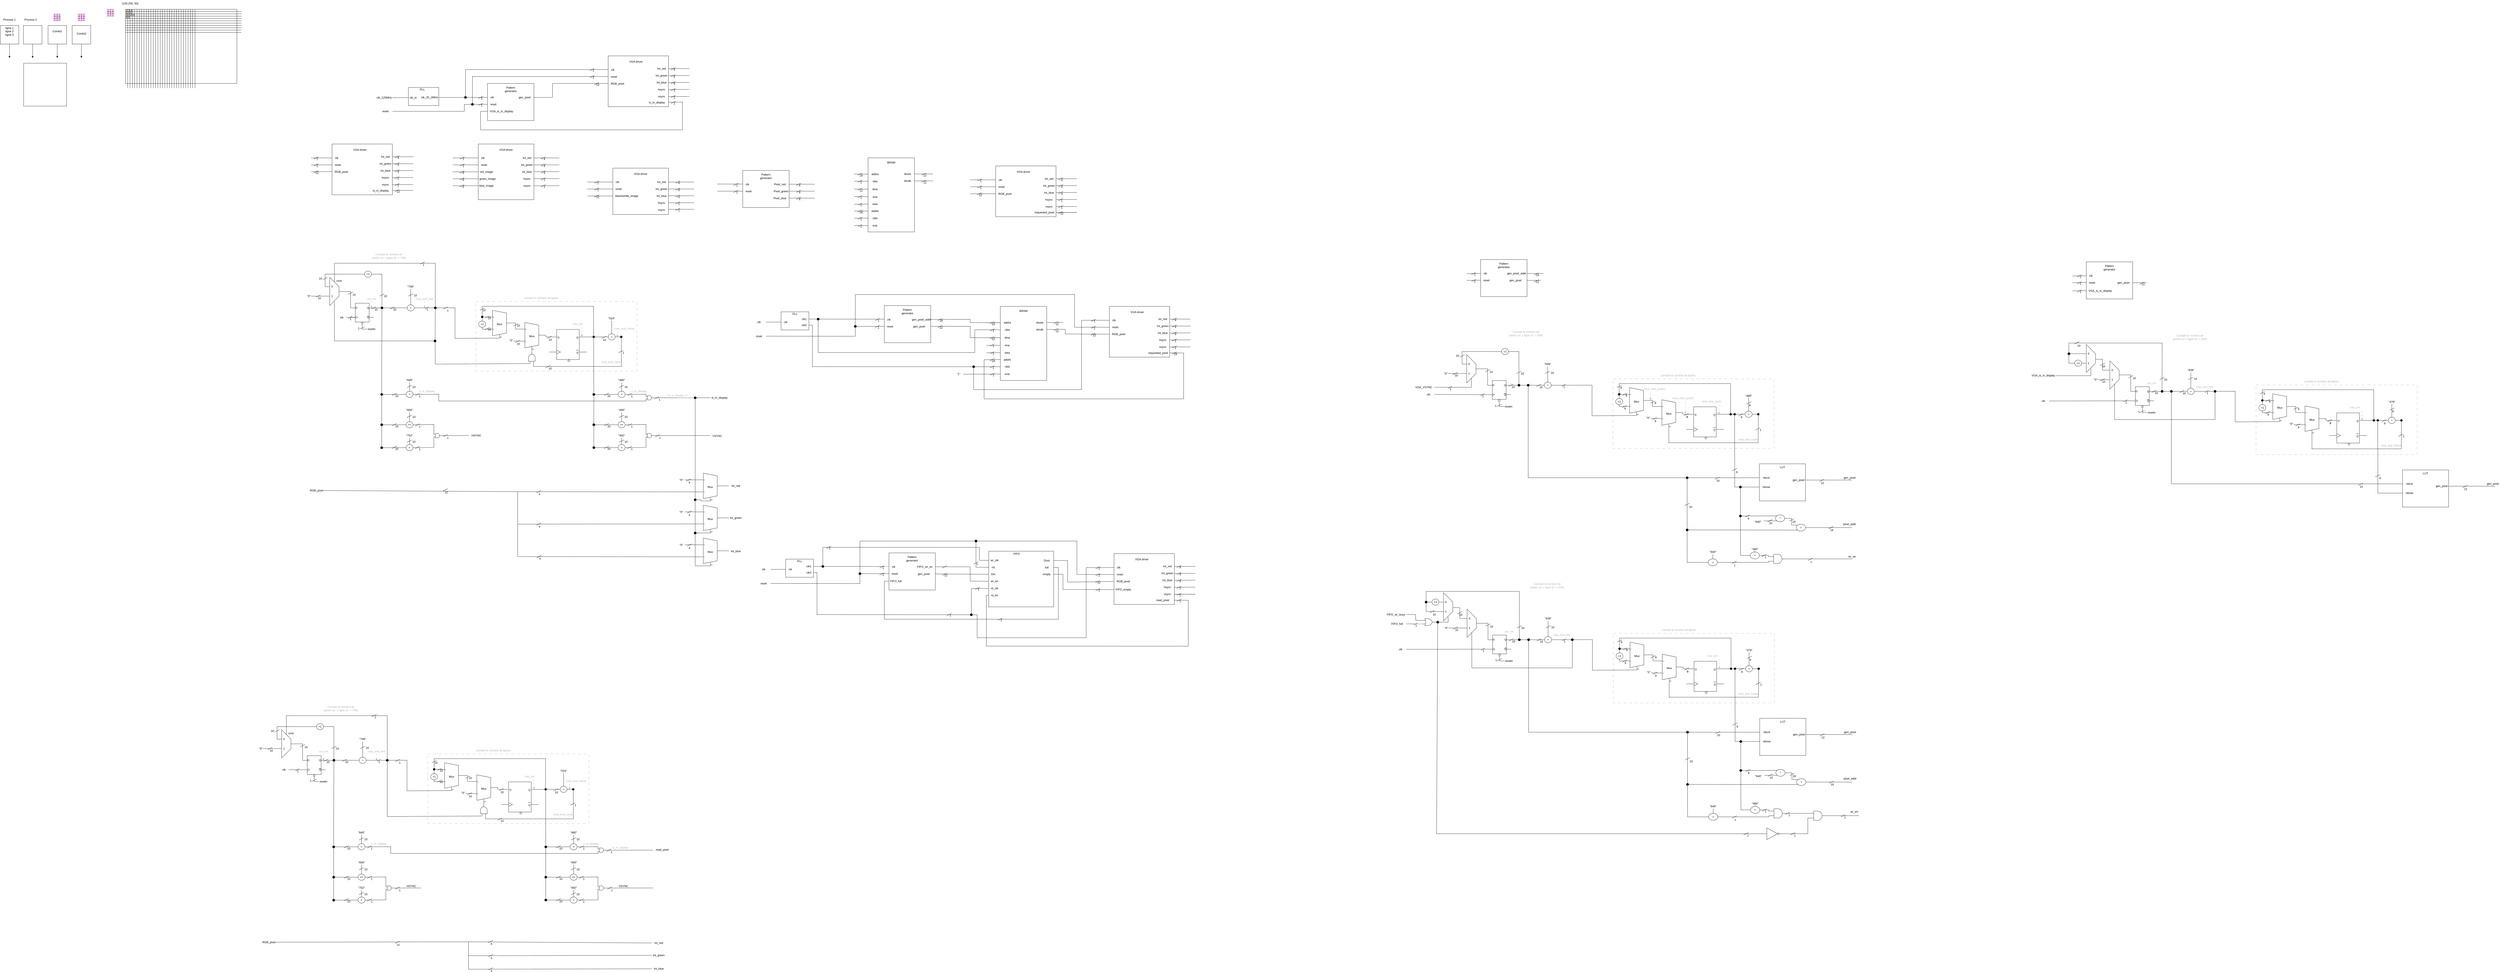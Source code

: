 <mxfile version="21.5.1" type="device">
  <diagram name="Page-1" id="dUJb3GP9EoqKQH1tPoGN">
    <mxGraphModel dx="3437" dy="563" grid="1" gridSize="10" guides="1" tooltips="1" connect="1" arrows="1" fold="1" page="1" pageScale="1" pageWidth="827" pageHeight="1169" math="0" shadow="0">
      <root>
        <mxCell id="0" />
        <mxCell id="1" parent="0" />
        <mxCell id="5IXYoSepgLB0ihQWx1Ix-62" value="" style="rounded=0;whiteSpace=wrap;html=1;fillColor=none;dashed=1;dashPattern=12 12;strokeColor=#B3B3B3;" parent="1" vertex="1">
          <mxGeometry x="110.0" y="1300.12" width="694.12" height="300" as="geometry" />
        </mxCell>
        <mxCell id="Nu3H6ZC3k49IZDZmUvBu-71" value="" style="rounded=0;whiteSpace=wrap;html=1;fillColor=none;" parent="1" vertex="1">
          <mxGeometry x="-1400" y="40" width="480" height="320" as="geometry" />
        </mxCell>
        <mxCell id="ACNoxWbgrT2zWSzf9Uzi-59" value="" style="rounded=0;whiteSpace=wrap;html=1;fillColor=none;" parent="1" vertex="1">
          <mxGeometry x="160" y="360" width="200" height="160" as="geometry" />
        </mxCell>
        <mxCell id="ACNoxWbgrT2zWSzf9Uzi-26" value="" style="endArrow=none;html=1;rounded=0;exitX=0.5;exitY=0;exitDx=0;exitDy=0;" parent="1" source="ACNoxWbgrT2zWSzf9Uzi-85" edge="1">
          <mxGeometry width="50" height="50" relative="1" as="geometry">
            <mxPoint x="90" y="330" as="sourcePoint" />
            <mxPoint x="680" y="329.86" as="targetPoint" />
            <Array as="points">
              <mxPoint x="95" y="330" />
            </Array>
          </mxGeometry>
        </mxCell>
        <mxCell id="ACNoxWbgrT2zWSzf9Uzi-27" value="" style="endArrow=none;html=1;rounded=0;" parent="1" edge="1">
          <mxGeometry width="50" height="50" relative="1" as="geometry">
            <mxPoint x="601" y="335" as="sourcePoint" />
            <mxPoint x="621" y="325" as="targetPoint" />
          </mxGeometry>
        </mxCell>
        <mxCell id="ACNoxWbgrT2zWSzf9Uzi-28" value="1" style="text;strokeColor=none;align=center;fillColor=none;html=1;verticalAlign=middle;whiteSpace=wrap;rounded=0;" parent="1" vertex="1">
          <mxGeometry x="611" y="330" width="10" height="10" as="geometry" />
        </mxCell>
        <mxCell id="ACNoxWbgrT2zWSzf9Uzi-29" value="" style="endArrow=none;html=1;rounded=0;exitX=0.5;exitY=0;exitDx=0;exitDy=0;" parent="1" source="ACNoxWbgrT2zWSzf9Uzi-83" edge="1">
          <mxGeometry width="50" height="50" relative="1" as="geometry">
            <mxPoint y="300" as="sourcePoint" />
            <mxPoint x="680" y="299.86" as="targetPoint" />
            <Array as="points">
              <mxPoint x="65" y="300" />
            </Array>
          </mxGeometry>
        </mxCell>
        <mxCell id="ACNoxWbgrT2zWSzf9Uzi-30" value="" style="endArrow=none;html=1;rounded=0;" parent="1" edge="1">
          <mxGeometry width="50" height="50" relative="1" as="geometry">
            <mxPoint x="601" y="305" as="sourcePoint" />
            <mxPoint x="621" y="295" as="targetPoint" />
          </mxGeometry>
        </mxCell>
        <mxCell id="ACNoxWbgrT2zWSzf9Uzi-31" value="1" style="text;strokeColor=none;align=center;fillColor=none;html=1;verticalAlign=middle;whiteSpace=wrap;rounded=0;" parent="1" vertex="1">
          <mxGeometry x="611" y="300" width="10" height="10" as="geometry" />
        </mxCell>
        <mxCell id="ACNoxWbgrT2zWSzf9Uzi-50" value="" style="endArrow=none;html=1;rounded=0;exitX=1;exitY=0.5;exitDx=0;exitDy=0;" parent="1" edge="1">
          <mxGeometry width="50" height="50" relative="1" as="geometry">
            <mxPoint x="570" y="360" as="sourcePoint" />
            <mxPoint x="680" y="360" as="targetPoint" />
          </mxGeometry>
        </mxCell>
        <mxCell id="ACNoxWbgrT2zWSzf9Uzi-60" value="Pattern generator" style="text;html=1;strokeColor=none;fillColor=none;align=center;verticalAlign=middle;whiteSpace=wrap;rounded=0;" parent="1" vertex="1">
          <mxGeometry x="230" y="370" width="60" height="30" as="geometry" />
        </mxCell>
        <mxCell id="ACNoxWbgrT2zWSzf9Uzi-61" value="" style="endArrow=none;html=1;rounded=0;exitX=1;exitY=0.5;exitDx=0;exitDy=0;" parent="1" source="ACNoxWbgrT2zWSzf9Uzi-62" edge="1">
          <mxGeometry width="50" height="50" relative="1" as="geometry">
            <mxPoint x="420" y="450" as="sourcePoint" />
            <mxPoint x="570" y="360" as="targetPoint" />
            <Array as="points">
              <mxPoint x="440" y="420" />
              <mxPoint x="440" y="360" />
            </Array>
          </mxGeometry>
        </mxCell>
        <mxCell id="ACNoxWbgrT2zWSzf9Uzi-62" value="gen_pixel" style="text;html=1;strokeColor=none;fillColor=none;align=center;verticalAlign=middle;whiteSpace=wrap;rounded=0;" parent="1" vertex="1">
          <mxGeometry x="280" y="410" width="80" height="20" as="geometry" />
        </mxCell>
        <mxCell id="ACNoxWbgrT2zWSzf9Uzi-73" value="clk" style="text;html=1;strokeColor=none;fillColor=none;align=center;verticalAlign=middle;whiteSpace=wrap;rounded=0;" parent="1" vertex="1">
          <mxGeometry x="160" y="410" width="40" height="20" as="geometry" />
        </mxCell>
        <mxCell id="ACNoxWbgrT2zWSzf9Uzi-74" value="reset" style="text;html=1;strokeColor=none;fillColor=none;align=center;verticalAlign=middle;whiteSpace=wrap;rounded=0;" parent="1" vertex="1">
          <mxGeometry x="160" y="440" width="50" height="20" as="geometry" />
        </mxCell>
        <mxCell id="ACNoxWbgrT2zWSzf9Uzi-75" value="" style="endArrow=none;html=1;rounded=0;exitX=1;exitY=0.5;exitDx=0;exitDy=0;" parent="1" source="ACNoxWbgrT2zWSzf9Uzi-85" edge="1">
          <mxGeometry width="50" height="50" relative="1" as="geometry">
            <mxPoint x="51" y="450" as="sourcePoint" />
            <mxPoint x="160" y="449.86" as="targetPoint" />
          </mxGeometry>
        </mxCell>
        <mxCell id="ACNoxWbgrT2zWSzf9Uzi-76" value="" style="endArrow=none;html=1;rounded=0;" parent="1" edge="1">
          <mxGeometry width="50" height="50" relative="1" as="geometry">
            <mxPoint x="120" y="455" as="sourcePoint" />
            <mxPoint x="140" y="445" as="targetPoint" />
          </mxGeometry>
        </mxCell>
        <mxCell id="ACNoxWbgrT2zWSzf9Uzi-77" value="1" style="text;strokeColor=none;align=center;fillColor=none;html=1;verticalAlign=middle;whiteSpace=wrap;rounded=0;" parent="1" vertex="1">
          <mxGeometry x="130" y="450" width="10" height="10" as="geometry" />
        </mxCell>
        <mxCell id="ACNoxWbgrT2zWSzf9Uzi-78" value="" style="endArrow=none;html=1;rounded=0;exitX=1;exitY=0.5;exitDx=0;exitDy=0;" parent="1" source="ACNoxWbgrT2zWSzf9Uzi-83" edge="1">
          <mxGeometry width="50" height="50" relative="1" as="geometry">
            <mxPoint x="51" y="420" as="sourcePoint" />
            <mxPoint x="160" y="419.86" as="targetPoint" />
          </mxGeometry>
        </mxCell>
        <mxCell id="ACNoxWbgrT2zWSzf9Uzi-79" value="" style="endArrow=none;html=1;rounded=0;" parent="1" edge="1">
          <mxGeometry width="50" height="50" relative="1" as="geometry">
            <mxPoint x="120" y="425" as="sourcePoint" />
            <mxPoint x="140" y="415" as="targetPoint" />
          </mxGeometry>
        </mxCell>
        <mxCell id="ACNoxWbgrT2zWSzf9Uzi-80" value="1" style="text;strokeColor=none;align=center;fillColor=none;html=1;verticalAlign=middle;whiteSpace=wrap;rounded=0;" parent="1" vertex="1">
          <mxGeometry x="130" y="420" width="10" height="10" as="geometry" />
        </mxCell>
        <mxCell id="ACNoxWbgrT2zWSzf9Uzi-82" value="reset" style="text;html=1;strokeColor=none;fillColor=none;align=center;verticalAlign=middle;whiteSpace=wrap;rounded=0;" parent="1" vertex="1">
          <mxGeometry x="-310" y="470" width="60" height="20" as="geometry" />
        </mxCell>
        <mxCell id="ACNoxWbgrT2zWSzf9Uzi-84" value="" style="endArrow=none;html=1;rounded=0;exitX=1;exitY=0.5;exitDx=0;exitDy=0;" parent="1" source="IpERgPgNT58QKrkhTJmv-46" target="ACNoxWbgrT2zWSzf9Uzi-83" edge="1">
          <mxGeometry width="50" height="50" relative="1" as="geometry">
            <mxPoint x="51" y="420" as="sourcePoint" />
            <mxPoint x="160" y="419.86" as="targetPoint" />
          </mxGeometry>
        </mxCell>
        <mxCell id="ACNoxWbgrT2zWSzf9Uzi-83" value="" style="ellipse;whiteSpace=wrap;html=1;aspect=fixed;fillColor=#000000;" parent="1" vertex="1">
          <mxGeometry x="60" y="415" width="10" height="10" as="geometry" />
        </mxCell>
        <mxCell id="ACNoxWbgrT2zWSzf9Uzi-86" value="" style="endArrow=none;html=1;rounded=0;exitX=1;exitY=0.5;exitDx=0;exitDy=0;" parent="1" source="ACNoxWbgrT2zWSzf9Uzi-82" target="ACNoxWbgrT2zWSzf9Uzi-85" edge="1">
          <mxGeometry width="50" height="50" relative="1" as="geometry">
            <mxPoint x="60" y="460" as="sourcePoint" />
            <mxPoint x="160" y="449.86" as="targetPoint" />
            <Array as="points">
              <mxPoint x="60" y="480" />
              <mxPoint x="60" y="450" />
            </Array>
          </mxGeometry>
        </mxCell>
        <mxCell id="ACNoxWbgrT2zWSzf9Uzi-85" value="" style="ellipse;whiteSpace=wrap;html=1;aspect=fixed;fillColor=#000000;" parent="1" vertex="1">
          <mxGeometry x="90" y="445" width="10" height="10" as="geometry" />
        </mxCell>
        <mxCell id="Nu3H6ZC3k49IZDZmUvBu-7" value="" style="rounded=0;whiteSpace=wrap;html=1;fillColor=none;" parent="1" vertex="1">
          <mxGeometry x="120" y="621" width="240" height="240" as="geometry" />
        </mxCell>
        <mxCell id="Nu3H6ZC3k49IZDZmUvBu-8" value="VGA driver" style="text;html=1;strokeColor=none;fillColor=none;align=center;verticalAlign=middle;whiteSpace=wrap;rounded=0;" parent="1" vertex="1">
          <mxGeometry x="200" y="631" width="80" height="30" as="geometry" />
        </mxCell>
        <mxCell id="Nu3H6ZC3k49IZDZmUvBu-9" value="Int_red" style="text;html=1;strokeColor=none;fillColor=none;align=center;verticalAlign=middle;whiteSpace=wrap;rounded=0;" parent="1" vertex="1">
          <mxGeometry x="300" y="671" width="60" height="20" as="geometry" />
        </mxCell>
        <mxCell id="Nu3H6ZC3k49IZDZmUvBu-10" value="Int_green" style="text;html=1;strokeColor=none;fillColor=none;align=center;verticalAlign=middle;whiteSpace=wrap;rounded=0;" parent="1" vertex="1">
          <mxGeometry x="300" y="701" width="60" height="20" as="geometry" />
        </mxCell>
        <mxCell id="Nu3H6ZC3k49IZDZmUvBu-11" value="Int_blue" style="text;html=1;strokeColor=none;fillColor=none;align=center;verticalAlign=middle;whiteSpace=wrap;rounded=0;" parent="1" vertex="1">
          <mxGeometry x="300" y="731" width="60" height="20" as="geometry" />
        </mxCell>
        <mxCell id="Nu3H6ZC3k49IZDZmUvBu-12" value="" style="endArrow=none;html=1;rounded=0;" parent="1" edge="1">
          <mxGeometry width="50" height="50" relative="1" as="geometry">
            <mxPoint x="390" y="686" as="sourcePoint" />
            <mxPoint x="410" y="676" as="targetPoint" />
          </mxGeometry>
        </mxCell>
        <mxCell id="Nu3H6ZC3k49IZDZmUvBu-13" value="" style="endArrow=none;html=1;rounded=0;" parent="1" edge="1">
          <mxGeometry width="50" height="50" relative="1" as="geometry">
            <mxPoint x="390" y="716" as="sourcePoint" />
            <mxPoint x="410" y="706" as="targetPoint" />
          </mxGeometry>
        </mxCell>
        <mxCell id="Nu3H6ZC3k49IZDZmUvBu-14" value="" style="endArrow=none;html=1;rounded=0;" parent="1" edge="1">
          <mxGeometry width="50" height="50" relative="1" as="geometry">
            <mxPoint x="390" y="746" as="sourcePoint" />
            <mxPoint x="410" y="736" as="targetPoint" />
          </mxGeometry>
        </mxCell>
        <mxCell id="Nu3H6ZC3k49IZDZmUvBu-15" value="4" style="text;strokeColor=none;align=center;fillColor=none;html=1;verticalAlign=middle;whiteSpace=wrap;rounded=0;" parent="1" vertex="1">
          <mxGeometry x="400" y="681" width="10" height="10" as="geometry" />
        </mxCell>
        <mxCell id="Nu3H6ZC3k49IZDZmUvBu-16" value="4" style="text;strokeColor=none;align=center;fillColor=none;html=1;verticalAlign=middle;whiteSpace=wrap;rounded=0;" parent="1" vertex="1">
          <mxGeometry x="400" y="711" width="10" height="10" as="geometry" />
        </mxCell>
        <mxCell id="Nu3H6ZC3k49IZDZmUvBu-17" value="4" style="text;strokeColor=none;align=center;fillColor=none;html=1;verticalAlign=middle;whiteSpace=wrap;rounded=0;" parent="1" vertex="1">
          <mxGeometry x="400" y="741" width="10" height="10" as="geometry" />
        </mxCell>
        <mxCell id="Nu3H6ZC3k49IZDZmUvBu-18" value="hsync" style="text;html=1;strokeColor=none;fillColor=none;align=center;verticalAlign=middle;whiteSpace=wrap;rounded=0;" parent="1" vertex="1">
          <mxGeometry x="300" y="761" width="60" height="20" as="geometry" />
        </mxCell>
        <mxCell id="Nu3H6ZC3k49IZDZmUvBu-19" value="vsync" style="text;html=1;strokeColor=none;fillColor=none;align=center;verticalAlign=middle;whiteSpace=wrap;rounded=0;" parent="1" vertex="1">
          <mxGeometry x="300" y="791" width="60" height="20" as="geometry" />
        </mxCell>
        <mxCell id="Nu3H6ZC3k49IZDZmUvBu-20" value="" style="endArrow=none;html=1;rounded=0;" parent="1" edge="1">
          <mxGeometry width="50" height="50" relative="1" as="geometry">
            <mxPoint x="390" y="776" as="sourcePoint" />
            <mxPoint x="410" y="766" as="targetPoint" />
          </mxGeometry>
        </mxCell>
        <mxCell id="Nu3H6ZC3k49IZDZmUvBu-21" value="1" style="text;strokeColor=none;align=center;fillColor=none;html=1;verticalAlign=middle;whiteSpace=wrap;rounded=0;" parent="1" vertex="1">
          <mxGeometry x="400" y="771" width="10" height="10" as="geometry" />
        </mxCell>
        <mxCell id="Nu3H6ZC3k49IZDZmUvBu-22" value="" style="endArrow=none;html=1;rounded=0;" parent="1" edge="1">
          <mxGeometry width="50" height="50" relative="1" as="geometry">
            <mxPoint x="390" y="806" as="sourcePoint" />
            <mxPoint x="410" y="796" as="targetPoint" />
          </mxGeometry>
        </mxCell>
        <mxCell id="Nu3H6ZC3k49IZDZmUvBu-23" value="1" style="text;strokeColor=none;align=center;fillColor=none;html=1;verticalAlign=middle;whiteSpace=wrap;rounded=0;" parent="1" vertex="1">
          <mxGeometry x="400" y="801" width="10" height="10" as="geometry" />
        </mxCell>
        <mxCell id="Nu3H6ZC3k49IZDZmUvBu-24" value="clk" style="text;html=1;strokeColor=none;fillColor=none;align=center;verticalAlign=middle;whiteSpace=wrap;rounded=0;" parent="1" vertex="1">
          <mxGeometry x="120" y="671" width="40" height="20" as="geometry" />
        </mxCell>
        <mxCell id="Nu3H6ZC3k49IZDZmUvBu-25" value="reset" style="text;html=1;strokeColor=none;fillColor=none;align=center;verticalAlign=middle;whiteSpace=wrap;rounded=0;" parent="1" vertex="1">
          <mxGeometry x="120" y="701" width="50" height="20" as="geometry" />
        </mxCell>
        <mxCell id="Nu3H6ZC3k49IZDZmUvBu-26" value="" style="endArrow=none;html=1;rounded=0;" parent="1" edge="1">
          <mxGeometry width="50" height="50" relative="1" as="geometry">
            <mxPoint x="41" y="716" as="sourcePoint" />
            <mxPoint x="61" y="706" as="targetPoint" />
          </mxGeometry>
        </mxCell>
        <mxCell id="Nu3H6ZC3k49IZDZmUvBu-27" value="1" style="text;strokeColor=none;align=center;fillColor=none;html=1;verticalAlign=middle;whiteSpace=wrap;rounded=0;" parent="1" vertex="1">
          <mxGeometry x="51" y="711" width="10" height="10" as="geometry" />
        </mxCell>
        <mxCell id="Nu3H6ZC3k49IZDZmUvBu-28" value="" style="endArrow=none;html=1;rounded=0;" parent="1" edge="1">
          <mxGeometry width="50" height="50" relative="1" as="geometry">
            <mxPoint x="41" y="686" as="sourcePoint" />
            <mxPoint x="61" y="676" as="targetPoint" />
          </mxGeometry>
        </mxCell>
        <mxCell id="Nu3H6ZC3k49IZDZmUvBu-29" value="1" style="text;strokeColor=none;align=center;fillColor=none;html=1;verticalAlign=middle;whiteSpace=wrap;rounded=0;" parent="1" vertex="1">
          <mxGeometry x="51" y="681" width="10" height="10" as="geometry" />
        </mxCell>
        <mxCell id="Nu3H6ZC3k49IZDZmUvBu-30" value="red_image" style="text;html=1;strokeColor=none;fillColor=none;align=center;verticalAlign=middle;whiteSpace=wrap;rounded=0;" parent="1" vertex="1">
          <mxGeometry x="120" y="731" width="70" height="20" as="geometry" />
        </mxCell>
        <mxCell id="Nu3H6ZC3k49IZDZmUvBu-31" value="green_image" style="text;html=1;strokeColor=none;fillColor=none;align=center;verticalAlign=middle;whiteSpace=wrap;rounded=0;" parent="1" vertex="1">
          <mxGeometry x="120" y="761" width="80" height="20" as="geometry" />
        </mxCell>
        <mxCell id="Nu3H6ZC3k49IZDZmUvBu-32" value="blue_image" style="text;html=1;strokeColor=none;fillColor=none;align=center;verticalAlign=middle;whiteSpace=wrap;rounded=0;" parent="1" vertex="1">
          <mxGeometry x="120" y="791" width="70" height="20" as="geometry" />
        </mxCell>
        <mxCell id="Nu3H6ZC3k49IZDZmUvBu-33" value="" style="endArrow=none;html=1;rounded=0;exitX=1;exitY=0.5;exitDx=0;exitDy=0;" parent="1" edge="1">
          <mxGeometry width="50" height="50" relative="1" as="geometry">
            <mxPoint x="10" y="741" as="sourcePoint" />
            <mxPoint x="120" y="741" as="targetPoint" />
          </mxGeometry>
        </mxCell>
        <mxCell id="Nu3H6ZC3k49IZDZmUvBu-34" value="" style="endArrow=none;html=1;rounded=0;exitX=1;exitY=0.5;exitDx=0;exitDy=0;" parent="1" edge="1">
          <mxGeometry width="50" height="50" relative="1" as="geometry">
            <mxPoint x="10" y="771" as="sourcePoint" />
            <mxPoint x="119" y="770.86" as="targetPoint" />
          </mxGeometry>
        </mxCell>
        <mxCell id="Nu3H6ZC3k49IZDZmUvBu-35" value="" style="endArrow=none;html=1;rounded=0;exitX=1;exitY=0.5;exitDx=0;exitDy=0;" parent="1" edge="1">
          <mxGeometry width="50" height="50" relative="1" as="geometry">
            <mxPoint x="10" y="801" as="sourcePoint" />
            <mxPoint x="119" y="800.86" as="targetPoint" />
          </mxGeometry>
        </mxCell>
        <mxCell id="Nu3H6ZC3k49IZDZmUvBu-36" value="" style="endArrow=none;html=1;rounded=0;" parent="1" edge="1">
          <mxGeometry width="50" height="50" relative="1" as="geometry">
            <mxPoint x="40" y="746" as="sourcePoint" />
            <mxPoint x="60" y="736" as="targetPoint" />
          </mxGeometry>
        </mxCell>
        <mxCell id="Nu3H6ZC3k49IZDZmUvBu-37" value="" style="endArrow=none;html=1;rounded=0;" parent="1" edge="1">
          <mxGeometry width="50" height="50" relative="1" as="geometry">
            <mxPoint x="40" y="776" as="sourcePoint" />
            <mxPoint x="60" y="766" as="targetPoint" />
          </mxGeometry>
        </mxCell>
        <mxCell id="Nu3H6ZC3k49IZDZmUvBu-38" value="" style="endArrow=none;html=1;rounded=0;" parent="1" edge="1">
          <mxGeometry width="50" height="50" relative="1" as="geometry">
            <mxPoint x="40" y="806" as="sourcePoint" />
            <mxPoint x="60" y="796" as="targetPoint" />
          </mxGeometry>
        </mxCell>
        <mxCell id="Nu3H6ZC3k49IZDZmUvBu-39" value="4" style="text;strokeColor=none;align=center;fillColor=none;html=1;verticalAlign=middle;whiteSpace=wrap;rounded=0;" parent="1" vertex="1">
          <mxGeometry x="50" y="741" width="10" height="10" as="geometry" />
        </mxCell>
        <mxCell id="Nu3H6ZC3k49IZDZmUvBu-40" value="4" style="text;strokeColor=none;align=center;fillColor=none;html=1;verticalAlign=middle;whiteSpace=wrap;rounded=0;" parent="1" vertex="1">
          <mxGeometry x="50" y="771" width="10" height="10" as="geometry" />
        </mxCell>
        <mxCell id="Nu3H6ZC3k49IZDZmUvBu-41" value="4" style="text;strokeColor=none;align=center;fillColor=none;html=1;verticalAlign=middle;whiteSpace=wrap;rounded=0;" parent="1" vertex="1">
          <mxGeometry x="50" y="801" width="10" height="10" as="geometry" />
        </mxCell>
        <mxCell id="Nu3H6ZC3k49IZDZmUvBu-42" value="" style="rounded=0;whiteSpace=wrap;html=1;fillColor=none;" parent="1" vertex="1">
          <mxGeometry x="1260" y="735" width="200" height="160" as="geometry" />
        </mxCell>
        <mxCell id="Nu3H6ZC3k49IZDZmUvBu-43" value="Pattern generator" style="text;html=1;strokeColor=none;fillColor=none;align=center;verticalAlign=middle;whiteSpace=wrap;rounded=0;" parent="1" vertex="1">
          <mxGeometry x="1330" y="745" width="60" height="30" as="geometry" />
        </mxCell>
        <mxCell id="Nu3H6ZC3k49IZDZmUvBu-44" value="Pixel_red" style="text;html=1;strokeColor=none;fillColor=none;align=center;verticalAlign=middle;whiteSpace=wrap;rounded=0;" parent="1" vertex="1">
          <mxGeometry x="1380" y="785" width="80" height="20" as="geometry" />
        </mxCell>
        <mxCell id="Nu3H6ZC3k49IZDZmUvBu-45" value="Pixel_green" style="text;html=1;strokeColor=none;fillColor=none;align=center;verticalAlign=middle;whiteSpace=wrap;rounded=0;" parent="1" vertex="1">
          <mxGeometry x="1390" y="815" width="70" height="20" as="geometry" />
        </mxCell>
        <mxCell id="Nu3H6ZC3k49IZDZmUvBu-46" value="Pixel_blue" style="text;html=1;strokeColor=none;fillColor=none;align=center;verticalAlign=middle;whiteSpace=wrap;rounded=0;" parent="1" vertex="1">
          <mxGeometry x="1380" y="845" width="80" height="20" as="geometry" />
        </mxCell>
        <mxCell id="Nu3H6ZC3k49IZDZmUvBu-47" value="clk" style="text;html=1;strokeColor=none;fillColor=none;align=center;verticalAlign=middle;whiteSpace=wrap;rounded=0;" parent="1" vertex="1">
          <mxGeometry x="1260" y="785" width="40" height="20" as="geometry" />
        </mxCell>
        <mxCell id="Nu3H6ZC3k49IZDZmUvBu-48" value="reset" style="text;html=1;strokeColor=none;fillColor=none;align=center;verticalAlign=middle;whiteSpace=wrap;rounded=0;" parent="1" vertex="1">
          <mxGeometry x="1260" y="815" width="50" height="20" as="geometry" />
        </mxCell>
        <mxCell id="Nu3H6ZC3k49IZDZmUvBu-49" value="" style="endArrow=none;html=1;rounded=0;" parent="1" edge="1">
          <mxGeometry width="50" height="50" relative="1" as="geometry">
            <mxPoint x="1220" y="830" as="sourcePoint" />
            <mxPoint x="1240" y="820" as="targetPoint" />
          </mxGeometry>
        </mxCell>
        <mxCell id="Nu3H6ZC3k49IZDZmUvBu-50" value="1" style="text;strokeColor=none;align=center;fillColor=none;html=1;verticalAlign=middle;whiteSpace=wrap;rounded=0;" parent="1" vertex="1">
          <mxGeometry x="1230" y="825" width="10" height="10" as="geometry" />
        </mxCell>
        <mxCell id="Nu3H6ZC3k49IZDZmUvBu-51" value="" style="endArrow=none;html=1;rounded=0;" parent="1" edge="1">
          <mxGeometry width="50" height="50" relative="1" as="geometry">
            <mxPoint x="1220" y="800" as="sourcePoint" />
            <mxPoint x="1240" y="790" as="targetPoint" />
          </mxGeometry>
        </mxCell>
        <mxCell id="Nu3H6ZC3k49IZDZmUvBu-52" value="1" style="text;strokeColor=none;align=center;fillColor=none;html=1;verticalAlign=middle;whiteSpace=wrap;rounded=0;" parent="1" vertex="1">
          <mxGeometry x="1230" y="795" width="10" height="10" as="geometry" />
        </mxCell>
        <mxCell id="Nu3H6ZC3k49IZDZmUvBu-53" value="" style="endArrow=none;html=1;rounded=0;exitX=1;exitY=0.5;exitDx=0;exitDy=0;" parent="1" edge="1">
          <mxGeometry width="50" height="50" relative="1" as="geometry">
            <mxPoint x="10" y="711" as="sourcePoint" />
            <mxPoint x="120" y="711" as="targetPoint" />
          </mxGeometry>
        </mxCell>
        <mxCell id="Nu3H6ZC3k49IZDZmUvBu-54" value="" style="endArrow=none;html=1;rounded=0;exitX=1;exitY=0.5;exitDx=0;exitDy=0;" parent="1" edge="1">
          <mxGeometry width="50" height="50" relative="1" as="geometry">
            <mxPoint x="10" y="681" as="sourcePoint" />
            <mxPoint x="120" y="681" as="targetPoint" />
          </mxGeometry>
        </mxCell>
        <mxCell id="Nu3H6ZC3k49IZDZmUvBu-55" value="" style="endArrow=none;html=1;rounded=0;exitX=1;exitY=0.5;exitDx=0;exitDy=0;" parent="1" edge="1">
          <mxGeometry width="50" height="50" relative="1" as="geometry">
            <mxPoint x="360" y="681" as="sourcePoint" />
            <mxPoint x="470" y="681" as="targetPoint" />
          </mxGeometry>
        </mxCell>
        <mxCell id="Nu3H6ZC3k49IZDZmUvBu-56" value="" style="endArrow=none;html=1;rounded=0;exitX=1;exitY=0.5;exitDx=0;exitDy=0;" parent="1" edge="1">
          <mxGeometry width="50" height="50" relative="1" as="geometry">
            <mxPoint x="360" y="711" as="sourcePoint" />
            <mxPoint x="470" y="711" as="targetPoint" />
          </mxGeometry>
        </mxCell>
        <mxCell id="Nu3H6ZC3k49IZDZmUvBu-57" value="" style="endArrow=none;html=1;rounded=0;exitX=1;exitY=0.5;exitDx=0;exitDy=0;" parent="1" edge="1">
          <mxGeometry width="50" height="50" relative="1" as="geometry">
            <mxPoint x="360" y="740.31" as="sourcePoint" />
            <mxPoint x="470" y="740.31" as="targetPoint" />
          </mxGeometry>
        </mxCell>
        <mxCell id="Nu3H6ZC3k49IZDZmUvBu-58" value="" style="endArrow=none;html=1;rounded=0;exitX=1;exitY=0.5;exitDx=0;exitDy=0;" parent="1" edge="1">
          <mxGeometry width="50" height="50" relative="1" as="geometry">
            <mxPoint x="360" y="770.31" as="sourcePoint" />
            <mxPoint x="470" y="770.31" as="targetPoint" />
          </mxGeometry>
        </mxCell>
        <mxCell id="Nu3H6ZC3k49IZDZmUvBu-59" value="" style="endArrow=none;html=1;rounded=0;exitX=1;exitY=0.5;exitDx=0;exitDy=0;" parent="1" edge="1">
          <mxGeometry width="50" height="50" relative="1" as="geometry">
            <mxPoint x="360" y="801" as="sourcePoint" />
            <mxPoint x="470" y="801" as="targetPoint" />
          </mxGeometry>
        </mxCell>
        <mxCell id="Nu3H6ZC3k49IZDZmUvBu-60" value="" style="endArrow=none;html=1;rounded=0;exitX=1;exitY=0.5;exitDx=0;exitDy=0;" parent="1" edge="1">
          <mxGeometry width="50" height="50" relative="1" as="geometry">
            <mxPoint x="1150" y="793.57" as="sourcePoint" />
            <mxPoint x="1260" y="793.57" as="targetPoint" />
          </mxGeometry>
        </mxCell>
        <mxCell id="Nu3H6ZC3k49IZDZmUvBu-61" value="" style="endArrow=none;html=1;rounded=0;exitX=1;exitY=0.5;exitDx=0;exitDy=0;" parent="1" edge="1">
          <mxGeometry width="50" height="50" relative="1" as="geometry">
            <mxPoint x="1150" y="824.43" as="sourcePoint" />
            <mxPoint x="1260" y="824.43" as="targetPoint" />
          </mxGeometry>
        </mxCell>
        <mxCell id="Nu3H6ZC3k49IZDZmUvBu-62" value="" style="endArrow=none;html=1;rounded=0;exitX=1;exitY=0.5;exitDx=0;exitDy=0;" parent="1" edge="1">
          <mxGeometry width="50" height="50" relative="1" as="geometry">
            <mxPoint x="1460" y="794.43" as="sourcePoint" />
            <mxPoint x="1570" y="794.43" as="targetPoint" />
          </mxGeometry>
        </mxCell>
        <mxCell id="Nu3H6ZC3k49IZDZmUvBu-63" value="" style="endArrow=none;html=1;rounded=0;exitX=1;exitY=0.5;exitDx=0;exitDy=0;" parent="1" edge="1">
          <mxGeometry width="50" height="50" relative="1" as="geometry">
            <mxPoint x="1460" y="824.43" as="sourcePoint" />
            <mxPoint x="1570" y="824.43" as="targetPoint" />
          </mxGeometry>
        </mxCell>
        <mxCell id="Nu3H6ZC3k49IZDZmUvBu-64" value="" style="endArrow=none;html=1;rounded=0;exitX=1;exitY=0.5;exitDx=0;exitDy=0;" parent="1" edge="1">
          <mxGeometry width="50" height="50" relative="1" as="geometry">
            <mxPoint x="1460" y="854.43" as="sourcePoint" />
            <mxPoint x="1570" y="854.43" as="targetPoint" />
          </mxGeometry>
        </mxCell>
        <mxCell id="Nu3H6ZC3k49IZDZmUvBu-65" value="" style="endArrow=none;html=1;rounded=0;" parent="1" edge="1">
          <mxGeometry width="50" height="50" relative="1" as="geometry">
            <mxPoint x="1490" y="800" as="sourcePoint" />
            <mxPoint x="1510" y="790" as="targetPoint" />
          </mxGeometry>
        </mxCell>
        <mxCell id="Nu3H6ZC3k49IZDZmUvBu-66" value="" style="endArrow=none;html=1;rounded=0;" parent="1" edge="1">
          <mxGeometry width="50" height="50" relative="1" as="geometry">
            <mxPoint x="1490" y="830" as="sourcePoint" />
            <mxPoint x="1510" y="820" as="targetPoint" />
          </mxGeometry>
        </mxCell>
        <mxCell id="Nu3H6ZC3k49IZDZmUvBu-67" value="" style="endArrow=none;html=1;rounded=0;" parent="1" edge="1">
          <mxGeometry width="50" height="50" relative="1" as="geometry">
            <mxPoint x="1490" y="860" as="sourcePoint" />
            <mxPoint x="1510" y="850" as="targetPoint" />
          </mxGeometry>
        </mxCell>
        <mxCell id="Nu3H6ZC3k49IZDZmUvBu-68" value="4" style="text;strokeColor=none;align=center;fillColor=none;html=1;verticalAlign=middle;whiteSpace=wrap;rounded=0;" parent="1" vertex="1">
          <mxGeometry x="1500" y="795" width="10" height="10" as="geometry" />
        </mxCell>
        <mxCell id="Nu3H6ZC3k49IZDZmUvBu-69" value="4" style="text;strokeColor=none;align=center;fillColor=none;html=1;verticalAlign=middle;whiteSpace=wrap;rounded=0;" parent="1" vertex="1">
          <mxGeometry x="1500" y="825" width="10" height="10" as="geometry" />
        </mxCell>
        <mxCell id="Nu3H6ZC3k49IZDZmUvBu-70" value="4" style="text;strokeColor=none;align=center;fillColor=none;html=1;verticalAlign=middle;whiteSpace=wrap;rounded=0;" parent="1" vertex="1">
          <mxGeometry x="1500" y="855" width="10" height="10" as="geometry" />
        </mxCell>
        <mxCell id="Nu3H6ZC3k49IZDZmUvBu-77" value="" style="group;strokeColor=#FF33FF;" parent="1" vertex="1" connectable="0">
          <mxGeometry x="-1480" y="40" width="30" height="30" as="geometry" />
        </mxCell>
        <mxCell id="Nu3H6ZC3k49IZDZmUvBu-72" value="" style="whiteSpace=wrap;html=1;aspect=fixed;fillColor=none;strokeColor=#FF33FF;" parent="Nu3H6ZC3k49IZDZmUvBu-77" vertex="1">
          <mxGeometry width="30" height="30" as="geometry" />
        </mxCell>
        <mxCell id="Nu3H6ZC3k49IZDZmUvBu-73" value="" style="endArrow=none;html=1;rounded=0;strokeColor=#FF33FF;" parent="Nu3H6ZC3k49IZDZmUvBu-77" edge="1">
          <mxGeometry width="50" height="50" relative="1" as="geometry">
            <mxPoint x="30" y="10" as="sourcePoint" />
            <mxPoint y="10" as="targetPoint" />
          </mxGeometry>
        </mxCell>
        <mxCell id="Nu3H6ZC3k49IZDZmUvBu-74" value="" style="endArrow=none;html=1;rounded=0;strokeColor=#FF33FF;" parent="Nu3H6ZC3k49IZDZmUvBu-77" edge="1">
          <mxGeometry width="50" height="50" relative="1" as="geometry">
            <mxPoint x="30" y="20" as="sourcePoint" />
            <mxPoint y="20" as="targetPoint" />
          </mxGeometry>
        </mxCell>
        <mxCell id="Nu3H6ZC3k49IZDZmUvBu-75" value="" style="endArrow=none;html=1;rounded=0;strokeColor=#FF33FF;" parent="Nu3H6ZC3k49IZDZmUvBu-77" edge="1">
          <mxGeometry width="50" height="50" relative="1" as="geometry">
            <mxPoint x="10" y="30" as="sourcePoint" />
            <mxPoint x="10" as="targetPoint" />
          </mxGeometry>
        </mxCell>
        <mxCell id="Nu3H6ZC3k49IZDZmUvBu-76" value="" style="endArrow=none;html=1;rounded=0;strokeColor=#FF33FF;" parent="Nu3H6ZC3k49IZDZmUvBu-77" edge="1">
          <mxGeometry width="50" height="50" relative="1" as="geometry">
            <mxPoint x="20" y="30" as="sourcePoint" />
            <mxPoint x="20" as="targetPoint" />
          </mxGeometry>
        </mxCell>
        <mxCell id="Nu3H6ZC3k49IZDZmUvBu-129" value="1" style="text;html=1;strokeColor=none;fillColor=none;align=center;verticalAlign=middle;whiteSpace=wrap;rounded=0;" parent="Nu3H6ZC3k49IZDZmUvBu-77" vertex="1">
          <mxGeometry width="10" height="10" as="geometry" />
        </mxCell>
        <mxCell id="Nu3H6ZC3k49IZDZmUvBu-132" value="2" style="text;html=1;strokeColor=none;fillColor=none;align=center;verticalAlign=middle;whiteSpace=wrap;rounded=0;" parent="Nu3H6ZC3k49IZDZmUvBu-77" vertex="1">
          <mxGeometry x="20" y="10" width="10" height="10" as="geometry" />
        </mxCell>
        <mxCell id="Nu3H6ZC3k49IZDZmUvBu-133" value="1" style="text;html=1;strokeColor=none;fillColor=none;align=center;verticalAlign=middle;whiteSpace=wrap;rounded=0;" parent="Nu3H6ZC3k49IZDZmUvBu-77" vertex="1">
          <mxGeometry x="20" width="10" height="10" as="geometry" />
        </mxCell>
        <mxCell id="Nu3H6ZC3k49IZDZmUvBu-134" value="2" style="text;html=1;strokeColor=none;fillColor=none;align=center;verticalAlign=middle;whiteSpace=wrap;rounded=0;" parent="Nu3H6ZC3k49IZDZmUvBu-77" vertex="1">
          <mxGeometry x="10" width="10" height="10" as="geometry" />
        </mxCell>
        <mxCell id="Nu3H6ZC3k49IZDZmUvBu-136" value="2" style="text;html=1;strokeColor=none;fillColor=none;align=center;verticalAlign=middle;whiteSpace=wrap;rounded=0;" parent="Nu3H6ZC3k49IZDZmUvBu-77" vertex="1">
          <mxGeometry y="10" width="10" height="10" as="geometry" />
        </mxCell>
        <mxCell id="Nu3H6ZC3k49IZDZmUvBu-149" value="1" style="text;html=1;strokeColor=none;fillColor=none;align=center;verticalAlign=middle;whiteSpace=wrap;rounded=0;" parent="Nu3H6ZC3k49IZDZmUvBu-77" vertex="1">
          <mxGeometry y="20" width="10" height="10" as="geometry" />
        </mxCell>
        <mxCell id="Nu3H6ZC3k49IZDZmUvBu-79" value="" style="endArrow=none;html=1;rounded=0;" parent="1" edge="1">
          <mxGeometry width="50" height="50" relative="1" as="geometry">
            <mxPoint x="-1400" y="49.71" as="sourcePoint" />
            <mxPoint x="-900" y="49.71" as="targetPoint" />
          </mxGeometry>
        </mxCell>
        <mxCell id="Nu3H6ZC3k49IZDZmUvBu-80" value="" style="endArrow=none;html=1;rounded=0;" parent="1" edge="1">
          <mxGeometry width="50" height="50" relative="1" as="geometry">
            <mxPoint x="-1400" y="59.71" as="sourcePoint" />
            <mxPoint x="-900" y="59.71" as="targetPoint" />
          </mxGeometry>
        </mxCell>
        <mxCell id="Nu3H6ZC3k49IZDZmUvBu-82" value="" style="endArrow=none;html=1;rounded=0;" parent="1" edge="1">
          <mxGeometry width="50" height="50" relative="1" as="geometry">
            <mxPoint x="-1400" y="69.71" as="sourcePoint" />
            <mxPoint x="-900" y="69.71" as="targetPoint" />
          </mxGeometry>
        </mxCell>
        <mxCell id="Nu3H6ZC3k49IZDZmUvBu-83" value="" style="endArrow=none;html=1;rounded=0;" parent="1" edge="1">
          <mxGeometry width="50" height="50" relative="1" as="geometry">
            <mxPoint x="-1400" y="79.71" as="sourcePoint" />
            <mxPoint x="-900" y="79.71" as="targetPoint" />
          </mxGeometry>
        </mxCell>
        <mxCell id="Nu3H6ZC3k49IZDZmUvBu-92" value="" style="endArrow=none;html=1;rounded=0;" parent="1" edge="1">
          <mxGeometry width="50" height="50" relative="1" as="geometry">
            <mxPoint x="-1400" y="89.71" as="sourcePoint" />
            <mxPoint x="-900" y="89.71" as="targetPoint" />
          </mxGeometry>
        </mxCell>
        <mxCell id="Nu3H6ZC3k49IZDZmUvBu-93" value="" style="endArrow=none;html=1;rounded=0;" parent="1" edge="1">
          <mxGeometry width="50" height="50" relative="1" as="geometry">
            <mxPoint x="-1390.57" y="380" as="sourcePoint" />
            <mxPoint x="-1390.57" y="40" as="targetPoint" />
          </mxGeometry>
        </mxCell>
        <mxCell id="Nu3H6ZC3k49IZDZmUvBu-94" value="" style="endArrow=none;html=1;rounded=0;" parent="1" edge="1">
          <mxGeometry width="50" height="50" relative="1" as="geometry">
            <mxPoint x="-1380.57" y="380" as="sourcePoint" />
            <mxPoint x="-1380.57" y="40" as="targetPoint" />
          </mxGeometry>
        </mxCell>
        <mxCell id="Nu3H6ZC3k49IZDZmUvBu-95" value="" style="endArrow=none;html=1;rounded=0;" parent="1" edge="1">
          <mxGeometry width="50" height="50" relative="1" as="geometry">
            <mxPoint x="-1370.57" y="380" as="sourcePoint" />
            <mxPoint x="-1370.57" y="40" as="targetPoint" />
          </mxGeometry>
        </mxCell>
        <mxCell id="Nu3H6ZC3k49IZDZmUvBu-96" value="" style="endArrow=none;html=1;rounded=0;" parent="1" edge="1">
          <mxGeometry width="50" height="50" relative="1" as="geometry">
            <mxPoint x="-1360.57" y="380" as="sourcePoint" />
            <mxPoint x="-1360.57" y="40" as="targetPoint" />
          </mxGeometry>
        </mxCell>
        <mxCell id="Nu3H6ZC3k49IZDZmUvBu-97" value="" style="endArrow=none;html=1;rounded=0;" parent="1" edge="1">
          <mxGeometry width="50" height="50" relative="1" as="geometry">
            <mxPoint x="-1350.57" y="380" as="sourcePoint" />
            <mxPoint x="-1350.57" y="40" as="targetPoint" />
          </mxGeometry>
        </mxCell>
        <mxCell id="Nu3H6ZC3k49IZDZmUvBu-98" value="" style="endArrow=none;html=1;rounded=0;" parent="1" edge="1">
          <mxGeometry width="50" height="50" relative="1" as="geometry">
            <mxPoint x="-1340.57" y="380" as="sourcePoint" />
            <mxPoint x="-1340.57" y="40" as="targetPoint" />
          </mxGeometry>
        </mxCell>
        <mxCell id="Nu3H6ZC3k49IZDZmUvBu-99" value="" style="endArrow=none;html=1;rounded=0;" parent="1" edge="1">
          <mxGeometry width="50" height="50" relative="1" as="geometry">
            <mxPoint x="-1330.57" y="380" as="sourcePoint" />
            <mxPoint x="-1330.57" y="40" as="targetPoint" />
          </mxGeometry>
        </mxCell>
        <mxCell id="Nu3H6ZC3k49IZDZmUvBu-100" value="" style="endArrow=none;html=1;rounded=0;" parent="1" edge="1">
          <mxGeometry width="50" height="50" relative="1" as="geometry">
            <mxPoint x="-1320.57" y="380" as="sourcePoint" />
            <mxPoint x="-1320.57" y="40" as="targetPoint" />
          </mxGeometry>
        </mxCell>
        <mxCell id="Nu3H6ZC3k49IZDZmUvBu-101" value="" style="endArrow=none;html=1;rounded=0;" parent="1" edge="1">
          <mxGeometry width="50" height="50" relative="1" as="geometry">
            <mxPoint x="-1310.57" y="380" as="sourcePoint" />
            <mxPoint x="-1310.57" y="40" as="targetPoint" />
          </mxGeometry>
        </mxCell>
        <mxCell id="Nu3H6ZC3k49IZDZmUvBu-102" value="" style="endArrow=none;html=1;rounded=0;" parent="1" edge="1">
          <mxGeometry width="50" height="50" relative="1" as="geometry">
            <mxPoint x="-1300.57" y="380" as="sourcePoint" />
            <mxPoint x="-1300.57" y="40" as="targetPoint" />
          </mxGeometry>
        </mxCell>
        <mxCell id="Nu3H6ZC3k49IZDZmUvBu-103" value="" style="endArrow=none;html=1;rounded=0;" parent="1" edge="1">
          <mxGeometry width="50" height="50" relative="1" as="geometry">
            <mxPoint x="-1290.57" y="380" as="sourcePoint" />
            <mxPoint x="-1290.57" y="40" as="targetPoint" />
          </mxGeometry>
        </mxCell>
        <mxCell id="Nu3H6ZC3k49IZDZmUvBu-104" value="" style="endArrow=none;html=1;rounded=0;" parent="1" edge="1">
          <mxGeometry width="50" height="50" relative="1" as="geometry">
            <mxPoint x="-1280.57" y="380" as="sourcePoint" />
            <mxPoint x="-1280.57" y="40" as="targetPoint" />
          </mxGeometry>
        </mxCell>
        <mxCell id="Nu3H6ZC3k49IZDZmUvBu-105" value="" style="endArrow=none;html=1;rounded=0;" parent="1" edge="1">
          <mxGeometry width="50" height="50" relative="1" as="geometry">
            <mxPoint x="-1270.57" y="380" as="sourcePoint" />
            <mxPoint x="-1270.57" y="40" as="targetPoint" />
          </mxGeometry>
        </mxCell>
        <mxCell id="Nu3H6ZC3k49IZDZmUvBu-106" value="" style="endArrow=none;html=1;rounded=0;" parent="1" edge="1">
          <mxGeometry width="50" height="50" relative="1" as="geometry">
            <mxPoint x="-1260.57" y="380" as="sourcePoint" />
            <mxPoint x="-1260.57" y="40" as="targetPoint" />
          </mxGeometry>
        </mxCell>
        <mxCell id="Nu3H6ZC3k49IZDZmUvBu-107" value="" style="endArrow=none;html=1;rounded=0;" parent="1" edge="1">
          <mxGeometry width="50" height="50" relative="1" as="geometry">
            <mxPoint x="-1250.57" y="380" as="sourcePoint" />
            <mxPoint x="-1250.57" y="40" as="targetPoint" />
          </mxGeometry>
        </mxCell>
        <mxCell id="Nu3H6ZC3k49IZDZmUvBu-108" value="" style="endArrow=none;html=1;rounded=0;" parent="1" edge="1">
          <mxGeometry width="50" height="50" relative="1" as="geometry">
            <mxPoint x="-1240.57" y="380" as="sourcePoint" />
            <mxPoint x="-1240.57" y="40" as="targetPoint" />
          </mxGeometry>
        </mxCell>
        <mxCell id="Nu3H6ZC3k49IZDZmUvBu-109" value="" style="endArrow=none;html=1;rounded=0;" parent="1" edge="1">
          <mxGeometry width="50" height="50" relative="1" as="geometry">
            <mxPoint x="-1230.57" y="380" as="sourcePoint" />
            <mxPoint x="-1230.57" y="40" as="targetPoint" />
          </mxGeometry>
        </mxCell>
        <mxCell id="Nu3H6ZC3k49IZDZmUvBu-110" value="" style="endArrow=none;html=1;rounded=0;" parent="1" edge="1">
          <mxGeometry width="50" height="50" relative="1" as="geometry">
            <mxPoint x="-1220.57" y="380" as="sourcePoint" />
            <mxPoint x="-1220.57" y="40" as="targetPoint" />
          </mxGeometry>
        </mxCell>
        <mxCell id="Nu3H6ZC3k49IZDZmUvBu-111" value="" style="endArrow=none;html=1;rounded=0;" parent="1" edge="1">
          <mxGeometry width="50" height="50" relative="1" as="geometry">
            <mxPoint x="-1210.57" y="380" as="sourcePoint" />
            <mxPoint x="-1210.57" y="40" as="targetPoint" />
          </mxGeometry>
        </mxCell>
        <mxCell id="Nu3H6ZC3k49IZDZmUvBu-112" value="" style="endArrow=none;html=1;rounded=0;" parent="1" edge="1">
          <mxGeometry width="50" height="50" relative="1" as="geometry">
            <mxPoint x="-1200.57" y="380" as="sourcePoint" />
            <mxPoint x="-1200.57" y="40" as="targetPoint" />
          </mxGeometry>
        </mxCell>
        <mxCell id="Nu3H6ZC3k49IZDZmUvBu-113" value="" style="endArrow=none;html=1;rounded=0;" parent="1" edge="1">
          <mxGeometry width="50" height="50" relative="1" as="geometry">
            <mxPoint x="-1190.57" y="380" as="sourcePoint" />
            <mxPoint x="-1190.57" y="40" as="targetPoint" />
          </mxGeometry>
        </mxCell>
        <mxCell id="Nu3H6ZC3k49IZDZmUvBu-114" value="" style="endArrow=none;html=1;rounded=0;" parent="1" edge="1">
          <mxGeometry width="50" height="50" relative="1" as="geometry">
            <mxPoint x="-1180.57" y="380" as="sourcePoint" />
            <mxPoint x="-1180.57" y="40" as="targetPoint" />
          </mxGeometry>
        </mxCell>
        <mxCell id="Nu3H6ZC3k49IZDZmUvBu-115" value="" style="endArrow=none;html=1;rounded=0;" parent="1" edge="1">
          <mxGeometry width="50" height="50" relative="1" as="geometry">
            <mxPoint x="-1170.57" y="380" as="sourcePoint" />
            <mxPoint x="-1170.57" y="40" as="targetPoint" />
          </mxGeometry>
        </mxCell>
        <mxCell id="Nu3H6ZC3k49IZDZmUvBu-116" value="" style="endArrow=none;html=1;rounded=0;" parent="1" edge="1">
          <mxGeometry width="50" height="50" relative="1" as="geometry">
            <mxPoint x="-1160.57" y="380" as="sourcePoint" />
            <mxPoint x="-1160.57" y="40" as="targetPoint" />
          </mxGeometry>
        </mxCell>
        <mxCell id="Nu3H6ZC3k49IZDZmUvBu-117" value="" style="endArrow=none;html=1;rounded=0;" parent="1" edge="1">
          <mxGeometry width="50" height="50" relative="1" as="geometry">
            <mxPoint x="-1150.57" y="380" as="sourcePoint" />
            <mxPoint x="-1150.57" y="40" as="targetPoint" />
          </mxGeometry>
        </mxCell>
        <mxCell id="Nu3H6ZC3k49IZDZmUvBu-118" value="" style="endArrow=none;html=1;rounded=0;" parent="1" edge="1">
          <mxGeometry width="50" height="50" relative="1" as="geometry">
            <mxPoint x="-1140.57" y="380" as="sourcePoint" />
            <mxPoint x="-1140.57" y="40" as="targetPoint" />
          </mxGeometry>
        </mxCell>
        <mxCell id="Nu3H6ZC3k49IZDZmUvBu-119" value="" style="endArrow=none;html=1;rounded=0;" parent="1" edge="1">
          <mxGeometry width="50" height="50" relative="1" as="geometry">
            <mxPoint x="-1130.57" y="380" as="sourcePoint" />
            <mxPoint x="-1130.57" y="40" as="targetPoint" />
          </mxGeometry>
        </mxCell>
        <mxCell id="Nu3H6ZC3k49IZDZmUvBu-120" value="" style="endArrow=none;html=1;rounded=0;" parent="1" edge="1">
          <mxGeometry width="50" height="50" relative="1" as="geometry">
            <mxPoint x="-1120.57" y="380" as="sourcePoint" />
            <mxPoint x="-1120.57" y="40" as="targetPoint" />
          </mxGeometry>
        </mxCell>
        <mxCell id="Nu3H6ZC3k49IZDZmUvBu-121" value="" style="endArrow=none;html=1;rounded=0;" parent="1" edge="1">
          <mxGeometry width="50" height="50" relative="1" as="geometry">
            <mxPoint x="-1110.57" y="380" as="sourcePoint" />
            <mxPoint x="-1110.57" y="40" as="targetPoint" />
          </mxGeometry>
        </mxCell>
        <mxCell id="Nu3H6ZC3k49IZDZmUvBu-122" value="" style="endArrow=none;html=1;rounded=0;" parent="1" edge="1">
          <mxGeometry width="50" height="50" relative="1" as="geometry">
            <mxPoint x="-1100.57" y="380" as="sourcePoint" />
            <mxPoint x="-1100.57" y="40" as="targetPoint" />
          </mxGeometry>
        </mxCell>
        <mxCell id="Nu3H6ZC3k49IZDZmUvBu-123" value="" style="endArrow=none;html=1;rounded=0;" parent="1" edge="1">
          <mxGeometry width="50" height="50" relative="1" as="geometry">
            <mxPoint x="-1400" y="99.71" as="sourcePoint" />
            <mxPoint x="-900" y="99.71" as="targetPoint" />
          </mxGeometry>
        </mxCell>
        <mxCell id="Nu3H6ZC3k49IZDZmUvBu-124" value="" style="endArrow=none;html=1;rounded=0;" parent="1" edge="1">
          <mxGeometry width="50" height="50" relative="1" as="geometry">
            <mxPoint x="-1400" y="109.71" as="sourcePoint" />
            <mxPoint x="-900" y="109.71" as="targetPoint" />
          </mxGeometry>
        </mxCell>
        <mxCell id="Nu3H6ZC3k49IZDZmUvBu-125" value="" style="endArrow=none;html=1;rounded=0;" parent="1" edge="1">
          <mxGeometry width="50" height="50" relative="1" as="geometry">
            <mxPoint x="-1400" y="119.71" as="sourcePoint" />
            <mxPoint x="-900" y="119.71" as="targetPoint" />
          </mxGeometry>
        </mxCell>
        <mxCell id="Nu3H6ZC3k49IZDZmUvBu-126" value="" style="endArrow=none;html=1;rounded=0;" parent="1" edge="1">
          <mxGeometry width="50" height="50" relative="1" as="geometry">
            <mxPoint x="-1400" y="129.71" as="sourcePoint" />
            <mxPoint x="-900" y="129.71" as="targetPoint" />
          </mxGeometry>
        </mxCell>
        <mxCell id="Nu3H6ZC3k49IZDZmUvBu-127" value="" style="endArrow=none;html=1;rounded=0;" parent="1" edge="1">
          <mxGeometry width="50" height="50" relative="1" as="geometry">
            <mxPoint x="-1400" y="139.71" as="sourcePoint" />
            <mxPoint x="-900" y="139.71" as="targetPoint" />
          </mxGeometry>
        </mxCell>
        <mxCell id="Nu3H6ZC3k49IZDZmUvBu-130" value="4" style="text;html=1;strokeColor=none;fillColor=none;align=center;verticalAlign=middle;whiteSpace=wrap;rounded=0;" parent="1" vertex="1">
          <mxGeometry x="-1470" y="50" width="10" height="10" as="geometry" />
        </mxCell>
        <mxCell id="Nu3H6ZC3k49IZDZmUvBu-131" value="1" style="text;html=1;strokeColor=none;fillColor=none;align=center;verticalAlign=middle;whiteSpace=wrap;rounded=0;" parent="1" vertex="1">
          <mxGeometry x="-1460" y="60" width="10" height="10" as="geometry" />
        </mxCell>
        <mxCell id="Nu3H6ZC3k49IZDZmUvBu-137" value="2" style="text;html=1;strokeColor=none;fillColor=none;align=center;verticalAlign=middle;whiteSpace=wrap;rounded=0;" parent="1" vertex="1">
          <mxGeometry x="-1470" y="60" width="10" height="10" as="geometry" />
        </mxCell>
        <mxCell id="Nu3H6ZC3k49IZDZmUvBu-151" value="2" style="text;html=1;strokeColor=none;fillColor=none;align=center;verticalAlign=middle;whiteSpace=wrap;rounded=0;" parent="1" vertex="1">
          <mxGeometry x="-1400" y="40" width="10" height="10" as="geometry" />
        </mxCell>
        <mxCell id="Nu3H6ZC3k49IZDZmUvBu-152" value="5" style="text;html=1;strokeColor=none;fillColor=none;align=center;verticalAlign=middle;whiteSpace=wrap;rounded=0;" parent="1" vertex="1">
          <mxGeometry x="-1390" y="50" width="10" height="10" as="geometry" />
        </mxCell>
        <mxCell id="Nu3H6ZC3k49IZDZmUvBu-153" value="0" style="text;html=1;strokeColor=none;fillColor=none;align=center;verticalAlign=middle;whiteSpace=wrap;rounded=0;" parent="1" vertex="1">
          <mxGeometry x="-1380" y="60" width="10" height="10" as="geometry" />
        </mxCell>
        <mxCell id="Nu3H6ZC3k49IZDZmUvBu-154" value="3" style="text;html=1;strokeColor=none;fillColor=none;align=center;verticalAlign=middle;whiteSpace=wrap;rounded=0;" parent="1" vertex="1">
          <mxGeometry x="-1390" y="40" width="10" height="10" as="geometry" />
        </mxCell>
        <mxCell id="Nu3H6ZC3k49IZDZmUvBu-156" value="0" style="text;html=1;strokeColor=none;fillColor=none;align=center;verticalAlign=middle;whiteSpace=wrap;rounded=0;" parent="1" vertex="1">
          <mxGeometry x="-1380" y="50" width="10" height="10" as="geometry" />
        </mxCell>
        <mxCell id="Nu3H6ZC3k49IZDZmUvBu-157" value="0" style="text;html=1;strokeColor=none;fillColor=none;align=center;verticalAlign=middle;whiteSpace=wrap;rounded=0;" parent="1" vertex="1">
          <mxGeometry x="-1370" y="60" width="10" height="10" as="geometry" />
        </mxCell>
        <mxCell id="Nu3H6ZC3k49IZDZmUvBu-158" value="5" style="text;html=1;strokeColor=none;fillColor=none;align=center;verticalAlign=middle;whiteSpace=wrap;rounded=0;" parent="1" vertex="1">
          <mxGeometry x="-1400" y="50" width="10" height="10" as="geometry" />
        </mxCell>
        <mxCell id="Nu3H6ZC3k49IZDZmUvBu-159" value="0" style="text;html=1;strokeColor=none;fillColor=none;align=center;verticalAlign=middle;whiteSpace=wrap;rounded=0;" parent="1" vertex="1">
          <mxGeometry x="-1390" y="60" width="10" height="10" as="geometry" />
        </mxCell>
        <mxCell id="Nu3H6ZC3k49IZDZmUvBu-161" value="0" style="text;html=1;strokeColor=none;fillColor=none;align=center;verticalAlign=middle;whiteSpace=wrap;rounded=0;" parent="1" vertex="1">
          <mxGeometry x="-1400" y="70" width="10" height="10" as="geometry" />
        </mxCell>
        <mxCell id="Nu3H6ZC3k49IZDZmUvBu-162" value="0" style="text;html=1;strokeColor=none;fillColor=none;align=center;verticalAlign=middle;whiteSpace=wrap;rounded=0;" parent="1" vertex="1">
          <mxGeometry x="-1400" y="60" width="10" height="10" as="geometry" />
        </mxCell>
        <mxCell id="Nu3H6ZC3k49IZDZmUvBu-163" value="0" style="text;html=1;strokeColor=none;fillColor=none;align=center;verticalAlign=middle;whiteSpace=wrap;rounded=0;" parent="1" vertex="1">
          <mxGeometry x="-1390" y="70" width="10" height="10" as="geometry" />
        </mxCell>
        <mxCell id="Nu3H6ZC3k49IZDZmUvBu-164" value="4" style="text;html=1;strokeColor=none;fillColor=none;align=center;verticalAlign=middle;whiteSpace=wrap;rounded=0;" parent="1" vertex="1">
          <mxGeometry x="-1380" y="40" width="10" height="10" as="geometry" />
        </mxCell>
        <mxCell id="Nu3H6ZC3k49IZDZmUvBu-166" value="(100,250, 50)" style="text;html=1;strokeColor=none;fillColor=none;align=center;verticalAlign=middle;whiteSpace=wrap;rounded=0;" parent="1" vertex="1">
          <mxGeometry x="-1420" width="80" height="30" as="geometry" />
        </mxCell>
        <mxCell id="Nu3H6ZC3k49IZDZmUvBu-169" value="" style="whiteSpace=wrap;html=1;aspect=fixed;" parent="1" vertex="1">
          <mxGeometry x="-1630" y="110" width="80" height="80" as="geometry" />
        </mxCell>
        <mxCell id="Nu3H6ZC3k49IZDZmUvBu-170" value="" style="whiteSpace=wrap;html=1;aspect=fixed;" parent="1" vertex="1">
          <mxGeometry x="-1734" y="110" width="80" height="80" as="geometry" />
        </mxCell>
        <mxCell id="Nu3H6ZC3k49IZDZmUvBu-171" value="" style="whiteSpace=wrap;html=1;aspect=fixed;" parent="1" vertex="1">
          <mxGeometry x="-1840" y="110" width="80" height="80" as="geometry" />
        </mxCell>
        <mxCell id="Nu3H6ZC3k49IZDZmUvBu-172" value="" style="whiteSpace=wrap;html=1;aspect=fixed;" parent="1" vertex="1">
          <mxGeometry x="-1940" y="110" width="80" height="80" as="geometry" />
        </mxCell>
        <mxCell id="Nu3H6ZC3k49IZDZmUvBu-189" value="" style="group;strokeColor=#FF33FF;" parent="1" vertex="1" connectable="0">
          <mxGeometry x="-1605" y="60" width="30" height="30" as="geometry" />
        </mxCell>
        <mxCell id="Nu3H6ZC3k49IZDZmUvBu-190" value="" style="whiteSpace=wrap;html=1;aspect=fixed;fillColor=none;strokeColor=#FF33FF;" parent="Nu3H6ZC3k49IZDZmUvBu-189" vertex="1">
          <mxGeometry width="30" height="30" as="geometry" />
        </mxCell>
        <mxCell id="Nu3H6ZC3k49IZDZmUvBu-191" value="" style="endArrow=none;html=1;rounded=0;strokeColor=#FF33FF;" parent="Nu3H6ZC3k49IZDZmUvBu-189" edge="1">
          <mxGeometry width="50" height="50" relative="1" as="geometry">
            <mxPoint x="30" y="10" as="sourcePoint" />
            <mxPoint y="10" as="targetPoint" />
          </mxGeometry>
        </mxCell>
        <mxCell id="Nu3H6ZC3k49IZDZmUvBu-192" value="" style="endArrow=none;html=1;rounded=0;strokeColor=#FF33FF;" parent="Nu3H6ZC3k49IZDZmUvBu-189" edge="1">
          <mxGeometry width="50" height="50" relative="1" as="geometry">
            <mxPoint x="30" y="20" as="sourcePoint" />
            <mxPoint y="20" as="targetPoint" />
          </mxGeometry>
        </mxCell>
        <mxCell id="Nu3H6ZC3k49IZDZmUvBu-193" value="" style="endArrow=none;html=1;rounded=0;strokeColor=#FF33FF;" parent="Nu3H6ZC3k49IZDZmUvBu-189" edge="1">
          <mxGeometry width="50" height="50" relative="1" as="geometry">
            <mxPoint x="10" y="30" as="sourcePoint" />
            <mxPoint x="10" as="targetPoint" />
          </mxGeometry>
        </mxCell>
        <mxCell id="Nu3H6ZC3k49IZDZmUvBu-194" value="" style="endArrow=none;html=1;rounded=0;strokeColor=#FF33FF;" parent="Nu3H6ZC3k49IZDZmUvBu-189" edge="1">
          <mxGeometry width="50" height="50" relative="1" as="geometry">
            <mxPoint x="20" y="30" as="sourcePoint" />
            <mxPoint x="20" as="targetPoint" />
          </mxGeometry>
        </mxCell>
        <mxCell id="Nu3H6ZC3k49IZDZmUvBu-195" value="1" style="text;html=1;strokeColor=none;fillColor=none;align=center;verticalAlign=middle;whiteSpace=wrap;rounded=0;" parent="Nu3H6ZC3k49IZDZmUvBu-189" vertex="1">
          <mxGeometry width="10" height="10" as="geometry" />
        </mxCell>
        <mxCell id="Nu3H6ZC3k49IZDZmUvBu-196" value="2" style="text;html=1;strokeColor=none;fillColor=none;align=center;verticalAlign=middle;whiteSpace=wrap;rounded=0;" parent="Nu3H6ZC3k49IZDZmUvBu-189" vertex="1">
          <mxGeometry x="20" y="10" width="10" height="10" as="geometry" />
        </mxCell>
        <mxCell id="Nu3H6ZC3k49IZDZmUvBu-197" value="1" style="text;html=1;strokeColor=none;fillColor=none;align=center;verticalAlign=middle;whiteSpace=wrap;rounded=0;" parent="Nu3H6ZC3k49IZDZmUvBu-189" vertex="1">
          <mxGeometry x="20" width="10" height="10" as="geometry" />
        </mxCell>
        <mxCell id="Nu3H6ZC3k49IZDZmUvBu-198" value="2" style="text;html=1;strokeColor=none;fillColor=none;align=center;verticalAlign=middle;whiteSpace=wrap;rounded=0;" parent="Nu3H6ZC3k49IZDZmUvBu-189" vertex="1">
          <mxGeometry x="10" width="10" height="10" as="geometry" />
        </mxCell>
        <mxCell id="Nu3H6ZC3k49IZDZmUvBu-199" value="2" style="text;html=1;strokeColor=none;fillColor=none;align=center;verticalAlign=middle;whiteSpace=wrap;rounded=0;" parent="Nu3H6ZC3k49IZDZmUvBu-189" vertex="1">
          <mxGeometry y="10" width="10" height="10" as="geometry" />
        </mxCell>
        <mxCell id="Nu3H6ZC3k49IZDZmUvBu-200" value="1" style="text;html=1;strokeColor=none;fillColor=none;align=center;verticalAlign=middle;whiteSpace=wrap;rounded=0;" parent="Nu3H6ZC3k49IZDZmUvBu-189" vertex="1">
          <mxGeometry y="20" width="10" height="10" as="geometry" />
        </mxCell>
        <mxCell id="Nu3H6ZC3k49IZDZmUvBu-201" value="4" style="text;html=1;strokeColor=none;fillColor=none;align=center;verticalAlign=middle;whiteSpace=wrap;rounded=0;" parent="1" vertex="1">
          <mxGeometry x="-1595" y="70" width="10" height="10" as="geometry" />
        </mxCell>
        <mxCell id="Nu3H6ZC3k49IZDZmUvBu-202" value="1" style="text;html=1;strokeColor=none;fillColor=none;align=center;verticalAlign=middle;whiteSpace=wrap;rounded=0;" parent="1" vertex="1">
          <mxGeometry x="-1585" y="80" width="10" height="10" as="geometry" />
        </mxCell>
        <mxCell id="Nu3H6ZC3k49IZDZmUvBu-203" value="2" style="text;html=1;strokeColor=none;fillColor=none;align=center;verticalAlign=middle;whiteSpace=wrap;rounded=0;" parent="1" vertex="1">
          <mxGeometry x="-1595" y="80" width="10" height="10" as="geometry" />
        </mxCell>
        <mxCell id="Nu3H6ZC3k49IZDZmUvBu-204" value="" style="endArrow=classic;html=1;rounded=0;exitX=0.5;exitY=1;exitDx=0;exitDy=0;" parent="1" source="Nu3H6ZC3k49IZDZmUvBu-172" edge="1">
          <mxGeometry width="50" height="50" relative="1" as="geometry">
            <mxPoint x="-1890" y="270" as="sourcePoint" />
            <mxPoint x="-1900" y="250" as="targetPoint" />
          </mxGeometry>
        </mxCell>
        <mxCell id="Nu3H6ZC3k49IZDZmUvBu-205" value="" style="endArrow=classic;html=1;rounded=0;exitX=0.5;exitY=1;exitDx=0;exitDy=0;" parent="1" edge="1">
          <mxGeometry width="50" height="50" relative="1" as="geometry">
            <mxPoint x="-1800.24" y="190" as="sourcePoint" />
            <mxPoint x="-1800.24" y="250" as="targetPoint" />
          </mxGeometry>
        </mxCell>
        <mxCell id="Nu3H6ZC3k49IZDZmUvBu-206" value="" style="endArrow=classic;html=1;rounded=0;exitX=0.5;exitY=1;exitDx=0;exitDy=0;" parent="1" edge="1">
          <mxGeometry width="50" height="50" relative="1" as="geometry">
            <mxPoint x="-1694.24" y="190" as="sourcePoint" />
            <mxPoint x="-1694.24" y="250" as="targetPoint" />
          </mxGeometry>
        </mxCell>
        <mxCell id="Nu3H6ZC3k49IZDZmUvBu-207" value="" style="endArrow=classic;html=1;rounded=0;exitX=0.5;exitY=1;exitDx=0;exitDy=0;" parent="1" edge="1">
          <mxGeometry width="50" height="50" relative="1" as="geometry">
            <mxPoint x="-1590.24" y="190" as="sourcePoint" />
            <mxPoint x="-1590.24" y="250" as="targetPoint" />
          </mxGeometry>
        </mxCell>
        <mxCell id="Nu3H6ZC3k49IZDZmUvBu-208" value="" style="whiteSpace=wrap;html=1;aspect=fixed;" parent="1" vertex="1">
          <mxGeometry x="-1839" y="272.5" width="185" height="185" as="geometry" />
        </mxCell>
        <mxCell id="Nu3H6ZC3k49IZDZmUvBu-224" value="" style="group;strokeColor=#FF33FF;" parent="1" vertex="1" connectable="0">
          <mxGeometry x="-1710" y="60" width="30" height="30" as="geometry" />
        </mxCell>
        <mxCell id="Nu3H6ZC3k49IZDZmUvBu-225" value="" style="whiteSpace=wrap;html=1;aspect=fixed;fillColor=none;strokeColor=#FF33FF;" parent="Nu3H6ZC3k49IZDZmUvBu-224" vertex="1">
          <mxGeometry width="30" height="30" as="geometry" />
        </mxCell>
        <mxCell id="Nu3H6ZC3k49IZDZmUvBu-226" value="" style="endArrow=none;html=1;rounded=0;strokeColor=#FF33FF;" parent="Nu3H6ZC3k49IZDZmUvBu-224" edge="1">
          <mxGeometry width="50" height="50" relative="1" as="geometry">
            <mxPoint x="30" y="10" as="sourcePoint" />
            <mxPoint y="10" as="targetPoint" />
          </mxGeometry>
        </mxCell>
        <mxCell id="Nu3H6ZC3k49IZDZmUvBu-227" value="" style="endArrow=none;html=1;rounded=0;strokeColor=#FF33FF;" parent="Nu3H6ZC3k49IZDZmUvBu-224" edge="1">
          <mxGeometry width="50" height="50" relative="1" as="geometry">
            <mxPoint x="30" y="20" as="sourcePoint" />
            <mxPoint y="20" as="targetPoint" />
          </mxGeometry>
        </mxCell>
        <mxCell id="Nu3H6ZC3k49IZDZmUvBu-228" value="" style="endArrow=none;html=1;rounded=0;strokeColor=#FF33FF;" parent="Nu3H6ZC3k49IZDZmUvBu-224" edge="1">
          <mxGeometry width="50" height="50" relative="1" as="geometry">
            <mxPoint x="10" y="30" as="sourcePoint" />
            <mxPoint x="10" as="targetPoint" />
          </mxGeometry>
        </mxCell>
        <mxCell id="Nu3H6ZC3k49IZDZmUvBu-229" value="" style="endArrow=none;html=1;rounded=0;strokeColor=#FF33FF;" parent="Nu3H6ZC3k49IZDZmUvBu-224" edge="1">
          <mxGeometry width="50" height="50" relative="1" as="geometry">
            <mxPoint x="20" y="30" as="sourcePoint" />
            <mxPoint x="20" as="targetPoint" />
          </mxGeometry>
        </mxCell>
        <mxCell id="Nu3H6ZC3k49IZDZmUvBu-230" value="1" style="text;html=1;strokeColor=none;fillColor=none;align=center;verticalAlign=middle;whiteSpace=wrap;rounded=0;" parent="Nu3H6ZC3k49IZDZmUvBu-224" vertex="1">
          <mxGeometry width="10" height="10" as="geometry" />
        </mxCell>
        <mxCell id="Nu3H6ZC3k49IZDZmUvBu-231" value="2" style="text;html=1;strokeColor=none;fillColor=none;align=center;verticalAlign=middle;whiteSpace=wrap;rounded=0;" parent="Nu3H6ZC3k49IZDZmUvBu-224" vertex="1">
          <mxGeometry x="20" y="10" width="10" height="10" as="geometry" />
        </mxCell>
        <mxCell id="Nu3H6ZC3k49IZDZmUvBu-232" value="1" style="text;html=1;strokeColor=none;fillColor=none;align=center;verticalAlign=middle;whiteSpace=wrap;rounded=0;" parent="Nu3H6ZC3k49IZDZmUvBu-224" vertex="1">
          <mxGeometry x="20" width="10" height="10" as="geometry" />
        </mxCell>
        <mxCell id="Nu3H6ZC3k49IZDZmUvBu-233" value="2" style="text;html=1;strokeColor=none;fillColor=none;align=center;verticalAlign=middle;whiteSpace=wrap;rounded=0;" parent="Nu3H6ZC3k49IZDZmUvBu-224" vertex="1">
          <mxGeometry x="10" width="10" height="10" as="geometry" />
        </mxCell>
        <mxCell id="Nu3H6ZC3k49IZDZmUvBu-234" value="2" style="text;html=1;strokeColor=none;fillColor=none;align=center;verticalAlign=middle;whiteSpace=wrap;rounded=0;" parent="Nu3H6ZC3k49IZDZmUvBu-224" vertex="1">
          <mxGeometry y="10" width="10" height="10" as="geometry" />
        </mxCell>
        <mxCell id="Nu3H6ZC3k49IZDZmUvBu-235" value="1" style="text;html=1;strokeColor=none;fillColor=none;align=center;verticalAlign=middle;whiteSpace=wrap;rounded=0;" parent="Nu3H6ZC3k49IZDZmUvBu-224" vertex="1">
          <mxGeometry y="20" width="10" height="10" as="geometry" />
        </mxCell>
        <mxCell id="Nu3H6ZC3k49IZDZmUvBu-236" value="4" style="text;html=1;strokeColor=none;fillColor=none;align=center;verticalAlign=middle;whiteSpace=wrap;rounded=0;" parent="1" vertex="1">
          <mxGeometry x="-1700" y="70" width="10" height="10" as="geometry" />
        </mxCell>
        <mxCell id="Nu3H6ZC3k49IZDZmUvBu-237" value="1" style="text;html=1;strokeColor=none;fillColor=none;align=center;verticalAlign=middle;whiteSpace=wrap;rounded=0;" parent="1" vertex="1">
          <mxGeometry x="-1690" y="80" width="10" height="10" as="geometry" />
        </mxCell>
        <mxCell id="Nu3H6ZC3k49IZDZmUvBu-238" value="2" style="text;html=1;strokeColor=none;fillColor=none;align=center;verticalAlign=middle;whiteSpace=wrap;rounded=0;" parent="1" vertex="1">
          <mxGeometry x="-1700" y="80" width="10" height="10" as="geometry" />
        </mxCell>
        <mxCell id="Nu3H6ZC3k49IZDZmUvBu-256" value="ligne 1&lt;br&gt;ligne 2&lt;br&gt;ligne 3" style="text;html=1;strokeColor=none;fillColor=none;align=center;verticalAlign=middle;whiteSpace=wrap;rounded=0;" parent="1" vertex="1">
          <mxGeometry x="-1930" y="120" width="60" height="30" as="geometry" />
        </mxCell>
        <mxCell id="Nu3H6ZC3k49IZDZmUvBu-257" value="Process 1" style="text;html=1;strokeColor=none;fillColor=none;align=center;verticalAlign=middle;whiteSpace=wrap;rounded=0;" parent="1" vertex="1">
          <mxGeometry x="-1930" y="70" width="60" height="30" as="geometry" />
        </mxCell>
        <mxCell id="Nu3H6ZC3k49IZDZmUvBu-258" value="Process 2" style="text;html=1;strokeColor=none;fillColor=none;align=center;verticalAlign=middle;whiteSpace=wrap;rounded=0;" parent="1" vertex="1">
          <mxGeometry x="-1839" y="70" width="60" height="30" as="geometry" />
        </mxCell>
        <mxCell id="Nu3H6ZC3k49IZDZmUvBu-259" value="Combi1" style="text;html=1;strokeColor=none;fillColor=none;align=center;verticalAlign=middle;whiteSpace=wrap;rounded=0;" parent="1" vertex="1">
          <mxGeometry x="-1724" y="120" width="60" height="30" as="geometry" />
        </mxCell>
        <mxCell id="Nu3H6ZC3k49IZDZmUvBu-260" value="Combi2" style="text;html=1;strokeColor=none;fillColor=none;align=center;verticalAlign=middle;whiteSpace=wrap;rounded=0;" parent="1" vertex="1">
          <mxGeometry x="-1620" y="130" width="60" height="30" as="geometry" />
        </mxCell>
        <mxCell id="5IXYoSepgLB0ihQWx1Ix-1" value="Mux" style="shadow=0;dashed=0;align=center;html=1;strokeWidth=1;shape=mxgraph.electrical.abstract.mux2;whiteSpace=wrap;selectorPins=1;" parent="1" vertex="1">
          <mxGeometry x="171.92" y="1337.94" width="80" height="120" as="geometry" />
        </mxCell>
        <mxCell id="5IXYoSepgLB0ihQWx1Ix-2" value="Mux" style="shadow=0;dashed=0;align=center;html=1;strokeWidth=1;shape=mxgraph.electrical.abstract.mux2;whiteSpace=wrap;" parent="1" vertex="1">
          <mxGeometry x="310.92" y="1390.12" width="80" height="120" as="geometry" />
        </mxCell>
        <mxCell id="5IXYoSepgLB0ihQWx1Ix-3" value="" style="endArrow=none;html=1;rounded=0;exitX=1;exitY=0.5;exitDx=0;exitDy=-5;exitPerimeter=0;entryX=0;entryY=0.217;entryDx=0;entryDy=3;entryPerimeter=0;" parent="1" source="5IXYoSepgLB0ihQWx1Ix-1" target="5IXYoSepgLB0ihQWx1Ix-2" edge="1">
          <mxGeometry width="50" height="50" relative="1" as="geometry">
            <mxPoint x="230.87" y="1507.62" as="sourcePoint" />
            <mxPoint x="280.87" y="1457.62" as="targetPoint" />
            <Array as="points">
              <mxPoint x="280.87" y="1392.62" />
              <mxPoint x="280.87" y="1418.62" />
            </Array>
          </mxGeometry>
        </mxCell>
        <mxCell id="5IXYoSepgLB0ihQWx1Ix-4" value="" style="verticalLabelPosition=bottom;shadow=0;dashed=0;align=center;html=1;verticalAlign=top;shape=mxgraph.electrical.logic_gates.d_type_flip-flop;" parent="1" vertex="1">
          <mxGeometry x="425.47" y="1420.44" width="162.5" height="130" as="geometry" />
        </mxCell>
        <mxCell id="5IXYoSepgLB0ihQWx1Ix-5" value="" style="endArrow=none;html=1;rounded=0;exitX=1;exitY=0.5;exitDx=0;exitDy=-5;exitPerimeter=0;entryX=0;entryY=0.25;entryDx=0;entryDy=0;entryPerimeter=0;" parent="1" source="5IXYoSepgLB0ihQWx1Ix-2" target="5IXYoSepgLB0ihQWx1Ix-4" edge="1">
          <mxGeometry width="50" height="50" relative="1" as="geometry">
            <mxPoint x="401.01" y="1450.44" as="sourcePoint" />
            <mxPoint x="451.01" y="1400.44" as="targetPoint" />
            <Array as="points">
              <mxPoint x="411.01" y="1445.44" />
              <mxPoint x="411.01" y="1452.44" />
            </Array>
          </mxGeometry>
        </mxCell>
        <mxCell id="5IXYoSepgLB0ihQWx1Ix-6" value="" style="endArrow=none;html=1;rounded=0;entryX=0;entryY=0.5;entryDx=0;entryDy=0;exitX=1;exitY=0.5;exitDx=0;exitDy=0;" parent="1" source="5IXYoSepgLB0ihQWx1Ix-11" target="5IXYoSepgLB0ihQWx1Ix-7" edge="1">
          <mxGeometry width="50" height="50" relative="1" as="geometry">
            <mxPoint x="646.97" y="1453.94" as="sourcePoint" />
            <mxPoint x="680.01" y="1456.69" as="targetPoint" />
          </mxGeometry>
        </mxCell>
        <mxCell id="5IXYoSepgLB0ihQWx1Ix-7" value="=" style="ellipse;whiteSpace=wrap;html=1;" parent="1" vertex="1">
          <mxGeometry x="680.01" y="1439.12" width="30" height="27" as="geometry" />
        </mxCell>
        <mxCell id="5IXYoSepgLB0ihQWx1Ix-8" value="+1" style="ellipse;whiteSpace=wrap;html=1;" parent="1" vertex="1">
          <mxGeometry x="122.06" y="1384.44" width="30" height="27" as="geometry" />
        </mxCell>
        <mxCell id="5IXYoSepgLB0ihQWx1Ix-9" value="" style="endArrow=none;html=1;rounded=0;entryX=0.5;entryY=1;entryDx=0;entryDy=0;exitX=0;exitY=0.65;exitDx=0;exitDy=3;exitPerimeter=0;" parent="1" source="5IXYoSepgLB0ihQWx1Ix-1" target="5IXYoSepgLB0ihQWx1Ix-8" edge="1">
          <mxGeometry width="50" height="50" relative="1" as="geometry">
            <mxPoint x="151.01" y="1510.44" as="sourcePoint" />
            <mxPoint x="201.01" y="1460.44" as="targetPoint" />
            <Array as="points">
              <mxPoint x="137.01" y="1419.44" />
            </Array>
          </mxGeometry>
        </mxCell>
        <mxCell id="5IXYoSepgLB0ihQWx1Ix-10" value="" style="endArrow=none;html=1;rounded=0;exitX=0.5;exitY=0;exitDx=0;exitDy=0;entryX=0.5;entryY=0;entryDx=0;entryDy=0;" parent="1" source="5IXYoSepgLB0ihQWx1Ix-11" target="5IXYoSepgLB0ihQWx1Ix-12" edge="1">
          <mxGeometry width="50" height="50" relative="1" as="geometry">
            <mxPoint x="581.01" y="1440.44" as="sourcePoint" />
            <mxPoint x="131.01" y="1360.44" as="targetPoint" />
            <Array as="points">
              <mxPoint x="617.06" y="1320.44" />
              <mxPoint x="137.01" y="1320.44" />
            </Array>
          </mxGeometry>
        </mxCell>
        <mxCell id="5IXYoSepgLB0ihQWx1Ix-11" value="" style="ellipse;whiteSpace=wrap;html=1;aspect=fixed;fillColor=#000000;" parent="1" vertex="1">
          <mxGeometry x="613.06" y="1448.12" width="9" height="9" as="geometry" />
        </mxCell>
        <mxCell id="5IXYoSepgLB0ihQWx1Ix-12" value="" style="ellipse;whiteSpace=wrap;html=1;aspect=fixed;fillColor=#000000;" parent="1" vertex="1">
          <mxGeometry x="132.56" y="1361.94" width="9" height="9" as="geometry" />
        </mxCell>
        <mxCell id="5IXYoSepgLB0ihQWx1Ix-13" value="" style="endArrow=none;html=1;rounded=0;entryX=0.5;entryY=1;entryDx=0;entryDy=0;exitX=0.5;exitY=0;exitDx=0;exitDy=0;" parent="1" source="5IXYoSepgLB0ihQWx1Ix-8" target="5IXYoSepgLB0ihQWx1Ix-12" edge="1">
          <mxGeometry width="50" height="50" relative="1" as="geometry">
            <mxPoint x="71.01" y="1440.44" as="sourcePoint" />
            <mxPoint x="121.01" y="1390.44" as="targetPoint" />
          </mxGeometry>
        </mxCell>
        <mxCell id="5IXYoSepgLB0ihQWx1Ix-14" value="" style="endArrow=none;html=1;rounded=0;entryX=0;entryY=0.217;entryDx=0;entryDy=3;entryPerimeter=0;exitX=1;exitY=0.5;exitDx=0;exitDy=0;" parent="1" source="5IXYoSepgLB0ihQWx1Ix-12" target="5IXYoSepgLB0ihQWx1Ix-1" edge="1">
          <mxGeometry width="50" height="50" relative="1" as="geometry">
            <mxPoint x="111.01" y="1410.44" as="sourcePoint" />
            <mxPoint x="161.01" y="1360.44" as="targetPoint" />
          </mxGeometry>
        </mxCell>
        <mxCell id="5IXYoSepgLB0ihQWx1Ix-15" value="" style="endArrow=none;html=1;rounded=0;exitX=1;exitY=0.5;exitDx=0;exitDy=0;entryX=0;entryY=0.5;entryDx=0;entryDy=0;" parent="1" source="5IXYoSepgLB0ihQWx1Ix-7" target="5IXYoSepgLB0ihQWx1Ix-16" edge="1">
          <mxGeometry width="50" height="50" relative="1" as="geometry">
            <mxPoint x="710.06" y="1454.44" as="sourcePoint" />
            <mxPoint x="795.06" y="1455.44" as="targetPoint" />
          </mxGeometry>
        </mxCell>
        <mxCell id="5IXYoSepgLB0ihQWx1Ix-16" value="" style="ellipse;whiteSpace=wrap;html=1;aspect=fixed;fillColor=#000000;" parent="1" vertex="1">
          <mxGeometry x="732.06" y="1448.12" width="9" height="9" as="geometry" />
        </mxCell>
        <mxCell id="5IXYoSepgLB0ihQWx1Ix-17" value="" style="endArrow=none;html=1;rounded=0;entryX=0.5;entryY=1;entryDx=0;entryDy=0;exitX=0;exitY=0.75;exitDx=0;exitDy=0;exitPerimeter=0;" parent="1" source="4JcsHpCFhhzOWw1BOOLh-4" target="5IXYoSepgLB0ihQWx1Ix-16" edge="1">
          <mxGeometry width="50" height="50" relative="1" as="geometry">
            <mxPoint x="355.92" y="1575.44" as="sourcePoint" />
            <mxPoint x="672.06" y="1470.44" as="targetPoint" />
            <Array as="points">
              <mxPoint x="358" y="1580" />
              <mxPoint x="737" y="1580" />
            </Array>
          </mxGeometry>
        </mxCell>
        <mxCell id="5IXYoSepgLB0ihQWx1Ix-18" value="" style="endArrow=none;html=1;rounded=0;exitX=0.375;exitY=1;exitDx=10;exitDy=0;exitPerimeter=0;" parent="1" source="5IXYoSepgLB0ihQWx1Ix-2" edge="1">
          <mxGeometry width="50" height="50" relative="1" as="geometry">
            <mxPoint x="351.06" y="1510.44" as="sourcePoint" />
            <mxPoint x="351" y="1530" as="targetPoint" />
            <Array as="points" />
          </mxGeometry>
        </mxCell>
        <mxCell id="5IXYoSepgLB0ihQWx1Ix-20" value="" style="endArrow=none;html=1;rounded=0;entryX=0;entryY=0.65;entryDx=0;entryDy=3;entryPerimeter=0;" parent="1" target="5IXYoSepgLB0ihQWx1Ix-2" edge="1">
          <mxGeometry width="50" height="50" relative="1" as="geometry">
            <mxPoint x="272.06" y="1470.44" as="sourcePoint" />
            <mxPoint x="292.06" y="1470.44" as="targetPoint" />
          </mxGeometry>
        </mxCell>
        <mxCell id="5IXYoSepgLB0ihQWx1Ix-21" value="&quot;0&quot;" style="text;strokeColor=none;align=center;fillColor=none;html=1;verticalAlign=middle;whiteSpace=wrap;rounded=0;" parent="1" vertex="1">
          <mxGeometry x="251.92" y="1457.94" width="20" height="20" as="geometry" />
        </mxCell>
        <mxCell id="5IXYoSepgLB0ihQWx1Ix-22" value="10" style="text;html=1;strokeColor=none;fillColor=none;align=center;verticalAlign=middle;whiteSpace=wrap;rounded=0;" parent="1" vertex="1">
          <mxGeometry x="283.11" y="1396.44" width="20" height="15" as="geometry" />
        </mxCell>
        <mxCell id="5IXYoSepgLB0ihQWx1Ix-23" value="" style="endArrow=none;html=1;rounded=0;" parent="1" edge="1">
          <mxGeometry width="50" height="50" relative="1" as="geometry">
            <mxPoint x="271.92" y="1405.44" as="sourcePoint" />
            <mxPoint x="291.92" y="1395.44" as="targetPoint" />
          </mxGeometry>
        </mxCell>
        <mxCell id="5IXYoSepgLB0ihQWx1Ix-24" value="10" style="text;html=1;strokeColor=none;fillColor=none;align=center;verticalAlign=middle;whiteSpace=wrap;rounded=0;" parent="1" vertex="1">
          <mxGeometry x="135.06" y="1330.44" width="20" height="15" as="geometry" />
        </mxCell>
        <mxCell id="5IXYoSepgLB0ihQWx1Ix-25" value="" style="endArrow=none;html=1;rounded=0;" parent="1" edge="1">
          <mxGeometry width="50" height="50" relative="1" as="geometry">
            <mxPoint x="127.06" y="1337.94" as="sourcePoint" />
            <mxPoint x="147.06" y="1327.94" as="targetPoint" />
          </mxGeometry>
        </mxCell>
        <mxCell id="5IXYoSepgLB0ihQWx1Ix-26" value="10" style="text;html=1;strokeColor=none;fillColor=none;align=center;verticalAlign=middle;whiteSpace=wrap;rounded=0;" parent="1" vertex="1">
          <mxGeometry x="157.94" y="1364.44" width="20" height="15" as="geometry" />
        </mxCell>
        <mxCell id="5IXYoSepgLB0ihQWx1Ix-27" value="" style="endArrow=none;html=1;rounded=0;" parent="1" edge="1">
          <mxGeometry width="50" height="50" relative="1" as="geometry">
            <mxPoint x="149.94" y="1371.94" as="sourcePoint" />
            <mxPoint x="169.94" y="1361.94" as="targetPoint" />
          </mxGeometry>
        </mxCell>
        <mxCell id="5IXYoSepgLB0ihQWx1Ix-28" value="10" style="text;html=1;strokeColor=none;fillColor=none;align=center;verticalAlign=middle;whiteSpace=wrap;rounded=0;" parent="1" vertex="1">
          <mxGeometry x="157.94" y="1413.94" width="20" height="15" as="geometry" />
        </mxCell>
        <mxCell id="5IXYoSepgLB0ihQWx1Ix-29" value="" style="endArrow=none;html=1;rounded=0;" parent="1" edge="1">
          <mxGeometry width="50" height="50" relative="1" as="geometry">
            <mxPoint x="149.94" y="1421.44" as="sourcePoint" />
            <mxPoint x="169.94" y="1411.44" as="targetPoint" />
          </mxGeometry>
        </mxCell>
        <mxCell id="5IXYoSepgLB0ihQWx1Ix-30" value="10" style="text;html=1;strokeColor=none;fillColor=none;align=center;verticalAlign=middle;whiteSpace=wrap;rounded=0;" parent="1" vertex="1">
          <mxGeometry x="283.11" y="1475.12" width="20" height="15" as="geometry" />
        </mxCell>
        <mxCell id="5IXYoSepgLB0ihQWx1Ix-31" value="" style="endArrow=none;html=1;rounded=0;" parent="1" edge="1">
          <mxGeometry width="50" height="50" relative="1" as="geometry">
            <mxPoint x="279.73" y="1476.94" as="sourcePoint" />
            <mxPoint x="299.73" y="1466.94" as="targetPoint" />
          </mxGeometry>
        </mxCell>
        <mxCell id="5IXYoSepgLB0ihQWx1Ix-32" value="10" style="text;html=1;strokeColor=none;fillColor=none;align=center;verticalAlign=middle;whiteSpace=wrap;rounded=0;" parent="1" vertex="1">
          <mxGeometry x="419.89" y="1457.12" width="20" height="15" as="geometry" />
        </mxCell>
        <mxCell id="5IXYoSepgLB0ihQWx1Ix-33" value="" style="endArrow=none;html=1;rounded=0;" parent="1" edge="1">
          <mxGeometry width="50" height="50" relative="1" as="geometry">
            <mxPoint x="416.51" y="1458.94" as="sourcePoint" />
            <mxPoint x="436.51" y="1448.94" as="targetPoint" />
          </mxGeometry>
        </mxCell>
        <mxCell id="5IXYoSepgLB0ihQWx1Ix-34" value="10" style="text;html=1;strokeColor=none;fillColor=none;align=center;verticalAlign=middle;whiteSpace=wrap;rounded=0;" parent="1" vertex="1">
          <mxGeometry x="654.44" y="1458.12" width="20" height="15" as="geometry" />
        </mxCell>
        <mxCell id="5IXYoSepgLB0ihQWx1Ix-35" value="" style="endArrow=none;html=1;rounded=0;" parent="1" edge="1">
          <mxGeometry width="50" height="50" relative="1" as="geometry">
            <mxPoint x="651.06" y="1459.94" as="sourcePoint" />
            <mxPoint x="671.06" y="1449.94" as="targetPoint" />
          </mxGeometry>
        </mxCell>
        <mxCell id="5IXYoSepgLB0ihQWx1Ix-36" value="1" style="text;html=1;strokeColor=none;fillColor=none;align=center;verticalAlign=middle;whiteSpace=wrap;rounded=0;" parent="1" vertex="1">
          <mxGeometry x="736.06" y="1513.19" width="20" height="15" as="geometry" />
        </mxCell>
        <mxCell id="5IXYoSepgLB0ihQWx1Ix-37" value="" style="endArrow=none;html=1;rounded=0;" parent="1" edge="1">
          <mxGeometry width="50" height="50" relative="1" as="geometry">
            <mxPoint x="723.87" y="1521.12" as="sourcePoint" />
            <mxPoint x="743.87" y="1511.12" as="targetPoint" />
          </mxGeometry>
        </mxCell>
        <mxCell id="5IXYoSepgLB0ihQWx1Ix-38" value="" style="endArrow=none;html=1;rounded=0;exitX=0.5;exitY=0;exitDx=0;exitDy=0;" parent="1" source="5IXYoSepgLB0ihQWx1Ix-7" edge="1">
          <mxGeometry width="50" height="50" relative="1" as="geometry">
            <mxPoint x="681.06" y="1421.44" as="sourcePoint" />
            <mxPoint x="695.06" y="1381.44" as="targetPoint" />
          </mxGeometry>
        </mxCell>
        <mxCell id="5IXYoSepgLB0ihQWx1Ix-39" value="&quot;524&quot;" style="text;html=1;strokeColor=none;fillColor=none;align=center;verticalAlign=middle;whiteSpace=wrap;rounded=0;" parent="1" vertex="1">
          <mxGeometry x="677.01" y="1361.94" width="36" height="22" as="geometry" />
        </mxCell>
        <mxCell id="5IXYoSepgLB0ihQWx1Ix-44" value="&lt;font color=&quot;#b3b3b3&quot;&gt;row_cnt&lt;/font&gt;" style="text;html=1;strokeColor=none;fillColor=none;align=center;verticalAlign=middle;whiteSpace=wrap;rounded=0;" parent="1" vertex="1">
          <mxGeometry x="510" y="1384.44" width="76.01" height="25" as="geometry" />
        </mxCell>
        <mxCell id="5IXYoSepgLB0ihQWx1Ix-45" value="" style="endArrow=classic;html=1;rounded=0;exitX=0.75;exitY=1;exitDx=0;exitDy=0;entryX=0.872;entryY=0.241;entryDx=0;entryDy=0;entryPerimeter=0;dashed=1;dashPattern=8 8;strokeColor=#B3B3B3;" parent="1" source="5IXYoSepgLB0ihQWx1Ix-44" target="5IXYoSepgLB0ihQWx1Ix-4" edge="1">
          <mxGeometry width="50" height="50" relative="1" as="geometry">
            <mxPoint x="582.06" y="1450.44" as="sourcePoint" />
            <mxPoint x="632.06" y="1400.44" as="targetPoint" />
          </mxGeometry>
        </mxCell>
        <mxCell id="5IXYoSepgLB0ihQWx1Ix-48" value="&lt;font color=&quot;#b3b3b3&quot;&gt;cmd_end_cycle&lt;/font&gt;" style="text;html=1;strokeColor=none;fillColor=none;align=center;verticalAlign=middle;whiteSpace=wrap;rounded=0;" parent="1" vertex="1">
          <mxGeometry x="647.72" y="1550.72" width="88.34" height="21.5" as="geometry" />
        </mxCell>
        <mxCell id="5IXYoSepgLB0ihQWx1Ix-50" value="" style="verticalLabelPosition=bottom;shadow=0;dashed=0;align=center;html=1;verticalAlign=top;shape=mxgraph.electrical.logic_gates.inverting_contact;" parent="1" vertex="1">
          <mxGeometry x="505.46" y="1550.44" width="10" height="10" as="geometry" />
        </mxCell>
        <mxCell id="5IXYoSepgLB0ihQWx1Ix-61" value="&lt;font color=&quot;#b3b3b3&quot;&gt;Compte le nombre de pixels sur 1 ligne (0 -&amp;gt; 799)&lt;/font&gt;" style="text;html=1;strokeColor=none;fillColor=none;align=center;verticalAlign=middle;whiteSpace=wrap;rounded=0;" parent="1" vertex="1">
          <mxGeometry x="-340" y="1089.12" width="150" height="30" as="geometry" />
        </mxCell>
        <mxCell id="5IXYoSepgLB0ihQWx1Ix-63" value="&lt;font color=&quot;#b3b3b3&quot;&gt;compte le nombre de lignes&lt;/font&gt;" style="text;html=1;strokeColor=none;fillColor=none;align=center;verticalAlign=middle;whiteSpace=wrap;rounded=0;" parent="1" vertex="1">
          <mxGeometry x="282.06" y="1270.44" width="220" height="30" as="geometry" />
        </mxCell>
        <mxCell id="5IXYoSepgLB0ihQWx1Ix-66" value="" style="endArrow=none;html=1;rounded=0;exitX=0.375;exitY=1;exitDx=10;exitDy=0;exitPerimeter=0;entryX=1;entryY=0.5;entryDx=0;entryDy=0;" parent="1" source="5IXYoSepgLB0ihQWx1Ix-1" target="5IXYoSepgLB0ihQWx1Ix-147" edge="1">
          <mxGeometry width="50" height="50" relative="1" as="geometry">
            <mxPoint x="190" y="1549.12" as="sourcePoint" />
            <mxPoint x="20" y="1329.12" as="targetPoint" />
            <Array as="points">
              <mxPoint x="20" y="1459.12" />
              <mxPoint x="20" y="1327.12" />
            </Array>
          </mxGeometry>
        </mxCell>
        <mxCell id="5IXYoSepgLB0ihQWx1Ix-67" value="" style="endArrow=none;html=1;rounded=0;" parent="1" edge="1">
          <mxGeometry width="50" height="50" relative="1" as="geometry">
            <mxPoint x="-31" y="1332.9" as="sourcePoint" />
            <mxPoint x="-11" y="1322.9" as="targetPoint" />
          </mxGeometry>
        </mxCell>
        <mxCell id="5IXYoSepgLB0ihQWx1Ix-68" value="1" style="text;strokeColor=none;align=center;fillColor=none;html=1;verticalAlign=middle;whiteSpace=wrap;rounded=0;" parent="1" vertex="1">
          <mxGeometry x="-21" y="1334.22" width="20" height="8.68" as="geometry" />
        </mxCell>
        <mxCell id="OY9HLvMg7sRSfmnbucTy-3" value="&amp;lt;" style="ellipse;whiteSpace=wrap;html=1;fillColor=default;" parent="1" vertex="1">
          <mxGeometry x="-191.0" y="1686.97" width="30" height="27" as="geometry" />
        </mxCell>
        <mxCell id="OY9HLvMg7sRSfmnbucTy-1" value="" style="endArrow=none;html=1;rounded=0;entryX=0.5;entryY=1;entryDx=0;entryDy=0;" parent="1" target="5IXYoSepgLB0ihQWx1Ix-123" edge="1">
          <mxGeometry width="50" height="50" relative="1" as="geometry">
            <mxPoint x="-296" y="1580" as="sourcePoint" />
            <mxPoint x="-270" y="1399.12" as="targetPoint" />
            <Array as="points" />
          </mxGeometry>
        </mxCell>
        <mxCell id="OY9HLvMg7sRSfmnbucTy-4" value="" style="endArrow=none;html=1;rounded=0;exitX=0.5;exitY=0;exitDx=0;exitDy=0;entryX=0.5;entryY=1;entryDx=0;entryDy=0;" parent="1" source="OY9HLvMg7sRSfmnbucTy-3" target="OY9HLvMg7sRSfmnbucTy-7" edge="1">
          <mxGeometry width="50" height="50" relative="1" as="geometry">
            <mxPoint x="-177" y="1687.27" as="sourcePoint" />
            <mxPoint x="-177" y="1619.683" as="targetPoint" />
          </mxGeometry>
        </mxCell>
        <mxCell id="OY9HLvMg7sRSfmnbucTy-8" value="" style="endArrow=none;html=1;rounded=0;exitX=1;exitY=0.5;exitDx=0;exitDy=0;entryX=0;entryY=0.75;entryDx=0;entryDy=0;entryPerimeter=0;" parent="1" source="OY9HLvMg7sRSfmnbucTy-3" target="OY9HLvMg7sRSfmnbucTy-96" edge="1">
          <mxGeometry width="50" height="50" relative="1" as="geometry">
            <mxPoint x="-131" y="1709.97" as="sourcePoint" />
            <mxPoint x="842.759" y="1729.12" as="targetPoint" />
            <Array as="points">
              <mxPoint x="-50" y="1700.12" />
              <mxPoint x="-50" y="1729.12" />
              <mxPoint x="843" y="1729.12" />
            </Array>
          </mxGeometry>
        </mxCell>
        <mxCell id="OY9HLvMg7sRSfmnbucTy-9" value="&lt;font color=&quot;#b3b3b3&quot;&gt;h_in_display&lt;/font&gt;" style="text;html=1;strokeColor=none;fillColor=none;align=center;verticalAlign=middle;whiteSpace=wrap;rounded=0;" parent="1" vertex="1">
          <mxGeometry x="-131" y="1677.47" width="60" height="20" as="geometry" />
        </mxCell>
        <mxCell id="5IXYoSepgLB0ihQWx1Ix-123" value="" style="ellipse;whiteSpace=wrap;html=1;aspect=fixed;fillColor=#000000;" parent="1" vertex="1">
          <mxGeometry x="-300" y="1322.54" width="10" height="10" as="geometry" />
        </mxCell>
        <mxCell id="5IXYoSepgLB0ihQWx1Ix-124" value="" style="endArrow=none;html=1;rounded=0;exitX=0.5;exitY=0;exitDx=0;exitDy=0;entryX=1;entryY=0.5;entryDx=0;entryDy=0;" parent="1" source="5IXYoSepgLB0ihQWx1Ix-123" target="OY9HLvMg7sRSfmnbucTy-11" edge="1">
          <mxGeometry width="50" height="50" relative="1" as="geometry">
            <mxPoint x="-270" y="1378.401" as="sourcePoint" />
            <mxPoint x="-340" y="1179.12" as="targetPoint" />
            <Array as="points">
              <mxPoint x="-295" y="1182.12" />
            </Array>
          </mxGeometry>
        </mxCell>
        <mxCell id="5IXYoSepgLB0ihQWx1Ix-125" value="" style="endArrow=none;html=1;rounded=0;exitX=1;exitY=0.5;exitDx=0;exitDy=0;entryX=0;entryY=0.5;entryDx=0;entryDy=0;" parent="1" source="5IXYoSepgLB0ihQWx1Ix-123" target="OY9HLvMg7sRSfmnbucTy-2" edge="1">
          <mxGeometry width="50" height="50" relative="1" as="geometry">
            <mxPoint x="-260" y="1398.689" as="sourcePoint" />
            <mxPoint x="-206.0" y="1327.683" as="targetPoint" />
          </mxGeometry>
        </mxCell>
        <mxCell id="5IXYoSepgLB0ihQWx1Ix-127" value="" style="endArrow=none;html=1;rounded=0;" parent="1" edge="1">
          <mxGeometry width="50" height="50" relative="1" as="geometry">
            <mxPoint x="-110" y="1332.755" as="sourcePoint" />
            <mxPoint x="-94" y="1322.611" as="targetPoint" />
          </mxGeometry>
        </mxCell>
        <mxCell id="5IXYoSepgLB0ihQWx1Ix-128" value="1" style="text;html=1;strokeColor=none;fillColor=none;align=center;verticalAlign=middle;whiteSpace=wrap;rounded=0;" parent="1" vertex="1">
          <mxGeometry x="-110" y="1327.683" width="20" height="15.216" as="geometry" />
        </mxCell>
        <mxCell id="5IXYoSepgLB0ihQWx1Ix-129" value="" style="endArrow=none;html=1;rounded=0;" parent="1" edge="1">
          <mxGeometry width="50" height="50" relative="1" as="geometry">
            <mxPoint x="-305" y="1276.964" as="sourcePoint" />
            <mxPoint x="-285" y="1266.821" as="targetPoint" />
          </mxGeometry>
        </mxCell>
        <mxCell id="5IXYoSepgLB0ihQWx1Ix-130" value="10" style="text;html=1;strokeColor=none;fillColor=none;align=center;verticalAlign=middle;whiteSpace=wrap;rounded=0;" parent="1" vertex="1">
          <mxGeometry x="-290" y="1269.361" width="20" height="15.216" as="geometry" />
        </mxCell>
        <mxCell id="5IXYoSepgLB0ihQWx1Ix-131" value="" style="endArrow=none;html=1;rounded=0;exitX=1;exitY=0.25;exitDx=0;exitDy=0;exitPerimeter=0;entryX=0;entryY=0.5;entryDx=0;entryDy=0;" parent="1" target="5IXYoSepgLB0ihQWx1Ix-123" edge="1">
          <mxGeometry width="50" height="50" relative="1" as="geometry">
            <mxPoint x="-330" y="1327.683" as="sourcePoint" />
            <mxPoint x="-270" y="1297.252" as="targetPoint" />
          </mxGeometry>
        </mxCell>
        <mxCell id="5IXYoSepgLB0ihQWx1Ix-132" value="" style="endArrow=none;html=1;rounded=0;" parent="1" edge="1">
          <mxGeometry width="50" height="50" relative="1" as="geometry">
            <mxPoint x="-340" y="1332.755" as="sourcePoint" />
            <mxPoint x="-320" y="1322.611" as="targetPoint" />
          </mxGeometry>
        </mxCell>
        <mxCell id="5IXYoSepgLB0ihQWx1Ix-133" value="10" style="text;html=1;strokeColor=none;fillColor=none;align=center;verticalAlign=middle;whiteSpace=wrap;rounded=0;" parent="1" vertex="1">
          <mxGeometry x="-330" y="1327.683" width="20" height="15.216" as="geometry" />
        </mxCell>
        <mxCell id="5IXYoSepgLB0ihQWx1Ix-134" value="" style="endArrow=none;html=1;rounded=0;entryX=0;entryY=0.75;entryDx=0;entryDy=0;entryPerimeter=0;exitX=1;exitY=0.5;exitDx=0;exitDy=0;" parent="1" source="5IXYoSepgLB0ihQWx1Ix-135" edge="1">
          <mxGeometry width="50" height="50" relative="1" as="geometry">
            <mxPoint x="-440.0" y="1368.728" as="sourcePoint" />
            <mxPoint x="-410" y="1368.728" as="targetPoint" />
          </mxGeometry>
        </mxCell>
        <mxCell id="5IXYoSepgLB0ihQWx1Ix-135" value="clk" style="text;html=1;strokeColor=none;fillColor=none;align=center;verticalAlign=middle;whiteSpace=wrap;rounded=0;" parent="1" vertex="1">
          <mxGeometry x="-488" y="1353.512" width="40" height="30.431" as="geometry" />
        </mxCell>
        <mxCell id="5IXYoSepgLB0ihQWx1Ix-136" value="" style="verticalLabelPosition=bottom;shadow=0;dashed=0;align=center;html=1;verticalAlign=top;shape=mxgraph.electrical.logic_gates.d_type_flip-flop;" parent="1" vertex="1">
          <mxGeometry x="-430" y="1307.396" width="100" height="81.15" as="geometry" />
        </mxCell>
        <mxCell id="5IXYoSepgLB0ihQWx1Ix-137" value="" style="verticalLabelPosition=bottom;shadow=0;dashed=0;align=center;html=1;verticalAlign=top;shape=mxgraph.electrical.logic_gates.inverting_contact;" parent="1" vertex="1">
          <mxGeometry x="-385" y="1388.545" width="10" height="10.144" as="geometry" />
        </mxCell>
        <mxCell id="5IXYoSepgLB0ihQWx1Ix-138" value="" style="endArrow=none;html=1;rounded=0;exitX=0.5;exitY=0;exitDx=0;exitDy=0;" parent="1" source="OY9HLvMg7sRSfmnbucTy-2" edge="1">
          <mxGeometry width="50" height="50" relative="1" as="geometry">
            <mxPoint x="-171" y="1302.324" as="sourcePoint" />
            <mxPoint x="-171" y="1246.533" as="targetPoint" />
          </mxGeometry>
        </mxCell>
        <mxCell id="5IXYoSepgLB0ihQWx1Ix-139" value="" style="endArrow=none;html=1;rounded=0;" parent="1" edge="1">
          <mxGeometry width="50" height="50" relative="1" as="geometry">
            <mxPoint x="-181" y="1276.964" as="sourcePoint" />
            <mxPoint x="-161" y="1266.821" as="targetPoint" />
          </mxGeometry>
        </mxCell>
        <mxCell id="5IXYoSepgLB0ihQWx1Ix-140" value="10" style="text;html=1;strokeColor=none;fillColor=none;align=center;verticalAlign=middle;whiteSpace=wrap;rounded=0;" parent="1" vertex="1">
          <mxGeometry x="-161" y="1266.821" width="20" height="15.216" as="geometry" />
        </mxCell>
        <mxCell id="5IXYoSepgLB0ihQWx1Ix-141" value="&quot;799&quot;" style="text;html=1;strokeColor=none;fillColor=none;align=center;verticalAlign=middle;whiteSpace=wrap;rounded=0;" parent="1" vertex="1">
          <mxGeometry x="-206" y="1226.246" width="70" height="20.287" as="geometry" />
        </mxCell>
        <mxCell id="5IXYoSepgLB0ihQWx1Ix-142" value="" style="endArrow=none;html=1;rounded=0;" parent="1" edge="1">
          <mxGeometry width="50" height="50" relative="1" as="geometry">
            <mxPoint x="-260" y="1332.755" as="sourcePoint" />
            <mxPoint x="-240" y="1322.611" as="targetPoint" />
          </mxGeometry>
        </mxCell>
        <mxCell id="5IXYoSepgLB0ihQWx1Ix-143" value="10" style="text;html=1;strokeColor=none;fillColor=none;align=center;verticalAlign=middle;whiteSpace=wrap;rounded=0;" parent="1" vertex="1">
          <mxGeometry x="-250" y="1327.683" width="20" height="15.216" as="geometry" />
        </mxCell>
        <mxCell id="5IXYoSepgLB0ihQWx1Ix-144" value="" style="endArrow=none;html=1;rounded=0;" parent="1" edge="1">
          <mxGeometry width="50" height="50" relative="1" as="geometry">
            <mxPoint x="-440" y="1373.8" as="sourcePoint" />
            <mxPoint x="-424" y="1363.656" as="targetPoint" />
          </mxGeometry>
        </mxCell>
        <mxCell id="5IXYoSepgLB0ihQWx1Ix-145" value="1" style="text;html=1;strokeColor=none;fillColor=none;align=center;verticalAlign=middle;whiteSpace=wrap;rounded=0;" parent="1" vertex="1">
          <mxGeometry x="-440" y="1368.728" width="20" height="15.216" as="geometry" />
        </mxCell>
        <mxCell id="5IXYoSepgLB0ihQWx1Ix-146" value="" style="endArrow=none;html=1;rounded=0;exitX=1;exitY=0.5;exitDx=0;exitDy=0;" parent="1" source="OY9HLvMg7sRSfmnbucTy-2" target="5IXYoSepgLB0ihQWx1Ix-147" edge="1">
          <mxGeometry width="50" height="50" relative="1" as="geometry">
            <mxPoint x="-136.0" y="1327.683" as="sourcePoint" />
            <mxPoint x="-20" y="1327.683" as="targetPoint" />
          </mxGeometry>
        </mxCell>
        <mxCell id="5IXYoSepgLB0ihQWx1Ix-147" value="" style="ellipse;whiteSpace=wrap;html=1;aspect=fixed;fillColor=#000000;" parent="1" vertex="1">
          <mxGeometry x="-70" y="1322.54" width="10" height="10" as="geometry" />
        </mxCell>
        <mxCell id="5IXYoSepgLB0ihQWx1Ix-148" value="" style="endArrow=none;html=1;rounded=0;" parent="1" edge="1">
          <mxGeometry width="50" height="50" relative="1" as="geometry">
            <mxPoint x="-131" y="1139.264" as="sourcePoint" />
            <mxPoint x="-111" y="1129.12" as="targetPoint" />
          </mxGeometry>
        </mxCell>
        <mxCell id="5IXYoSepgLB0ihQWx1Ix-149" value="1" style="text;html=1;strokeColor=none;fillColor=none;align=center;verticalAlign=middle;whiteSpace=wrap;rounded=0;" parent="1" vertex="1">
          <mxGeometry x="-126" y="1134.192" width="20" height="15.216" as="geometry" />
        </mxCell>
        <mxCell id="5IXYoSepgLB0ihQWx1Ix-150" value="" style="endArrow=none;html=1;rounded=0;" parent="1" edge="1">
          <mxGeometry width="50" height="50" relative="1" as="geometry">
            <mxPoint x="-480" y="1256.677" as="sourcePoint" />
            <mxPoint x="-480" y="1256.677" as="targetPoint" />
            <Array as="points">
              <mxPoint x="-480" y="1276.964" />
              <mxPoint x="-520" y="1317.539" />
              <mxPoint x="-520" y="1195.815" />
              <mxPoint x="-480" y="1236.39" />
            </Array>
          </mxGeometry>
        </mxCell>
        <mxCell id="5IXYoSepgLB0ihQWx1Ix-151" value="0" style="text;html=1;strokeColor=none;fillColor=none;align=center;verticalAlign=middle;whiteSpace=wrap;rounded=0;" parent="1" vertex="1">
          <mxGeometry x="-520" y="1226.246" width="20" height="20.287" as="geometry" />
        </mxCell>
        <mxCell id="5IXYoSepgLB0ihQWx1Ix-152" value="1" style="text;html=1;strokeColor=none;fillColor=none;align=center;verticalAlign=middle;whiteSpace=wrap;rounded=0;" parent="1" vertex="1">
          <mxGeometry x="-520" y="1266.821" width="20" height="20.287" as="geometry" />
        </mxCell>
        <mxCell id="5IXYoSepgLB0ihQWx1Ix-153" value="" style="endArrow=none;html=1;rounded=0;entryX=0;entryY=0.25;entryDx=0;entryDy=0;entryPerimeter=0;" parent="1" target="5IXYoSepgLB0ihQWx1Ix-136" edge="1">
          <mxGeometry width="50" height="50" relative="1" as="geometry">
            <mxPoint x="-480" y="1256.677" as="sourcePoint" />
            <mxPoint x="-400" y="1256.677" as="targetPoint" />
            <Array as="points">
              <mxPoint x="-430" y="1256.677" />
            </Array>
          </mxGeometry>
        </mxCell>
        <mxCell id="5IXYoSepgLB0ihQWx1Ix-154" value="" style="endArrow=none;html=1;rounded=0;exitX=0;exitY=0.5;exitDx=0;exitDy=0;entryX=0;entryY=0.5;entryDx=0;entryDy=0;" parent="1" source="5IXYoSepgLB0ihQWx1Ix-151" target="OY9HLvMg7sRSfmnbucTy-11" edge="1">
          <mxGeometry width="50" height="50" relative="1" as="geometry">
            <mxPoint x="-580" y="1236.39" as="sourcePoint" />
            <mxPoint x="-415.0" y="1180.599" as="targetPoint" />
            <Array as="points">
              <mxPoint x="-540" y="1236.39" />
              <mxPoint x="-540" y="1182.12" />
            </Array>
          </mxGeometry>
        </mxCell>
        <mxCell id="5IXYoSepgLB0ihQWx1Ix-155" value="" style="endArrow=none;html=1;rounded=0;entryX=0;entryY=0.5;entryDx=0;entryDy=0;" parent="1" target="5IXYoSepgLB0ihQWx1Ix-152" edge="1">
          <mxGeometry width="50" height="50" relative="1" as="geometry">
            <mxPoint x="-600" y="1276.964" as="sourcePoint" />
            <mxPoint x="-560" y="1256.677" as="targetPoint" />
          </mxGeometry>
        </mxCell>
        <mxCell id="5IXYoSepgLB0ihQWx1Ix-156" value="&quot;0&quot;" style="text;html=1;strokeColor=none;fillColor=none;align=center;verticalAlign=middle;whiteSpace=wrap;rounded=0;" parent="1" vertex="1">
          <mxGeometry x="-620" y="1266.821" width="20" height="20.287" as="geometry" />
        </mxCell>
        <mxCell id="5IXYoSepgLB0ihQWx1Ix-157" value="" style="endArrow=none;html=1;rounded=0;" parent="1" edge="1">
          <mxGeometry width="50" height="50" relative="1" as="geometry">
            <mxPoint x="-360" y="1418.976" as="sourcePoint" />
            <mxPoint x="-380" y="1398.689" as="targetPoint" />
            <Array as="points">
              <mxPoint x="-380" y="1418.976" />
            </Array>
          </mxGeometry>
        </mxCell>
        <mxCell id="5IXYoSepgLB0ihQWx1Ix-158" value="resetn" style="text;html=1;strokeColor=none;fillColor=none;align=center;verticalAlign=middle;whiteSpace=wrap;rounded=0;" parent="1" vertex="1">
          <mxGeometry x="-360" y="1408.833" width="40" height="20.287" as="geometry" />
        </mxCell>
        <mxCell id="5IXYoSepgLB0ihQWx1Ix-159" value="" style="endArrow=none;html=1;rounded=0;entryX=0.5;entryY=0;entryDx=0;entryDy=0;" parent="1" target="5IXYoSepgLB0ihQWx1Ix-147" edge="1">
          <mxGeometry width="50" height="50" relative="1" as="geometry">
            <mxPoint x="-500" y="1216.102" as="sourcePoint" />
            <mxPoint x="-266" y="1134.953" as="targetPoint" />
            <Array as="points">
              <mxPoint x="-500" y="1134.953" />
              <mxPoint x="-65" y="1135.12" />
            </Array>
          </mxGeometry>
        </mxCell>
        <mxCell id="5IXYoSepgLB0ihQWx1Ix-160" value="cmd" style="text;html=1;strokeColor=none;fillColor=none;align=center;verticalAlign=middle;whiteSpace=wrap;rounded=0;" parent="1" vertex="1">
          <mxGeometry x="-500" y="1195.815" width="40" height="30.431" as="geometry" />
        </mxCell>
        <mxCell id="5IXYoSepgLB0ihQWx1Ix-161" value="" style="endArrow=none;html=1;rounded=0;" parent="1" edge="1">
          <mxGeometry width="50" height="50" relative="1" as="geometry">
            <mxPoint x="-550" y="1205.959" as="sourcePoint" />
            <mxPoint x="-530" y="1195.815" as="targetPoint" />
          </mxGeometry>
        </mxCell>
        <mxCell id="5IXYoSepgLB0ihQWx1Ix-162" value="10" style="text;html=1;strokeColor=none;fillColor=none;align=center;verticalAlign=middle;whiteSpace=wrap;rounded=0;" parent="1" vertex="1">
          <mxGeometry x="-570" y="1195.815" width="20" height="10.144" as="geometry" />
        </mxCell>
        <mxCell id="5IXYoSepgLB0ihQWx1Ix-163" value="" style="endArrow=none;html=1;rounded=0;" parent="1" edge="1">
          <mxGeometry width="50" height="50" relative="1" as="geometry">
            <mxPoint x="-580" y="1282.036" as="sourcePoint" />
            <mxPoint x="-560" y="1271.893" as="targetPoint" />
          </mxGeometry>
        </mxCell>
        <mxCell id="5IXYoSepgLB0ihQWx1Ix-164" value="10" style="text;html=1;strokeColor=none;fillColor=none;align=center;verticalAlign=middle;whiteSpace=wrap;rounded=0;" parent="1" vertex="1">
          <mxGeometry x="-580" y="1279.5" width="30" height="12.68" as="geometry" />
        </mxCell>
        <mxCell id="5IXYoSepgLB0ihQWx1Ix-165" value="" style="endArrow=none;html=1;rounded=0;" parent="1" edge="1">
          <mxGeometry width="50" height="50" relative="1" as="geometry">
            <mxPoint x="-440" y="1269.357" as="sourcePoint" />
            <mxPoint x="-420" y="1259.213" as="targetPoint" />
          </mxGeometry>
        </mxCell>
        <mxCell id="5IXYoSepgLB0ihQWx1Ix-166" value="10" style="text;html=1;strokeColor=none;fillColor=none;align=center;verticalAlign=middle;whiteSpace=wrap;rounded=0;" parent="1" vertex="1">
          <mxGeometry x="-430" y="1264.285" width="30" height="12.68" as="geometry" />
        </mxCell>
        <mxCell id="5IXYoSepgLB0ihQWx1Ix-167" value="" style="endArrow=none;html=1;rounded=0;" parent="1" edge="1">
          <mxGeometry width="50" height="50" relative="1" as="geometry">
            <mxPoint x="-390" y="1418.976" as="sourcePoint" />
            <mxPoint x="-370" y="1408.833" as="targetPoint" />
          </mxGeometry>
        </mxCell>
        <mxCell id="5IXYoSepgLB0ihQWx1Ix-168" value="1" style="text;html=1;strokeColor=none;fillColor=none;align=center;verticalAlign=middle;whiteSpace=wrap;rounded=0;" parent="1" vertex="1">
          <mxGeometry x="-405" y="1408.833" width="20" height="15.216" as="geometry" />
        </mxCell>
        <mxCell id="OY9HLvMg7sRSfmnbucTy-2" value="=" style="ellipse;whiteSpace=wrap;html=1;" parent="1" vertex="1">
          <mxGeometry x="-186.0" y="1314.04" width="30" height="27" as="geometry" />
        </mxCell>
        <mxCell id="OY9HLvMg7sRSfmnbucTy-5" value="" style="endArrow=none;html=1;rounded=0;" parent="1" edge="1">
          <mxGeometry width="50" height="50" relative="1" as="geometry">
            <mxPoint x="-187" y="1671.154" as="sourcePoint" />
            <mxPoint x="-167" y="1661.011" as="targetPoint" />
          </mxGeometry>
        </mxCell>
        <mxCell id="OY9HLvMg7sRSfmnbucTy-6" value="10" style="text;html=1;strokeColor=none;fillColor=none;align=center;verticalAlign=middle;whiteSpace=wrap;rounded=0;" parent="1" vertex="1">
          <mxGeometry x="-167" y="1661.011" width="20" height="15.216" as="geometry" />
        </mxCell>
        <mxCell id="OY9HLvMg7sRSfmnbucTy-7" value="&quot;640&quot;" style="text;html=1;strokeColor=none;fillColor=none;align=center;verticalAlign=middle;whiteSpace=wrap;rounded=0;" parent="1" vertex="1">
          <mxGeometry x="-211" y="1629.116" width="70" height="20.287" as="geometry" />
        </mxCell>
        <mxCell id="OY9HLvMg7sRSfmnbucTy-11" value="+1" style="ellipse;whiteSpace=wrap;html=1;" parent="1" vertex="1">
          <mxGeometry x="-370.0" y="1168.81" width="30" height="27" as="geometry" />
        </mxCell>
        <mxCell id="OY9HLvMg7sRSfmnbucTy-12" value="" style="endArrow=none;html=1;rounded=0;" parent="1" edge="1">
          <mxGeometry width="50" height="50" relative="1" as="geometry">
            <mxPoint x="-251" y="1705.115" as="sourcePoint" />
            <mxPoint x="-231" y="1694.971" as="targetPoint" />
          </mxGeometry>
        </mxCell>
        <mxCell id="OY9HLvMg7sRSfmnbucTy-13" value="10" style="text;html=1;strokeColor=none;fillColor=none;align=center;verticalAlign=middle;whiteSpace=wrap;rounded=0;" parent="1" vertex="1">
          <mxGeometry x="-241" y="1700.043" width="20" height="15.216" as="geometry" />
        </mxCell>
        <mxCell id="OY9HLvMg7sRSfmnbucTy-14" value="" style="endArrow=none;html=1;rounded=0;" parent="1" edge="1">
          <mxGeometry width="50" height="50" relative="1" as="geometry">
            <mxPoint x="-152" y="1705.975" as="sourcePoint" />
            <mxPoint x="-132" y="1695.831" as="targetPoint" />
          </mxGeometry>
        </mxCell>
        <mxCell id="OY9HLvMg7sRSfmnbucTy-15" value="1" style="text;html=1;strokeColor=none;fillColor=none;align=center;verticalAlign=middle;whiteSpace=wrap;rounded=0;" parent="1" vertex="1">
          <mxGeometry x="-142" y="1700.903" width="20" height="15.216" as="geometry" />
        </mxCell>
        <mxCell id="OY9HLvMg7sRSfmnbucTy-17" value="" style="endArrow=none;html=1;rounded=0;exitX=0;exitY=0.5;exitDx=0;exitDy=0;entryX=1;entryY=0.5;entryDx=0;entryDy=0;" parent="1" source="OY9HLvMg7sRSfmnbucTy-3" target="OY9HLvMg7sRSfmnbucTy-16" edge="1">
          <mxGeometry width="50" height="50" relative="1" as="geometry">
            <mxPoint x="-191" y="1700.72" as="sourcePoint" />
            <mxPoint x="-281" y="1700.72" as="targetPoint" />
            <Array as="points" />
          </mxGeometry>
        </mxCell>
        <mxCell id="OY9HLvMg7sRSfmnbucTy-16" value="" style="ellipse;whiteSpace=wrap;html=1;aspect=fixed;fillColor=#000000;" parent="1" vertex="1">
          <mxGeometry x="-301" y="1695.72" width="10" height="10" as="geometry" />
        </mxCell>
        <mxCell id="OY9HLvMg7sRSfmnbucTy-18" value="&amp;gt;=" style="ellipse;whiteSpace=wrap;html=1;fillColor=default;" parent="1" vertex="1">
          <mxGeometry x="-191.0" y="1817.97" width="30" height="27" as="geometry" />
        </mxCell>
        <mxCell id="OY9HLvMg7sRSfmnbucTy-19" value="" style="endArrow=none;html=1;rounded=0;exitX=0.5;exitY=0;exitDx=0;exitDy=0;entryX=0.5;entryY=1;entryDx=0;entryDy=0;" parent="1" source="OY9HLvMg7sRSfmnbucTy-18" target="OY9HLvMg7sRSfmnbucTy-24" edge="1">
          <mxGeometry width="50" height="50" relative="1" as="geometry">
            <mxPoint x="-177" y="1818.27" as="sourcePoint" />
            <mxPoint x="-177" y="1750.683" as="targetPoint" />
          </mxGeometry>
        </mxCell>
        <mxCell id="OY9HLvMg7sRSfmnbucTy-20" value="" style="endArrow=none;html=1;rounded=0;exitX=1;exitY=0.5;exitDx=0;exitDy=0;entryX=0;entryY=0.25;entryDx=0;entryDy=0;entryPerimeter=0;" parent="1" source="OY9HLvMg7sRSfmnbucTy-18" target="OY9HLvMg7sRSfmnbucTy-46" edge="1">
          <mxGeometry width="50" height="50" relative="1" as="geometry">
            <mxPoint x="-131" y="1840.97" as="sourcePoint" />
            <mxPoint x="-71" y="1830.97" as="targetPoint" />
            <Array as="points">
              <mxPoint x="-71" y="1830.44" />
            </Array>
          </mxGeometry>
        </mxCell>
        <mxCell id="OY9HLvMg7sRSfmnbucTy-22" value="" style="endArrow=none;html=1;rounded=0;" parent="1" edge="1">
          <mxGeometry width="50" height="50" relative="1" as="geometry">
            <mxPoint x="-187" y="1800.434" as="sourcePoint" />
            <mxPoint x="-167" y="1790.291" as="targetPoint" />
          </mxGeometry>
        </mxCell>
        <mxCell id="OY9HLvMg7sRSfmnbucTy-23" value="10" style="text;html=1;strokeColor=none;fillColor=none;align=center;verticalAlign=middle;whiteSpace=wrap;rounded=0;" parent="1" vertex="1">
          <mxGeometry x="-167" y="1790.291" width="20" height="15.216" as="geometry" />
        </mxCell>
        <mxCell id="OY9HLvMg7sRSfmnbucTy-24" value="&quot;656&quot;" style="text;html=1;strokeColor=none;fillColor=none;align=center;verticalAlign=middle;whiteSpace=wrap;rounded=0;" parent="1" vertex="1">
          <mxGeometry x="-211" y="1757.796" width="70" height="20.287" as="geometry" />
        </mxCell>
        <mxCell id="OY9HLvMg7sRSfmnbucTy-25" value="" style="endArrow=none;html=1;rounded=0;" parent="1" edge="1">
          <mxGeometry width="50" height="50" relative="1" as="geometry">
            <mxPoint x="-251" y="1836.115" as="sourcePoint" />
            <mxPoint x="-231" y="1825.971" as="targetPoint" />
          </mxGeometry>
        </mxCell>
        <mxCell id="OY9HLvMg7sRSfmnbucTy-26" value="10" style="text;html=1;strokeColor=none;fillColor=none;align=center;verticalAlign=middle;whiteSpace=wrap;rounded=0;" parent="1" vertex="1">
          <mxGeometry x="-241" y="1831.043" width="20" height="15.216" as="geometry" />
        </mxCell>
        <mxCell id="OY9HLvMg7sRSfmnbucTy-27" value="" style="endArrow=none;html=1;rounded=0;" parent="1" edge="1">
          <mxGeometry width="50" height="50" relative="1" as="geometry">
            <mxPoint x="-152" y="1836.975" as="sourcePoint" />
            <mxPoint x="-132" y="1826.831" as="targetPoint" />
          </mxGeometry>
        </mxCell>
        <mxCell id="OY9HLvMg7sRSfmnbucTy-28" value="1" style="text;html=1;strokeColor=none;fillColor=none;align=center;verticalAlign=middle;whiteSpace=wrap;rounded=0;" parent="1" vertex="1">
          <mxGeometry x="-142" y="1831.903" width="20" height="15.216" as="geometry" />
        </mxCell>
        <mxCell id="OY9HLvMg7sRSfmnbucTy-29" value="" style="endArrow=none;html=1;rounded=0;exitX=0.5;exitY=0;exitDx=0;exitDy=0;entryX=0.5;entryY=1;entryDx=0;entryDy=0;" parent="1" source="OY9HLvMg7sRSfmnbucTy-42" target="OY9HLvMg7sRSfmnbucTy-16" edge="1">
          <mxGeometry width="50" height="50" relative="1" as="geometry">
            <mxPoint x="-181" y="1710.72" as="sourcePoint" />
            <mxPoint x="-281" y="1710.72" as="targetPoint" />
            <Array as="points" />
          </mxGeometry>
        </mxCell>
        <mxCell id="OY9HLvMg7sRSfmnbucTy-31" value="&amp;lt;" style="ellipse;whiteSpace=wrap;html=1;fillColor=default;" parent="1" vertex="1">
          <mxGeometry x="-191.0" y="1916.66" width="30" height="27" as="geometry" />
        </mxCell>
        <mxCell id="OY9HLvMg7sRSfmnbucTy-32" value="" style="endArrow=none;html=1;rounded=0;exitX=0.5;exitY=0;exitDx=0;exitDy=0;entryX=0.5;entryY=1;entryDx=0;entryDy=0;" parent="1" source="OY9HLvMg7sRSfmnbucTy-31" target="OY9HLvMg7sRSfmnbucTy-37" edge="1">
          <mxGeometry width="50" height="50" relative="1" as="geometry">
            <mxPoint x="-177" y="1915.67" as="sourcePoint" />
            <mxPoint x="-177" y="1848.083" as="targetPoint" />
          </mxGeometry>
        </mxCell>
        <mxCell id="OY9HLvMg7sRSfmnbucTy-33" value="" style="endArrow=none;html=1;rounded=0;exitX=1;exitY=0.5;exitDx=0;exitDy=0;entryX=0;entryY=0.75;entryDx=0;entryDy=0;entryPerimeter=0;" parent="1" source="OY9HLvMg7sRSfmnbucTy-31" target="OY9HLvMg7sRSfmnbucTy-46" edge="1">
          <mxGeometry width="50" height="50" relative="1" as="geometry">
            <mxPoint x="-131" y="1938.37" as="sourcePoint" />
            <mxPoint x="-71" y="1928.37" as="targetPoint" />
            <Array as="points">
              <mxPoint x="-71" y="1929.44" />
            </Array>
          </mxGeometry>
        </mxCell>
        <mxCell id="OY9HLvMg7sRSfmnbucTy-35" value="" style="endArrow=none;html=1;rounded=0;" parent="1" edge="1">
          <mxGeometry width="50" height="50" relative="1" as="geometry">
            <mxPoint x="-187" y="1907.334" as="sourcePoint" />
            <mxPoint x="-167" y="1897.191" as="targetPoint" />
          </mxGeometry>
        </mxCell>
        <mxCell id="OY9HLvMg7sRSfmnbucTy-36" value="10" style="text;html=1;strokeColor=none;fillColor=none;align=center;verticalAlign=middle;whiteSpace=wrap;rounded=0;" parent="1" vertex="1">
          <mxGeometry x="-167" y="1897.191" width="20" height="15.216" as="geometry" />
        </mxCell>
        <mxCell id="OY9HLvMg7sRSfmnbucTy-37" value="&quot;752&quot;" style="text;html=1;strokeColor=none;fillColor=none;align=center;verticalAlign=middle;whiteSpace=wrap;rounded=0;" parent="1" vertex="1">
          <mxGeometry x="-211" y="1867.406" width="70" height="20.287" as="geometry" />
        </mxCell>
        <mxCell id="OY9HLvMg7sRSfmnbucTy-38" value="" style="endArrow=none;html=1;rounded=0;" parent="1" edge="1">
          <mxGeometry width="50" height="50" relative="1" as="geometry">
            <mxPoint x="-251" y="1933.515" as="sourcePoint" />
            <mxPoint x="-231" y="1923.371" as="targetPoint" />
          </mxGeometry>
        </mxCell>
        <mxCell id="OY9HLvMg7sRSfmnbucTy-39" value="10" style="text;html=1;strokeColor=none;fillColor=none;align=center;verticalAlign=middle;whiteSpace=wrap;rounded=0;" parent="1" vertex="1">
          <mxGeometry x="-241" y="1928.443" width="20" height="15.216" as="geometry" />
        </mxCell>
        <mxCell id="OY9HLvMg7sRSfmnbucTy-40" value="" style="endArrow=none;html=1;rounded=0;" parent="1" edge="1">
          <mxGeometry width="50" height="50" relative="1" as="geometry">
            <mxPoint x="-152" y="1934.375" as="sourcePoint" />
            <mxPoint x="-132" y="1924.231" as="targetPoint" />
          </mxGeometry>
        </mxCell>
        <mxCell id="OY9HLvMg7sRSfmnbucTy-41" value="1" style="text;html=1;strokeColor=none;fillColor=none;align=center;verticalAlign=middle;whiteSpace=wrap;rounded=0;" parent="1" vertex="1">
          <mxGeometry x="-142" y="1929.303" width="20" height="15.216" as="geometry" />
        </mxCell>
        <mxCell id="OY9HLvMg7sRSfmnbucTy-43" value="" style="endArrow=none;html=1;rounded=0;exitX=0;exitY=0.5;exitDx=0;exitDy=0;entryX=1;entryY=0.5;entryDx=0;entryDy=0;" parent="1" source="OY9HLvMg7sRSfmnbucTy-18" target="OY9HLvMg7sRSfmnbucTy-42" edge="1">
          <mxGeometry width="50" height="50" relative="1" as="geometry">
            <mxPoint x="-191" y="1831.44" as="sourcePoint" />
            <mxPoint x="-281" y="1830.44" as="targetPoint" />
            <Array as="points" />
          </mxGeometry>
        </mxCell>
        <mxCell id="OY9HLvMg7sRSfmnbucTy-42" value="" style="ellipse;whiteSpace=wrap;html=1;aspect=fixed;fillColor=#000000;" parent="1" vertex="1">
          <mxGeometry x="-301" y="1826.47" width="10" height="10" as="geometry" />
        </mxCell>
        <mxCell id="OY9HLvMg7sRSfmnbucTy-45" value="" style="endArrow=none;html=1;rounded=0;exitX=0.5;exitY=0;exitDx=0;exitDy=0;entryX=0.5;entryY=1;entryDx=0;entryDy=0;" parent="1" source="ih6x7OeV68XtPZywnWUE-62" target="OY9HLvMg7sRSfmnbucTy-42" edge="1">
          <mxGeometry width="50" height="50" relative="1" as="geometry">
            <mxPoint x="-201" y="1870.44" as="sourcePoint" />
            <mxPoint x="-301" y="1870.44" as="targetPoint" />
            <Array as="points" />
          </mxGeometry>
        </mxCell>
        <mxCell id="OY9HLvMg7sRSfmnbucTy-46" value="" style="verticalLabelPosition=bottom;shadow=0;dashed=0;align=center;html=1;verticalAlign=top;shape=mxgraph.electrical.logic_gates.logic_gate;operation=and;" parent="1" vertex="1">
          <mxGeometry x="-71" y="1868.76" width="30" height="18.93" as="geometry" />
        </mxCell>
        <mxCell id="OY9HLvMg7sRSfmnbucTy-47" value="" style="endArrow=none;html=1;rounded=0;exitX=1;exitY=0.5;exitDx=0;exitDy=0;exitPerimeter=0;" parent="1" source="OY9HLvMg7sRSfmnbucTy-46" edge="1">
          <mxGeometry width="50" height="50" relative="1" as="geometry">
            <mxPoint x="-31" y="1880.44" as="sourcePoint" />
            <mxPoint x="80" y="1878.12" as="targetPoint" />
          </mxGeometry>
        </mxCell>
        <mxCell id="OY9HLvMg7sRSfmnbucTy-48" value="HSYNC" style="text;strokeColor=none;align=center;fillColor=none;html=1;verticalAlign=middle;whiteSpace=wrap;rounded=0;" parent="1" vertex="1">
          <mxGeometry x="81.56" y="1868.06" width="60" height="20.32" as="geometry" />
        </mxCell>
        <mxCell id="OY9HLvMg7sRSfmnbucTy-49" value="" style="endArrow=none;html=1;rounded=0;" parent="1" edge="1">
          <mxGeometry width="50" height="50" relative="1" as="geometry">
            <mxPoint x="-31" y="1883.295" as="sourcePoint" />
            <mxPoint x="-11" y="1873.151" as="targetPoint" />
          </mxGeometry>
        </mxCell>
        <mxCell id="OY9HLvMg7sRSfmnbucTy-50" value="1" style="text;html=1;strokeColor=none;fillColor=none;align=center;verticalAlign=middle;whiteSpace=wrap;rounded=0;" parent="1" vertex="1">
          <mxGeometry x="-21" y="1880.123" width="20" height="15.216" as="geometry" />
        </mxCell>
        <mxCell id="OY9HLvMg7sRSfmnbucTy-51" value="&amp;lt;" style="ellipse;whiteSpace=wrap;html=1;fillColor=default;" parent="1" vertex="1">
          <mxGeometry x="723.06" y="1686.97" width="30" height="27" as="geometry" />
        </mxCell>
        <mxCell id="OY9HLvMg7sRSfmnbucTy-52" value="" style="endArrow=none;html=1;rounded=0;exitX=0.5;exitY=0;exitDx=0;exitDy=0;entryX=0.5;entryY=1;entryDx=0;entryDy=0;" parent="1" source="OY9HLvMg7sRSfmnbucTy-51" target="OY9HLvMg7sRSfmnbucTy-57" edge="1">
          <mxGeometry width="50" height="50" relative="1" as="geometry">
            <mxPoint x="737.06" y="1687.27" as="sourcePoint" />
            <mxPoint x="737.06" y="1619.683" as="targetPoint" />
          </mxGeometry>
        </mxCell>
        <mxCell id="OY9HLvMg7sRSfmnbucTy-53" value="" style="endArrow=none;html=1;rounded=0;exitX=1;exitY=0.5;exitDx=0;exitDy=0;entryX=0;entryY=0.25;entryDx=0;entryDy=0;entryPerimeter=0;" parent="1" source="OY9HLvMg7sRSfmnbucTy-51" target="OY9HLvMg7sRSfmnbucTy-96" edge="1">
          <mxGeometry width="50" height="50" relative="1" as="geometry">
            <mxPoint x="783.06" y="1709.97" as="sourcePoint" />
            <mxPoint x="843.06" y="1699.97" as="targetPoint" />
            <Array as="points">
              <mxPoint x="843" y="1700.12" />
            </Array>
          </mxGeometry>
        </mxCell>
        <mxCell id="OY9HLvMg7sRSfmnbucTy-54" value="&lt;font color=&quot;#b3b3b3&quot;&gt;v_in_display&lt;/font&gt;" style="text;html=1;strokeColor=none;fillColor=none;align=center;verticalAlign=middle;whiteSpace=wrap;rounded=0;" parent="1" vertex="1">
          <mxGeometry x="783.06" y="1677.47" width="60" height="20" as="geometry" />
        </mxCell>
        <mxCell id="OY9HLvMg7sRSfmnbucTy-55" value="" style="endArrow=none;html=1;rounded=0;" parent="1" edge="1">
          <mxGeometry width="50" height="50" relative="1" as="geometry">
            <mxPoint x="727.06" y="1671.154" as="sourcePoint" />
            <mxPoint x="747.06" y="1661.011" as="targetPoint" />
          </mxGeometry>
        </mxCell>
        <mxCell id="OY9HLvMg7sRSfmnbucTy-56" value="10" style="text;html=1;strokeColor=none;fillColor=none;align=center;verticalAlign=middle;whiteSpace=wrap;rounded=0;" parent="1" vertex="1">
          <mxGeometry x="747.06" y="1661.011" width="20" height="15.216" as="geometry" />
        </mxCell>
        <mxCell id="OY9HLvMg7sRSfmnbucTy-57" value="&quot;480&quot;" style="text;html=1;strokeColor=none;fillColor=none;align=center;verticalAlign=middle;whiteSpace=wrap;rounded=0;" parent="1" vertex="1">
          <mxGeometry x="703.06" y="1629.116" width="70" height="20.287" as="geometry" />
        </mxCell>
        <mxCell id="OY9HLvMg7sRSfmnbucTy-58" value="" style="endArrow=none;html=1;rounded=0;" parent="1" edge="1">
          <mxGeometry width="50" height="50" relative="1" as="geometry">
            <mxPoint x="663.06" y="1705.115" as="sourcePoint" />
            <mxPoint x="683.06" y="1694.971" as="targetPoint" />
          </mxGeometry>
        </mxCell>
        <mxCell id="OY9HLvMg7sRSfmnbucTy-59" value="10" style="text;html=1;strokeColor=none;fillColor=none;align=center;verticalAlign=middle;whiteSpace=wrap;rounded=0;" parent="1" vertex="1">
          <mxGeometry x="673.06" y="1700.043" width="20" height="15.216" as="geometry" />
        </mxCell>
        <mxCell id="OY9HLvMg7sRSfmnbucTy-60" value="" style="endArrow=none;html=1;rounded=0;" parent="1" edge="1">
          <mxGeometry width="50" height="50" relative="1" as="geometry">
            <mxPoint x="762.06" y="1705.975" as="sourcePoint" />
            <mxPoint x="782.06" y="1695.831" as="targetPoint" />
          </mxGeometry>
        </mxCell>
        <mxCell id="OY9HLvMg7sRSfmnbucTy-61" value="1" style="text;html=1;strokeColor=none;fillColor=none;align=center;verticalAlign=middle;whiteSpace=wrap;rounded=0;" parent="1" vertex="1">
          <mxGeometry x="772.06" y="1700.903" width="20" height="15.216" as="geometry" />
        </mxCell>
        <mxCell id="OY9HLvMg7sRSfmnbucTy-62" value="" style="endArrow=none;html=1;rounded=0;exitX=0;exitY=0.5;exitDx=0;exitDy=0;entryX=1;entryY=0.5;entryDx=0;entryDy=0;" parent="1" source="OY9HLvMg7sRSfmnbucTy-51" target="OY9HLvMg7sRSfmnbucTy-63" edge="1">
          <mxGeometry width="50" height="50" relative="1" as="geometry">
            <mxPoint x="723.06" y="1700.72" as="sourcePoint" />
            <mxPoint x="633.06" y="1700.72" as="targetPoint" />
            <Array as="points" />
          </mxGeometry>
        </mxCell>
        <mxCell id="OY9HLvMg7sRSfmnbucTy-63" value="" style="ellipse;whiteSpace=wrap;html=1;aspect=fixed;fillColor=#000000;" parent="1" vertex="1">
          <mxGeometry x="613.06" y="1695.72" width="10" height="10" as="geometry" />
        </mxCell>
        <mxCell id="OY9HLvMg7sRSfmnbucTy-64" value="&amp;gt;=" style="ellipse;whiteSpace=wrap;html=1;fillColor=default;" parent="1" vertex="1">
          <mxGeometry x="723.06" y="1817.97" width="30" height="27" as="geometry" />
        </mxCell>
        <mxCell id="OY9HLvMg7sRSfmnbucTy-65" value="" style="endArrow=none;html=1;rounded=0;exitX=0.5;exitY=0;exitDx=0;exitDy=0;entryX=0.5;entryY=1;entryDx=0;entryDy=0;" parent="1" source="OY9HLvMg7sRSfmnbucTy-64" target="OY9HLvMg7sRSfmnbucTy-69" edge="1">
          <mxGeometry width="50" height="50" relative="1" as="geometry">
            <mxPoint x="737.06" y="1818.27" as="sourcePoint" />
            <mxPoint x="737.06" y="1750.683" as="targetPoint" />
          </mxGeometry>
        </mxCell>
        <mxCell id="OY9HLvMg7sRSfmnbucTy-66" value="" style="endArrow=none;html=1;rounded=0;exitX=1;exitY=0.5;exitDx=0;exitDy=0;entryX=0;entryY=0.25;entryDx=0;entryDy=0;entryPerimeter=0;" parent="1" source="OY9HLvMg7sRSfmnbucTy-64" target="OY9HLvMg7sRSfmnbucTy-88" edge="1">
          <mxGeometry width="50" height="50" relative="1" as="geometry">
            <mxPoint x="783.06" y="1840.97" as="sourcePoint" />
            <mxPoint x="843.06" y="1830.97" as="targetPoint" />
            <Array as="points">
              <mxPoint x="843.06" y="1830.44" />
            </Array>
          </mxGeometry>
        </mxCell>
        <mxCell id="OY9HLvMg7sRSfmnbucTy-67" value="" style="endArrow=none;html=1;rounded=0;" parent="1" edge="1">
          <mxGeometry width="50" height="50" relative="1" as="geometry">
            <mxPoint x="727.06" y="1800.434" as="sourcePoint" />
            <mxPoint x="747.06" y="1790.291" as="targetPoint" />
          </mxGeometry>
        </mxCell>
        <mxCell id="OY9HLvMg7sRSfmnbucTy-68" value="10" style="text;html=1;strokeColor=none;fillColor=none;align=center;verticalAlign=middle;whiteSpace=wrap;rounded=0;" parent="1" vertex="1">
          <mxGeometry x="747.06" y="1790.291" width="20" height="15.216" as="geometry" />
        </mxCell>
        <mxCell id="OY9HLvMg7sRSfmnbucTy-69" value="&quot;490&quot;" style="text;html=1;strokeColor=none;fillColor=none;align=center;verticalAlign=middle;whiteSpace=wrap;rounded=0;" parent="1" vertex="1">
          <mxGeometry x="703.06" y="1757.796" width="70" height="20.287" as="geometry" />
        </mxCell>
        <mxCell id="OY9HLvMg7sRSfmnbucTy-70" value="" style="endArrow=none;html=1;rounded=0;" parent="1" edge="1">
          <mxGeometry width="50" height="50" relative="1" as="geometry">
            <mxPoint x="663.06" y="1836.115" as="sourcePoint" />
            <mxPoint x="683.06" y="1825.971" as="targetPoint" />
          </mxGeometry>
        </mxCell>
        <mxCell id="OY9HLvMg7sRSfmnbucTy-71" value="10" style="text;html=1;strokeColor=none;fillColor=none;align=center;verticalAlign=middle;whiteSpace=wrap;rounded=0;" parent="1" vertex="1">
          <mxGeometry x="673.06" y="1831.043" width="20" height="15.216" as="geometry" />
        </mxCell>
        <mxCell id="OY9HLvMg7sRSfmnbucTy-72" value="" style="endArrow=none;html=1;rounded=0;" parent="1" edge="1">
          <mxGeometry width="50" height="50" relative="1" as="geometry">
            <mxPoint x="762.06" y="1836.975" as="sourcePoint" />
            <mxPoint x="782.06" y="1826.831" as="targetPoint" />
          </mxGeometry>
        </mxCell>
        <mxCell id="OY9HLvMg7sRSfmnbucTy-73" value="1" style="text;html=1;strokeColor=none;fillColor=none;align=center;verticalAlign=middle;whiteSpace=wrap;rounded=0;" parent="1" vertex="1">
          <mxGeometry x="772.06" y="1831.903" width="20" height="15.216" as="geometry" />
        </mxCell>
        <mxCell id="OY9HLvMg7sRSfmnbucTy-74" value="" style="endArrow=none;html=1;rounded=0;exitX=0.5;exitY=0;exitDx=0;exitDy=0;entryX=0.5;entryY=1;entryDx=0;entryDy=0;" parent="1" source="OY9HLvMg7sRSfmnbucTy-86" target="OY9HLvMg7sRSfmnbucTy-63" edge="1">
          <mxGeometry width="50" height="50" relative="1" as="geometry">
            <mxPoint x="733.06" y="1710.72" as="sourcePoint" />
            <mxPoint x="633.06" y="1710.72" as="targetPoint" />
            <Array as="points" />
          </mxGeometry>
        </mxCell>
        <mxCell id="OY9HLvMg7sRSfmnbucTy-75" value="&amp;lt;" style="ellipse;whiteSpace=wrap;html=1;fillColor=default;" parent="1" vertex="1">
          <mxGeometry x="723.06" y="1916.66" width="30" height="27" as="geometry" />
        </mxCell>
        <mxCell id="OY9HLvMg7sRSfmnbucTy-76" value="" style="endArrow=none;html=1;rounded=0;exitX=0.5;exitY=0;exitDx=0;exitDy=0;entryX=0.5;entryY=1;entryDx=0;entryDy=0;" parent="1" source="OY9HLvMg7sRSfmnbucTy-75" target="OY9HLvMg7sRSfmnbucTy-80" edge="1">
          <mxGeometry width="50" height="50" relative="1" as="geometry">
            <mxPoint x="737.06" y="1915.67" as="sourcePoint" />
            <mxPoint x="737.06" y="1848.083" as="targetPoint" />
          </mxGeometry>
        </mxCell>
        <mxCell id="OY9HLvMg7sRSfmnbucTy-77" value="" style="endArrow=none;html=1;rounded=0;exitX=1;exitY=0.5;exitDx=0;exitDy=0;entryX=0;entryY=0.75;entryDx=0;entryDy=0;entryPerimeter=0;" parent="1" source="OY9HLvMg7sRSfmnbucTy-75" target="OY9HLvMg7sRSfmnbucTy-88" edge="1">
          <mxGeometry width="50" height="50" relative="1" as="geometry">
            <mxPoint x="783.06" y="1938.37" as="sourcePoint" />
            <mxPoint x="843.06" y="1928.37" as="targetPoint" />
            <Array as="points">
              <mxPoint x="843.06" y="1929.44" />
            </Array>
          </mxGeometry>
        </mxCell>
        <mxCell id="OY9HLvMg7sRSfmnbucTy-78" value="" style="endArrow=none;html=1;rounded=0;" parent="1" edge="1">
          <mxGeometry width="50" height="50" relative="1" as="geometry">
            <mxPoint x="727.06" y="1907.334" as="sourcePoint" />
            <mxPoint x="747.06" y="1897.191" as="targetPoint" />
          </mxGeometry>
        </mxCell>
        <mxCell id="OY9HLvMg7sRSfmnbucTy-79" value="10" style="text;html=1;strokeColor=none;fillColor=none;align=center;verticalAlign=middle;whiteSpace=wrap;rounded=0;" parent="1" vertex="1">
          <mxGeometry x="747.06" y="1897.191" width="20" height="15.216" as="geometry" />
        </mxCell>
        <mxCell id="OY9HLvMg7sRSfmnbucTy-80" value="&quot;492&quot;" style="text;html=1;strokeColor=none;fillColor=none;align=center;verticalAlign=middle;whiteSpace=wrap;rounded=0;" parent="1" vertex="1">
          <mxGeometry x="703.06" y="1867.406" width="70" height="20.287" as="geometry" />
        </mxCell>
        <mxCell id="OY9HLvMg7sRSfmnbucTy-81" value="" style="endArrow=none;html=1;rounded=0;" parent="1" edge="1">
          <mxGeometry width="50" height="50" relative="1" as="geometry">
            <mxPoint x="663.06" y="1933.515" as="sourcePoint" />
            <mxPoint x="683.06" y="1923.371" as="targetPoint" />
          </mxGeometry>
        </mxCell>
        <mxCell id="OY9HLvMg7sRSfmnbucTy-82" value="10" style="text;html=1;strokeColor=none;fillColor=none;align=center;verticalAlign=middle;whiteSpace=wrap;rounded=0;" parent="1" vertex="1">
          <mxGeometry x="673.06" y="1928.443" width="20" height="15.216" as="geometry" />
        </mxCell>
        <mxCell id="OY9HLvMg7sRSfmnbucTy-83" value="" style="endArrow=none;html=1;rounded=0;" parent="1" edge="1">
          <mxGeometry width="50" height="50" relative="1" as="geometry">
            <mxPoint x="762.06" y="1934.375" as="sourcePoint" />
            <mxPoint x="782.06" y="1924.231" as="targetPoint" />
          </mxGeometry>
        </mxCell>
        <mxCell id="OY9HLvMg7sRSfmnbucTy-84" value="1" style="text;html=1;strokeColor=none;fillColor=none;align=center;verticalAlign=middle;whiteSpace=wrap;rounded=0;" parent="1" vertex="1">
          <mxGeometry x="772.06" y="1929.303" width="20" height="15.216" as="geometry" />
        </mxCell>
        <mxCell id="OY9HLvMg7sRSfmnbucTy-85" value="" style="endArrow=none;html=1;rounded=0;exitX=0;exitY=0.5;exitDx=0;exitDy=0;entryX=1;entryY=0.5;entryDx=0;entryDy=0;" parent="1" source="OY9HLvMg7sRSfmnbucTy-64" target="OY9HLvMg7sRSfmnbucTy-86" edge="1">
          <mxGeometry width="50" height="50" relative="1" as="geometry">
            <mxPoint x="723.06" y="1831.44" as="sourcePoint" />
            <mxPoint x="633.06" y="1830.44" as="targetPoint" />
            <Array as="points" />
          </mxGeometry>
        </mxCell>
        <mxCell id="OY9HLvMg7sRSfmnbucTy-86" value="" style="ellipse;whiteSpace=wrap;html=1;aspect=fixed;fillColor=#000000;" parent="1" vertex="1">
          <mxGeometry x="613.06" y="1826.47" width="10" height="10" as="geometry" />
        </mxCell>
        <mxCell id="OY9HLvMg7sRSfmnbucTy-87" value="" style="endArrow=none;html=1;rounded=0;exitX=0.5;exitY=0;exitDx=0;exitDy=0;entryX=0.5;entryY=1;entryDx=0;entryDy=0;" parent="1" source="ih6x7OeV68XtPZywnWUE-64" target="OY9HLvMg7sRSfmnbucTy-86" edge="1">
          <mxGeometry width="50" height="50" relative="1" as="geometry">
            <mxPoint x="713.06" y="1870.44" as="sourcePoint" />
            <mxPoint x="613.06" y="1870.44" as="targetPoint" />
            <Array as="points" />
          </mxGeometry>
        </mxCell>
        <mxCell id="OY9HLvMg7sRSfmnbucTy-88" value="" style="verticalLabelPosition=bottom;shadow=0;dashed=0;align=center;html=1;verticalAlign=top;shape=mxgraph.electrical.logic_gates.logic_gate;operation=and;" parent="1" vertex="1">
          <mxGeometry x="843.06" y="1868.76" width="30" height="18.93" as="geometry" />
        </mxCell>
        <mxCell id="OY9HLvMg7sRSfmnbucTy-89" value="" style="endArrow=none;html=1;rounded=0;exitX=1;exitY=0.5;exitDx=0;exitDy=0;exitPerimeter=0;" parent="1" source="OY9HLvMg7sRSfmnbucTy-88" edge="1">
          <mxGeometry width="50" height="50" relative="1" as="geometry">
            <mxPoint x="883.06" y="1880.44" as="sourcePoint" />
            <mxPoint x="1120" y="1878" as="targetPoint" />
          </mxGeometry>
        </mxCell>
        <mxCell id="OY9HLvMg7sRSfmnbucTy-90" value="VSYNC" style="text;strokeColor=none;align=center;fillColor=none;html=1;verticalAlign=middle;whiteSpace=wrap;rounded=0;" parent="1" vertex="1">
          <mxGeometry x="1120" y="1870.12" width="60" height="20.32" as="geometry" />
        </mxCell>
        <mxCell id="OY9HLvMg7sRSfmnbucTy-91" value="" style="endArrow=none;html=1;rounded=0;" parent="1" edge="1">
          <mxGeometry width="50" height="50" relative="1" as="geometry">
            <mxPoint x="883.06" y="1883.295" as="sourcePoint" />
            <mxPoint x="903.06" y="1873.151" as="targetPoint" />
          </mxGeometry>
        </mxCell>
        <mxCell id="OY9HLvMg7sRSfmnbucTy-92" value="1" style="text;html=1;strokeColor=none;fillColor=none;align=center;verticalAlign=middle;whiteSpace=wrap;rounded=0;" parent="1" vertex="1">
          <mxGeometry x="893.06" y="1880.123" width="20" height="15.216" as="geometry" />
        </mxCell>
        <mxCell id="OY9HLvMg7sRSfmnbucTy-93" value="" style="endArrow=none;html=1;rounded=0;exitX=1;exitY=0.25;exitDx=0;exitDy=0;exitPerimeter=0;entryX=0;entryY=0.5;entryDx=0;entryDy=0;" parent="1" source="5IXYoSepgLB0ihQWx1Ix-4" target="5IXYoSepgLB0ihQWx1Ix-11" edge="1">
          <mxGeometry width="50" height="50" relative="1" as="geometry">
            <mxPoint x="572.06" y="1470.44" as="sourcePoint" />
            <mxPoint x="612.06" y="1452.44" as="targetPoint" />
          </mxGeometry>
        </mxCell>
        <mxCell id="OY9HLvMg7sRSfmnbucTy-94" value="" style="endArrow=none;html=1;rounded=0;entryX=0.5;entryY=0;entryDx=0;entryDy=0;exitX=0.5;exitY=1;exitDx=0;exitDy=0;" parent="1" source="5IXYoSepgLB0ihQWx1Ix-11" target="OY9HLvMg7sRSfmnbucTy-63" edge="1">
          <mxGeometry width="50" height="50" relative="1" as="geometry">
            <mxPoint x="562.06" y="1680.44" as="sourcePoint" />
            <mxPoint x="612.06" y="1630.44" as="targetPoint" />
          </mxGeometry>
        </mxCell>
        <mxCell id="OY9HLvMg7sRSfmnbucTy-96" value="" style="verticalLabelPosition=bottom;shadow=0;dashed=0;align=center;html=1;verticalAlign=top;shape=mxgraph.electrical.logic_gates.logic_gate;operation=and;" parent="1" vertex="1">
          <mxGeometry x="843.06" y="1705.72" width="30" height="18.93" as="geometry" />
        </mxCell>
        <mxCell id="OY9HLvMg7sRSfmnbucTy-97" value="" style="endArrow=none;html=1;rounded=0;entryX=0.375;entryY=1;entryDx=10;entryDy=0;entryPerimeter=0;exitX=1;exitY=0.5;exitDx=0;exitDy=0;" parent="1" source="IkYziYy1SChuI8STYe_v-229" target="IkYziYy1SChuI8STYe_v-223" edge="1">
          <mxGeometry width="50" height="50" relative="1" as="geometry">
            <mxPoint x="1050" y="2180" as="sourcePoint" />
            <mxPoint x="1060" y="2200" as="targetPoint" />
            <Array as="points">
              <mxPoint x="1080" y="2155" />
              <mxPoint x="1080" y="2160" />
            </Array>
          </mxGeometry>
        </mxCell>
        <mxCell id="OY9HLvMg7sRSfmnbucTy-98" value="&lt;font color=&quot;#b3b3b3&quot;&gt;is_in_display_in&lt;/font&gt;" style="text;html=1;strokeColor=none;fillColor=none;align=center;verticalAlign=middle;whiteSpace=wrap;rounded=0;" parent="1" vertex="1">
          <mxGeometry x="930" y="1695.26" width="100" height="20" as="geometry" />
        </mxCell>
        <mxCell id="OY9HLvMg7sRSfmnbucTy-99" value="" style="endArrow=none;html=1;rounded=0;" parent="1" edge="1">
          <mxGeometry width="50" height="50" relative="1" as="geometry">
            <mxPoint x="880" y="1720.255" as="sourcePoint" />
            <mxPoint x="900" y="1710.111" as="targetPoint" />
          </mxGeometry>
        </mxCell>
        <mxCell id="OY9HLvMg7sRSfmnbucTy-100" value="1" style="text;html=1;strokeColor=none;fillColor=none;align=center;verticalAlign=middle;whiteSpace=wrap;rounded=0;" parent="1" vertex="1">
          <mxGeometry x="893.06" y="1716.12" width="16.94" height="15.22" as="geometry" />
        </mxCell>
        <mxCell id="OY9HLvMg7sRSfmnbucTy-102" value="" style="rounded=0;whiteSpace=wrap;html=1;fillColor=none;" parent="1" vertex="1">
          <mxGeometry x="700" y="725" width="240" height="200" as="geometry" />
        </mxCell>
        <mxCell id="OY9HLvMg7sRSfmnbucTy-103" value="VGA driver" style="text;html=1;strokeColor=none;fillColor=none;align=center;verticalAlign=middle;whiteSpace=wrap;rounded=0;" parent="1" vertex="1">
          <mxGeometry x="780" y="735" width="80" height="30" as="geometry" />
        </mxCell>
        <mxCell id="OY9HLvMg7sRSfmnbucTy-104" value="Int_red" style="text;html=1;strokeColor=none;fillColor=none;align=center;verticalAlign=middle;whiteSpace=wrap;rounded=0;" parent="1" vertex="1">
          <mxGeometry x="880" y="775" width="60" height="20" as="geometry" />
        </mxCell>
        <mxCell id="OY9HLvMg7sRSfmnbucTy-105" value="Int_green" style="text;html=1;strokeColor=none;fillColor=none;align=center;verticalAlign=middle;whiteSpace=wrap;rounded=0;" parent="1" vertex="1">
          <mxGeometry x="880" y="805" width="60" height="20" as="geometry" />
        </mxCell>
        <mxCell id="OY9HLvMg7sRSfmnbucTy-106" value="Int_blue" style="text;html=1;strokeColor=none;fillColor=none;align=center;verticalAlign=middle;whiteSpace=wrap;rounded=0;" parent="1" vertex="1">
          <mxGeometry x="880" y="835" width="60" height="20" as="geometry" />
        </mxCell>
        <mxCell id="OY9HLvMg7sRSfmnbucTy-107" value="" style="endArrow=none;html=1;rounded=0;" parent="1" edge="1">
          <mxGeometry width="50" height="50" relative="1" as="geometry">
            <mxPoint x="970" y="790" as="sourcePoint" />
            <mxPoint x="990" y="780" as="targetPoint" />
          </mxGeometry>
        </mxCell>
        <mxCell id="OY9HLvMg7sRSfmnbucTy-108" value="" style="endArrow=none;html=1;rounded=0;" parent="1" edge="1">
          <mxGeometry width="50" height="50" relative="1" as="geometry">
            <mxPoint x="970" y="820" as="sourcePoint" />
            <mxPoint x="990" y="810" as="targetPoint" />
          </mxGeometry>
        </mxCell>
        <mxCell id="OY9HLvMg7sRSfmnbucTy-109" value="" style="endArrow=none;html=1;rounded=0;" parent="1" edge="1">
          <mxGeometry width="50" height="50" relative="1" as="geometry">
            <mxPoint x="970" y="850" as="sourcePoint" />
            <mxPoint x="990" y="840" as="targetPoint" />
          </mxGeometry>
        </mxCell>
        <mxCell id="OY9HLvMg7sRSfmnbucTy-110" value="4" style="text;strokeColor=none;align=center;fillColor=none;html=1;verticalAlign=middle;whiteSpace=wrap;rounded=0;" parent="1" vertex="1">
          <mxGeometry x="980" y="785" width="10" height="10" as="geometry" />
        </mxCell>
        <mxCell id="OY9HLvMg7sRSfmnbucTy-111" value="4" style="text;strokeColor=none;align=center;fillColor=none;html=1;verticalAlign=middle;whiteSpace=wrap;rounded=0;" parent="1" vertex="1">
          <mxGeometry x="980" y="815" width="10" height="10" as="geometry" />
        </mxCell>
        <mxCell id="OY9HLvMg7sRSfmnbucTy-112" value="4" style="text;strokeColor=none;align=center;fillColor=none;html=1;verticalAlign=middle;whiteSpace=wrap;rounded=0;" parent="1" vertex="1">
          <mxGeometry x="980" y="845" width="10" height="10" as="geometry" />
        </mxCell>
        <mxCell id="OY9HLvMg7sRSfmnbucTy-113" value="hsync" style="text;html=1;strokeColor=none;fillColor=none;align=center;verticalAlign=middle;whiteSpace=wrap;rounded=0;" parent="1" vertex="1">
          <mxGeometry x="880" y="865" width="60" height="20" as="geometry" />
        </mxCell>
        <mxCell id="OY9HLvMg7sRSfmnbucTy-114" value="vsync" style="text;html=1;strokeColor=none;fillColor=none;align=center;verticalAlign=middle;whiteSpace=wrap;rounded=0;" parent="1" vertex="1">
          <mxGeometry x="880" y="895" width="60" height="20" as="geometry" />
        </mxCell>
        <mxCell id="OY9HLvMg7sRSfmnbucTy-115" value="" style="endArrow=none;html=1;rounded=0;" parent="1" edge="1">
          <mxGeometry width="50" height="50" relative="1" as="geometry">
            <mxPoint x="970" y="880" as="sourcePoint" />
            <mxPoint x="990" y="870" as="targetPoint" />
          </mxGeometry>
        </mxCell>
        <mxCell id="OY9HLvMg7sRSfmnbucTy-116" value="1" style="text;strokeColor=none;align=center;fillColor=none;html=1;verticalAlign=middle;whiteSpace=wrap;rounded=0;" parent="1" vertex="1">
          <mxGeometry x="980" y="875" width="10" height="10" as="geometry" />
        </mxCell>
        <mxCell id="OY9HLvMg7sRSfmnbucTy-117" value="" style="endArrow=none;html=1;rounded=0;" parent="1" edge="1">
          <mxGeometry width="50" height="50" relative="1" as="geometry">
            <mxPoint x="970" y="907.5" as="sourcePoint" />
            <mxPoint x="990" y="897.5" as="targetPoint" />
          </mxGeometry>
        </mxCell>
        <mxCell id="OY9HLvMg7sRSfmnbucTy-118" value="1" style="text;strokeColor=none;align=center;fillColor=none;html=1;verticalAlign=middle;whiteSpace=wrap;rounded=0;" parent="1" vertex="1">
          <mxGeometry x="980" y="902.5" width="10" height="10" as="geometry" />
        </mxCell>
        <mxCell id="OY9HLvMg7sRSfmnbucTy-119" value="clk" style="text;html=1;strokeColor=none;fillColor=none;align=center;verticalAlign=middle;whiteSpace=wrap;rounded=0;" parent="1" vertex="1">
          <mxGeometry x="700" y="775" width="40" height="20" as="geometry" />
        </mxCell>
        <mxCell id="OY9HLvMg7sRSfmnbucTy-120" value="reset" style="text;html=1;strokeColor=none;fillColor=none;align=center;verticalAlign=middle;whiteSpace=wrap;rounded=0;" parent="1" vertex="1">
          <mxGeometry x="700" y="805" width="50" height="20" as="geometry" />
        </mxCell>
        <mxCell id="OY9HLvMg7sRSfmnbucTy-121" value="" style="endArrow=none;html=1;rounded=0;" parent="1" edge="1">
          <mxGeometry width="50" height="50" relative="1" as="geometry">
            <mxPoint x="621" y="820" as="sourcePoint" />
            <mxPoint x="641" y="810" as="targetPoint" />
          </mxGeometry>
        </mxCell>
        <mxCell id="OY9HLvMg7sRSfmnbucTy-122" value="1" style="text;strokeColor=none;align=center;fillColor=none;html=1;verticalAlign=middle;whiteSpace=wrap;rounded=0;" parent="1" vertex="1">
          <mxGeometry x="631" y="815" width="10" height="10" as="geometry" />
        </mxCell>
        <mxCell id="OY9HLvMg7sRSfmnbucTy-123" value="" style="endArrow=none;html=1;rounded=0;" parent="1" edge="1">
          <mxGeometry width="50" height="50" relative="1" as="geometry">
            <mxPoint x="621" y="790" as="sourcePoint" />
            <mxPoint x="641" y="780" as="targetPoint" />
          </mxGeometry>
        </mxCell>
        <mxCell id="OY9HLvMg7sRSfmnbucTy-124" value="1" style="text;strokeColor=none;align=center;fillColor=none;html=1;verticalAlign=middle;whiteSpace=wrap;rounded=0;" parent="1" vertex="1">
          <mxGeometry x="631" y="785" width="10" height="10" as="geometry" />
        </mxCell>
        <mxCell id="OY9HLvMg7sRSfmnbucTy-125" value="black/white_image" style="text;html=1;strokeColor=none;fillColor=none;align=center;verticalAlign=middle;whiteSpace=wrap;rounded=0;" parent="1" vertex="1">
          <mxGeometry x="700" y="835" width="120" height="20" as="geometry" />
        </mxCell>
        <mxCell id="OY9HLvMg7sRSfmnbucTy-128" value="" style="endArrow=none;html=1;rounded=0;exitX=1;exitY=0.5;exitDx=0;exitDy=0;" parent="1" edge="1">
          <mxGeometry width="50" height="50" relative="1" as="geometry">
            <mxPoint x="590" y="845" as="sourcePoint" />
            <mxPoint x="700" y="845" as="targetPoint" />
          </mxGeometry>
        </mxCell>
        <mxCell id="OY9HLvMg7sRSfmnbucTy-131" value="" style="endArrow=none;html=1;rounded=0;" parent="1" edge="1">
          <mxGeometry width="50" height="50" relative="1" as="geometry">
            <mxPoint x="620" y="850" as="sourcePoint" />
            <mxPoint x="640" y="840" as="targetPoint" />
          </mxGeometry>
        </mxCell>
        <mxCell id="OY9HLvMg7sRSfmnbucTy-134" value="12" style="text;strokeColor=none;align=center;fillColor=none;html=1;verticalAlign=middle;whiteSpace=wrap;rounded=0;" parent="1" vertex="1">
          <mxGeometry x="630" y="845" width="10" height="10" as="geometry" />
        </mxCell>
        <mxCell id="OY9HLvMg7sRSfmnbucTy-137" value="" style="endArrow=none;html=1;rounded=0;exitX=1;exitY=0.5;exitDx=0;exitDy=0;" parent="1" edge="1">
          <mxGeometry width="50" height="50" relative="1" as="geometry">
            <mxPoint x="590" y="815" as="sourcePoint" />
            <mxPoint x="700" y="815" as="targetPoint" />
          </mxGeometry>
        </mxCell>
        <mxCell id="OY9HLvMg7sRSfmnbucTy-138" value="" style="endArrow=none;html=1;rounded=0;exitX=1;exitY=0.5;exitDx=0;exitDy=0;" parent="1" edge="1">
          <mxGeometry width="50" height="50" relative="1" as="geometry">
            <mxPoint x="590" y="785" as="sourcePoint" />
            <mxPoint x="700" y="785" as="targetPoint" />
          </mxGeometry>
        </mxCell>
        <mxCell id="OY9HLvMg7sRSfmnbucTy-139" value="" style="endArrow=none;html=1;rounded=0;exitX=1;exitY=0.5;exitDx=0;exitDy=0;" parent="1" edge="1">
          <mxGeometry width="50" height="50" relative="1" as="geometry">
            <mxPoint x="940" y="785" as="sourcePoint" />
            <mxPoint x="1050" y="785" as="targetPoint" />
          </mxGeometry>
        </mxCell>
        <mxCell id="OY9HLvMg7sRSfmnbucTy-140" value="" style="endArrow=none;html=1;rounded=0;exitX=1;exitY=0.5;exitDx=0;exitDy=0;" parent="1" edge="1">
          <mxGeometry width="50" height="50" relative="1" as="geometry">
            <mxPoint x="940" y="815" as="sourcePoint" />
            <mxPoint x="1050" y="815" as="targetPoint" />
          </mxGeometry>
        </mxCell>
        <mxCell id="OY9HLvMg7sRSfmnbucTy-141" value="" style="endArrow=none;html=1;rounded=0;exitX=1;exitY=0.5;exitDx=0;exitDy=0;" parent="1" edge="1">
          <mxGeometry width="50" height="50" relative="1" as="geometry">
            <mxPoint x="940" y="844.31" as="sourcePoint" />
            <mxPoint x="1050" y="844.31" as="targetPoint" />
          </mxGeometry>
        </mxCell>
        <mxCell id="OY9HLvMg7sRSfmnbucTy-142" value="" style="endArrow=none;html=1;rounded=0;exitX=1;exitY=0.5;exitDx=0;exitDy=0;" parent="1" edge="1">
          <mxGeometry width="50" height="50" relative="1" as="geometry">
            <mxPoint x="940" y="874.31" as="sourcePoint" />
            <mxPoint x="1050" y="874.31" as="targetPoint" />
          </mxGeometry>
        </mxCell>
        <mxCell id="OY9HLvMg7sRSfmnbucTy-143" value="" style="endArrow=none;html=1;rounded=0;exitX=1;exitY=0.5;exitDx=0;exitDy=0;" parent="1" edge="1">
          <mxGeometry width="50" height="50" relative="1" as="geometry">
            <mxPoint x="940" y="902.5" as="sourcePoint" />
            <mxPoint x="1050" y="902.5" as="targetPoint" />
          </mxGeometry>
        </mxCell>
        <mxCell id="MWa_jetN1jsU95wmrIWp-15" value="" style="endArrow=none;html=1;rounded=0;exitX=1;exitY=0.5;exitDx=0;exitDy=0;" parent="1" source="MWa_jetN1jsU95wmrIWp-293" edge="1">
          <mxGeometry width="50" height="50" relative="1" as="geometry">
            <mxPoint x="2550" y="1391.24" as="sourcePoint" />
            <mxPoint x="2640" y="1390" as="targetPoint" />
            <Array as="points" />
          </mxGeometry>
        </mxCell>
        <mxCell id="MWa_jetN1jsU95wmrIWp-54" value="" style="rounded=0;whiteSpace=wrap;html=1;fillColor=none;" parent="1" vertex="1">
          <mxGeometry x="1800" y="680.5" width="200" height="319.5" as="geometry" />
        </mxCell>
        <mxCell id="MWa_jetN1jsU95wmrIWp-55" value="BRAM" style="text;html=1;strokeColor=none;fillColor=none;align=center;verticalAlign=middle;whiteSpace=wrap;rounded=0;" parent="1" vertex="1">
          <mxGeometry x="1870" y="685.5" width="60" height="30" as="geometry" />
        </mxCell>
        <mxCell id="MWa_jetN1jsU95wmrIWp-56" value="addra" style="text;strokeColor=none;align=center;fillColor=none;html=1;verticalAlign=middle;whiteSpace=wrap;rounded=0;" parent="1" vertex="1">
          <mxGeometry x="1800" y="740.74" width="60" height="20" as="geometry" />
        </mxCell>
        <mxCell id="MWa_jetN1jsU95wmrIWp-57" value="clka" style="text;strokeColor=none;align=center;fillColor=none;html=1;verticalAlign=middle;whiteSpace=wrap;rounded=0;" parent="1" vertex="1">
          <mxGeometry x="1800" y="771.5" width="60" height="20" as="geometry" />
        </mxCell>
        <mxCell id="MWa_jetN1jsU95wmrIWp-58" value="dina" style="text;strokeColor=none;align=center;fillColor=none;html=1;verticalAlign=middle;whiteSpace=wrap;rounded=0;" parent="1" vertex="1">
          <mxGeometry x="1800" y="805.6" width="60" height="20" as="geometry" />
        </mxCell>
        <mxCell id="MWa_jetN1jsU95wmrIWp-59" value="douta" style="text;strokeColor=none;align=center;fillColor=none;html=1;verticalAlign=middle;whiteSpace=wrap;rounded=0;" parent="1" vertex="1">
          <mxGeometry x="1940" y="740" width="60" height="20" as="geometry" />
        </mxCell>
        <mxCell id="MWa_jetN1jsU95wmrIWp-60" value="ena" style="text;strokeColor=none;align=center;fillColor=none;html=1;verticalAlign=middle;whiteSpace=wrap;rounded=0;" parent="1" vertex="1">
          <mxGeometry x="1800" y="840" width="60" height="17.25" as="geometry" />
        </mxCell>
        <mxCell id="MWa_jetN1jsU95wmrIWp-61" value="wea" style="text;strokeColor=none;align=center;fillColor=none;html=1;verticalAlign=middle;whiteSpace=wrap;rounded=0;" parent="1" vertex="1">
          <mxGeometry x="1800" y="870.07" width="60" height="20" as="geometry" />
        </mxCell>
        <mxCell id="MWa_jetN1jsU95wmrIWp-62" value="" style="endArrow=none;html=1;rounded=0;entryX=0;entryY=0.5;entryDx=0;entryDy=0;" parent="1" target="MWa_jetN1jsU95wmrIWp-56" edge="1">
          <mxGeometry width="50" height="50" relative="1" as="geometry">
            <mxPoint x="1740" y="750.5" as="sourcePoint" />
            <mxPoint x="1800" y="753.42" as="targetPoint" />
          </mxGeometry>
        </mxCell>
        <mxCell id="MWa_jetN1jsU95wmrIWp-63" value="" style="endArrow=none;html=1;rounded=0;entryX=0;entryY=0.5;entryDx=0;entryDy=0;" parent="1" target="MWa_jetN1jsU95wmrIWp-57" edge="1">
          <mxGeometry width="50" height="50" relative="1" as="geometry">
            <mxPoint x="1740" y="781.5" as="sourcePoint" />
            <mxPoint x="1800" y="778.78" as="targetPoint" />
          </mxGeometry>
        </mxCell>
        <mxCell id="MWa_jetN1jsU95wmrIWp-64" value="" style="endArrow=none;html=1;rounded=0;entryX=0;entryY=0.5;entryDx=0;entryDy=0;" parent="1" target="MWa_jetN1jsU95wmrIWp-58" edge="1">
          <mxGeometry width="50" height="50" relative="1" as="geometry">
            <mxPoint x="1740" y="815.5" as="sourcePoint" />
            <mxPoint x="1790" y="805.2" as="targetPoint" />
          </mxGeometry>
        </mxCell>
        <mxCell id="MWa_jetN1jsU95wmrIWp-65" value="" style="endArrow=none;html=1;rounded=0;entryX=0;entryY=0.5;entryDx=0;entryDy=0;" parent="1" target="MWa_jetN1jsU95wmrIWp-60" edge="1">
          <mxGeometry width="50" height="50" relative="1" as="geometry">
            <mxPoint x="1740" y="847.5" as="sourcePoint" />
            <mxPoint x="1800" y="842.32" as="targetPoint" />
          </mxGeometry>
        </mxCell>
        <mxCell id="MWa_jetN1jsU95wmrIWp-66" value="" style="endArrow=none;html=1;rounded=0;entryX=0;entryY=0.5;entryDx=0;entryDy=0;" parent="1" target="MWa_jetN1jsU95wmrIWp-61" edge="1">
          <mxGeometry width="50" height="50" relative="1" as="geometry">
            <mxPoint x="1740" y="880.5" as="sourcePoint" />
            <mxPoint x="1810" y="857.5" as="targetPoint" />
          </mxGeometry>
        </mxCell>
        <mxCell id="MWa_jetN1jsU95wmrIWp-67" value="" style="endArrow=none;html=1;rounded=0;exitX=1;exitY=0.5;exitDx=0;exitDy=0;" parent="1" source="MWa_jetN1jsU95wmrIWp-59" edge="1">
          <mxGeometry width="50" height="50" relative="1" as="geometry">
            <mxPoint x="1980" y="760.74" as="sourcePoint" />
            <mxPoint x="2080" y="750" as="targetPoint" />
          </mxGeometry>
        </mxCell>
        <mxCell id="MWa_jetN1jsU95wmrIWp-68" value="" style="endArrow=none;html=1;rounded=0;" parent="1" edge="1">
          <mxGeometry width="50" height="50" relative="1" as="geometry">
            <mxPoint x="2030" y="755.74" as="sourcePoint" />
            <mxPoint x="2050" y="745.74" as="targetPoint" />
          </mxGeometry>
        </mxCell>
        <mxCell id="MWa_jetN1jsU95wmrIWp-69" value="12" style="text;strokeColor=none;align=center;fillColor=none;html=1;verticalAlign=middle;whiteSpace=wrap;rounded=0;" parent="1" vertex="1">
          <mxGeometry x="2040" y="752.22" width="10" height="10" as="geometry" />
        </mxCell>
        <mxCell id="MWa_jetN1jsU95wmrIWp-70" value="" style="endArrow=none;html=1;rounded=0;" parent="1" edge="1">
          <mxGeometry width="50" height="50" relative="1" as="geometry">
            <mxPoint x="1755" y="820.6" as="sourcePoint" />
            <mxPoint x="1775" y="810.6" as="targetPoint" />
          </mxGeometry>
        </mxCell>
        <mxCell id="MWa_jetN1jsU95wmrIWp-71" value="12" style="text;strokeColor=none;align=center;fillColor=none;html=1;verticalAlign=middle;whiteSpace=wrap;rounded=0;" parent="1" vertex="1">
          <mxGeometry x="1765" y="816.82" width="10" height="10" as="geometry" />
        </mxCell>
        <mxCell id="MWa_jetN1jsU95wmrIWp-72" value="" style="endArrow=none;html=1;rounded=0;" parent="1" edge="1">
          <mxGeometry width="50" height="50" relative="1" as="geometry">
            <mxPoint x="1755" y="755.74" as="sourcePoint" />
            <mxPoint x="1775" y="745.74" as="targetPoint" />
          </mxGeometry>
        </mxCell>
        <mxCell id="MWa_jetN1jsU95wmrIWp-73" value="19" style="text;strokeColor=none;align=center;fillColor=none;html=1;verticalAlign=middle;whiteSpace=wrap;rounded=0;" parent="1" vertex="1">
          <mxGeometry x="1765" y="752.22" width="10" height="10" as="geometry" />
        </mxCell>
        <mxCell id="MWa_jetN1jsU95wmrIWp-74" value="" style="endArrow=none;html=1;rounded=0;" parent="1" edge="1">
          <mxGeometry width="50" height="50" relative="1" as="geometry">
            <mxPoint x="1755" y="786.5" as="sourcePoint" />
            <mxPoint x="1775" y="776.5" as="targetPoint" />
          </mxGeometry>
        </mxCell>
        <mxCell id="MWa_jetN1jsU95wmrIWp-75" value="1" style="text;strokeColor=none;align=center;fillColor=none;html=1;verticalAlign=middle;whiteSpace=wrap;rounded=0;" parent="1" vertex="1">
          <mxGeometry x="1765" y="781.5" width="10" height="10" as="geometry" />
        </mxCell>
        <mxCell id="MWa_jetN1jsU95wmrIWp-76" value="" style="endArrow=none;html=1;rounded=0;" parent="1" edge="1">
          <mxGeometry width="50" height="50" relative="1" as="geometry">
            <mxPoint x="1755" y="852.32" as="sourcePoint" />
            <mxPoint x="1775" y="842.32" as="targetPoint" />
          </mxGeometry>
        </mxCell>
        <mxCell id="MWa_jetN1jsU95wmrIWp-77" value="1" style="text;strokeColor=none;align=center;fillColor=none;html=1;verticalAlign=middle;whiteSpace=wrap;rounded=0;" parent="1" vertex="1">
          <mxGeometry x="1765" y="847.32" width="10" height="10" as="geometry" />
        </mxCell>
        <mxCell id="MWa_jetN1jsU95wmrIWp-78" value="" style="endArrow=none;html=1;rounded=0;" parent="1" edge="1">
          <mxGeometry width="50" height="50" relative="1" as="geometry">
            <mxPoint x="1755" y="885.07" as="sourcePoint" />
            <mxPoint x="1775" y="875.07" as="targetPoint" />
          </mxGeometry>
        </mxCell>
        <mxCell id="MWa_jetN1jsU95wmrIWp-79" value="1" style="text;strokeColor=none;align=center;fillColor=none;html=1;verticalAlign=middle;whiteSpace=wrap;rounded=0;" parent="1" vertex="1">
          <mxGeometry x="1765" y="880.07" width="10" height="10" as="geometry" />
        </mxCell>
        <mxCell id="MWa_jetN1jsU95wmrIWp-81" value="" style="rounded=0;whiteSpace=wrap;html=1;fillColor=none;" parent="1" vertex="1">
          <mxGeometry x="2840" y="1321" width="260" height="219" as="geometry" />
        </mxCell>
        <mxCell id="MWa_jetN1jsU95wmrIWp-82" value="VGA driver" style="text;html=1;strokeColor=none;fillColor=none;align=center;verticalAlign=middle;whiteSpace=wrap;rounded=0;" parent="1" vertex="1">
          <mxGeometry x="2920" y="1331" width="80" height="30" as="geometry" />
        </mxCell>
        <mxCell id="MWa_jetN1jsU95wmrIWp-84" value="Int_green" style="text;html=1;strokeColor=none;fillColor=none;align=center;verticalAlign=middle;whiteSpace=wrap;rounded=0;" parent="1" vertex="1">
          <mxGeometry x="3040" y="1396" width="60" height="20" as="geometry" />
        </mxCell>
        <mxCell id="MWa_jetN1jsU95wmrIWp-85" value="Int_blue" style="text;html=1;strokeColor=none;fillColor=none;align=center;verticalAlign=middle;whiteSpace=wrap;rounded=0;" parent="1" vertex="1">
          <mxGeometry x="3040" y="1426" width="60" height="20" as="geometry" />
        </mxCell>
        <mxCell id="MWa_jetN1jsU95wmrIWp-86" value="" style="endArrow=none;html=1;rounded=0;" parent="1" edge="1">
          <mxGeometry width="50" height="50" relative="1" as="geometry">
            <mxPoint x="3110" y="1381" as="sourcePoint" />
            <mxPoint x="3130" y="1371" as="targetPoint" />
          </mxGeometry>
        </mxCell>
        <mxCell id="MWa_jetN1jsU95wmrIWp-87" value="" style="endArrow=none;html=1;rounded=0;" parent="1" edge="1">
          <mxGeometry width="50" height="50" relative="1" as="geometry">
            <mxPoint x="3110" y="1411" as="sourcePoint" />
            <mxPoint x="3130" y="1401" as="targetPoint" />
          </mxGeometry>
        </mxCell>
        <mxCell id="MWa_jetN1jsU95wmrIWp-88" value="" style="endArrow=none;html=1;rounded=0;" parent="1" edge="1">
          <mxGeometry width="50" height="50" relative="1" as="geometry">
            <mxPoint x="3110" y="1441" as="sourcePoint" />
            <mxPoint x="3130" y="1431" as="targetPoint" />
          </mxGeometry>
        </mxCell>
        <mxCell id="MWa_jetN1jsU95wmrIWp-89" value="4" style="text;strokeColor=none;align=center;fillColor=none;html=1;verticalAlign=middle;whiteSpace=wrap;rounded=0;" parent="1" vertex="1">
          <mxGeometry x="3120" y="1376" width="10" height="10" as="geometry" />
        </mxCell>
        <mxCell id="MWa_jetN1jsU95wmrIWp-90" value="4" style="text;strokeColor=none;align=center;fillColor=none;html=1;verticalAlign=middle;whiteSpace=wrap;rounded=0;" parent="1" vertex="1">
          <mxGeometry x="3120" y="1406" width="10" height="10" as="geometry" />
        </mxCell>
        <mxCell id="MWa_jetN1jsU95wmrIWp-91" value="4" style="text;strokeColor=none;align=center;fillColor=none;html=1;verticalAlign=middle;whiteSpace=wrap;rounded=0;" parent="1" vertex="1">
          <mxGeometry x="3120" y="1436" width="10" height="10" as="geometry" />
        </mxCell>
        <mxCell id="MWa_jetN1jsU95wmrIWp-92" value="hsync" style="text;html=1;strokeColor=none;fillColor=none;align=center;verticalAlign=middle;whiteSpace=wrap;rounded=0;" parent="1" vertex="1">
          <mxGeometry x="3040" y="1456" width="60" height="20" as="geometry" />
        </mxCell>
        <mxCell id="MWa_jetN1jsU95wmrIWp-93" value="vsync" style="text;html=1;strokeColor=none;fillColor=none;align=center;verticalAlign=middle;whiteSpace=wrap;rounded=0;" parent="1" vertex="1">
          <mxGeometry x="3040" y="1486" width="60" height="20" as="geometry" />
        </mxCell>
        <mxCell id="MWa_jetN1jsU95wmrIWp-94" value="" style="endArrow=none;html=1;rounded=0;" parent="1" edge="1">
          <mxGeometry width="50" height="50" relative="1" as="geometry">
            <mxPoint x="3110" y="1471" as="sourcePoint" />
            <mxPoint x="3130" y="1461" as="targetPoint" />
          </mxGeometry>
        </mxCell>
        <mxCell id="MWa_jetN1jsU95wmrIWp-95" value="1" style="text;strokeColor=none;align=center;fillColor=none;html=1;verticalAlign=middle;whiteSpace=wrap;rounded=0;" parent="1" vertex="1">
          <mxGeometry x="3120" y="1466" width="10" height="10" as="geometry" />
        </mxCell>
        <mxCell id="MWa_jetN1jsU95wmrIWp-96" value="" style="endArrow=none;html=1;rounded=0;" parent="1" edge="1">
          <mxGeometry width="50" height="50" relative="1" as="geometry">
            <mxPoint x="3110" y="1501" as="sourcePoint" />
            <mxPoint x="3130" y="1491" as="targetPoint" />
          </mxGeometry>
        </mxCell>
        <mxCell id="MWa_jetN1jsU95wmrIWp-97" value="1" style="text;strokeColor=none;align=center;fillColor=none;html=1;verticalAlign=middle;whiteSpace=wrap;rounded=0;" parent="1" vertex="1">
          <mxGeometry x="3120" y="1496" width="10" height="10" as="geometry" />
        </mxCell>
        <mxCell id="MWa_jetN1jsU95wmrIWp-98" value="clk" style="text;html=1;strokeColor=none;fillColor=none;align=center;verticalAlign=middle;whiteSpace=wrap;rounded=0;" parent="1" vertex="1">
          <mxGeometry x="2840" y="1371" width="40" height="20" as="geometry" />
        </mxCell>
        <mxCell id="MWa_jetN1jsU95wmrIWp-99" value="reset" style="text;html=1;strokeColor=none;fillColor=none;align=center;verticalAlign=middle;whiteSpace=wrap;rounded=0;" parent="1" vertex="1">
          <mxGeometry x="2840" y="1401" width="50" height="20" as="geometry" />
        </mxCell>
        <mxCell id="MWa_jetN1jsU95wmrIWp-100" value="" style="endArrow=none;html=1;rounded=0;" parent="1" edge="1">
          <mxGeometry width="50" height="50" relative="1" as="geometry">
            <mxPoint x="2761" y="1416" as="sourcePoint" />
            <mxPoint x="2781" y="1406" as="targetPoint" />
          </mxGeometry>
        </mxCell>
        <mxCell id="MWa_jetN1jsU95wmrIWp-101" value="1" style="text;strokeColor=none;align=center;fillColor=none;html=1;verticalAlign=middle;whiteSpace=wrap;rounded=0;" parent="1" vertex="1">
          <mxGeometry x="2771" y="1411" width="10" height="10" as="geometry" />
        </mxCell>
        <mxCell id="MWa_jetN1jsU95wmrIWp-102" value="" style="endArrow=none;html=1;rounded=0;" parent="1" edge="1">
          <mxGeometry width="50" height="50" relative="1" as="geometry">
            <mxPoint x="2761" y="1386" as="sourcePoint" />
            <mxPoint x="2781" y="1376" as="targetPoint" />
          </mxGeometry>
        </mxCell>
        <mxCell id="MWa_jetN1jsU95wmrIWp-103" value="1" style="text;strokeColor=none;align=center;fillColor=none;html=1;verticalAlign=middle;whiteSpace=wrap;rounded=0;" parent="1" vertex="1">
          <mxGeometry x="2771" y="1381" width="10" height="10" as="geometry" />
        </mxCell>
        <mxCell id="MWa_jetN1jsU95wmrIWp-104" value="RGB_pixel" style="text;html=1;strokeColor=none;fillColor=none;align=center;verticalAlign=middle;whiteSpace=wrap;rounded=0;" parent="1" vertex="1">
          <mxGeometry x="2840" y="1431" width="80" height="20" as="geometry" />
        </mxCell>
        <mxCell id="MWa_jetN1jsU95wmrIWp-106" value="" style="endArrow=none;html=1;rounded=0;" parent="1" edge="1">
          <mxGeometry width="50" height="50" relative="1" as="geometry">
            <mxPoint x="2760" y="1446" as="sourcePoint" />
            <mxPoint x="2780" y="1436" as="targetPoint" />
          </mxGeometry>
        </mxCell>
        <mxCell id="MWa_jetN1jsU95wmrIWp-107" value="12" style="text;strokeColor=none;align=center;fillColor=none;html=1;verticalAlign=middle;whiteSpace=wrap;rounded=0;" parent="1" vertex="1">
          <mxGeometry x="2770" y="1441" width="10" height="10" as="geometry" />
        </mxCell>
        <mxCell id="MWa_jetN1jsU95wmrIWp-108" value="" style="endArrow=none;html=1;rounded=0;exitX=0.5;exitY=0;exitDx=0;exitDy=0;" parent="1" source="MWa_jetN1jsU95wmrIWp-339" edge="1">
          <mxGeometry width="50" height="50" relative="1" as="geometry">
            <mxPoint x="1760" y="1210" as="sourcePoint" />
            <mxPoint x="2840" y="1411" as="targetPoint" />
            <Array as="points">
              <mxPoint x="1745" y="1270" />
              <mxPoint x="2210" y="1270" />
              <mxPoint x="2690" y="1270" />
              <mxPoint x="2690" y="1411" />
            </Array>
          </mxGeometry>
        </mxCell>
        <mxCell id="MWa_jetN1jsU95wmrIWp-109" value="" style="endArrow=none;html=1;rounded=0;exitX=0.5;exitY=1;exitDx=0;exitDy=0;" parent="1" source="MWa_jetN1jsU95wmrIWp-345" edge="1">
          <mxGeometry width="50" height="50" relative="1" as="geometry">
            <mxPoint x="2580" y="1680" as="sourcePoint" />
            <mxPoint x="2840" y="1381" as="targetPoint" />
            <Array as="points">
              <mxPoint x="2255" y="1680" />
              <mxPoint x="2720" y="1680" />
              <mxPoint x="2720" y="1381" />
            </Array>
          </mxGeometry>
        </mxCell>
        <mxCell id="MWa_jetN1jsU95wmrIWp-110" value="" style="endArrow=none;html=1;rounded=0;exitX=1;exitY=0.5;exitDx=0;exitDy=0;" parent="1" source="MWa_jetN1jsU95wmrIWp-116" edge="1">
          <mxGeometry width="50" height="50" relative="1" as="geometry">
            <mxPoint x="3090" y="1376" as="sourcePoint" />
            <mxPoint x="3190" y="1376" as="targetPoint" />
          </mxGeometry>
        </mxCell>
        <mxCell id="MWa_jetN1jsU95wmrIWp-111" value="" style="endArrow=none;html=1;rounded=0;exitX=1;exitY=0.5;exitDx=0;exitDy=0;" parent="1" source="MWa_jetN1jsU95wmrIWp-84" edge="1">
          <mxGeometry width="50" height="50" relative="1" as="geometry">
            <mxPoint x="3080" y="1406" as="sourcePoint" />
            <mxPoint x="3190" y="1406" as="targetPoint" />
          </mxGeometry>
        </mxCell>
        <mxCell id="MWa_jetN1jsU95wmrIWp-112" value="" style="endArrow=none;html=1;rounded=0;exitX=1;exitY=0.5;exitDx=0;exitDy=0;" parent="1" source="MWa_jetN1jsU95wmrIWp-85" edge="1">
          <mxGeometry width="50" height="50" relative="1" as="geometry">
            <mxPoint x="3080" y="1435.31" as="sourcePoint" />
            <mxPoint x="3190" y="1435.31" as="targetPoint" />
          </mxGeometry>
        </mxCell>
        <mxCell id="MWa_jetN1jsU95wmrIWp-113" value="" style="endArrow=none;html=1;rounded=0;exitX=1;exitY=0.5;exitDx=0;exitDy=0;" parent="1" source="MWa_jetN1jsU95wmrIWp-92" edge="1">
          <mxGeometry width="50" height="50" relative="1" as="geometry">
            <mxPoint x="3080" y="1465.31" as="sourcePoint" />
            <mxPoint x="3190" y="1465.31" as="targetPoint" />
          </mxGeometry>
        </mxCell>
        <mxCell id="MWa_jetN1jsU95wmrIWp-114" value="" style="endArrow=none;html=1;rounded=0;exitX=1;exitY=0.5;exitDx=0;exitDy=0;" parent="1" source="MWa_jetN1jsU95wmrIWp-93" edge="1">
          <mxGeometry width="50" height="50" relative="1" as="geometry">
            <mxPoint x="3080" y="1496" as="sourcePoint" />
            <mxPoint x="3190" y="1496" as="targetPoint" />
          </mxGeometry>
        </mxCell>
        <mxCell id="MWa_jetN1jsU95wmrIWp-115" value="" style="endArrow=none;html=1;rounded=0;exitX=1;exitY=0.5;exitDx=0;exitDy=0;" parent="1" edge="1">
          <mxGeometry width="50" height="50" relative="1" as="geometry">
            <mxPoint x="3100" y="1496" as="sourcePoint" />
            <mxPoint x="3190" y="1496" as="targetPoint" />
          </mxGeometry>
        </mxCell>
        <mxCell id="MWa_jetN1jsU95wmrIWp-116" value="Int_red" style="text;html=1;strokeColor=none;fillColor=none;align=center;verticalAlign=middle;whiteSpace=wrap;rounded=0;" parent="1" vertex="1">
          <mxGeometry x="3040" y="1366" width="60" height="20" as="geometry" />
        </mxCell>
        <mxCell id="MWa_jetN1jsU95wmrIWp-117" value="requested_pixel" style="text;html=1;strokeColor=none;fillColor=none;align=center;verticalAlign=middle;whiteSpace=wrap;rounded=0;" parent="1" vertex="1">
          <mxGeometry x="3000" y="1511.78" width="100" height="20" as="geometry" />
        </mxCell>
        <mxCell id="MWa_jetN1jsU95wmrIWp-118" value="" style="endArrow=none;html=1;rounded=0;" parent="1" edge="1">
          <mxGeometry width="50" height="50" relative="1" as="geometry">
            <mxPoint x="3110" y="1526.78" as="sourcePoint" />
            <mxPoint x="3130" y="1516.78" as="targetPoint" />
          </mxGeometry>
        </mxCell>
        <mxCell id="MWa_jetN1jsU95wmrIWp-119" value="19" style="text;strokeColor=none;align=center;fillColor=none;html=1;verticalAlign=middle;whiteSpace=wrap;rounded=0;" parent="1" vertex="1">
          <mxGeometry x="3120" y="1521.78" width="10" height="10" as="geometry" />
        </mxCell>
        <mxCell id="MWa_jetN1jsU95wmrIWp-121" value="" style="endArrow=none;html=1;rounded=0;exitX=1;exitY=0.5;exitDx=0;exitDy=0;entryX=0;entryY=0.5;entryDx=0;entryDy=0;" parent="1" target="MWa_jetN1jsU95wmrIWp-318" edge="1">
          <mxGeometry width="50" height="50" relative="1" as="geometry">
            <mxPoint x="3100" y="1521.78" as="sourcePoint" />
            <mxPoint x="2310" y="1540" as="targetPoint" />
            <Array as="points">
              <mxPoint x="3160" y="1522" />
              <mxPoint x="3160" y="1720" />
              <mxPoint x="2300" y="1720" />
              <mxPoint x="2300" y="1551" />
            </Array>
          </mxGeometry>
        </mxCell>
        <mxCell id="MWa_jetN1jsU95wmrIWp-122" value="" style="rounded=0;whiteSpace=wrap;html=1;fillColor=none;" parent="1" vertex="1">
          <mxGeometry x="2350" y="715.5" width="260" height="219" as="geometry" />
        </mxCell>
        <mxCell id="MWa_jetN1jsU95wmrIWp-123" value="VGA driver" style="text;html=1;strokeColor=none;fillColor=none;align=center;verticalAlign=middle;whiteSpace=wrap;rounded=0;" parent="1" vertex="1">
          <mxGeometry x="2430" y="725.5" width="80" height="30" as="geometry" />
        </mxCell>
        <mxCell id="MWa_jetN1jsU95wmrIWp-124" value="Int_green" style="text;html=1;strokeColor=none;fillColor=none;align=center;verticalAlign=middle;whiteSpace=wrap;rounded=0;" parent="1" vertex="1">
          <mxGeometry x="2550" y="790.5" width="60" height="20" as="geometry" />
        </mxCell>
        <mxCell id="MWa_jetN1jsU95wmrIWp-125" value="Int_blue" style="text;html=1;strokeColor=none;fillColor=none;align=center;verticalAlign=middle;whiteSpace=wrap;rounded=0;" parent="1" vertex="1">
          <mxGeometry x="2550" y="820.5" width="60" height="20" as="geometry" />
        </mxCell>
        <mxCell id="MWa_jetN1jsU95wmrIWp-126" value="" style="endArrow=none;html=1;rounded=0;" parent="1" edge="1">
          <mxGeometry width="50" height="50" relative="1" as="geometry">
            <mxPoint x="2620" y="775.5" as="sourcePoint" />
            <mxPoint x="2640" y="765.5" as="targetPoint" />
          </mxGeometry>
        </mxCell>
        <mxCell id="MWa_jetN1jsU95wmrIWp-127" value="" style="endArrow=none;html=1;rounded=0;" parent="1" edge="1">
          <mxGeometry width="50" height="50" relative="1" as="geometry">
            <mxPoint x="2620" y="805.5" as="sourcePoint" />
            <mxPoint x="2640" y="795.5" as="targetPoint" />
          </mxGeometry>
        </mxCell>
        <mxCell id="MWa_jetN1jsU95wmrIWp-128" value="" style="endArrow=none;html=1;rounded=0;" parent="1" edge="1">
          <mxGeometry width="50" height="50" relative="1" as="geometry">
            <mxPoint x="2620" y="835.5" as="sourcePoint" />
            <mxPoint x="2640" y="825.5" as="targetPoint" />
          </mxGeometry>
        </mxCell>
        <mxCell id="MWa_jetN1jsU95wmrIWp-129" value="4" style="text;strokeColor=none;align=center;fillColor=none;html=1;verticalAlign=middle;whiteSpace=wrap;rounded=0;" parent="1" vertex="1">
          <mxGeometry x="2630" y="770.5" width="10" height="10" as="geometry" />
        </mxCell>
        <mxCell id="MWa_jetN1jsU95wmrIWp-130" value="4" style="text;strokeColor=none;align=center;fillColor=none;html=1;verticalAlign=middle;whiteSpace=wrap;rounded=0;" parent="1" vertex="1">
          <mxGeometry x="2630" y="800.5" width="10" height="10" as="geometry" />
        </mxCell>
        <mxCell id="MWa_jetN1jsU95wmrIWp-131" value="4" style="text;strokeColor=none;align=center;fillColor=none;html=1;verticalAlign=middle;whiteSpace=wrap;rounded=0;" parent="1" vertex="1">
          <mxGeometry x="2630" y="830.5" width="10" height="10" as="geometry" />
        </mxCell>
        <mxCell id="MWa_jetN1jsU95wmrIWp-132" value="hsync" style="text;html=1;strokeColor=none;fillColor=none;align=center;verticalAlign=middle;whiteSpace=wrap;rounded=0;" parent="1" vertex="1">
          <mxGeometry x="2550" y="850.5" width="60" height="20" as="geometry" />
        </mxCell>
        <mxCell id="MWa_jetN1jsU95wmrIWp-133" value="vsync" style="text;html=1;strokeColor=none;fillColor=none;align=center;verticalAlign=middle;whiteSpace=wrap;rounded=0;" parent="1" vertex="1">
          <mxGeometry x="2550" y="880.5" width="60" height="20" as="geometry" />
        </mxCell>
        <mxCell id="MWa_jetN1jsU95wmrIWp-134" value="" style="endArrow=none;html=1;rounded=0;" parent="1" edge="1">
          <mxGeometry width="50" height="50" relative="1" as="geometry">
            <mxPoint x="2620" y="865.5" as="sourcePoint" />
            <mxPoint x="2640" y="855.5" as="targetPoint" />
          </mxGeometry>
        </mxCell>
        <mxCell id="MWa_jetN1jsU95wmrIWp-135" value="1" style="text;strokeColor=none;align=center;fillColor=none;html=1;verticalAlign=middle;whiteSpace=wrap;rounded=0;" parent="1" vertex="1">
          <mxGeometry x="2630" y="860.5" width="10" height="10" as="geometry" />
        </mxCell>
        <mxCell id="MWa_jetN1jsU95wmrIWp-136" value="" style="endArrow=none;html=1;rounded=0;" parent="1" edge="1">
          <mxGeometry width="50" height="50" relative="1" as="geometry">
            <mxPoint x="2620" y="895.5" as="sourcePoint" />
            <mxPoint x="2640" y="885.5" as="targetPoint" />
          </mxGeometry>
        </mxCell>
        <mxCell id="MWa_jetN1jsU95wmrIWp-137" value="1" style="text;strokeColor=none;align=center;fillColor=none;html=1;verticalAlign=middle;whiteSpace=wrap;rounded=0;" parent="1" vertex="1">
          <mxGeometry x="2630" y="890.5" width="10" height="10" as="geometry" />
        </mxCell>
        <mxCell id="MWa_jetN1jsU95wmrIWp-138" value="clk" style="text;html=1;strokeColor=none;fillColor=none;align=center;verticalAlign=middle;whiteSpace=wrap;rounded=0;" parent="1" vertex="1">
          <mxGeometry x="2350" y="765.5" width="40" height="20" as="geometry" />
        </mxCell>
        <mxCell id="MWa_jetN1jsU95wmrIWp-139" value="reset" style="text;html=1;strokeColor=none;fillColor=none;align=center;verticalAlign=middle;whiteSpace=wrap;rounded=0;" parent="1" vertex="1">
          <mxGeometry x="2350" y="795.5" width="50" height="20" as="geometry" />
        </mxCell>
        <mxCell id="MWa_jetN1jsU95wmrIWp-140" value="" style="endArrow=none;html=1;rounded=0;" parent="1" edge="1">
          <mxGeometry width="50" height="50" relative="1" as="geometry">
            <mxPoint x="2271" y="810.5" as="sourcePoint" />
            <mxPoint x="2291" y="800.5" as="targetPoint" />
          </mxGeometry>
        </mxCell>
        <mxCell id="MWa_jetN1jsU95wmrIWp-141" value="1" style="text;strokeColor=none;align=center;fillColor=none;html=1;verticalAlign=middle;whiteSpace=wrap;rounded=0;" parent="1" vertex="1">
          <mxGeometry x="2281" y="805.5" width="10" height="10" as="geometry" />
        </mxCell>
        <mxCell id="MWa_jetN1jsU95wmrIWp-142" value="" style="endArrow=none;html=1;rounded=0;" parent="1" edge="1">
          <mxGeometry width="50" height="50" relative="1" as="geometry">
            <mxPoint x="2271" y="780.5" as="sourcePoint" />
            <mxPoint x="2291" y="770.5" as="targetPoint" />
          </mxGeometry>
        </mxCell>
        <mxCell id="MWa_jetN1jsU95wmrIWp-143" value="1" style="text;strokeColor=none;align=center;fillColor=none;html=1;verticalAlign=middle;whiteSpace=wrap;rounded=0;" parent="1" vertex="1">
          <mxGeometry x="2281" y="775.5" width="10" height="10" as="geometry" />
        </mxCell>
        <mxCell id="MWa_jetN1jsU95wmrIWp-144" value="RGB_pixel" style="text;html=1;strokeColor=none;fillColor=none;align=center;verticalAlign=middle;whiteSpace=wrap;rounded=0;" parent="1" vertex="1">
          <mxGeometry x="2350" y="825.5" width="80" height="20" as="geometry" />
        </mxCell>
        <mxCell id="MWa_jetN1jsU95wmrIWp-145" value="" style="endArrow=none;html=1;rounded=0;exitX=1;exitY=0.5;exitDx=0;exitDy=0;" parent="1" edge="1">
          <mxGeometry width="50" height="50" relative="1" as="geometry">
            <mxPoint x="2240" y="835.5" as="sourcePoint" />
            <mxPoint x="2350" y="835.5" as="targetPoint" />
          </mxGeometry>
        </mxCell>
        <mxCell id="MWa_jetN1jsU95wmrIWp-146" value="" style="endArrow=none;html=1;rounded=0;" parent="1" edge="1">
          <mxGeometry width="50" height="50" relative="1" as="geometry">
            <mxPoint x="2270" y="840.5" as="sourcePoint" />
            <mxPoint x="2290" y="830.5" as="targetPoint" />
          </mxGeometry>
        </mxCell>
        <mxCell id="MWa_jetN1jsU95wmrIWp-147" value="12" style="text;strokeColor=none;align=center;fillColor=none;html=1;verticalAlign=middle;whiteSpace=wrap;rounded=0;" parent="1" vertex="1">
          <mxGeometry x="2280" y="835.5" width="10" height="10" as="geometry" />
        </mxCell>
        <mxCell id="MWa_jetN1jsU95wmrIWp-148" value="" style="endArrow=none;html=1;rounded=0;exitX=1;exitY=0.5;exitDx=0;exitDy=0;" parent="1" edge="1">
          <mxGeometry width="50" height="50" relative="1" as="geometry">
            <mxPoint x="2240" y="805.5" as="sourcePoint" />
            <mxPoint x="2350" y="805.5" as="targetPoint" />
          </mxGeometry>
        </mxCell>
        <mxCell id="MWa_jetN1jsU95wmrIWp-149" value="" style="endArrow=none;html=1;rounded=0;exitX=1;exitY=0.5;exitDx=0;exitDy=0;" parent="1" edge="1">
          <mxGeometry width="50" height="50" relative="1" as="geometry">
            <mxPoint x="2240" y="775.5" as="sourcePoint" />
            <mxPoint x="2350" y="775.5" as="targetPoint" />
          </mxGeometry>
        </mxCell>
        <mxCell id="MWa_jetN1jsU95wmrIWp-150" value="" style="endArrow=none;html=1;rounded=0;exitX=1;exitY=0.5;exitDx=0;exitDy=0;" parent="1" source="MWa_jetN1jsU95wmrIWp-156" edge="1">
          <mxGeometry width="50" height="50" relative="1" as="geometry">
            <mxPoint x="2600" y="770.5" as="sourcePoint" />
            <mxPoint x="2700" y="770.5" as="targetPoint" />
          </mxGeometry>
        </mxCell>
        <mxCell id="MWa_jetN1jsU95wmrIWp-151" value="" style="endArrow=none;html=1;rounded=0;exitX=1;exitY=0.5;exitDx=0;exitDy=0;" parent="1" source="MWa_jetN1jsU95wmrIWp-124" edge="1">
          <mxGeometry width="50" height="50" relative="1" as="geometry">
            <mxPoint x="2590" y="800.5" as="sourcePoint" />
            <mxPoint x="2700" y="800.5" as="targetPoint" />
          </mxGeometry>
        </mxCell>
        <mxCell id="MWa_jetN1jsU95wmrIWp-152" value="" style="endArrow=none;html=1;rounded=0;exitX=1;exitY=0.5;exitDx=0;exitDy=0;" parent="1" source="MWa_jetN1jsU95wmrIWp-125" edge="1">
          <mxGeometry width="50" height="50" relative="1" as="geometry">
            <mxPoint x="2590" y="829.81" as="sourcePoint" />
            <mxPoint x="2700" y="829.81" as="targetPoint" />
          </mxGeometry>
        </mxCell>
        <mxCell id="MWa_jetN1jsU95wmrIWp-153" value="" style="endArrow=none;html=1;rounded=0;exitX=1;exitY=0.5;exitDx=0;exitDy=0;" parent="1" source="MWa_jetN1jsU95wmrIWp-132" edge="1">
          <mxGeometry width="50" height="50" relative="1" as="geometry">
            <mxPoint x="2590" y="859.81" as="sourcePoint" />
            <mxPoint x="2700" y="859.81" as="targetPoint" />
          </mxGeometry>
        </mxCell>
        <mxCell id="MWa_jetN1jsU95wmrIWp-154" value="" style="endArrow=none;html=1;rounded=0;exitX=1;exitY=0.5;exitDx=0;exitDy=0;" parent="1" source="MWa_jetN1jsU95wmrIWp-133" edge="1">
          <mxGeometry width="50" height="50" relative="1" as="geometry">
            <mxPoint x="2590" y="890.5" as="sourcePoint" />
            <mxPoint x="2700" y="890.5" as="targetPoint" />
          </mxGeometry>
        </mxCell>
        <mxCell id="MWa_jetN1jsU95wmrIWp-155" value="" style="endArrow=none;html=1;rounded=0;exitX=1;exitY=0.5;exitDx=0;exitDy=0;" parent="1" edge="1">
          <mxGeometry width="50" height="50" relative="1" as="geometry">
            <mxPoint x="2610" y="890.5" as="sourcePoint" />
            <mxPoint x="2700" y="890.5" as="targetPoint" />
          </mxGeometry>
        </mxCell>
        <mxCell id="MWa_jetN1jsU95wmrIWp-156" value="Int_red" style="text;html=1;strokeColor=none;fillColor=none;align=center;verticalAlign=middle;whiteSpace=wrap;rounded=0;" parent="1" vertex="1">
          <mxGeometry x="2550" y="760.5" width="60" height="20" as="geometry" />
        </mxCell>
        <mxCell id="MWa_jetN1jsU95wmrIWp-157" value="requested_pixel" style="text;html=1;strokeColor=none;fillColor=none;align=center;verticalAlign=middle;whiteSpace=wrap;rounded=0;" parent="1" vertex="1">
          <mxGeometry x="2510" y="906.28" width="100" height="20" as="geometry" />
        </mxCell>
        <mxCell id="MWa_jetN1jsU95wmrIWp-158" value="" style="endArrow=none;html=1;rounded=0;" parent="1" edge="1">
          <mxGeometry width="50" height="50" relative="1" as="geometry">
            <mxPoint x="2620" y="921.28" as="sourcePoint" />
            <mxPoint x="2640" y="911.28" as="targetPoint" />
          </mxGeometry>
        </mxCell>
        <mxCell id="MWa_jetN1jsU95wmrIWp-159" value="12" style="text;strokeColor=none;align=center;fillColor=none;html=1;verticalAlign=middle;whiteSpace=wrap;rounded=0;" parent="1" vertex="1">
          <mxGeometry x="2630" y="916.28" width="10" height="10" as="geometry" />
        </mxCell>
        <mxCell id="MWa_jetN1jsU95wmrIWp-160" value="" style="endArrow=none;html=1;rounded=0;exitX=1;exitY=0.5;exitDx=0;exitDy=0;" parent="1" source="MWa_jetN1jsU95wmrIWp-157" edge="1">
          <mxGeometry width="50" height="50" relative="1" as="geometry">
            <mxPoint x="2590" y="916.28" as="sourcePoint" />
            <mxPoint x="2700" y="916.28" as="targetPoint" />
          </mxGeometry>
        </mxCell>
        <mxCell id="MWa_jetN1jsU95wmrIWp-161" value="" style="endArrow=none;html=1;rounded=0;exitX=1;exitY=0.5;exitDx=0;exitDy=0;" parent="1" edge="1">
          <mxGeometry width="50" height="50" relative="1" as="geometry">
            <mxPoint x="2610" y="916.28" as="sourcePoint" />
            <mxPoint x="2700" y="916.28" as="targetPoint" />
          </mxGeometry>
        </mxCell>
        <mxCell id="MWa_jetN1jsU95wmrIWp-162" value="" style="rounded=0;whiteSpace=wrap;html=1;fillColor=none;" parent="1" vertex="1">
          <mxGeometry x="1870" y="1317.72" width="200" height="160" as="geometry" />
        </mxCell>
        <mxCell id="MWa_jetN1jsU95wmrIWp-163" value="Pattern generator" style="text;html=1;strokeColor=none;fillColor=none;align=center;verticalAlign=middle;whiteSpace=wrap;rounded=0;" parent="1" vertex="1">
          <mxGeometry x="1940" y="1327.72" width="60" height="30" as="geometry" />
        </mxCell>
        <mxCell id="MWa_jetN1jsU95wmrIWp-164" value="gen_pixel_addr" style="text;html=1;strokeColor=none;fillColor=none;align=center;verticalAlign=middle;whiteSpace=wrap;rounded=0;" parent="1" vertex="1">
          <mxGeometry x="1990" y="1367.72" width="80" height="20" as="geometry" />
        </mxCell>
        <mxCell id="MWa_jetN1jsU95wmrIWp-165" value="gen_pixel" style="text;html=1;strokeColor=none;fillColor=none;align=center;verticalAlign=middle;whiteSpace=wrap;rounded=0;" parent="1" vertex="1">
          <mxGeometry x="1970" y="1397.72" width="100" height="20" as="geometry" />
        </mxCell>
        <mxCell id="MWa_jetN1jsU95wmrIWp-167" value="clk" style="text;html=1;strokeColor=none;fillColor=none;align=center;verticalAlign=middle;whiteSpace=wrap;rounded=0;" parent="1" vertex="1">
          <mxGeometry x="1870" y="1367.72" width="40" height="20" as="geometry" />
        </mxCell>
        <mxCell id="MWa_jetN1jsU95wmrIWp-168" value="reset" style="text;html=1;strokeColor=none;fillColor=none;align=center;verticalAlign=middle;whiteSpace=wrap;rounded=0;" parent="1" vertex="1">
          <mxGeometry x="1870" y="1397.72" width="50" height="20" as="geometry" />
        </mxCell>
        <mxCell id="MWa_jetN1jsU95wmrIWp-169" value="" style="endArrow=none;html=1;rounded=0;" parent="1" edge="1">
          <mxGeometry width="50" height="50" relative="1" as="geometry">
            <mxPoint x="1830" y="1412.72" as="sourcePoint" />
            <mxPoint x="1850" y="1402.72" as="targetPoint" />
          </mxGeometry>
        </mxCell>
        <mxCell id="MWa_jetN1jsU95wmrIWp-170" value="1" style="text;strokeColor=none;align=center;fillColor=none;html=1;verticalAlign=middle;whiteSpace=wrap;rounded=0;" parent="1" vertex="1">
          <mxGeometry x="1840" y="1407.72" width="10" height="10" as="geometry" />
        </mxCell>
        <mxCell id="MWa_jetN1jsU95wmrIWp-171" value="" style="endArrow=none;html=1;rounded=0;" parent="1" edge="1">
          <mxGeometry width="50" height="50" relative="1" as="geometry">
            <mxPoint x="1830" y="1382.72" as="sourcePoint" />
            <mxPoint x="1850" y="1372.72" as="targetPoint" />
          </mxGeometry>
        </mxCell>
        <mxCell id="MWa_jetN1jsU95wmrIWp-172" value="1" style="text;strokeColor=none;align=center;fillColor=none;html=1;verticalAlign=middle;whiteSpace=wrap;rounded=0;" parent="1" vertex="1">
          <mxGeometry x="1840" y="1377.72" width="10" height="10" as="geometry" />
        </mxCell>
        <mxCell id="MWa_jetN1jsU95wmrIWp-173" value="" style="endArrow=none;html=1;rounded=0;exitX=1;exitY=0.5;exitDx=0;exitDy=0;" parent="1" source="MWa_jetN1jsU95wmrIWp-337" edge="1">
          <mxGeometry width="50" height="50" relative="1" as="geometry">
            <mxPoint x="1760" y="1376.29" as="sourcePoint" />
            <mxPoint x="1870" y="1376.29" as="targetPoint" />
          </mxGeometry>
        </mxCell>
        <mxCell id="MWa_jetN1jsU95wmrIWp-174" value="" style="endArrow=none;html=1;rounded=0;exitX=1;exitY=0.5;exitDx=0;exitDy=0;" parent="1" source="MWa_jetN1jsU95wmrIWp-339" edge="1">
          <mxGeometry width="50" height="50" relative="1" as="geometry">
            <mxPoint x="1760" y="1407.15" as="sourcePoint" />
            <mxPoint x="1870" y="1407.15" as="targetPoint" />
          </mxGeometry>
        </mxCell>
        <mxCell id="MWa_jetN1jsU95wmrIWp-175" value="" style="endArrow=none;html=1;rounded=0;exitX=1;exitY=0.5;exitDx=0;exitDy=0;entryX=0;entryY=0.5;entryDx=0;entryDy=0;" parent="1" target="MWa_jetN1jsU95wmrIWp-290" edge="1">
          <mxGeometry width="50" height="50" relative="1" as="geometry">
            <mxPoint x="2070" y="1377.15" as="sourcePoint" />
            <mxPoint x="2390" y="1391.24" as="targetPoint" />
            <Array as="points">
              <mxPoint x="2240" y="1377" />
              <mxPoint x="2240" y="1391" />
            </Array>
          </mxGeometry>
        </mxCell>
        <mxCell id="MWa_jetN1jsU95wmrIWp-176" value="" style="endArrow=none;html=1;rounded=0;exitX=1;exitY=0.5;exitDx=0;exitDy=0;entryX=0;entryY=0.5;entryDx=0;entryDy=0;" parent="1" target="MWa_jetN1jsU95wmrIWp-292" edge="1">
          <mxGeometry width="50" height="50" relative="1" as="geometry">
            <mxPoint x="2070" y="1407.15" as="sourcePoint" />
            <mxPoint x="2390" y="1456.1" as="targetPoint" />
            <Array as="points">
              <mxPoint x="2240" y="1407" />
              <mxPoint x="2240" y="1456" />
            </Array>
          </mxGeometry>
        </mxCell>
        <mxCell id="MWa_jetN1jsU95wmrIWp-178" value="" style="endArrow=none;html=1;rounded=0;" parent="1" edge="1">
          <mxGeometry width="50" height="50" relative="1" as="geometry">
            <mxPoint x="2100" y="1382.72" as="sourcePoint" />
            <mxPoint x="2120" y="1372.72" as="targetPoint" />
          </mxGeometry>
        </mxCell>
        <mxCell id="MWa_jetN1jsU95wmrIWp-179" value="" style="endArrow=none;html=1;rounded=0;" parent="1" edge="1">
          <mxGeometry width="50" height="50" relative="1" as="geometry">
            <mxPoint x="2100" y="1412.72" as="sourcePoint" />
            <mxPoint x="2120" y="1402.72" as="targetPoint" />
          </mxGeometry>
        </mxCell>
        <mxCell id="MWa_jetN1jsU95wmrIWp-181" value="19" style="text;strokeColor=none;align=center;fillColor=none;html=1;verticalAlign=middle;whiteSpace=wrap;rounded=0;" parent="1" vertex="1">
          <mxGeometry x="2110" y="1377.72" width="10" height="10" as="geometry" />
        </mxCell>
        <mxCell id="MWa_jetN1jsU95wmrIWp-182" value="12" style="text;strokeColor=none;align=center;fillColor=none;html=1;verticalAlign=middle;whiteSpace=wrap;rounded=0;" parent="1" vertex="1">
          <mxGeometry x="2110" y="1407.72" width="10" height="10" as="geometry" />
        </mxCell>
        <mxCell id="MWa_jetN1jsU95wmrIWp-184" value="doutb" style="text;strokeColor=none;align=center;fillColor=none;html=1;verticalAlign=middle;whiteSpace=wrap;rounded=0;" parent="1" vertex="1">
          <mxGeometry x="1940" y="770" width="60" height="20" as="geometry" />
        </mxCell>
        <mxCell id="MWa_jetN1jsU95wmrIWp-185" value="" style="endArrow=none;html=1;rounded=0;exitX=1;exitY=0.5;exitDx=0;exitDy=0;" parent="1" source="MWa_jetN1jsU95wmrIWp-184" edge="1">
          <mxGeometry width="50" height="50" relative="1" as="geometry">
            <mxPoint x="1980" y="790.74" as="sourcePoint" />
            <mxPoint x="2080" y="780" as="targetPoint" />
          </mxGeometry>
        </mxCell>
        <mxCell id="MWa_jetN1jsU95wmrIWp-186" value="" style="endArrow=none;html=1;rounded=0;" parent="1" edge="1">
          <mxGeometry width="50" height="50" relative="1" as="geometry">
            <mxPoint x="2030" y="785.74" as="sourcePoint" />
            <mxPoint x="2050" y="775.74" as="targetPoint" />
          </mxGeometry>
        </mxCell>
        <mxCell id="MWa_jetN1jsU95wmrIWp-187" value="12" style="text;strokeColor=none;align=center;fillColor=none;html=1;verticalAlign=middle;whiteSpace=wrap;rounded=0;" parent="1" vertex="1">
          <mxGeometry x="2040" y="782.22" width="10" height="10" as="geometry" />
        </mxCell>
        <mxCell id="MWa_jetN1jsU95wmrIWp-188" value="addrb" style="text;strokeColor=none;align=center;fillColor=none;html=1;verticalAlign=middle;whiteSpace=wrap;rounded=0;" parent="1" vertex="1">
          <mxGeometry x="1800" y="900" width="60" height="20" as="geometry" />
        </mxCell>
        <mxCell id="MWa_jetN1jsU95wmrIWp-189" value="clkb" style="text;strokeColor=none;align=center;fillColor=none;html=1;verticalAlign=middle;whiteSpace=wrap;rounded=0;" parent="1" vertex="1">
          <mxGeometry x="1800" y="930.76" width="60" height="20" as="geometry" />
        </mxCell>
        <mxCell id="MWa_jetN1jsU95wmrIWp-191" value="enb" style="text;strokeColor=none;align=center;fillColor=none;html=1;verticalAlign=middle;whiteSpace=wrap;rounded=0;" parent="1" vertex="1">
          <mxGeometry x="1800" y="962.64" width="60" height="20" as="geometry" />
        </mxCell>
        <mxCell id="MWa_jetN1jsU95wmrIWp-192" value="" style="endArrow=none;html=1;rounded=0;entryX=0;entryY=0.5;entryDx=0;entryDy=0;" parent="1" target="MWa_jetN1jsU95wmrIWp-188" edge="1">
          <mxGeometry width="50" height="50" relative="1" as="geometry">
            <mxPoint x="1740" y="909.76" as="sourcePoint" />
            <mxPoint x="1800" y="912.68" as="targetPoint" />
          </mxGeometry>
        </mxCell>
        <mxCell id="MWa_jetN1jsU95wmrIWp-193" value="" style="endArrow=none;html=1;rounded=0;entryX=0;entryY=0.5;entryDx=0;entryDy=0;" parent="1" target="MWa_jetN1jsU95wmrIWp-189" edge="1">
          <mxGeometry width="50" height="50" relative="1" as="geometry">
            <mxPoint x="1740" y="940.76" as="sourcePoint" />
            <mxPoint x="1800" y="938.04" as="targetPoint" />
          </mxGeometry>
        </mxCell>
        <mxCell id="MWa_jetN1jsU95wmrIWp-195" value="" style="endArrow=none;html=1;rounded=0;entryX=0;entryY=0.5;entryDx=0;entryDy=0;" parent="1" target="MWa_jetN1jsU95wmrIWp-191" edge="1">
          <mxGeometry width="50" height="50" relative="1" as="geometry">
            <mxPoint x="1740" y="972.89" as="sourcePoint" />
            <mxPoint x="1800" y="967.71" as="targetPoint" />
          </mxGeometry>
        </mxCell>
        <mxCell id="MWa_jetN1jsU95wmrIWp-198" value="" style="endArrow=none;html=1;rounded=0;" parent="1" edge="1">
          <mxGeometry width="50" height="50" relative="1" as="geometry">
            <mxPoint x="1755" y="915" as="sourcePoint" />
            <mxPoint x="1775" y="905" as="targetPoint" />
          </mxGeometry>
        </mxCell>
        <mxCell id="MWa_jetN1jsU95wmrIWp-199" value="19" style="text;strokeColor=none;align=center;fillColor=none;html=1;verticalAlign=middle;whiteSpace=wrap;rounded=0;" parent="1" vertex="1">
          <mxGeometry x="1765" y="911.48" width="10" height="10" as="geometry" />
        </mxCell>
        <mxCell id="MWa_jetN1jsU95wmrIWp-200" value="" style="endArrow=none;html=1;rounded=0;" parent="1" edge="1">
          <mxGeometry width="50" height="50" relative="1" as="geometry">
            <mxPoint x="1755" y="945.76" as="sourcePoint" />
            <mxPoint x="1775" y="935.76" as="targetPoint" />
          </mxGeometry>
        </mxCell>
        <mxCell id="MWa_jetN1jsU95wmrIWp-201" value="1" style="text;strokeColor=none;align=center;fillColor=none;html=1;verticalAlign=middle;whiteSpace=wrap;rounded=0;" parent="1" vertex="1">
          <mxGeometry x="1765" y="940.76" width="10" height="10" as="geometry" />
        </mxCell>
        <mxCell id="MWa_jetN1jsU95wmrIWp-202" value="" style="endArrow=none;html=1;rounded=0;" parent="1" edge="1">
          <mxGeometry width="50" height="50" relative="1" as="geometry">
            <mxPoint x="1755" y="977.71" as="sourcePoint" />
            <mxPoint x="1775" y="967.71" as="targetPoint" />
          </mxGeometry>
        </mxCell>
        <mxCell id="MWa_jetN1jsU95wmrIWp-203" value="1" style="text;strokeColor=none;align=center;fillColor=none;html=1;verticalAlign=middle;whiteSpace=wrap;rounded=0;" parent="1" vertex="1">
          <mxGeometry x="1765" y="972.71" width="10" height="10" as="geometry" />
        </mxCell>
        <mxCell id="MWa_jetN1jsU95wmrIWp-288" value="" style="rounded=0;whiteSpace=wrap;html=1;fillColor=none;" parent="1" vertex="1">
          <mxGeometry x="2370" y="1321" width="200" height="319.5" as="geometry" />
        </mxCell>
        <mxCell id="MWa_jetN1jsU95wmrIWp-289" value="BRAM" style="text;html=1;strokeColor=none;fillColor=none;align=center;verticalAlign=middle;whiteSpace=wrap;rounded=0;" parent="1" vertex="1">
          <mxGeometry x="2440" y="1326" width="60" height="30" as="geometry" />
        </mxCell>
        <mxCell id="MWa_jetN1jsU95wmrIWp-290" value="addra" style="text;strokeColor=none;align=center;fillColor=none;html=1;verticalAlign=middle;whiteSpace=wrap;rounded=0;" parent="1" vertex="1">
          <mxGeometry x="2370" y="1381.24" width="60" height="20" as="geometry" />
        </mxCell>
        <mxCell id="MWa_jetN1jsU95wmrIWp-291" value="clka" style="text;strokeColor=none;align=center;fillColor=none;html=1;verticalAlign=middle;whiteSpace=wrap;rounded=0;" parent="1" vertex="1">
          <mxGeometry x="2370" y="1412" width="60" height="20" as="geometry" />
        </mxCell>
        <mxCell id="MWa_jetN1jsU95wmrIWp-292" value="dina" style="text;strokeColor=none;align=center;fillColor=none;html=1;verticalAlign=middle;whiteSpace=wrap;rounded=0;" parent="1" vertex="1">
          <mxGeometry x="2370" y="1446.1" width="60" height="20" as="geometry" />
        </mxCell>
        <mxCell id="MWa_jetN1jsU95wmrIWp-293" value="douta" style="text;strokeColor=none;align=center;fillColor=none;html=1;verticalAlign=middle;whiteSpace=wrap;rounded=0;" parent="1" vertex="1">
          <mxGeometry x="2510" y="1380.5" width="60" height="20" as="geometry" />
        </mxCell>
        <mxCell id="MWa_jetN1jsU95wmrIWp-294" value="ena" style="text;strokeColor=none;align=center;fillColor=none;html=1;verticalAlign=middle;whiteSpace=wrap;rounded=0;" parent="1" vertex="1">
          <mxGeometry x="2370" y="1480.5" width="60" height="17.25" as="geometry" />
        </mxCell>
        <mxCell id="MWa_jetN1jsU95wmrIWp-295" value="wea" style="text;strokeColor=none;align=center;fillColor=none;html=1;verticalAlign=middle;whiteSpace=wrap;rounded=0;" parent="1" vertex="1">
          <mxGeometry x="2370" y="1510.57" width="60" height="20" as="geometry" />
        </mxCell>
        <mxCell id="MWa_jetN1jsU95wmrIWp-296" value="" style="endArrow=none;html=1;rounded=0;entryX=0;entryY=0.5;entryDx=0;entryDy=0;" parent="1" target="MWa_jetN1jsU95wmrIWp-290" edge="1">
          <mxGeometry width="50" height="50" relative="1" as="geometry">
            <mxPoint x="2310" y="1391" as="sourcePoint" />
            <mxPoint x="2370" y="1393.92" as="targetPoint" />
          </mxGeometry>
        </mxCell>
        <mxCell id="MWa_jetN1jsU95wmrIWp-298" value="" style="endArrow=none;html=1;rounded=0;entryX=0;entryY=0.5;entryDx=0;entryDy=0;" parent="1" target="MWa_jetN1jsU95wmrIWp-292" edge="1">
          <mxGeometry width="50" height="50" relative="1" as="geometry">
            <mxPoint x="2310" y="1456" as="sourcePoint" />
            <mxPoint x="2360" y="1445.7" as="targetPoint" />
          </mxGeometry>
        </mxCell>
        <mxCell id="MWa_jetN1jsU95wmrIWp-299" value="" style="endArrow=none;html=1;rounded=0;entryX=0;entryY=0.5;entryDx=0;entryDy=0;" parent="1" target="MWa_jetN1jsU95wmrIWp-294" edge="1">
          <mxGeometry width="50" height="50" relative="1" as="geometry">
            <mxPoint x="2310" y="1489" as="sourcePoint" />
            <mxPoint x="2370" y="1482.82" as="targetPoint" />
          </mxGeometry>
        </mxCell>
        <mxCell id="MWa_jetN1jsU95wmrIWp-300" value="" style="endArrow=none;html=1;rounded=0;entryX=0;entryY=0.5;entryDx=0;entryDy=0;" parent="1" target="MWa_jetN1jsU95wmrIWp-295" edge="1">
          <mxGeometry width="50" height="50" relative="1" as="geometry">
            <mxPoint x="2310" y="1521" as="sourcePoint" />
            <mxPoint x="2380" y="1498" as="targetPoint" />
          </mxGeometry>
        </mxCell>
        <mxCell id="MWa_jetN1jsU95wmrIWp-302" value="" style="endArrow=none;html=1;rounded=0;" parent="1" edge="1">
          <mxGeometry width="50" height="50" relative="1" as="geometry">
            <mxPoint x="2600" y="1396.24" as="sourcePoint" />
            <mxPoint x="2620" y="1386.24" as="targetPoint" />
          </mxGeometry>
        </mxCell>
        <mxCell id="MWa_jetN1jsU95wmrIWp-303" value="12" style="text;strokeColor=none;align=center;fillColor=none;html=1;verticalAlign=middle;whiteSpace=wrap;rounded=0;" parent="1" vertex="1">
          <mxGeometry x="2610" y="1392.72" width="10" height="10" as="geometry" />
        </mxCell>
        <mxCell id="MWa_jetN1jsU95wmrIWp-304" value="" style="endArrow=none;html=1;rounded=0;" parent="1" edge="1">
          <mxGeometry width="50" height="50" relative="1" as="geometry">
            <mxPoint x="2325" y="1461.1" as="sourcePoint" />
            <mxPoint x="2345" y="1451.1" as="targetPoint" />
          </mxGeometry>
        </mxCell>
        <mxCell id="MWa_jetN1jsU95wmrIWp-305" value="12" style="text;strokeColor=none;align=center;fillColor=none;html=1;verticalAlign=middle;whiteSpace=wrap;rounded=0;" parent="1" vertex="1">
          <mxGeometry x="2335" y="1457.32" width="10" height="10" as="geometry" />
        </mxCell>
        <mxCell id="MWa_jetN1jsU95wmrIWp-306" value="" style="endArrow=none;html=1;rounded=0;" parent="1" edge="1">
          <mxGeometry width="50" height="50" relative="1" as="geometry">
            <mxPoint x="2325" y="1396.24" as="sourcePoint" />
            <mxPoint x="2345" y="1386.24" as="targetPoint" />
          </mxGeometry>
        </mxCell>
        <mxCell id="MWa_jetN1jsU95wmrIWp-307" value="19" style="text;strokeColor=none;align=center;fillColor=none;html=1;verticalAlign=middle;whiteSpace=wrap;rounded=0;" parent="1" vertex="1">
          <mxGeometry x="2335" y="1392.72" width="10" height="10" as="geometry" />
        </mxCell>
        <mxCell id="MWa_jetN1jsU95wmrIWp-308" value="" style="endArrow=none;html=1;rounded=0;" parent="1" edge="1">
          <mxGeometry width="50" height="50" relative="1" as="geometry">
            <mxPoint x="2325" y="1427" as="sourcePoint" />
            <mxPoint x="2345" y="1417" as="targetPoint" />
          </mxGeometry>
        </mxCell>
        <mxCell id="MWa_jetN1jsU95wmrIWp-309" value="1" style="text;strokeColor=none;align=center;fillColor=none;html=1;verticalAlign=middle;whiteSpace=wrap;rounded=0;" parent="1" vertex="1">
          <mxGeometry x="2335" y="1422" width="10" height="10" as="geometry" />
        </mxCell>
        <mxCell id="MWa_jetN1jsU95wmrIWp-310" value="" style="endArrow=none;html=1;rounded=0;" parent="1" edge="1">
          <mxGeometry width="50" height="50" relative="1" as="geometry">
            <mxPoint x="2325" y="1492.82" as="sourcePoint" />
            <mxPoint x="2345" y="1482.82" as="targetPoint" />
          </mxGeometry>
        </mxCell>
        <mxCell id="MWa_jetN1jsU95wmrIWp-311" value="1" style="text;strokeColor=none;align=center;fillColor=none;html=1;verticalAlign=middle;whiteSpace=wrap;rounded=0;" parent="1" vertex="1">
          <mxGeometry x="2335" y="1487.82" width="10" height="10" as="geometry" />
        </mxCell>
        <mxCell id="MWa_jetN1jsU95wmrIWp-312" value="" style="endArrow=none;html=1;rounded=0;" parent="1" edge="1">
          <mxGeometry width="50" height="50" relative="1" as="geometry">
            <mxPoint x="2325" y="1525.57" as="sourcePoint" />
            <mxPoint x="2345" y="1515.57" as="targetPoint" />
          </mxGeometry>
        </mxCell>
        <mxCell id="MWa_jetN1jsU95wmrIWp-313" value="1" style="text;strokeColor=none;align=center;fillColor=none;html=1;verticalAlign=middle;whiteSpace=wrap;rounded=0;" parent="1" vertex="1">
          <mxGeometry x="2335" y="1520.57" width="10" height="10" as="geometry" />
        </mxCell>
        <mxCell id="MWa_jetN1jsU95wmrIWp-314" value="doutb" style="text;strokeColor=none;align=center;fillColor=none;html=1;verticalAlign=middle;whiteSpace=wrap;rounded=0;" parent="1" vertex="1">
          <mxGeometry x="2510" y="1410.5" width="60" height="20" as="geometry" />
        </mxCell>
        <mxCell id="MWa_jetN1jsU95wmrIWp-315" value="" style="endArrow=none;html=1;rounded=0;exitX=1;exitY=0.5;exitDx=0;exitDy=0;entryX=0;entryY=0.5;entryDx=0;entryDy=0;" parent="1" source="MWa_jetN1jsU95wmrIWp-314" target="MWa_jetN1jsU95wmrIWp-104" edge="1">
          <mxGeometry width="50" height="50" relative="1" as="geometry">
            <mxPoint x="2550" y="1431.24" as="sourcePoint" />
            <mxPoint x="2650" y="1420.5" as="targetPoint" />
            <Array as="points">
              <mxPoint x="2650" y="1420" />
              <mxPoint x="2650" y="1440" />
            </Array>
          </mxGeometry>
        </mxCell>
        <mxCell id="MWa_jetN1jsU95wmrIWp-316" value="" style="endArrow=none;html=1;rounded=0;" parent="1" edge="1">
          <mxGeometry width="50" height="50" relative="1" as="geometry">
            <mxPoint x="2600" y="1426.24" as="sourcePoint" />
            <mxPoint x="2620" y="1416.24" as="targetPoint" />
          </mxGeometry>
        </mxCell>
        <mxCell id="MWa_jetN1jsU95wmrIWp-317" value="12" style="text;strokeColor=none;align=center;fillColor=none;html=1;verticalAlign=middle;whiteSpace=wrap;rounded=0;" parent="1" vertex="1">
          <mxGeometry x="2610" y="1422.72" width="10" height="10" as="geometry" />
        </mxCell>
        <mxCell id="MWa_jetN1jsU95wmrIWp-318" value="addrb" style="text;strokeColor=none;align=center;fillColor=none;html=1;verticalAlign=middle;whiteSpace=wrap;rounded=0;" parent="1" vertex="1">
          <mxGeometry x="2370" y="1540.5" width="60" height="20" as="geometry" />
        </mxCell>
        <mxCell id="MWa_jetN1jsU95wmrIWp-319" value="clkb" style="text;strokeColor=none;align=center;fillColor=none;html=1;verticalAlign=middle;whiteSpace=wrap;rounded=0;" parent="1" vertex="1">
          <mxGeometry x="2370" y="1571.26" width="60" height="20" as="geometry" />
        </mxCell>
        <mxCell id="MWa_jetN1jsU95wmrIWp-320" value="enb" style="text;strokeColor=none;align=center;fillColor=none;html=1;verticalAlign=middle;whiteSpace=wrap;rounded=0;" parent="1" vertex="1">
          <mxGeometry x="2370" y="1603.14" width="60" height="20" as="geometry" />
        </mxCell>
        <mxCell id="MWa_jetN1jsU95wmrIWp-323" value="" style="endArrow=none;html=1;rounded=0;entryX=0;entryY=0.5;entryDx=0;entryDy=0;exitX=1;exitY=0.5;exitDx=0;exitDy=0;" parent="1" source="MWa_jetN1jsU95wmrIWp-349" target="MWa_jetN1jsU95wmrIWp-320" edge="1">
          <mxGeometry width="50" height="50" relative="1" as="geometry">
            <mxPoint x="2210" y="1613" as="sourcePoint" />
            <mxPoint x="2370" y="1608.21" as="targetPoint" />
          </mxGeometry>
        </mxCell>
        <mxCell id="MWa_jetN1jsU95wmrIWp-324" value="" style="endArrow=none;html=1;rounded=0;" parent="1" edge="1">
          <mxGeometry width="50" height="50" relative="1" as="geometry">
            <mxPoint x="2325" y="1555.5" as="sourcePoint" />
            <mxPoint x="2345" y="1545.5" as="targetPoint" />
          </mxGeometry>
        </mxCell>
        <mxCell id="MWa_jetN1jsU95wmrIWp-325" value="19" style="text;strokeColor=none;align=center;fillColor=none;html=1;verticalAlign=middle;whiteSpace=wrap;rounded=0;" parent="1" vertex="1">
          <mxGeometry x="2335" y="1551.98" width="10" height="10" as="geometry" />
        </mxCell>
        <mxCell id="MWa_jetN1jsU95wmrIWp-326" value="" style="endArrow=none;html=1;rounded=0;" parent="1" edge="1">
          <mxGeometry width="50" height="50" relative="1" as="geometry">
            <mxPoint x="2325" y="1586.26" as="sourcePoint" />
            <mxPoint x="2345" y="1576.26" as="targetPoint" />
          </mxGeometry>
        </mxCell>
        <mxCell id="MWa_jetN1jsU95wmrIWp-327" value="1" style="text;strokeColor=none;align=center;fillColor=none;html=1;verticalAlign=middle;whiteSpace=wrap;rounded=0;" parent="1" vertex="1">
          <mxGeometry x="2335" y="1581.26" width="10" height="10" as="geometry" />
        </mxCell>
        <mxCell id="MWa_jetN1jsU95wmrIWp-328" value="" style="endArrow=none;html=1;rounded=0;" parent="1" edge="1">
          <mxGeometry width="50" height="50" relative="1" as="geometry">
            <mxPoint x="2325" y="1618.21" as="sourcePoint" />
            <mxPoint x="2345" y="1608.21" as="targetPoint" />
          </mxGeometry>
        </mxCell>
        <mxCell id="MWa_jetN1jsU95wmrIWp-329" value="1" style="text;strokeColor=none;align=center;fillColor=none;html=1;verticalAlign=middle;whiteSpace=wrap;rounded=0;" parent="1" vertex="1">
          <mxGeometry x="2335" y="1613.21" width="10" height="10" as="geometry" />
        </mxCell>
        <mxCell id="MWa_jetN1jsU95wmrIWp-330" value="clk" style="text;strokeColor=none;align=center;fillColor=none;html=1;verticalAlign=middle;whiteSpace=wrap;rounded=0;" parent="1" vertex="1">
          <mxGeometry x="1300" y="1378.4" width="60" height="20.93" as="geometry" />
        </mxCell>
        <mxCell id="MWa_jetN1jsU95wmrIWp-331" value="reset" style="text;strokeColor=none;align=center;fillColor=none;html=1;verticalAlign=middle;whiteSpace=wrap;rounded=0;" parent="1" vertex="1">
          <mxGeometry x="1300" y="1439.07" width="60" height="20.93" as="geometry" />
        </mxCell>
        <mxCell id="MWa_jetN1jsU95wmrIWp-332" value="" style="rounded=0;whiteSpace=wrap;html=1;fillColor=none;" parent="1" vertex="1">
          <mxGeometry x="1425" y="1344.64" width="120" height="78.08" as="geometry" />
        </mxCell>
        <mxCell id="MWa_jetN1jsU95wmrIWp-333" value="PLL" style="text;html=1;strokeColor=none;fillColor=none;align=center;verticalAlign=middle;whiteSpace=wrap;rounded=0;" parent="1" vertex="1">
          <mxGeometry x="1455" y="1344.64" width="60" height="18.08" as="geometry" />
        </mxCell>
        <mxCell id="MWa_jetN1jsU95wmrIWp-334" value="clk" style="text;html=1;strokeColor=none;fillColor=none;align=center;verticalAlign=middle;whiteSpace=wrap;rounded=0;" parent="1" vertex="1">
          <mxGeometry x="1425" y="1379.11" width="40" height="19.5" as="geometry" />
        </mxCell>
        <mxCell id="MWa_jetN1jsU95wmrIWp-335" value="clk1" style="text;html=1;strokeColor=none;fillColor=none;align=center;verticalAlign=middle;whiteSpace=wrap;rounded=0;" parent="1" vertex="1">
          <mxGeometry x="1505" y="1365.93" width="40" height="19.5" as="geometry" />
        </mxCell>
        <mxCell id="MWa_jetN1jsU95wmrIWp-336" value="clk2" style="text;html=1;strokeColor=none;fillColor=none;align=center;verticalAlign=middle;whiteSpace=wrap;rounded=0;" parent="1" vertex="1">
          <mxGeometry x="1505" y="1392.5" width="40" height="19.5" as="geometry" />
        </mxCell>
        <mxCell id="MWa_jetN1jsU95wmrIWp-338" value="" style="endArrow=none;html=1;rounded=0;exitX=1;exitY=0.5;exitDx=0;exitDy=0;entryX=0;entryY=0.5;entryDx=0;entryDy=0;" parent="1" source="MWa_jetN1jsU95wmrIWp-330" target="MWa_jetN1jsU95wmrIWp-334" edge="1">
          <mxGeometry width="50" height="50" relative="1" as="geometry">
            <mxPoint x="1665" y="1381" as="sourcePoint" />
            <mxPoint x="1845" y="1381.29" as="targetPoint" />
          </mxGeometry>
        </mxCell>
        <mxCell id="MWa_jetN1jsU95wmrIWp-337" value="" style="ellipse;whiteSpace=wrap;html=1;aspect=fixed;fillColor=#000000;" parent="1" vertex="1">
          <mxGeometry x="1580" y="1371" width="10" height="10" as="geometry" />
        </mxCell>
        <mxCell id="MWa_jetN1jsU95wmrIWp-340" value="" style="endArrow=none;html=1;rounded=0;exitX=1;exitY=0.5;exitDx=0;exitDy=0;entryX=0.5;entryY=1;entryDx=0;entryDy=0;" parent="1" source="MWa_jetN1jsU95wmrIWp-331" target="MWa_jetN1jsU95wmrIWp-339" edge="1">
          <mxGeometry width="50" height="50" relative="1" as="geometry">
            <mxPoint x="1690" y="1407" as="sourcePoint" />
            <mxPoint x="1870" y="1407.15" as="targetPoint" />
            <Array as="points">
              <mxPoint x="1745" y="1450" />
            </Array>
          </mxGeometry>
        </mxCell>
        <mxCell id="MWa_jetN1jsU95wmrIWp-339" value="" style="ellipse;whiteSpace=wrap;html=1;aspect=fixed;fillColor=#000000;" parent="1" vertex="1">
          <mxGeometry x="1740" y="1402.25" width="10" height="10" as="geometry" />
        </mxCell>
        <mxCell id="MWa_jetN1jsU95wmrIWp-342" value="" style="endArrow=none;html=1;rounded=0;exitX=1;exitY=0.5;exitDx=0;exitDy=0;entryX=0;entryY=0.5;entryDx=0;entryDy=0;" parent="1" source="MWa_jetN1jsU95wmrIWp-335" target="MWa_jetN1jsU95wmrIWp-337" edge="1">
          <mxGeometry width="50" height="50" relative="1" as="geometry">
            <mxPoint x="1630" y="1380" as="sourcePoint" />
            <mxPoint x="1680" y="1330" as="targetPoint" />
          </mxGeometry>
        </mxCell>
        <mxCell id="MWa_jetN1jsU95wmrIWp-343" value="" style="endArrow=none;html=1;rounded=0;entryX=0.5;entryY=1;entryDx=0;entryDy=0;exitX=0;exitY=0.5;exitDx=0;exitDy=0;" parent="1" source="MWa_jetN1jsU95wmrIWp-291" target="MWa_jetN1jsU95wmrIWp-337" edge="1">
          <mxGeometry width="50" height="50" relative="1" as="geometry">
            <mxPoint x="2362.666" y="1440" as="sourcePoint" />
            <mxPoint x="1670" y="1510" as="targetPoint" />
            <Array as="points">
              <mxPoint x="2260" y="1422" />
              <mxPoint x="2260" y="1520" />
              <mxPoint x="1585" y="1520" />
            </Array>
          </mxGeometry>
        </mxCell>
        <mxCell id="MWa_jetN1jsU95wmrIWp-344" value="" style="endArrow=none;html=1;rounded=0;entryX=1;entryY=0.5;entryDx=0;entryDy=0;exitX=0;exitY=0.5;exitDx=0;exitDy=0;" parent="1" source="MWa_jetN1jsU95wmrIWp-345" target="MWa_jetN1jsU95wmrIWp-336" edge="1">
          <mxGeometry width="50" height="50" relative="1" as="geometry">
            <mxPoint x="2301.524" y="1580" as="sourcePoint" />
            <mxPoint x="1580" y="1550" as="targetPoint" />
            <Array as="points">
              <mxPoint x="1560" y="1581" />
              <mxPoint x="1560" y="1402" />
            </Array>
          </mxGeometry>
        </mxCell>
        <mxCell id="MWa_jetN1jsU95wmrIWp-347" value="" style="endArrow=none;html=1;rounded=0;exitX=0;exitY=0.5;exitDx=0;exitDy=0;entryX=1;entryY=0.5;entryDx=0;entryDy=0;" parent="1" source="MWa_jetN1jsU95wmrIWp-319" target="MWa_jetN1jsU95wmrIWp-345" edge="1">
          <mxGeometry width="50" height="50" relative="1" as="geometry">
            <mxPoint x="2370" y="1581" as="sourcePoint" />
            <mxPoint x="1730" y="1640" as="targetPoint" />
            <Array as="points" />
          </mxGeometry>
        </mxCell>
        <mxCell id="MWa_jetN1jsU95wmrIWp-345" value="" style="ellipse;whiteSpace=wrap;html=1;aspect=fixed;fillColor=#000000;" parent="1" vertex="1">
          <mxGeometry x="2250" y="1576.26" width="10" height="10" as="geometry" />
        </mxCell>
        <mxCell id="MWa_jetN1jsU95wmrIWp-349" value="&quot;1&quot;" style="text;strokeColor=none;align=center;fillColor=none;html=1;verticalAlign=middle;whiteSpace=wrap;rounded=0;" parent="1" vertex="1">
          <mxGeometry x="2170" y="1603.14" width="40" height="20.5" as="geometry" />
        </mxCell>
        <mxCell id="DpHuNvApBqGJqdc2SlKn-1" value="" style="rounded=0;whiteSpace=wrap;html=1;fillColor=none;" parent="1" vertex="1">
          <mxGeometry x="4440" y="1119.14" width="200" height="160" as="geometry" />
        </mxCell>
        <mxCell id="DpHuNvApBqGJqdc2SlKn-2" value="Pattern generator" style="text;html=1;strokeColor=none;fillColor=none;align=center;verticalAlign=middle;whiteSpace=wrap;rounded=0;" parent="1" vertex="1">
          <mxGeometry x="4510" y="1129.14" width="60" height="30" as="geometry" />
        </mxCell>
        <mxCell id="DpHuNvApBqGJqdc2SlKn-3" value="gen_pixel_addr" style="text;html=1;strokeColor=none;fillColor=none;align=center;verticalAlign=middle;whiteSpace=wrap;rounded=0;" parent="1" vertex="1">
          <mxGeometry x="4550" y="1169.14" width="90" height="20" as="geometry" />
        </mxCell>
        <mxCell id="DpHuNvApBqGJqdc2SlKn-4" value="gen_pixel" style="text;html=1;strokeColor=none;fillColor=none;align=center;verticalAlign=middle;whiteSpace=wrap;rounded=0;" parent="1" vertex="1">
          <mxGeometry x="4540" y="1199.14" width="100" height="20" as="geometry" />
        </mxCell>
        <mxCell id="DpHuNvApBqGJqdc2SlKn-5" value="clk" style="text;html=1;strokeColor=none;fillColor=none;align=center;verticalAlign=middle;whiteSpace=wrap;rounded=0;" parent="1" vertex="1">
          <mxGeometry x="4440" y="1169.14" width="40" height="20" as="geometry" />
        </mxCell>
        <mxCell id="DpHuNvApBqGJqdc2SlKn-6" value="reset" style="text;html=1;strokeColor=none;fillColor=none;align=center;verticalAlign=middle;whiteSpace=wrap;rounded=0;" parent="1" vertex="1">
          <mxGeometry x="4440" y="1199.14" width="50" height="20" as="geometry" />
        </mxCell>
        <mxCell id="DpHuNvApBqGJqdc2SlKn-7" value="" style="endArrow=none;html=1;rounded=0;" parent="1" edge="1">
          <mxGeometry width="50" height="50" relative="1" as="geometry">
            <mxPoint x="4400" y="1214.14" as="sourcePoint" />
            <mxPoint x="4420" y="1204.14" as="targetPoint" />
          </mxGeometry>
        </mxCell>
        <mxCell id="DpHuNvApBqGJqdc2SlKn-8" value="1" style="text;strokeColor=none;align=center;fillColor=none;html=1;verticalAlign=middle;whiteSpace=wrap;rounded=0;" parent="1" vertex="1">
          <mxGeometry x="4410" y="1209.14" width="10" height="10" as="geometry" />
        </mxCell>
        <mxCell id="DpHuNvApBqGJqdc2SlKn-9" value="" style="endArrow=none;html=1;rounded=0;" parent="1" edge="1">
          <mxGeometry width="50" height="50" relative="1" as="geometry">
            <mxPoint x="4400" y="1184.14" as="sourcePoint" />
            <mxPoint x="4420" y="1174.14" as="targetPoint" />
          </mxGeometry>
        </mxCell>
        <mxCell id="DpHuNvApBqGJqdc2SlKn-10" value="1" style="text;strokeColor=none;align=center;fillColor=none;html=1;verticalAlign=middle;whiteSpace=wrap;rounded=0;" parent="1" vertex="1">
          <mxGeometry x="4410" y="1179.14" width="10" height="10" as="geometry" />
        </mxCell>
        <mxCell id="DpHuNvApBqGJqdc2SlKn-11" value="" style="endArrow=none;html=1;rounded=0;" parent="1" edge="1">
          <mxGeometry width="50" height="50" relative="1" as="geometry">
            <mxPoint x="4670" y="1186.32" as="sourcePoint" />
            <mxPoint x="4690" y="1176.32" as="targetPoint" />
          </mxGeometry>
        </mxCell>
        <mxCell id="DpHuNvApBqGJqdc2SlKn-12" value="" style="endArrow=none;html=1;rounded=0;" parent="1" edge="1">
          <mxGeometry width="50" height="50" relative="1" as="geometry">
            <mxPoint x="4670" y="1216" as="sourcePoint" />
            <mxPoint x="4690" y="1206" as="targetPoint" />
          </mxGeometry>
        </mxCell>
        <mxCell id="DpHuNvApBqGJqdc2SlKn-13" value="19" style="text;strokeColor=none;align=center;fillColor=none;html=1;verticalAlign=middle;whiteSpace=wrap;rounded=0;" parent="1" vertex="1">
          <mxGeometry x="4680" y="1181.32" width="10" height="10" as="geometry" />
        </mxCell>
        <mxCell id="DpHuNvApBqGJqdc2SlKn-14" value="12" style="text;strokeColor=none;align=center;fillColor=none;html=1;verticalAlign=middle;whiteSpace=wrap;rounded=0;" parent="1" vertex="1">
          <mxGeometry x="4680" y="1211" width="10" height="10" as="geometry" />
        </mxCell>
        <mxCell id="DpHuNvApBqGJqdc2SlKn-15" value="" style="endArrow=none;html=1;rounded=0;entryX=0;entryY=0.5;entryDx=0;entryDy=0;" parent="1" target="DpHuNvApBqGJqdc2SlKn-5" edge="1">
          <mxGeometry width="50" height="50" relative="1" as="geometry">
            <mxPoint x="4380" y="1180" as="sourcePoint" />
            <mxPoint x="4340" y="1170" as="targetPoint" />
          </mxGeometry>
        </mxCell>
        <mxCell id="DpHuNvApBqGJqdc2SlKn-16" value="" style="endArrow=none;html=1;rounded=0;entryX=0;entryY=0.5;entryDx=0;entryDy=0;" parent="1" edge="1">
          <mxGeometry width="50" height="50" relative="1" as="geometry">
            <mxPoint x="4380" y="1209.14" as="sourcePoint" />
            <mxPoint x="4440" y="1208.14" as="targetPoint" />
          </mxGeometry>
        </mxCell>
        <mxCell id="DpHuNvApBqGJqdc2SlKn-17" value="" style="endArrow=none;html=1;rounded=0;entryX=0;entryY=0.5;entryDx=0;entryDy=0;exitX=1;exitY=0.5;exitDx=0;exitDy=0;" parent="1" source="DpHuNvApBqGJqdc2SlKn-4" edge="1">
          <mxGeometry width="50" height="50" relative="1" as="geometry">
            <mxPoint x="4650" y="1210" as="sourcePoint" />
            <mxPoint x="4700" y="1208.64" as="targetPoint" />
          </mxGeometry>
        </mxCell>
        <mxCell id="DpHuNvApBqGJqdc2SlKn-18" value="" style="endArrow=none;html=1;rounded=0;exitX=1;exitY=0.5;exitDx=0;exitDy=0;" parent="1" source="DpHuNvApBqGJqdc2SlKn-3" edge="1">
          <mxGeometry width="50" height="50" relative="1" as="geometry">
            <mxPoint x="4650" y="1184.28" as="sourcePoint" />
            <mxPoint x="4710" y="1179" as="targetPoint" />
          </mxGeometry>
        </mxCell>
        <mxCell id="DpHuNvApBqGJqdc2SlKn-19" value="" style="rounded=0;whiteSpace=wrap;html=1;fillColor=none;dashed=1;dashPattern=12 12;strokeColor=#B3B3B3;" parent="1" vertex="1">
          <mxGeometry x="5010" y="1633.72" width="694.12" height="300" as="geometry" />
        </mxCell>
        <mxCell id="DpHuNvApBqGJqdc2SlKn-36" value="Mux" style="shadow=0;dashed=0;align=center;html=1;strokeWidth=1;shape=mxgraph.electrical.abstract.mux2;whiteSpace=wrap;selectorPins=1;" parent="1" vertex="1">
          <mxGeometry x="5071.92" y="1671.54" width="80" height="120" as="geometry" />
        </mxCell>
        <mxCell id="DpHuNvApBqGJqdc2SlKn-37" value="Mux" style="shadow=0;dashed=0;align=center;html=1;strokeWidth=1;shape=mxgraph.electrical.abstract.mux2;whiteSpace=wrap;" parent="1" vertex="1">
          <mxGeometry x="5210.92" y="1723.72" width="80" height="120" as="geometry" />
        </mxCell>
        <mxCell id="DpHuNvApBqGJqdc2SlKn-38" value="" style="endArrow=none;html=1;rounded=0;exitX=1;exitY=0.5;exitDx=0;exitDy=-5;exitPerimeter=0;entryX=0;entryY=0.217;entryDx=0;entryDy=3;entryPerimeter=0;" parent="1" source="DpHuNvApBqGJqdc2SlKn-36" target="DpHuNvApBqGJqdc2SlKn-37" edge="1">
          <mxGeometry width="50" height="50" relative="1" as="geometry">
            <mxPoint x="5130.87" y="1841.22" as="sourcePoint" />
            <mxPoint x="5180.87" y="1791.22" as="targetPoint" />
            <Array as="points">
              <mxPoint x="5180.87" y="1726.22" />
              <mxPoint x="5180.87" y="1752.22" />
            </Array>
          </mxGeometry>
        </mxCell>
        <mxCell id="DpHuNvApBqGJqdc2SlKn-39" value="" style="verticalLabelPosition=bottom;shadow=0;dashed=0;align=center;html=1;verticalAlign=top;shape=mxgraph.electrical.logic_gates.d_type_flip-flop;" parent="1" vertex="1">
          <mxGeometry x="5325.47" y="1754.04" width="162.5" height="130" as="geometry" />
        </mxCell>
        <mxCell id="DpHuNvApBqGJqdc2SlKn-40" value="" style="endArrow=none;html=1;rounded=0;exitX=1;exitY=0.5;exitDx=0;exitDy=-5;exitPerimeter=0;entryX=0;entryY=0.25;entryDx=0;entryDy=0;entryPerimeter=0;" parent="1" source="DpHuNvApBqGJqdc2SlKn-37" target="DpHuNvApBqGJqdc2SlKn-39" edge="1">
          <mxGeometry width="50" height="50" relative="1" as="geometry">
            <mxPoint x="5301.01" y="1784.04" as="sourcePoint" />
            <mxPoint x="5351.01" y="1734.04" as="targetPoint" />
            <Array as="points">
              <mxPoint x="5311.01" y="1779.04" />
              <mxPoint x="5311.01" y="1786.04" />
            </Array>
          </mxGeometry>
        </mxCell>
        <mxCell id="DpHuNvApBqGJqdc2SlKn-41" value="" style="endArrow=none;html=1;rounded=0;entryX=0;entryY=0.5;entryDx=0;entryDy=0;exitX=1;exitY=0.5;exitDx=0;exitDy=0;" parent="1" source="DpHuNvApBqGJqdc2SlKn-241" target="DpHuNvApBqGJqdc2SlKn-42" edge="1">
          <mxGeometry width="50" height="50" relative="1" as="geometry">
            <mxPoint x="5546.97" y="1787.54" as="sourcePoint" />
            <mxPoint x="5580.01" y="1790.29" as="targetPoint" />
          </mxGeometry>
        </mxCell>
        <mxCell id="DpHuNvApBqGJqdc2SlKn-42" value="=" style="ellipse;whiteSpace=wrap;html=1;" parent="1" vertex="1">
          <mxGeometry x="5580.01" y="1772.72" width="30" height="27" as="geometry" />
        </mxCell>
        <mxCell id="DpHuNvApBqGJqdc2SlKn-43" value="+1" style="ellipse;whiteSpace=wrap;html=1;" parent="1" vertex="1">
          <mxGeometry x="5022.06" y="1718.04" width="30" height="27" as="geometry" />
        </mxCell>
        <mxCell id="DpHuNvApBqGJqdc2SlKn-44" value="" style="endArrow=none;html=1;rounded=0;entryX=0.5;entryY=1;entryDx=0;entryDy=0;exitX=0;exitY=0.65;exitDx=0;exitDy=3;exitPerimeter=0;" parent="1" source="DpHuNvApBqGJqdc2SlKn-36" target="DpHuNvApBqGJqdc2SlKn-43" edge="1">
          <mxGeometry width="50" height="50" relative="1" as="geometry">
            <mxPoint x="5051.01" y="1844.04" as="sourcePoint" />
            <mxPoint x="5101.01" y="1794.04" as="targetPoint" />
            <Array as="points">
              <mxPoint x="5037.01" y="1753.04" />
            </Array>
          </mxGeometry>
        </mxCell>
        <mxCell id="DpHuNvApBqGJqdc2SlKn-45" value="" style="endArrow=none;html=1;rounded=0;exitX=0.5;exitY=0;exitDx=0;exitDy=0;entryX=0.5;entryY=0;entryDx=0;entryDy=0;" parent="1" source="DpHuNvApBqGJqdc2SlKn-46" target="DpHuNvApBqGJqdc2SlKn-47" edge="1">
          <mxGeometry width="50" height="50" relative="1" as="geometry">
            <mxPoint x="5481.01" y="1774.04" as="sourcePoint" />
            <mxPoint x="5031.01" y="1694.04" as="targetPoint" />
            <Array as="points">
              <mxPoint x="5517.06" y="1654.04" />
              <mxPoint x="5037.01" y="1654.04" />
            </Array>
          </mxGeometry>
        </mxCell>
        <mxCell id="DpHuNvApBqGJqdc2SlKn-46" value="" style="ellipse;whiteSpace=wrap;html=1;aspect=fixed;fillColor=#000000;" parent="1" vertex="1">
          <mxGeometry x="5513.06" y="1781.72" width="9" height="9" as="geometry" />
        </mxCell>
        <mxCell id="DpHuNvApBqGJqdc2SlKn-47" value="" style="ellipse;whiteSpace=wrap;html=1;aspect=fixed;fillColor=#000000;" parent="1" vertex="1">
          <mxGeometry x="5032.56" y="1695.54" width="9" height="9" as="geometry" />
        </mxCell>
        <mxCell id="DpHuNvApBqGJqdc2SlKn-48" value="" style="endArrow=none;html=1;rounded=0;entryX=0.5;entryY=1;entryDx=0;entryDy=0;exitX=0.5;exitY=0;exitDx=0;exitDy=0;" parent="1" source="DpHuNvApBqGJqdc2SlKn-43" target="DpHuNvApBqGJqdc2SlKn-47" edge="1">
          <mxGeometry width="50" height="50" relative="1" as="geometry">
            <mxPoint x="4971.01" y="1774.04" as="sourcePoint" />
            <mxPoint x="5021.01" y="1724.04" as="targetPoint" />
          </mxGeometry>
        </mxCell>
        <mxCell id="DpHuNvApBqGJqdc2SlKn-49" value="" style="endArrow=none;html=1;rounded=0;entryX=0;entryY=0.217;entryDx=0;entryDy=3;entryPerimeter=0;exitX=1;exitY=0.5;exitDx=0;exitDy=0;" parent="1" source="DpHuNvApBqGJqdc2SlKn-47" target="DpHuNvApBqGJqdc2SlKn-36" edge="1">
          <mxGeometry width="50" height="50" relative="1" as="geometry">
            <mxPoint x="5011.01" y="1744.04" as="sourcePoint" />
            <mxPoint x="5061.01" y="1694.04" as="targetPoint" />
          </mxGeometry>
        </mxCell>
        <mxCell id="DpHuNvApBqGJqdc2SlKn-50" value="" style="endArrow=none;html=1;rounded=0;exitX=1;exitY=0.5;exitDx=0;exitDy=0;entryX=0;entryY=0.5;entryDx=0;entryDy=0;" parent="1" source="DpHuNvApBqGJqdc2SlKn-42" target="DpHuNvApBqGJqdc2SlKn-51" edge="1">
          <mxGeometry width="50" height="50" relative="1" as="geometry">
            <mxPoint x="5610.06" y="1788.04" as="sourcePoint" />
            <mxPoint x="5695.06" y="1789.04" as="targetPoint" />
          </mxGeometry>
        </mxCell>
        <mxCell id="DpHuNvApBqGJqdc2SlKn-51" value="" style="ellipse;whiteSpace=wrap;html=1;aspect=fixed;fillColor=#000000;" parent="1" vertex="1">
          <mxGeometry x="5632.06" y="1781.72" width="9" height="9" as="geometry" />
        </mxCell>
        <mxCell id="DpHuNvApBqGJqdc2SlKn-52" value="" style="endArrow=none;html=1;rounded=0;entryX=0.5;entryY=1;entryDx=0;entryDy=0;" parent="1" target="DpHuNvApBqGJqdc2SlKn-51" edge="1">
          <mxGeometry width="50" height="50" relative="1" as="geometry">
            <mxPoint x="5250" y="1909" as="sourcePoint" />
            <mxPoint x="5572.06" y="1804.04" as="targetPoint" />
            <Array as="points">
              <mxPoint x="5636.06" y="1909.04" />
            </Array>
          </mxGeometry>
        </mxCell>
        <mxCell id="DpHuNvApBqGJqdc2SlKn-53" value="" style="endArrow=none;html=1;rounded=0;exitX=0.375;exitY=1;exitDx=10;exitDy=0;exitPerimeter=0;" parent="1" source="DpHuNvApBqGJqdc2SlKn-37" edge="1">
          <mxGeometry width="50" height="50" relative="1" as="geometry">
            <mxPoint x="5251.06" y="1844.04" as="sourcePoint" />
            <mxPoint x="5251" y="1910" as="targetPoint" />
            <Array as="points" />
          </mxGeometry>
        </mxCell>
        <mxCell id="DpHuNvApBqGJqdc2SlKn-55" value="" style="endArrow=none;html=1;rounded=0;entryX=0;entryY=0.65;entryDx=0;entryDy=3;entryPerimeter=0;" parent="1" target="DpHuNvApBqGJqdc2SlKn-37" edge="1">
          <mxGeometry width="50" height="50" relative="1" as="geometry">
            <mxPoint x="5172.06" y="1804.04" as="sourcePoint" />
            <mxPoint x="5192.06" y="1804.04" as="targetPoint" />
          </mxGeometry>
        </mxCell>
        <mxCell id="DpHuNvApBqGJqdc2SlKn-56" value="&quot;0&quot;" style="text;strokeColor=none;align=center;fillColor=none;html=1;verticalAlign=middle;whiteSpace=wrap;rounded=0;" parent="1" vertex="1">
          <mxGeometry x="5151.92" y="1791.54" width="20" height="20" as="geometry" />
        </mxCell>
        <mxCell id="DpHuNvApBqGJqdc2SlKn-57" value="9" style="text;html=1;strokeColor=none;fillColor=none;align=center;verticalAlign=middle;whiteSpace=wrap;rounded=0;" parent="1" vertex="1">
          <mxGeometry x="5183.11" y="1730.04" width="20" height="15" as="geometry" />
        </mxCell>
        <mxCell id="DpHuNvApBqGJqdc2SlKn-58" value="" style="endArrow=none;html=1;rounded=0;" parent="1" edge="1">
          <mxGeometry width="50" height="50" relative="1" as="geometry">
            <mxPoint x="5171.92" y="1739.04" as="sourcePoint" />
            <mxPoint x="5191.92" y="1729.04" as="targetPoint" />
          </mxGeometry>
        </mxCell>
        <mxCell id="DpHuNvApBqGJqdc2SlKn-59" value="9" style="text;html=1;strokeColor=none;fillColor=none;align=center;verticalAlign=middle;whiteSpace=wrap;rounded=0;" parent="1" vertex="1">
          <mxGeometry x="5035.06" y="1664.04" width="20" height="15" as="geometry" />
        </mxCell>
        <mxCell id="DpHuNvApBqGJqdc2SlKn-60" value="" style="endArrow=none;html=1;rounded=0;" parent="1" edge="1">
          <mxGeometry width="50" height="50" relative="1" as="geometry">
            <mxPoint x="5027.06" y="1671.54" as="sourcePoint" />
            <mxPoint x="5047.06" y="1661.54" as="targetPoint" />
          </mxGeometry>
        </mxCell>
        <mxCell id="DpHuNvApBqGJqdc2SlKn-61" value="9" style="text;html=1;strokeColor=none;fillColor=none;align=center;verticalAlign=middle;whiteSpace=wrap;rounded=0;" parent="1" vertex="1">
          <mxGeometry x="5057.94" y="1698.04" width="20" height="15" as="geometry" />
        </mxCell>
        <mxCell id="DpHuNvApBqGJqdc2SlKn-62" value="" style="endArrow=none;html=1;rounded=0;" parent="1" edge="1">
          <mxGeometry width="50" height="50" relative="1" as="geometry">
            <mxPoint x="5049.94" y="1705.54" as="sourcePoint" />
            <mxPoint x="5069.94" y="1695.54" as="targetPoint" />
          </mxGeometry>
        </mxCell>
        <mxCell id="DpHuNvApBqGJqdc2SlKn-63" value="9" style="text;html=1;strokeColor=none;fillColor=none;align=center;verticalAlign=middle;whiteSpace=wrap;rounded=0;" parent="1" vertex="1">
          <mxGeometry x="5052.06" y="1754" width="20" height="15" as="geometry" />
        </mxCell>
        <mxCell id="DpHuNvApBqGJqdc2SlKn-64" value="" style="endArrow=none;html=1;rounded=0;" parent="1" edge="1">
          <mxGeometry width="50" height="50" relative="1" as="geometry">
            <mxPoint x="5049.94" y="1757.54" as="sourcePoint" />
            <mxPoint x="5069.94" y="1747.54" as="targetPoint" />
          </mxGeometry>
        </mxCell>
        <mxCell id="DpHuNvApBqGJqdc2SlKn-65" value="9" style="text;html=1;strokeColor=none;fillColor=none;align=center;verticalAlign=middle;whiteSpace=wrap;rounded=0;" parent="1" vertex="1">
          <mxGeometry x="5183.11" y="1808.72" width="20" height="15" as="geometry" />
        </mxCell>
        <mxCell id="DpHuNvApBqGJqdc2SlKn-66" value="" style="endArrow=none;html=1;rounded=0;" parent="1" edge="1">
          <mxGeometry width="50" height="50" relative="1" as="geometry">
            <mxPoint x="5179.73" y="1810.54" as="sourcePoint" />
            <mxPoint x="5199.73" y="1800.54" as="targetPoint" />
          </mxGeometry>
        </mxCell>
        <mxCell id="DpHuNvApBqGJqdc2SlKn-67" value="9" style="text;html=1;strokeColor=none;fillColor=none;align=center;verticalAlign=middle;whiteSpace=wrap;rounded=0;" parent="1" vertex="1">
          <mxGeometry x="5319.89" y="1790.72" width="20" height="15" as="geometry" />
        </mxCell>
        <mxCell id="DpHuNvApBqGJqdc2SlKn-68" value="" style="endArrow=none;html=1;rounded=0;" parent="1" edge="1">
          <mxGeometry width="50" height="50" relative="1" as="geometry">
            <mxPoint x="5316.51" y="1792.54" as="sourcePoint" />
            <mxPoint x="5336.51" y="1782.54" as="targetPoint" />
          </mxGeometry>
        </mxCell>
        <mxCell id="DpHuNvApBqGJqdc2SlKn-69" value="9" style="text;html=1;strokeColor=none;fillColor=none;align=center;verticalAlign=middle;whiteSpace=wrap;rounded=0;" parent="1" vertex="1">
          <mxGeometry x="5554.44" y="1791.72" width="20" height="15" as="geometry" />
        </mxCell>
        <mxCell id="DpHuNvApBqGJqdc2SlKn-70" value="" style="endArrow=none;html=1;rounded=0;" parent="1" edge="1">
          <mxGeometry width="50" height="50" relative="1" as="geometry">
            <mxPoint x="5551.06" y="1793.54" as="sourcePoint" />
            <mxPoint x="5571.06" y="1783.54" as="targetPoint" />
          </mxGeometry>
        </mxCell>
        <mxCell id="DpHuNvApBqGJqdc2SlKn-71" value="1" style="text;html=1;strokeColor=none;fillColor=none;align=center;verticalAlign=middle;whiteSpace=wrap;rounded=0;" parent="1" vertex="1">
          <mxGeometry x="5636.06" y="1846.79" width="20" height="15" as="geometry" />
        </mxCell>
        <mxCell id="DpHuNvApBqGJqdc2SlKn-72" value="" style="endArrow=none;html=1;rounded=0;" parent="1" edge="1">
          <mxGeometry width="50" height="50" relative="1" as="geometry">
            <mxPoint x="5623.87" y="1854.72" as="sourcePoint" />
            <mxPoint x="5643.87" y="1844.72" as="targetPoint" />
          </mxGeometry>
        </mxCell>
        <mxCell id="DpHuNvApBqGJqdc2SlKn-73" value="" style="endArrow=none;html=1;rounded=0;exitX=0.5;exitY=0;exitDx=0;exitDy=0;" parent="1" source="DpHuNvApBqGJqdc2SlKn-42" edge="1">
          <mxGeometry width="50" height="50" relative="1" as="geometry">
            <mxPoint x="5581.06" y="1755.04" as="sourcePoint" />
            <mxPoint x="5595.06" y="1715.04" as="targetPoint" />
          </mxGeometry>
        </mxCell>
        <mxCell id="DpHuNvApBqGJqdc2SlKn-74" value="&quot;480&quot;" style="text;html=1;strokeColor=none;fillColor=none;align=center;verticalAlign=middle;whiteSpace=wrap;rounded=0;" parent="1" vertex="1">
          <mxGeometry x="5577.01" y="1695.54" width="36" height="22" as="geometry" />
        </mxCell>
        <mxCell id="DpHuNvApBqGJqdc2SlKn-75" value="&lt;font color=&quot;#b3b3b3&quot;&gt;mux_end_cycle1&lt;/font&gt;" style="text;html=1;strokeColor=none;fillColor=none;align=center;verticalAlign=middle;whiteSpace=wrap;rounded=0;" parent="1" vertex="1">
          <mxGeometry x="5140.11" y="1664.04" width="100" height="25" as="geometry" />
        </mxCell>
        <mxCell id="DpHuNvApBqGJqdc2SlKn-76" value="&lt;font color=&quot;#b3b3b3&quot;&gt;mux_end_cycle2&lt;/font&gt;" style="text;html=1;strokeColor=none;fillColor=none;align=center;verticalAlign=middle;whiteSpace=wrap;rounded=0;" parent="1" vertex="1">
          <mxGeometry x="5262.47" y="1704.54" width="100" height="25" as="geometry" />
        </mxCell>
        <mxCell id="DpHuNvApBqGJqdc2SlKn-77" value="&lt;font color=&quot;#b3b3b3&quot;&gt;end_end_cycle&lt;/font&gt;" style="text;html=1;strokeColor=none;fillColor=none;align=center;verticalAlign=middle;whiteSpace=wrap;rounded=0;" parent="1" vertex="1">
          <mxGeometry x="5386.01" y="1718.04" width="100" height="25" as="geometry" />
        </mxCell>
        <mxCell id="DpHuNvApBqGJqdc2SlKn-78" value="" style="endArrow=classic;html=1;rounded=0;exitX=0.812;exitY=1.08;exitDx=0;exitDy=0;entryX=0.872;entryY=0.241;entryDx=0;entryDy=0;entryPerimeter=0;exitPerimeter=0;dashed=1;dashPattern=8 8;strokeColor=#B3B3B3;" parent="1" source="DpHuNvApBqGJqdc2SlKn-77" target="DpHuNvApBqGJqdc2SlKn-39" edge="1">
          <mxGeometry width="50" height="50" relative="1" as="geometry">
            <mxPoint x="5482.06" y="1784.04" as="sourcePoint" />
            <mxPoint x="5532.06" y="1734.04" as="targetPoint" />
          </mxGeometry>
        </mxCell>
        <mxCell id="DpHuNvApBqGJqdc2SlKn-79" value="" style="endArrow=classic;html=1;rounded=0;dashed=1;dashPattern=8 8;strokeColor=#B3B3B3;" parent="1" edge="1">
          <mxGeometry width="50" height="50" relative="1" as="geometry">
            <mxPoint x="5322.06" y="1735.04" as="sourcePoint" />
            <mxPoint x="5322.06" y="1784.04" as="targetPoint" />
          </mxGeometry>
        </mxCell>
        <mxCell id="DpHuNvApBqGJqdc2SlKn-80" value="" style="endArrow=classic;html=1;rounded=0;dashed=1;dashPattern=8 8;strokeColor=#B3B3B3;" parent="1" edge="1">
          <mxGeometry width="50" height="50" relative="1" as="geometry">
            <mxPoint x="5172.06" y="1694.04" as="sourcePoint" />
            <mxPoint x="5171.92" y="1724.54" as="targetPoint" />
          </mxGeometry>
        </mxCell>
        <mxCell id="DpHuNvApBqGJqdc2SlKn-81" value="&lt;font color=&quot;#b3b3b3&quot;&gt;cmd_end_cycle&lt;/font&gt;" style="text;html=1;strokeColor=none;fillColor=none;align=center;verticalAlign=middle;whiteSpace=wrap;rounded=0;" parent="1" vertex="1">
          <mxGeometry x="5547.72" y="1884.32" width="88.34" height="21.5" as="geometry" />
        </mxCell>
        <mxCell id="DpHuNvApBqGJqdc2SlKn-82" value="" style="verticalLabelPosition=bottom;shadow=0;dashed=0;align=center;html=1;verticalAlign=top;shape=mxgraph.electrical.logic_gates.inverting_contact;" parent="1" vertex="1">
          <mxGeometry x="5405.46" y="1884.04" width="10" height="10" as="geometry" />
        </mxCell>
        <mxCell id="DpHuNvApBqGJqdc2SlKn-83" value="&lt;font color=&quot;#b3b3b3&quot;&gt;Compte le nombre de pixels sur 1 ligne (0 -&amp;gt; 639)&lt;/font&gt;" style="text;html=1;strokeColor=none;fillColor=none;align=center;verticalAlign=middle;whiteSpace=wrap;rounded=0;" parent="1" vertex="1">
          <mxGeometry x="4560" y="1422.72" width="150" height="30" as="geometry" />
        </mxCell>
        <mxCell id="DpHuNvApBqGJqdc2SlKn-84" value="&lt;font color=&quot;#b3b3b3&quot;&gt;compte le nombre de lignes&lt;/font&gt;" style="text;html=1;strokeColor=none;fillColor=none;align=center;verticalAlign=middle;whiteSpace=wrap;rounded=0;" parent="1" vertex="1">
          <mxGeometry x="5182.06" y="1604.04" width="220" height="30" as="geometry" />
        </mxCell>
        <mxCell id="DpHuNvApBqGJqdc2SlKn-85" value="" style="endArrow=none;html=1;rounded=0;exitX=0.375;exitY=1;exitDx=10;exitDy=0;exitPerimeter=0;" parent="1" source="DpHuNvApBqGJqdc2SlKn-36" edge="1">
          <mxGeometry width="50" height="50" relative="1" as="geometry">
            <mxPoint x="5090" y="1882.72" as="sourcePoint" />
            <mxPoint x="4830" y="1661" as="targetPoint" />
            <Array as="points">
              <mxPoint x="4920" y="1792.72" />
              <mxPoint x="4920" y="1660.72" />
            </Array>
          </mxGeometry>
        </mxCell>
        <mxCell id="DpHuNvApBqGJqdc2SlKn-93" value="" style="ellipse;whiteSpace=wrap;html=1;aspect=fixed;fillColor=#000000;" parent="1" vertex="1">
          <mxGeometry x="4600" y="1656.14" width="10" height="10" as="geometry" />
        </mxCell>
        <mxCell id="DpHuNvApBqGJqdc2SlKn-94" value="" style="endArrow=none;html=1;rounded=0;exitX=0.5;exitY=0;exitDx=0;exitDy=0;entryX=1;entryY=0.5;entryDx=0;entryDy=0;" parent="1" source="DpHuNvApBqGJqdc2SlKn-93" target="DpHuNvApBqGJqdc2SlKn-142" edge="1">
          <mxGeometry width="50" height="50" relative="1" as="geometry">
            <mxPoint x="4630" y="1712.001" as="sourcePoint" />
            <mxPoint x="4560" y="1512.72" as="targetPoint" />
            <Array as="points">
              <mxPoint x="4605" y="1515.72" />
            </Array>
          </mxGeometry>
        </mxCell>
        <mxCell id="DpHuNvApBqGJqdc2SlKn-95" value="" style="endArrow=none;html=1;rounded=0;exitX=1;exitY=0.5;exitDx=0;exitDy=0;entryX=0;entryY=0.5;entryDx=0;entryDy=0;" parent="1" source="DpHuNvApBqGJqdc2SlKn-250" target="DpHuNvApBqGJqdc2SlKn-138" edge="1">
          <mxGeometry width="50" height="50" relative="1" as="geometry">
            <mxPoint x="4640" y="1732.289" as="sourcePoint" />
            <mxPoint x="4694.0" y="1661.283" as="targetPoint" />
          </mxGeometry>
        </mxCell>
        <mxCell id="DpHuNvApBqGJqdc2SlKn-96" value="" style="endArrow=none;html=1;rounded=0;" parent="1" edge="1">
          <mxGeometry width="50" height="50" relative="1" as="geometry">
            <mxPoint x="4790" y="1666.355" as="sourcePoint" />
            <mxPoint x="4806" y="1656.211" as="targetPoint" />
          </mxGeometry>
        </mxCell>
        <mxCell id="DpHuNvApBqGJqdc2SlKn-97" value="1" style="text;html=1;strokeColor=none;fillColor=none;align=center;verticalAlign=middle;whiteSpace=wrap;rounded=0;" parent="1" vertex="1">
          <mxGeometry x="4790" y="1661.283" width="20" height="15.216" as="geometry" />
        </mxCell>
        <mxCell id="DpHuNvApBqGJqdc2SlKn-98" value="" style="endArrow=none;html=1;rounded=0;" parent="1" edge="1">
          <mxGeometry width="50" height="50" relative="1" as="geometry">
            <mxPoint x="4595" y="1610.564" as="sourcePoint" />
            <mxPoint x="4615" y="1600.421" as="targetPoint" />
          </mxGeometry>
        </mxCell>
        <mxCell id="DpHuNvApBqGJqdc2SlKn-99" value="10" style="text;html=1;strokeColor=none;fillColor=none;align=center;verticalAlign=middle;whiteSpace=wrap;rounded=0;" parent="1" vertex="1">
          <mxGeometry x="4610" y="1602.961" width="20" height="15.216" as="geometry" />
        </mxCell>
        <mxCell id="DpHuNvApBqGJqdc2SlKn-100" value="" style="endArrow=none;html=1;rounded=0;exitX=1;exitY=0.25;exitDx=0;exitDy=0;exitPerimeter=0;entryX=0;entryY=0.5;entryDx=0;entryDy=0;" parent="1" target="DpHuNvApBqGJqdc2SlKn-93" edge="1">
          <mxGeometry width="50" height="50" relative="1" as="geometry">
            <mxPoint x="4570" y="1661.283" as="sourcePoint" />
            <mxPoint x="4630" y="1630.852" as="targetPoint" />
          </mxGeometry>
        </mxCell>
        <mxCell id="DpHuNvApBqGJqdc2SlKn-101" value="" style="endArrow=none;html=1;rounded=0;" parent="1" edge="1">
          <mxGeometry width="50" height="50" relative="1" as="geometry">
            <mxPoint x="4560" y="1666.355" as="sourcePoint" />
            <mxPoint x="4580" y="1656.211" as="targetPoint" />
          </mxGeometry>
        </mxCell>
        <mxCell id="DpHuNvApBqGJqdc2SlKn-102" value="10" style="text;html=1;strokeColor=none;fillColor=none;align=center;verticalAlign=middle;whiteSpace=wrap;rounded=0;" parent="1" vertex="1">
          <mxGeometry x="4570" y="1661.283" width="20" height="15.216" as="geometry" />
        </mxCell>
        <mxCell id="DpHuNvApBqGJqdc2SlKn-103" value="" style="endArrow=none;html=1;rounded=0;entryX=0;entryY=0.75;entryDx=0;entryDy=0;entryPerimeter=0;exitX=1;exitY=0.5;exitDx=0;exitDy=0;" parent="1" source="DpHuNvApBqGJqdc2SlKn-104" edge="1">
          <mxGeometry width="50" height="50" relative="1" as="geometry">
            <mxPoint x="4440.0" y="1701.858" as="sourcePoint" />
            <mxPoint x="4470" y="1701.858" as="targetPoint" />
          </mxGeometry>
        </mxCell>
        <mxCell id="DpHuNvApBqGJqdc2SlKn-104" value="clk" style="text;html=1;strokeColor=none;fillColor=none;align=center;verticalAlign=middle;whiteSpace=wrap;rounded=0;" parent="1" vertex="1">
          <mxGeometry x="4190" y="1685.62" width="50" height="30.43" as="geometry" />
        </mxCell>
        <mxCell id="DpHuNvApBqGJqdc2SlKn-105" value="" style="verticalLabelPosition=bottom;shadow=0;dashed=0;align=center;html=1;verticalAlign=top;shape=mxgraph.electrical.logic_gates.d_type_flip-flop;" parent="1" vertex="1">
          <mxGeometry x="4470" y="1640.996" width="100" height="81.15" as="geometry" />
        </mxCell>
        <mxCell id="DpHuNvApBqGJqdc2SlKn-106" value="" style="verticalLabelPosition=bottom;shadow=0;dashed=0;align=center;html=1;verticalAlign=top;shape=mxgraph.electrical.logic_gates.inverting_contact;" parent="1" vertex="1">
          <mxGeometry x="4515" y="1722.145" width="10" height="10.144" as="geometry" />
        </mxCell>
        <mxCell id="DpHuNvApBqGJqdc2SlKn-107" value="" style="endArrow=none;html=1;rounded=0;exitX=0.5;exitY=0;exitDx=0;exitDy=0;" parent="1" source="DpHuNvApBqGJqdc2SlKn-138" edge="1">
          <mxGeometry width="50" height="50" relative="1" as="geometry">
            <mxPoint x="4729" y="1635.924" as="sourcePoint" />
            <mxPoint x="4729" y="1580.133" as="targetPoint" />
          </mxGeometry>
        </mxCell>
        <mxCell id="DpHuNvApBqGJqdc2SlKn-108" value="" style="endArrow=none;html=1;rounded=0;" parent="1" edge="1">
          <mxGeometry width="50" height="50" relative="1" as="geometry">
            <mxPoint x="4719" y="1610.564" as="sourcePoint" />
            <mxPoint x="4739" y="1600.421" as="targetPoint" />
          </mxGeometry>
        </mxCell>
        <mxCell id="DpHuNvApBqGJqdc2SlKn-109" value="10" style="text;html=1;strokeColor=none;fillColor=none;align=center;verticalAlign=middle;whiteSpace=wrap;rounded=0;" parent="1" vertex="1">
          <mxGeometry x="4739" y="1600.421" width="20" height="15.216" as="geometry" />
        </mxCell>
        <mxCell id="DpHuNvApBqGJqdc2SlKn-110" value="&quot;639&quot;" style="text;html=1;strokeColor=none;fillColor=none;align=center;verticalAlign=middle;whiteSpace=wrap;rounded=0;" parent="1" vertex="1">
          <mxGeometry x="4694" y="1559.846" width="70" height="20.287" as="geometry" />
        </mxCell>
        <mxCell id="DpHuNvApBqGJqdc2SlKn-111" value="" style="endArrow=none;html=1;rounded=0;" parent="1" edge="1">
          <mxGeometry width="50" height="50" relative="1" as="geometry">
            <mxPoint x="4680" y="1666.995" as="sourcePoint" />
            <mxPoint x="4700" y="1656.851" as="targetPoint" />
          </mxGeometry>
        </mxCell>
        <mxCell id="DpHuNvApBqGJqdc2SlKn-112" value="10" style="text;html=1;strokeColor=none;fillColor=none;align=center;verticalAlign=middle;whiteSpace=wrap;rounded=0;" parent="1" vertex="1">
          <mxGeometry x="4690" y="1661.923" width="20" height="15.216" as="geometry" />
        </mxCell>
        <mxCell id="DpHuNvApBqGJqdc2SlKn-113" value="" style="endArrow=none;html=1;rounded=0;" parent="1" edge="1">
          <mxGeometry width="50" height="50" relative="1" as="geometry">
            <mxPoint x="4440" y="1706.93" as="sourcePoint" />
            <mxPoint x="4456" y="1696.786" as="targetPoint" />
          </mxGeometry>
        </mxCell>
        <mxCell id="DpHuNvApBqGJqdc2SlKn-114" value="1" style="text;html=1;strokeColor=none;fillColor=none;align=center;verticalAlign=middle;whiteSpace=wrap;rounded=0;" parent="1" vertex="1">
          <mxGeometry x="4440" y="1701.858" width="20" height="15.216" as="geometry" />
        </mxCell>
        <mxCell id="DpHuNvApBqGJqdc2SlKn-115" value="" style="endArrow=none;html=1;rounded=0;exitX=1;exitY=0.5;exitDx=0;exitDy=0;" parent="1" source="DpHuNvApBqGJqdc2SlKn-138" edge="1">
          <mxGeometry width="50" height="50" relative="1" as="geometry">
            <mxPoint x="4764.0" y="1661.283" as="sourcePoint" />
            <mxPoint x="4830" y="1661.14" as="targetPoint" />
          </mxGeometry>
        </mxCell>
        <mxCell id="DpHuNvApBqGJqdc2SlKn-119" value="" style="endArrow=none;html=1;rounded=0;" parent="1" edge="1">
          <mxGeometry width="50" height="50" relative="1" as="geometry">
            <mxPoint x="4420" y="1590.277" as="sourcePoint" />
            <mxPoint x="4420" y="1590.277" as="targetPoint" />
            <Array as="points">
              <mxPoint x="4420" y="1610.564" />
              <mxPoint x="4380" y="1651.139" />
              <mxPoint x="4380" y="1529.415" />
              <mxPoint x="4420" y="1569.99" />
            </Array>
          </mxGeometry>
        </mxCell>
        <mxCell id="DpHuNvApBqGJqdc2SlKn-120" value="0" style="text;html=1;strokeColor=none;fillColor=none;align=center;verticalAlign=middle;whiteSpace=wrap;rounded=0;" parent="1" vertex="1">
          <mxGeometry x="4380" y="1559.846" width="20" height="20.287" as="geometry" />
        </mxCell>
        <mxCell id="DpHuNvApBqGJqdc2SlKn-121" value="1" style="text;html=1;strokeColor=none;fillColor=none;align=center;verticalAlign=middle;whiteSpace=wrap;rounded=0;" parent="1" vertex="1">
          <mxGeometry x="4380" y="1600.421" width="20" height="20.287" as="geometry" />
        </mxCell>
        <mxCell id="DpHuNvApBqGJqdc2SlKn-122" value="" style="endArrow=none;html=1;rounded=0;entryX=0;entryY=0.25;entryDx=0;entryDy=0;entryPerimeter=0;" parent="1" target="DpHuNvApBqGJqdc2SlKn-105" edge="1">
          <mxGeometry width="50" height="50" relative="1" as="geometry">
            <mxPoint x="4420" y="1590.277" as="sourcePoint" />
            <mxPoint x="4500" y="1590.277" as="targetPoint" />
            <Array as="points">
              <mxPoint x="4470" y="1590.277" />
            </Array>
          </mxGeometry>
        </mxCell>
        <mxCell id="DpHuNvApBqGJqdc2SlKn-123" value="" style="endArrow=none;html=1;rounded=0;exitX=0;exitY=0.5;exitDx=0;exitDy=0;entryX=0;entryY=0.5;entryDx=0;entryDy=0;" parent="1" source="DpHuNvApBqGJqdc2SlKn-120" target="DpHuNvApBqGJqdc2SlKn-142" edge="1">
          <mxGeometry width="50" height="50" relative="1" as="geometry">
            <mxPoint x="4320" y="1569.99" as="sourcePoint" />
            <mxPoint x="4485.0" y="1514.199" as="targetPoint" />
            <Array as="points">
              <mxPoint x="4360" y="1569.99" />
              <mxPoint x="4360" y="1515.72" />
            </Array>
          </mxGeometry>
        </mxCell>
        <mxCell id="DpHuNvApBqGJqdc2SlKn-124" value="" style="endArrow=none;html=1;rounded=0;entryX=0;entryY=0.5;entryDx=0;entryDy=0;" parent="1" target="DpHuNvApBqGJqdc2SlKn-121" edge="1">
          <mxGeometry width="50" height="50" relative="1" as="geometry">
            <mxPoint x="4300" y="1610.564" as="sourcePoint" />
            <mxPoint x="4340" y="1590.277" as="targetPoint" />
          </mxGeometry>
        </mxCell>
        <mxCell id="DpHuNvApBqGJqdc2SlKn-125" value="&quot;0&quot;" style="text;html=1;strokeColor=none;fillColor=none;align=center;verticalAlign=middle;whiteSpace=wrap;rounded=0;" parent="1" vertex="1">
          <mxGeometry x="4280" y="1600.421" width="20" height="20.287" as="geometry" />
        </mxCell>
        <mxCell id="DpHuNvApBqGJqdc2SlKn-126" value="" style="endArrow=none;html=1;rounded=0;" parent="1" edge="1">
          <mxGeometry width="50" height="50" relative="1" as="geometry">
            <mxPoint x="4540" y="1752.576" as="sourcePoint" />
            <mxPoint x="4520" y="1732.289" as="targetPoint" />
            <Array as="points">
              <mxPoint x="4520" y="1752.576" />
            </Array>
          </mxGeometry>
        </mxCell>
        <mxCell id="DpHuNvApBqGJqdc2SlKn-127" value="resetn" style="text;html=1;strokeColor=none;fillColor=none;align=center;verticalAlign=middle;whiteSpace=wrap;rounded=0;" parent="1" vertex="1">
          <mxGeometry x="4540" y="1742.433" width="40" height="20.287" as="geometry" />
        </mxCell>
        <mxCell id="DpHuNvApBqGJqdc2SlKn-130" value="" style="endArrow=none;html=1;rounded=0;" parent="1" edge="1">
          <mxGeometry width="50" height="50" relative="1" as="geometry">
            <mxPoint x="4350" y="1539.559" as="sourcePoint" />
            <mxPoint x="4370" y="1529.415" as="targetPoint" />
          </mxGeometry>
        </mxCell>
        <mxCell id="DpHuNvApBqGJqdc2SlKn-131" value="10" style="text;html=1;strokeColor=none;fillColor=none;align=center;verticalAlign=middle;whiteSpace=wrap;rounded=0;" parent="1" vertex="1">
          <mxGeometry x="4330" y="1529.415" width="20" height="10.144" as="geometry" />
        </mxCell>
        <mxCell id="DpHuNvApBqGJqdc2SlKn-132" value="" style="endArrow=none;html=1;rounded=0;" parent="1" edge="1">
          <mxGeometry width="50" height="50" relative="1" as="geometry">
            <mxPoint x="4320" y="1615.636" as="sourcePoint" />
            <mxPoint x="4340" y="1605.493" as="targetPoint" />
          </mxGeometry>
        </mxCell>
        <mxCell id="DpHuNvApBqGJqdc2SlKn-133" value="10" style="text;html=1;strokeColor=none;fillColor=none;align=center;verticalAlign=middle;whiteSpace=wrap;rounded=0;" parent="1" vertex="1">
          <mxGeometry x="4320" y="1613.1" width="30" height="12.68" as="geometry" />
        </mxCell>
        <mxCell id="DpHuNvApBqGJqdc2SlKn-134" value="" style="endArrow=none;html=1;rounded=0;" parent="1" edge="1">
          <mxGeometry width="50" height="50" relative="1" as="geometry">
            <mxPoint x="4460" y="1602.957" as="sourcePoint" />
            <mxPoint x="4480" y="1592.813" as="targetPoint" />
          </mxGeometry>
        </mxCell>
        <mxCell id="DpHuNvApBqGJqdc2SlKn-135" value="10" style="text;html=1;strokeColor=none;fillColor=none;align=center;verticalAlign=middle;whiteSpace=wrap;rounded=0;" parent="1" vertex="1">
          <mxGeometry x="4470" y="1597.885" width="30" height="12.68" as="geometry" />
        </mxCell>
        <mxCell id="DpHuNvApBqGJqdc2SlKn-136" value="" style="endArrow=none;html=1;rounded=0;" parent="1" edge="1">
          <mxGeometry width="50" height="50" relative="1" as="geometry">
            <mxPoint x="4510" y="1752.576" as="sourcePoint" />
            <mxPoint x="4530" y="1742.433" as="targetPoint" />
          </mxGeometry>
        </mxCell>
        <mxCell id="DpHuNvApBqGJqdc2SlKn-137" value="1" style="text;html=1;strokeColor=none;fillColor=none;align=center;verticalAlign=middle;whiteSpace=wrap;rounded=0;" parent="1" vertex="1">
          <mxGeometry x="4495" y="1742.433" width="20" height="15.216" as="geometry" />
        </mxCell>
        <mxCell id="DpHuNvApBqGJqdc2SlKn-138" value="=" style="ellipse;whiteSpace=wrap;html=1;" parent="1" vertex="1">
          <mxGeometry x="4714" y="1647.64" width="30" height="27" as="geometry" />
        </mxCell>
        <mxCell id="DpHuNvApBqGJqdc2SlKn-142" value="+1" style="ellipse;whiteSpace=wrap;html=1;" parent="1" vertex="1">
          <mxGeometry x="4530" y="1502.41" width="30" height="27" as="geometry" />
        </mxCell>
        <mxCell id="DpHuNvApBqGJqdc2SlKn-220" value="" style="endArrow=none;html=1;rounded=0;exitX=1;exitY=0.25;exitDx=0;exitDy=0;exitPerimeter=0;entryX=0;entryY=0.5;entryDx=0;entryDy=0;" parent="1" source="DpHuNvApBqGJqdc2SlKn-39" target="DpHuNvApBqGJqdc2SlKn-46" edge="1">
          <mxGeometry width="50" height="50" relative="1" as="geometry">
            <mxPoint x="5472.06" y="1804.04" as="sourcePoint" />
            <mxPoint x="5512.06" y="1786.04" as="targetPoint" />
          </mxGeometry>
        </mxCell>
        <mxCell id="DpHuNvApBqGJqdc2SlKn-235" value="9" style="text;html=1;strokeColor=none;fillColor=none;align=center;verticalAlign=middle;whiteSpace=wrap;rounded=0;" parent="1" vertex="1">
          <mxGeometry x="5590.01" y="1740.47" width="20" height="15" as="geometry" />
        </mxCell>
        <mxCell id="DpHuNvApBqGJqdc2SlKn-236" value="" style="endArrow=none;html=1;rounded=0;" parent="1" edge="1">
          <mxGeometry width="50" height="50" relative="1" as="geometry">
            <mxPoint x="5586.63" y="1742.29" as="sourcePoint" />
            <mxPoint x="5606.63" y="1732.29" as="targetPoint" />
          </mxGeometry>
        </mxCell>
        <mxCell id="DpHuNvApBqGJqdc2SlKn-237" value="" style="endArrow=none;html=1;rounded=0;" parent="1" edge="1">
          <mxGeometry width="50" height="50" relative="1" as="geometry">
            <mxPoint x="4240" y="1670" as="sourcePoint" />
            <mxPoint x="4400" y="1630" as="targetPoint" />
            <Array as="points">
              <mxPoint x="4400" y="1670" />
            </Array>
          </mxGeometry>
        </mxCell>
        <mxCell id="DpHuNvApBqGJqdc2SlKn-238" value="VGA_VSYNC" style="text;html=1;strokeColor=none;fillColor=none;align=center;verticalAlign=middle;whiteSpace=wrap;rounded=0;" parent="1" vertex="1">
          <mxGeometry x="4150" y="1654.32" width="90" height="30.43" as="geometry" />
        </mxCell>
        <mxCell id="DpHuNvApBqGJqdc2SlKn-239" value="" style="endArrow=none;html=1;rounded=0;" parent="1" edge="1">
          <mxGeometry width="50" height="50" relative="1" as="geometry">
            <mxPoint x="4300" y="1675.48" as="sourcePoint" />
            <mxPoint x="4316" y="1665.336" as="targetPoint" />
          </mxGeometry>
        </mxCell>
        <mxCell id="DpHuNvApBqGJqdc2SlKn-240" value="1" style="text;html=1;strokeColor=none;fillColor=none;align=center;verticalAlign=middle;whiteSpace=wrap;rounded=0;" parent="1" vertex="1">
          <mxGeometry x="4300" y="1670.408" width="20" height="15.216" as="geometry" />
        </mxCell>
        <mxCell id="DpHuNvApBqGJqdc2SlKn-242" value="" style="endArrow=none;html=1;rounded=0;entryX=0;entryY=0.5;entryDx=0;entryDy=0;exitX=1;exitY=0.5;exitDx=0;exitDy=0;" parent="1" source="DpHuNvApBqGJqdc2SlKn-46" target="DpHuNvApBqGJqdc2SlKn-241" edge="1">
          <mxGeometry width="50" height="50" relative="1" as="geometry">
            <mxPoint x="5522" y="1786" as="sourcePoint" />
            <mxPoint x="5580" y="1786" as="targetPoint" />
          </mxGeometry>
        </mxCell>
        <mxCell id="DpHuNvApBqGJqdc2SlKn-241" value="" style="ellipse;whiteSpace=wrap;html=1;aspect=fixed;fillColor=#000000;" parent="1" vertex="1">
          <mxGeometry x="5530.0" y="1781.72" width="9" height="9" as="geometry" />
        </mxCell>
        <mxCell id="DpHuNvApBqGJqdc2SlKn-244" value="" style="endArrow=none;html=1;rounded=0;entryX=0.5;entryY=1;entryDx=0;entryDy=0;exitX=0;exitY=0.5;exitDx=0;exitDy=0;" parent="1" source="ih6x7OeV68XtPZywnWUE-4" target="DpHuNvApBqGJqdc2SlKn-241" edge="1">
          <mxGeometry width="50" height="50" relative="1" as="geometry">
            <mxPoint x="5535" y="2080" as="sourcePoint" />
            <mxPoint x="5570" y="1840" as="targetPoint" />
            <Array as="points">
              <mxPoint x="5535" y="2100" />
            </Array>
          </mxGeometry>
        </mxCell>
        <mxCell id="DpHuNvApBqGJqdc2SlKn-245" value="" style="rounded=0;whiteSpace=wrap;html=1;fillColor=none;" parent="1" vertex="1">
          <mxGeometry x="5641.06" y="2000" width="198.94" height="160" as="geometry" />
        </mxCell>
        <mxCell id="DpHuNvApBqGJqdc2SlKn-246" value="LUT" style="text;html=1;strokeColor=none;fillColor=none;align=center;verticalAlign=middle;whiteSpace=wrap;rounded=0;" parent="1" vertex="1">
          <mxGeometry x="5710.53" y="2000" width="60" height="30" as="geometry" />
        </mxCell>
        <mxCell id="DpHuNvApBqGJqdc2SlKn-247" value="nbcol" style="text;html=1;strokeColor=none;fillColor=none;align=center;verticalAlign=middle;whiteSpace=wrap;rounded=0;" parent="1" vertex="1">
          <mxGeometry x="5641.06" y="2050" width="60" height="20" as="geometry" />
        </mxCell>
        <mxCell id="DpHuNvApBqGJqdc2SlKn-248" value="nbrow" style="text;html=1;strokeColor=none;fillColor=none;align=center;verticalAlign=middle;whiteSpace=wrap;rounded=0;" parent="1" vertex="1">
          <mxGeometry x="5641.06" y="2090" width="60" height="20" as="geometry" />
        </mxCell>
        <mxCell id="DpHuNvApBqGJqdc2SlKn-249" value="gen_pixel" style="text;html=1;strokeColor=none;fillColor=none;align=center;verticalAlign=middle;whiteSpace=wrap;rounded=0;" parent="1" vertex="1">
          <mxGeometry x="5780.0" y="2060" width="60" height="20" as="geometry" />
        </mxCell>
        <mxCell id="DpHuNvApBqGJqdc2SlKn-251" value="" style="endArrow=none;html=1;rounded=0;exitX=1;exitY=0.5;exitDx=0;exitDy=0;entryX=0;entryY=0.5;entryDx=0;entryDy=0;" parent="1" source="DpHuNvApBqGJqdc2SlKn-93" target="DpHuNvApBqGJqdc2SlKn-250" edge="1">
          <mxGeometry width="50" height="50" relative="1" as="geometry">
            <mxPoint x="4610" y="1661" as="sourcePoint" />
            <mxPoint x="4714" y="1661" as="targetPoint" />
          </mxGeometry>
        </mxCell>
        <mxCell id="DpHuNvApBqGJqdc2SlKn-250" value="" style="ellipse;whiteSpace=wrap;html=1;aspect=fixed;fillColor=#000000;" parent="1" vertex="1">
          <mxGeometry x="4640" y="1656.14" width="10" height="10" as="geometry" />
        </mxCell>
        <mxCell id="DpHuNvApBqGJqdc2SlKn-252" value="" style="endArrow=none;html=1;rounded=0;entryX=0.5;entryY=1;entryDx=0;entryDy=0;exitX=0;exitY=0.5;exitDx=0;exitDy=0;" parent="1" source="ih6x7OeV68XtPZywnWUE-2" target="DpHuNvApBqGJqdc2SlKn-250" edge="1">
          <mxGeometry width="50" height="50" relative="1" as="geometry">
            <mxPoint x="4610" y="1750" as="sourcePoint" />
            <mxPoint x="4660" y="1700" as="targetPoint" />
            <Array as="points">
              <mxPoint x="4645" y="2060" />
            </Array>
          </mxGeometry>
        </mxCell>
        <mxCell id="DpHuNvApBqGJqdc2SlKn-253" value="" style="endArrow=none;html=1;rounded=0;exitX=1;exitY=0.5;exitDx=0;exitDy=0;" parent="1" source="DpHuNvApBqGJqdc2SlKn-249" edge="1">
          <mxGeometry width="50" height="50" relative="1" as="geometry">
            <mxPoint x="5890" y="2100" as="sourcePoint" />
            <mxPoint x="6040" y="2070" as="targetPoint" />
          </mxGeometry>
        </mxCell>
        <mxCell id="DpHuNvApBqGJqdc2SlKn-255" value="gen_pixel" style="text;html=1;strokeColor=none;fillColor=none;align=center;verticalAlign=middle;whiteSpace=wrap;rounded=0;" parent="1" vertex="1">
          <mxGeometry x="6000.0" y="2050" width="60" height="20" as="geometry" />
        </mxCell>
        <mxCell id="DpHuNvApBqGJqdc2SlKn-256" value="9" style="text;html=1;strokeColor=none;fillColor=none;align=center;verticalAlign=middle;whiteSpace=wrap;rounded=0;" parent="1" vertex="1">
          <mxGeometry x="5319.89" y="1790.72" width="20" height="15" as="geometry" />
        </mxCell>
        <mxCell id="DpHuNvApBqGJqdc2SlKn-257" value="12" style="text;html=1;strokeColor=none;fillColor=none;align=center;verticalAlign=middle;whiteSpace=wrap;rounded=0;" parent="1" vertex="1">
          <mxGeometry x="5903.22" y="2075" width="20" height="15" as="geometry" />
        </mxCell>
        <mxCell id="DpHuNvApBqGJqdc2SlKn-258" value="" style="endArrow=none;html=1;rounded=0;" parent="1" edge="1">
          <mxGeometry width="50" height="50" relative="1" as="geometry">
            <mxPoint x="5899.84" y="2076.82" as="sourcePoint" />
            <mxPoint x="5919.84" y="2066.82" as="targetPoint" />
          </mxGeometry>
        </mxCell>
        <mxCell id="DpHuNvApBqGJqdc2SlKn-260" value="10" style="text;html=1;strokeColor=none;fillColor=none;align=center;verticalAlign=middle;whiteSpace=wrap;rounded=0;" parent="1" vertex="1">
          <mxGeometry x="5453.38" y="2065" width="20" height="15" as="geometry" />
        </mxCell>
        <mxCell id="DpHuNvApBqGJqdc2SlKn-261" value="" style="endArrow=none;html=1;rounded=0;" parent="1" edge="1">
          <mxGeometry width="50" height="50" relative="1" as="geometry">
            <mxPoint x="5450.0" y="2066.82" as="sourcePoint" />
            <mxPoint x="5470.0" y="2056.82" as="targetPoint" />
          </mxGeometry>
        </mxCell>
        <mxCell id="DpHuNvApBqGJqdc2SlKn-262" value="9" style="text;html=1;strokeColor=none;fillColor=none;align=center;verticalAlign=middle;whiteSpace=wrap;rounded=0;" parent="1" vertex="1">
          <mxGeometry x="5534.44" y="2028.18" width="20" height="15" as="geometry" />
        </mxCell>
        <mxCell id="DpHuNvApBqGJqdc2SlKn-263" value="" style="endArrow=none;html=1;rounded=0;" parent="1" edge="1">
          <mxGeometry width="50" height="50" relative="1" as="geometry">
            <mxPoint x="5524.34" y="2030.0" as="sourcePoint" />
            <mxPoint x="5544.34" y="2020.0" as="targetPoint" />
          </mxGeometry>
        </mxCell>
        <mxCell id="ih6x7OeV68XtPZywnWUE-1" value="" style="endArrow=none;html=1;rounded=0;entryX=0.5;entryY=1;entryDx=0;entryDy=0;exitX=0.5;exitY=0;exitDx=0;exitDy=0;" parent="1" source="ih6x7OeV68XtPZywnWUE-27" target="ih6x7OeV68XtPZywnWUE-2" edge="1">
          <mxGeometry width="50" height="50" relative="1" as="geometry">
            <mxPoint x="5420" y="2260" as="sourcePoint" />
            <mxPoint x="5350" y="2100" as="targetPoint" />
            <Array as="points" />
          </mxGeometry>
        </mxCell>
        <mxCell id="ih6x7OeV68XtPZywnWUE-3" value="" style="endArrow=none;html=1;rounded=0;exitX=0;exitY=0.5;exitDx=0;exitDy=0;entryX=1;entryY=0.5;entryDx=0;entryDy=0;" parent="1" source="DpHuNvApBqGJqdc2SlKn-247" target="ih6x7OeV68XtPZywnWUE-2" edge="1">
          <mxGeometry width="50" height="50" relative="1" as="geometry">
            <mxPoint x="5641" y="2060" as="sourcePoint" />
            <mxPoint x="5190" y="2080" as="targetPoint" />
            <Array as="points" />
          </mxGeometry>
        </mxCell>
        <mxCell id="ih6x7OeV68XtPZywnWUE-2" value="" style="ellipse;whiteSpace=wrap;html=1;aspect=fixed;fillColor=#000000;" parent="1" vertex="1">
          <mxGeometry x="5324.89" y="2055" width="10" height="10" as="geometry" />
        </mxCell>
        <mxCell id="ih6x7OeV68XtPZywnWUE-5" value="" style="endArrow=none;html=1;rounded=0;exitX=0;exitY=0.5;exitDx=0;exitDy=0;entryX=1;entryY=0.5;entryDx=0;entryDy=0;" parent="1" source="DpHuNvApBqGJqdc2SlKn-248" target="ih6x7OeV68XtPZywnWUE-4" edge="1">
          <mxGeometry width="50" height="50" relative="1" as="geometry">
            <mxPoint x="5641" y="2100" as="sourcePoint" />
            <mxPoint x="5580" y="2110" as="targetPoint" />
            <Array as="points" />
          </mxGeometry>
        </mxCell>
        <mxCell id="ih6x7OeV68XtPZywnWUE-4" value="" style="ellipse;whiteSpace=wrap;html=1;aspect=fixed;fillColor=#000000;" parent="1" vertex="1">
          <mxGeometry x="5554.44" y="2095" width="10" height="10" as="geometry" />
        </mxCell>
        <mxCell id="ih6x7OeV68XtPZywnWUE-6" value="" style="endArrow=none;html=1;rounded=0;entryX=0.5;entryY=1;entryDx=0;entryDy=0;exitX=0.5;exitY=0;exitDx=0;exitDy=0;" parent="1" source="ih6x7OeV68XtPZywnWUE-29" target="ih6x7OeV68XtPZywnWUE-4" edge="1">
          <mxGeometry width="50" height="50" relative="1" as="geometry">
            <mxPoint x="5602.06" y="2233.5" as="sourcePoint" />
            <mxPoint x="5600" y="2160" as="targetPoint" />
            <Array as="points" />
          </mxGeometry>
        </mxCell>
        <mxCell id="ih6x7OeV68XtPZywnWUE-7" value="&amp;lt;" style="ellipse;whiteSpace=wrap;html=1;" parent="1" vertex="1">
          <mxGeometry x="5420.53" y="2410" width="40" height="30" as="geometry" />
        </mxCell>
        <mxCell id="ih6x7OeV68XtPZywnWUE-10" value="" style="endArrow=none;html=1;rounded=0;exitX=0.5;exitY=0;exitDx=0;exitDy=0;" parent="1" source="ih6x7OeV68XtPZywnWUE-7" edge="1">
          <mxGeometry width="50" height="50" relative="1" as="geometry">
            <mxPoint x="5430.53" y="2420" as="sourcePoint" />
            <mxPoint x="5440.53" y="2390" as="targetPoint" />
          </mxGeometry>
        </mxCell>
        <mxCell id="ih6x7OeV68XtPZywnWUE-11" value="&amp;lt;" style="ellipse;whiteSpace=wrap;html=1;" parent="1" vertex="1">
          <mxGeometry x="5601.59" y="2380" width="40" height="30" as="geometry" />
        </mxCell>
        <mxCell id="ih6x7OeV68XtPZywnWUE-12" value="" style="endArrow=none;html=1;rounded=0;exitX=0.5;exitY=0;exitDx=0;exitDy=0;" parent="1" source="ih6x7OeV68XtPZywnWUE-11" target="ih6x7OeV68XtPZywnWUE-13" edge="1">
          <mxGeometry width="50" height="50" relative="1" as="geometry">
            <mxPoint x="5590.53" y="2400" as="sourcePoint" />
            <mxPoint x="5621.53" y="2360" as="targetPoint" />
          </mxGeometry>
        </mxCell>
        <mxCell id="ih6x7OeV68XtPZywnWUE-13" value="&quot;480&quot;" style="text;html=1;strokeColor=none;fillColor=none;align=center;verticalAlign=middle;whiteSpace=wrap;rounded=0;" parent="1" vertex="1">
          <mxGeometry x="5591.53" y="2360" width="60" height="15" as="geometry" />
        </mxCell>
        <mxCell id="ih6x7OeV68XtPZywnWUE-14" value="&quot;640&quot;" style="text;html=1;strokeColor=none;fillColor=none;align=center;verticalAlign=middle;whiteSpace=wrap;rounded=0;" parent="1" vertex="1">
          <mxGeometry x="5410.53" y="2370" width="60" height="20" as="geometry" />
        </mxCell>
        <mxCell id="ih6x7OeV68XtPZywnWUE-15" value="" style="endArrow=none;html=1;rounded=0;exitX=1;exitY=0.5;exitDx=0;exitDy=0;entryX=0;entryY=0.75;entryDx=0;entryDy=0;entryPerimeter=0;" parent="1" source="ih6x7OeV68XtPZywnWUE-7" target="ih6x7OeV68XtPZywnWUE-18" edge="1">
          <mxGeometry width="50" height="50" relative="1" as="geometry">
            <mxPoint x="5520.53" y="2450" as="sourcePoint" />
            <mxPoint x="5670.53" y="2450" as="targetPoint" />
            <Array as="points">
              <mxPoint x="5670.53" y="2425" />
              <mxPoint x="5680.53" y="2425" />
              <mxPoint x="5680.53" y="2420" />
            </Array>
          </mxGeometry>
        </mxCell>
        <mxCell id="ih6x7OeV68XtPZywnWUE-16" value="" style="endArrow=none;html=1;rounded=0;exitX=1;exitY=0.5;exitDx=0;exitDy=0;entryX=0;entryY=0.25;entryDx=0;entryDy=0;entryPerimeter=0;" parent="1" source="ih6x7OeV68XtPZywnWUE-11" target="ih6x7OeV68XtPZywnWUE-18" edge="1">
          <mxGeometry width="50" height="50" relative="1" as="geometry">
            <mxPoint x="5700.53" y="2410" as="sourcePoint" />
            <mxPoint x="5680.53" y="2370" as="targetPoint" />
            <Array as="points">
              <mxPoint x="5680.53" y="2395" />
              <mxPoint x="5680.53" y="2400" />
            </Array>
          </mxGeometry>
        </mxCell>
        <mxCell id="ih6x7OeV68XtPZywnWUE-18" value="" style="verticalLabelPosition=bottom;shadow=0;dashed=0;align=center;html=1;verticalAlign=top;shape=mxgraph.electrical.logic_gates.logic_gate;operation=and;" parent="1" vertex="1">
          <mxGeometry x="5690.53" y="2390" width="60" height="40" as="geometry" />
        </mxCell>
        <mxCell id="ih6x7OeV68XtPZywnWUE-19" value="" style="endArrow=none;html=1;rounded=0;exitX=1;exitY=0.5;exitDx=0;exitDy=0;exitPerimeter=0;" parent="1" source="ih6x7OeV68XtPZywnWUE-18" edge="1">
          <mxGeometry width="50" height="50" relative="1" as="geometry">
            <mxPoint x="5840.53" y="2390" as="sourcePoint" />
            <mxPoint x="6040.53" y="2410" as="targetPoint" />
          </mxGeometry>
        </mxCell>
        <mxCell id="ih6x7OeV68XtPZywnWUE-20" value="wr_en" style="text;html=1;strokeColor=none;fillColor=none;align=center;verticalAlign=middle;whiteSpace=wrap;rounded=0;" parent="1" vertex="1">
          <mxGeometry x="6010.53" y="2390" width="60" height="20" as="geometry" />
        </mxCell>
        <mxCell id="ih6x7OeV68XtPZywnWUE-21" value="1" style="text;html=1;strokeColor=none;fillColor=none;align=center;verticalAlign=middle;whiteSpace=wrap;rounded=0;" parent="1" vertex="1">
          <mxGeometry x="5853.91" y="2415" width="20" height="15" as="geometry" />
        </mxCell>
        <mxCell id="ih6x7OeV68XtPZywnWUE-22" value="" style="endArrow=none;html=1;rounded=0;" parent="1" edge="1">
          <mxGeometry width="50" height="50" relative="1" as="geometry">
            <mxPoint x="5850.53" y="2416.82" as="sourcePoint" />
            <mxPoint x="5870.53" y="2406.82" as="targetPoint" />
          </mxGeometry>
        </mxCell>
        <mxCell id="ih6x7OeV68XtPZywnWUE-23" value="1" style="text;html=1;strokeColor=none;fillColor=none;align=center;verticalAlign=middle;whiteSpace=wrap;rounded=0;" parent="1" vertex="1">
          <mxGeometry x="5525.03" y="2430" width="20" height="15" as="geometry" />
        </mxCell>
        <mxCell id="ih6x7OeV68XtPZywnWUE-24" value="" style="endArrow=none;html=1;rounded=0;" parent="1" edge="1">
          <mxGeometry width="50" height="50" relative="1" as="geometry">
            <mxPoint x="5522.59" y="2430.0" as="sourcePoint" />
            <mxPoint x="5542.59" y="2420.0" as="targetPoint" />
          </mxGeometry>
        </mxCell>
        <mxCell id="ih6x7OeV68XtPZywnWUE-25" value="1" style="text;html=1;strokeColor=none;fillColor=none;align=center;verticalAlign=middle;whiteSpace=wrap;rounded=0;" parent="1" vertex="1">
          <mxGeometry x="5656.59" y="2395" width="20" height="15" as="geometry" />
        </mxCell>
        <mxCell id="ih6x7OeV68XtPZywnWUE-26" value="" style="endArrow=none;html=1;rounded=0;" parent="1" edge="1">
          <mxGeometry width="50" height="50" relative="1" as="geometry">
            <mxPoint x="5651.53" y="2400.0" as="sourcePoint" />
            <mxPoint x="5671.53" y="2390.0" as="targetPoint" />
          </mxGeometry>
        </mxCell>
        <mxCell id="ih6x7OeV68XtPZywnWUE-28" value="" style="endArrow=none;html=1;rounded=0;entryX=0.5;entryY=1;entryDx=0;entryDy=0;exitX=0;exitY=0.5;exitDx=0;exitDy=0;" parent="1" source="ih6x7OeV68XtPZywnWUE-7" target="ih6x7OeV68XtPZywnWUE-27" edge="1">
          <mxGeometry width="50" height="50" relative="1" as="geometry">
            <mxPoint x="5421" y="2425" as="sourcePoint" />
            <mxPoint x="5330" y="2065" as="targetPoint" />
            <Array as="points">
              <mxPoint x="5330" y="2425" />
            </Array>
          </mxGeometry>
        </mxCell>
        <mxCell id="ih6x7OeV68XtPZywnWUE-27" value="" style="ellipse;whiteSpace=wrap;html=1;aspect=fixed;fillColor=#000000;" parent="1" vertex="1">
          <mxGeometry x="5324.89" y="2280" width="10" height="10" as="geometry" />
        </mxCell>
        <mxCell id="ih6x7OeV68XtPZywnWUE-30" value="" style="endArrow=none;html=1;rounded=0;entryX=0.5;entryY=1;entryDx=0;entryDy=0;exitX=0;exitY=0.5;exitDx=0;exitDy=0;" parent="1" source="ih6x7OeV68XtPZywnWUE-11" target="ih6x7OeV68XtPZywnWUE-29" edge="1">
          <mxGeometry width="50" height="50" relative="1" as="geometry">
            <mxPoint x="5602" y="2395" as="sourcePoint" />
            <mxPoint x="5559" y="2105" as="targetPoint" />
            <Array as="points">
              <mxPoint x="5560" y="2395" />
            </Array>
          </mxGeometry>
        </mxCell>
        <mxCell id="ih6x7OeV68XtPZywnWUE-29" value="" style="ellipse;whiteSpace=wrap;html=1;aspect=fixed;fillColor=#000000;" parent="1" vertex="1">
          <mxGeometry x="5554.44" y="2220" width="10" height="10" as="geometry" />
        </mxCell>
        <mxCell id="ih6x7OeV68XtPZywnWUE-31" value="" style="endArrow=none;html=1;rounded=0;exitX=1;exitY=0.5;exitDx=0;exitDy=0;entryX=0;entryY=0;entryDx=0;entryDy=0;" parent="1" source="ih6x7OeV68XtPZywnWUE-29" target="ih6x7OeV68XtPZywnWUE-34" edge="1">
          <mxGeometry width="50" height="50" relative="1" as="geometry">
            <mxPoint x="5560" y="2190" as="sourcePoint" />
            <mxPoint x="5710" y="2225" as="targetPoint" />
          </mxGeometry>
        </mxCell>
        <mxCell id="ih6x7OeV68XtPZywnWUE-32" value="" style="endArrow=none;html=1;rounded=0;exitX=1;exitY=0.5;exitDx=0;exitDy=0;entryX=0;entryY=1;entryDx=0;entryDy=0;" parent="1" source="ih6x7OeV68XtPZywnWUE-27" target="ih6x7OeV68XtPZywnWUE-35" edge="1">
          <mxGeometry width="50" height="50" relative="1" as="geometry">
            <mxPoint x="5370" y="2240" as="sourcePoint" />
            <mxPoint x="5710" y="2285" as="targetPoint" />
          </mxGeometry>
        </mxCell>
        <mxCell id="ih6x7OeV68XtPZywnWUE-34" value="*" style="ellipse;whiteSpace=wrap;html=1;" parent="1" vertex="1">
          <mxGeometry x="5710.53" y="2220" width="40" height="30" as="geometry" />
        </mxCell>
        <mxCell id="ih6x7OeV68XtPZywnWUE-35" value="+" style="ellipse;whiteSpace=wrap;html=1;" parent="1" vertex="1">
          <mxGeometry x="5800" y="2260" width="40" height="30" as="geometry" />
        </mxCell>
        <mxCell id="ih6x7OeV68XtPZywnWUE-36" value="" style="endArrow=none;html=1;rounded=0;entryX=0;entryY=1;entryDx=0;entryDy=0;" parent="1" target="ih6x7OeV68XtPZywnWUE-34" edge="1">
          <mxGeometry width="50" height="50" relative="1" as="geometry">
            <mxPoint x="5660" y="2246" as="sourcePoint" />
            <mxPoint x="5690" y="2240" as="targetPoint" />
          </mxGeometry>
        </mxCell>
        <mxCell id="ih6x7OeV68XtPZywnWUE-37" value="&quot;640&quot;" style="text;html=1;strokeColor=none;fillColor=none;align=center;verticalAlign=middle;whiteSpace=wrap;rounded=0;" parent="1" vertex="1">
          <mxGeometry x="5610.01" y="2240" width="50" height="20" as="geometry" />
        </mxCell>
        <mxCell id="ih6x7OeV68XtPZywnWUE-38" value="" style="endArrow=none;html=1;rounded=0;exitX=1;exitY=0.5;exitDx=0;exitDy=0;entryX=0;entryY=0;entryDx=0;entryDy=0;" parent="1" source="ih6x7OeV68XtPZywnWUE-34" target="ih6x7OeV68XtPZywnWUE-35" edge="1">
          <mxGeometry width="50" height="50" relative="1" as="geometry">
            <mxPoint x="5740" y="2270" as="sourcePoint" />
            <mxPoint x="5790" y="2220" as="targetPoint" />
            <Array as="points">
              <mxPoint x="5780" y="2235" />
              <mxPoint x="5780" y="2264" />
            </Array>
          </mxGeometry>
        </mxCell>
        <mxCell id="ih6x7OeV68XtPZywnWUE-39" value="" style="endArrow=none;html=1;rounded=0;exitX=1;exitY=0.5;exitDx=0;exitDy=0;" parent="1" source="ih6x7OeV68XtPZywnWUE-35" edge="1">
          <mxGeometry width="50" height="50" relative="1" as="geometry">
            <mxPoint x="5860" y="2300" as="sourcePoint" />
            <mxPoint x="6040" y="2275" as="targetPoint" />
          </mxGeometry>
        </mxCell>
        <mxCell id="ih6x7OeV68XtPZywnWUE-40" value="pixel_addr" style="text;html=1;strokeColor=none;fillColor=none;align=center;verticalAlign=middle;whiteSpace=wrap;rounded=0;" parent="1" vertex="1">
          <mxGeometry x="6000" y="2250" width="60" height="20" as="geometry" />
        </mxCell>
        <mxCell id="ih6x7OeV68XtPZywnWUE-41" value="19" style="text;html=1;strokeColor=none;fillColor=none;align=center;verticalAlign=middle;whiteSpace=wrap;rounded=0;" parent="1" vertex="1">
          <mxGeometry x="5943.38" y="2278.18" width="20" height="15" as="geometry" />
        </mxCell>
        <mxCell id="ih6x7OeV68XtPZywnWUE-42" value="" style="endArrow=none;html=1;rounded=0;" parent="1" edge="1">
          <mxGeometry width="50" height="50" relative="1" as="geometry">
            <mxPoint x="5940.0" y="2280.0" as="sourcePoint" />
            <mxPoint x="5960.0" y="2270.0" as="targetPoint" />
          </mxGeometry>
        </mxCell>
        <mxCell id="ih6x7OeV68XtPZywnWUE-45" value="9" style="text;html=1;strokeColor=none;fillColor=none;align=center;verticalAlign=middle;whiteSpace=wrap;rounded=0;" parent="1" vertex="1">
          <mxGeometry x="5583.58" y="2228.18" width="20" height="15" as="geometry" />
        </mxCell>
        <mxCell id="ih6x7OeV68XtPZywnWUE-46" value="" style="endArrow=none;html=1;rounded=0;" parent="1" edge="1">
          <mxGeometry width="50" height="50" relative="1" as="geometry">
            <mxPoint x="5580.2" y="2230.0" as="sourcePoint" />
            <mxPoint x="5600.2" y="2220.0" as="targetPoint" />
          </mxGeometry>
        </mxCell>
        <mxCell id="ih6x7OeV68XtPZywnWUE-47" value="10" style="text;html=1;strokeColor=none;fillColor=none;align=center;verticalAlign=middle;whiteSpace=wrap;rounded=0;" parent="1" vertex="1">
          <mxGeometry x="5679.97" y="2248.18" width="20" height="15" as="geometry" />
        </mxCell>
        <mxCell id="ih6x7OeV68XtPZywnWUE-48" value="" style="endArrow=none;html=1;rounded=0;" parent="1" edge="1">
          <mxGeometry width="50" height="50" relative="1" as="geometry">
            <mxPoint x="5676.59" y="2250.0" as="sourcePoint" />
            <mxPoint x="5696.59" y="2240.0" as="targetPoint" />
          </mxGeometry>
        </mxCell>
        <mxCell id="ih6x7OeV68XtPZywnWUE-49" value="10" style="text;html=1;strokeColor=none;fillColor=none;align=center;verticalAlign=middle;whiteSpace=wrap;rounded=0;" parent="1" vertex="1">
          <mxGeometry x="5334.89" y="2178.18" width="20" height="15" as="geometry" />
        </mxCell>
        <mxCell id="ih6x7OeV68XtPZywnWUE-50" value="" style="endArrow=none;html=1;rounded=0;" parent="1" edge="1">
          <mxGeometry width="50" height="50" relative="1" as="geometry">
            <mxPoint x="5319.89" y="2180.0" as="sourcePoint" />
            <mxPoint x="5339.89" y="2170.0" as="targetPoint" />
          </mxGeometry>
        </mxCell>
        <mxCell id="ih6x7OeV68XtPZywnWUE-54" value="19" style="text;html=1;strokeColor=none;fillColor=none;align=center;verticalAlign=middle;whiteSpace=wrap;rounded=0;" parent="1" vertex="1">
          <mxGeometry x="5780.0" y="2242.5" width="20" height="15" as="geometry" />
        </mxCell>
        <mxCell id="ih6x7OeV68XtPZywnWUE-55" value="" style="endArrow=none;html=1;rounded=0;" parent="1" edge="1">
          <mxGeometry width="50" height="50" relative="1" as="geometry">
            <mxPoint x="5770.53" y="2246.82" as="sourcePoint" />
            <mxPoint x="5790.53" y="2236.82" as="targetPoint" />
          </mxGeometry>
        </mxCell>
        <mxCell id="ih6x7OeV68XtPZywnWUE-56" value="" style="endArrow=classic;html=1;rounded=0;dashed=1;dashPattern=8 8;strokeColor=#B3B3B3;" parent="1" edge="1">
          <mxGeometry width="50" height="50" relative="1" as="geometry">
            <mxPoint x="-340" y="1297.68" as="sourcePoint" />
            <mxPoint x="-340" y="1327.68" as="targetPoint" />
          </mxGeometry>
        </mxCell>
        <mxCell id="ih6x7OeV68XtPZywnWUE-57" value="&lt;font color=&quot;#b3b3b3&quot;&gt;col_cnt&lt;/font&gt;" style="text;strokeColor=none;align=center;fillColor=none;html=1;verticalAlign=middle;whiteSpace=wrap;rounded=0;" parent="1" vertex="1">
          <mxGeometry x="-370" y="1279.12" width="60" height="19.14" as="geometry" />
        </mxCell>
        <mxCell id="ih6x7OeV68XtPZywnWUE-58" value="" style="endArrow=classic;html=1;rounded=0;dashed=1;dashPattern=8 8;strokeColor=#B3B3B3;" parent="1" edge="1">
          <mxGeometry width="50" height="50" relative="1" as="geometry">
            <mxPoint x="-111" y="1298.06" as="sourcePoint" />
            <mxPoint x="-111" y="1328.06" as="targetPoint" />
          </mxGeometry>
        </mxCell>
        <mxCell id="ih6x7OeV68XtPZywnWUE-59" value="&lt;font color=&quot;#b3b3b3&quot;&gt;cmp_end_line&lt;/font&gt;" style="text;strokeColor=none;align=center;fillColor=none;html=1;verticalAlign=middle;whiteSpace=wrap;rounded=0;" parent="1" vertex="1">
          <mxGeometry x="-156" y="1279.5" width="89" height="19.14" as="geometry" />
        </mxCell>
        <mxCell id="ih6x7OeV68XtPZywnWUE-60" value="&lt;font color=&quot;#b3b3b3&quot;&gt;cmp_end_frame&lt;/font&gt;" style="text;html=1;strokeColor=none;fillColor=none;align=center;verticalAlign=middle;whiteSpace=wrap;rounded=0;" parent="1" vertex="1">
          <mxGeometry x="700" y="1404.12" width="100" height="25" as="geometry" />
        </mxCell>
        <mxCell id="ih6x7OeV68XtPZywnWUE-61" value="" style="endArrow=classic;html=1;rounded=0;dashed=1;dashPattern=8 8;strokeColor=#B3B3B3;exitX=0.199;exitY=0.989;exitDx=0;exitDy=0;exitPerimeter=0;" parent="1" source="ih6x7OeV68XtPZywnWUE-60" edge="1">
          <mxGeometry width="50" height="50" relative="1" as="geometry">
            <mxPoint x="795.23" y="1452.844" as="sourcePoint" />
            <mxPoint x="720" y="1452.39" as="targetPoint" />
            <Array as="points">
              <mxPoint x="720" y="1452.39" />
            </Array>
          </mxGeometry>
        </mxCell>
        <mxCell id="ih6x7OeV68XtPZywnWUE-63" value="" style="endArrow=none;html=1;rounded=0;exitX=0;exitY=0.5;exitDx=0;exitDy=0;entryX=0.5;entryY=1;entryDx=0;entryDy=0;" parent="1" source="OY9HLvMg7sRSfmnbucTy-31" target="ih6x7OeV68XtPZywnWUE-62" edge="1">
          <mxGeometry width="50" height="50" relative="1" as="geometry">
            <mxPoint x="-191" y="1930.12" as="sourcePoint" />
            <mxPoint x="-296" y="1836.12" as="targetPoint" />
            <Array as="points">
              <mxPoint x="-296" y="1930.44" />
            </Array>
          </mxGeometry>
        </mxCell>
        <mxCell id="ih6x7OeV68XtPZywnWUE-62" value="" style="ellipse;whiteSpace=wrap;html=1;aspect=fixed;fillColor=#000000;" parent="1" vertex="1">
          <mxGeometry x="-301" y="1925.62" width="10" height="10" as="geometry" />
        </mxCell>
        <mxCell id="ih6x7OeV68XtPZywnWUE-65" value="" style="endArrow=none;html=1;rounded=0;exitX=0;exitY=0.5;exitDx=0;exitDy=0;entryX=1;entryY=0.5;entryDx=0;entryDy=0;" parent="1" source="OY9HLvMg7sRSfmnbucTy-75" target="ih6x7OeV68XtPZywnWUE-64" edge="1">
          <mxGeometry width="50" height="50" relative="1" as="geometry">
            <mxPoint x="723" y="1930.12" as="sourcePoint" />
            <mxPoint x="630" y="1939.12" as="targetPoint" />
            <Array as="points" />
          </mxGeometry>
        </mxCell>
        <mxCell id="ih6x7OeV68XtPZywnWUE-64" value="" style="ellipse;whiteSpace=wrap;html=1;aspect=fixed;fillColor=#000000;" parent="1" vertex="1">
          <mxGeometry x="613.06" y="1925.16" width="10" height="10" as="geometry" />
        </mxCell>
        <mxCell id="ih6x7OeV68XtPZywnWUE-90" value="" style="rounded=0;whiteSpace=wrap;html=1;fillColor=none;" parent="1" vertex="1">
          <mxGeometry x="-510" y="621" width="260" height="219" as="geometry" />
        </mxCell>
        <mxCell id="ih6x7OeV68XtPZywnWUE-91" value="VGA driver" style="text;html=1;strokeColor=none;fillColor=none;align=center;verticalAlign=middle;whiteSpace=wrap;rounded=0;" parent="1" vertex="1">
          <mxGeometry x="-430" y="631" width="80" height="30" as="geometry" />
        </mxCell>
        <mxCell id="ih6x7OeV68XtPZywnWUE-92" value="Int_green" style="text;html=1;strokeColor=none;fillColor=none;align=center;verticalAlign=middle;whiteSpace=wrap;rounded=0;" parent="1" vertex="1">
          <mxGeometry x="-310" y="696" width="60" height="20" as="geometry" />
        </mxCell>
        <mxCell id="ih6x7OeV68XtPZywnWUE-93" value="Int_blue" style="text;html=1;strokeColor=none;fillColor=none;align=center;verticalAlign=middle;whiteSpace=wrap;rounded=0;" parent="1" vertex="1">
          <mxGeometry x="-310" y="726" width="60" height="20" as="geometry" />
        </mxCell>
        <mxCell id="ih6x7OeV68XtPZywnWUE-94" value="" style="endArrow=none;html=1;rounded=0;" parent="1" edge="1">
          <mxGeometry width="50" height="50" relative="1" as="geometry">
            <mxPoint x="-240" y="681" as="sourcePoint" />
            <mxPoint x="-220" y="671" as="targetPoint" />
          </mxGeometry>
        </mxCell>
        <mxCell id="ih6x7OeV68XtPZywnWUE-95" value="" style="endArrow=none;html=1;rounded=0;" parent="1" edge="1">
          <mxGeometry width="50" height="50" relative="1" as="geometry">
            <mxPoint x="-240" y="711" as="sourcePoint" />
            <mxPoint x="-220" y="701" as="targetPoint" />
          </mxGeometry>
        </mxCell>
        <mxCell id="ih6x7OeV68XtPZywnWUE-96" value="" style="endArrow=none;html=1;rounded=0;" parent="1" edge="1">
          <mxGeometry width="50" height="50" relative="1" as="geometry">
            <mxPoint x="-240" y="741" as="sourcePoint" />
            <mxPoint x="-220" y="731" as="targetPoint" />
          </mxGeometry>
        </mxCell>
        <mxCell id="ih6x7OeV68XtPZywnWUE-97" value="4" style="text;strokeColor=none;align=center;fillColor=none;html=1;verticalAlign=middle;whiteSpace=wrap;rounded=0;" parent="1" vertex="1">
          <mxGeometry x="-230" y="676" width="10" height="10" as="geometry" />
        </mxCell>
        <mxCell id="ih6x7OeV68XtPZywnWUE-98" value="4" style="text;strokeColor=none;align=center;fillColor=none;html=1;verticalAlign=middle;whiteSpace=wrap;rounded=0;" parent="1" vertex="1">
          <mxGeometry x="-230" y="706" width="10" height="10" as="geometry" />
        </mxCell>
        <mxCell id="ih6x7OeV68XtPZywnWUE-99" value="4" style="text;strokeColor=none;align=center;fillColor=none;html=1;verticalAlign=middle;whiteSpace=wrap;rounded=0;" parent="1" vertex="1">
          <mxGeometry x="-230" y="736" width="10" height="10" as="geometry" />
        </mxCell>
        <mxCell id="ih6x7OeV68XtPZywnWUE-100" value="hsync" style="text;html=1;strokeColor=none;fillColor=none;align=center;verticalAlign=middle;whiteSpace=wrap;rounded=0;" parent="1" vertex="1">
          <mxGeometry x="-310" y="756" width="60" height="20" as="geometry" />
        </mxCell>
        <mxCell id="ih6x7OeV68XtPZywnWUE-101" value="vsync" style="text;html=1;strokeColor=none;fillColor=none;align=center;verticalAlign=middle;whiteSpace=wrap;rounded=0;" parent="1" vertex="1">
          <mxGeometry x="-310" y="786" width="60" height="20" as="geometry" />
        </mxCell>
        <mxCell id="ih6x7OeV68XtPZywnWUE-102" value="" style="endArrow=none;html=1;rounded=0;" parent="1" edge="1">
          <mxGeometry width="50" height="50" relative="1" as="geometry">
            <mxPoint x="-240" y="771" as="sourcePoint" />
            <mxPoint x="-220" y="761" as="targetPoint" />
          </mxGeometry>
        </mxCell>
        <mxCell id="ih6x7OeV68XtPZywnWUE-103" value="1" style="text;strokeColor=none;align=center;fillColor=none;html=1;verticalAlign=middle;whiteSpace=wrap;rounded=0;" parent="1" vertex="1">
          <mxGeometry x="-230" y="766" width="10" height="10" as="geometry" />
        </mxCell>
        <mxCell id="ih6x7OeV68XtPZywnWUE-104" value="" style="endArrow=none;html=1;rounded=0;" parent="1" edge="1">
          <mxGeometry width="50" height="50" relative="1" as="geometry">
            <mxPoint x="-240" y="801" as="sourcePoint" />
            <mxPoint x="-220" y="791" as="targetPoint" />
          </mxGeometry>
        </mxCell>
        <mxCell id="ih6x7OeV68XtPZywnWUE-105" value="1" style="text;strokeColor=none;align=center;fillColor=none;html=1;verticalAlign=middle;whiteSpace=wrap;rounded=0;" parent="1" vertex="1">
          <mxGeometry x="-230" y="796" width="10" height="10" as="geometry" />
        </mxCell>
        <mxCell id="ih6x7OeV68XtPZywnWUE-106" value="clk" style="text;html=1;strokeColor=none;fillColor=none;align=center;verticalAlign=middle;whiteSpace=wrap;rounded=0;" parent="1" vertex="1">
          <mxGeometry x="-510" y="671" width="40" height="20" as="geometry" />
        </mxCell>
        <mxCell id="ih6x7OeV68XtPZywnWUE-107" value="reset" style="text;html=1;strokeColor=none;fillColor=none;align=center;verticalAlign=middle;whiteSpace=wrap;rounded=0;" parent="1" vertex="1">
          <mxGeometry x="-510" y="701" width="50" height="20" as="geometry" />
        </mxCell>
        <mxCell id="ih6x7OeV68XtPZywnWUE-108" value="" style="endArrow=none;html=1;rounded=0;" parent="1" edge="1">
          <mxGeometry width="50" height="50" relative="1" as="geometry">
            <mxPoint x="-589" y="716" as="sourcePoint" />
            <mxPoint x="-569" y="706" as="targetPoint" />
          </mxGeometry>
        </mxCell>
        <mxCell id="ih6x7OeV68XtPZywnWUE-109" value="1" style="text;strokeColor=none;align=center;fillColor=none;html=1;verticalAlign=middle;whiteSpace=wrap;rounded=0;" parent="1" vertex="1">
          <mxGeometry x="-579" y="711" width="10" height="10" as="geometry" />
        </mxCell>
        <mxCell id="ih6x7OeV68XtPZywnWUE-110" value="" style="endArrow=none;html=1;rounded=0;" parent="1" edge="1">
          <mxGeometry width="50" height="50" relative="1" as="geometry">
            <mxPoint x="-589" y="686" as="sourcePoint" />
            <mxPoint x="-569" y="676" as="targetPoint" />
          </mxGeometry>
        </mxCell>
        <mxCell id="ih6x7OeV68XtPZywnWUE-111" value="1" style="text;strokeColor=none;align=center;fillColor=none;html=1;verticalAlign=middle;whiteSpace=wrap;rounded=0;" parent="1" vertex="1">
          <mxGeometry x="-579" y="681" width="10" height="10" as="geometry" />
        </mxCell>
        <mxCell id="ih6x7OeV68XtPZywnWUE-112" value="RGB_pixel" style="text;html=1;strokeColor=none;fillColor=none;align=center;verticalAlign=middle;whiteSpace=wrap;rounded=0;" parent="1" vertex="1">
          <mxGeometry x="-510" y="731" width="80" height="20" as="geometry" />
        </mxCell>
        <mxCell id="ih6x7OeV68XtPZywnWUE-113" value="" style="endArrow=none;html=1;rounded=0;" parent="1" edge="1">
          <mxGeometry width="50" height="50" relative="1" as="geometry">
            <mxPoint x="-590" y="746" as="sourcePoint" />
            <mxPoint x="-570" y="736" as="targetPoint" />
          </mxGeometry>
        </mxCell>
        <mxCell id="ih6x7OeV68XtPZywnWUE-114" value="12" style="text;strokeColor=none;align=center;fillColor=none;html=1;verticalAlign=middle;whiteSpace=wrap;rounded=0;" parent="1" vertex="1">
          <mxGeometry x="-580" y="741" width="10" height="10" as="geometry" />
        </mxCell>
        <mxCell id="ih6x7OeV68XtPZywnWUE-115" value="" style="endArrow=none;html=1;rounded=0;exitX=1;exitY=0.5;exitDx=0;exitDy=0;" parent="1" source="ih6x7OeV68XtPZywnWUE-121" edge="1">
          <mxGeometry width="50" height="50" relative="1" as="geometry">
            <mxPoint x="-260" y="676" as="sourcePoint" />
            <mxPoint x="-160" y="676" as="targetPoint" />
          </mxGeometry>
        </mxCell>
        <mxCell id="ih6x7OeV68XtPZywnWUE-116" value="" style="endArrow=none;html=1;rounded=0;exitX=1;exitY=0.5;exitDx=0;exitDy=0;" parent="1" source="ih6x7OeV68XtPZywnWUE-92" edge="1">
          <mxGeometry width="50" height="50" relative="1" as="geometry">
            <mxPoint x="-270" y="706" as="sourcePoint" />
            <mxPoint x="-160" y="706" as="targetPoint" />
          </mxGeometry>
        </mxCell>
        <mxCell id="ih6x7OeV68XtPZywnWUE-117" value="" style="endArrow=none;html=1;rounded=0;exitX=1;exitY=0.5;exitDx=0;exitDy=0;" parent="1" source="ih6x7OeV68XtPZywnWUE-93" edge="1">
          <mxGeometry width="50" height="50" relative="1" as="geometry">
            <mxPoint x="-270" y="735.31" as="sourcePoint" />
            <mxPoint x="-160" y="735.31" as="targetPoint" />
          </mxGeometry>
        </mxCell>
        <mxCell id="ih6x7OeV68XtPZywnWUE-118" value="" style="endArrow=none;html=1;rounded=0;exitX=1;exitY=0.5;exitDx=0;exitDy=0;" parent="1" source="ih6x7OeV68XtPZywnWUE-100" edge="1">
          <mxGeometry width="50" height="50" relative="1" as="geometry">
            <mxPoint x="-270" y="765.31" as="sourcePoint" />
            <mxPoint x="-160" y="765.31" as="targetPoint" />
          </mxGeometry>
        </mxCell>
        <mxCell id="ih6x7OeV68XtPZywnWUE-119" value="" style="endArrow=none;html=1;rounded=0;exitX=1;exitY=0.5;exitDx=0;exitDy=0;" parent="1" source="ih6x7OeV68XtPZywnWUE-101" edge="1">
          <mxGeometry width="50" height="50" relative="1" as="geometry">
            <mxPoint x="-270" y="796" as="sourcePoint" />
            <mxPoint x="-160" y="796" as="targetPoint" />
          </mxGeometry>
        </mxCell>
        <mxCell id="ih6x7OeV68XtPZywnWUE-120" value="" style="endArrow=none;html=1;rounded=0;exitX=1;exitY=0.5;exitDx=0;exitDy=0;" parent="1" edge="1">
          <mxGeometry width="50" height="50" relative="1" as="geometry">
            <mxPoint x="-250" y="796" as="sourcePoint" />
            <mxPoint x="-160" y="796" as="targetPoint" />
          </mxGeometry>
        </mxCell>
        <mxCell id="ih6x7OeV68XtPZywnWUE-121" value="Int_red" style="text;html=1;strokeColor=none;fillColor=none;align=center;verticalAlign=middle;whiteSpace=wrap;rounded=0;" parent="1" vertex="1">
          <mxGeometry x="-310" y="666" width="60" height="20" as="geometry" />
        </mxCell>
        <mxCell id="ih6x7OeV68XtPZywnWUE-122" value="is_in_display" style="text;html=1;strokeColor=none;fillColor=none;align=center;verticalAlign=middle;whiteSpace=wrap;rounded=0;" parent="1" vertex="1">
          <mxGeometry x="-350" y="811.78" width="100" height="20" as="geometry" />
        </mxCell>
        <mxCell id="ih6x7OeV68XtPZywnWUE-123" value="" style="endArrow=none;html=1;rounded=0;" parent="1" edge="1">
          <mxGeometry width="50" height="50" relative="1" as="geometry">
            <mxPoint x="-240" y="826.78" as="sourcePoint" />
            <mxPoint x="-220" y="816.78" as="targetPoint" />
          </mxGeometry>
        </mxCell>
        <mxCell id="ih6x7OeV68XtPZywnWUE-124" value="12" style="text;strokeColor=none;align=center;fillColor=none;html=1;verticalAlign=middle;whiteSpace=wrap;rounded=0;" parent="1" vertex="1">
          <mxGeometry x="-230" y="821.78" width="10" height="10" as="geometry" />
        </mxCell>
        <mxCell id="ih6x7OeV68XtPZywnWUE-125" value="" style="endArrow=none;html=1;rounded=0;exitX=1;exitY=0.5;exitDx=0;exitDy=0;" parent="1" edge="1">
          <mxGeometry width="50" height="50" relative="1" as="geometry">
            <mxPoint x="-600" y="681" as="sourcePoint" />
            <mxPoint x="-510" y="681" as="targetPoint" />
          </mxGeometry>
        </mxCell>
        <mxCell id="ih6x7OeV68XtPZywnWUE-126" value="" style="endArrow=none;html=1;rounded=0;exitX=1;exitY=0.5;exitDx=0;exitDy=0;" parent="1" edge="1">
          <mxGeometry width="50" height="50" relative="1" as="geometry">
            <mxPoint x="-600" y="711" as="sourcePoint" />
            <mxPoint x="-510" y="711" as="targetPoint" />
          </mxGeometry>
        </mxCell>
        <mxCell id="ih6x7OeV68XtPZywnWUE-127" value="" style="endArrow=none;html=1;rounded=0;exitX=1;exitY=0.5;exitDx=0;exitDy=0;" parent="1" edge="1">
          <mxGeometry width="50" height="50" relative="1" as="geometry">
            <mxPoint x="-600" y="740.17" as="sourcePoint" />
            <mxPoint x="-510" y="740.17" as="targetPoint" />
          </mxGeometry>
        </mxCell>
        <mxCell id="ih6x7OeV68XtPZywnWUE-128" value="" style="endArrow=none;html=1;rounded=0;exitX=1;exitY=0.5;exitDx=0;exitDy=0;" parent="1" edge="1">
          <mxGeometry width="50" height="50" relative="1" as="geometry">
            <mxPoint x="-250" y="820.95" as="sourcePoint" />
            <mxPoint x="-160" y="820.95" as="targetPoint" />
          </mxGeometry>
        </mxCell>
        <mxCell id="4JcsHpCFhhzOWw1BOOLh-2" value="" style="endArrow=none;html=1;rounded=0;entryX=0.5;entryY=1;entryDx=0;entryDy=0;exitX=0.5;exitY=0;exitDx=0;exitDy=0;" parent="1" source="OY9HLvMg7sRSfmnbucTy-16" edge="1">
          <mxGeometry width="50" height="50" relative="1" as="geometry">
            <mxPoint x="-296" y="1696" as="sourcePoint" />
            <mxPoint x="-296.0" y="1572.22" as="targetPoint" />
            <Array as="points" />
          </mxGeometry>
        </mxCell>
        <mxCell id="4JcsHpCFhhzOWw1BOOLh-3" value="" style="endArrow=none;html=1;rounded=0;exitX=0.5;exitY=1;exitDx=0;exitDy=0;entryX=0;entryY=0.25;entryDx=0;entryDy=0;entryPerimeter=0;" parent="1" source="IkYziYy1SChuI8STYe_v-637" target="4JcsHpCFhhzOWw1BOOLh-4" edge="1">
          <mxGeometry width="50" height="50" relative="1" as="geometry">
            <mxPoint x="-126" y="1589.56" as="sourcePoint" />
            <mxPoint x="80" y="1560" as="targetPoint" />
            <Array as="points">
              <mxPoint x="-65" y="1570" />
            </Array>
          </mxGeometry>
        </mxCell>
        <mxCell id="4JcsHpCFhhzOWw1BOOLh-4" value="" style="verticalLabelPosition=bottom;shadow=0;dashed=0;align=center;html=1;verticalAlign=top;shape=mxgraph.electrical.logic_gates.logic_gate;operation=and;rotation=-90;" parent="1" vertex="1">
          <mxGeometry x="325.92" y="1528.19" width="50" height="29.04" as="geometry" />
        </mxCell>
        <mxCell id="4JcsHpCFhhzOWw1BOOLh-8" value="" style="endArrow=none;html=1;rounded=0;" parent="1" edge="1">
          <mxGeometry width="50" height="50" relative="1" as="geometry">
            <mxPoint x="409.89" y="1586.265" as="sourcePoint" />
            <mxPoint x="429.89" y="1576.121" as="targetPoint" />
          </mxGeometry>
        </mxCell>
        <mxCell id="4JcsHpCFhhzOWw1BOOLh-9" value="10" style="text;html=1;strokeColor=none;fillColor=none;align=center;verticalAlign=middle;whiteSpace=wrap;rounded=0;" parent="1" vertex="1">
          <mxGeometry x="419.89" y="1581.193" width="20" height="15.216" as="geometry" />
        </mxCell>
        <mxCell id="4JcsHpCFhhzOWw1BOOLh-10" value="RGB_pixel" style="text;strokeColor=none;align=center;fillColor=none;html=1;verticalAlign=middle;whiteSpace=wrap;rounded=0;" parent="1" vertex="1">
          <mxGeometry x="-607" y="2100.18" width="60" height="30" as="geometry" />
        </mxCell>
        <mxCell id="4JcsHpCFhhzOWw1BOOLh-11" value="" style="endArrow=none;html=1;rounded=0;entryX=0;entryY=0.65;entryDx=0;entryDy=3;entryPerimeter=0;" parent="1" target="IkYziYy1SChuI8STYe_v-223" edge="1">
          <mxGeometry width="50" height="50" relative="1" as="geometry">
            <mxPoint x="290" y="2120" as="sourcePoint" />
            <mxPoint x="1070" y="2115" as="targetPoint" />
          </mxGeometry>
        </mxCell>
        <mxCell id="4JcsHpCFhhzOWw1BOOLh-12" value="Int_red" style="text;strokeColor=none;align=center;fillColor=none;html=1;verticalAlign=middle;whiteSpace=wrap;rounded=0;" parent="1" vertex="1">
          <mxGeometry x="1200" y="2080" width="60" height="30" as="geometry" />
        </mxCell>
        <mxCell id="4JcsHpCFhhzOWw1BOOLh-15" value="" style="endArrow=none;html=1;rounded=0;exitX=1;exitY=0.5;exitDx=0;exitDy=0;" parent="1" source="4JcsHpCFhhzOWw1BOOLh-10" edge="1">
          <mxGeometry width="50" height="50" relative="1" as="geometry">
            <mxPoint x="-435" y="2110.18" as="sourcePoint" />
            <mxPoint x="290" y="2120" as="targetPoint" />
          </mxGeometry>
        </mxCell>
        <mxCell id="4JcsHpCFhhzOWw1BOOLh-16" value="" style="endArrow=none;html=1;rounded=0;exitX=0;exitY=0.65;exitDx=0;exitDy=3;exitPerimeter=0;" parent="1" source="IkYziYy1SChuI8STYe_v-226" edge="1">
          <mxGeometry width="50" height="50" relative="1" as="geometry">
            <mxPoint x="1070" y="2255" as="sourcePoint" />
            <mxPoint x="290" y="2120" as="targetPoint" />
            <Array as="points">
              <mxPoint x="290" y="2260" />
            </Array>
          </mxGeometry>
        </mxCell>
        <mxCell id="4JcsHpCFhhzOWw1BOOLh-17" value="Int_green" style="text;strokeColor=none;align=center;fillColor=none;html=1;verticalAlign=middle;whiteSpace=wrap;rounded=0;" parent="1" vertex="1">
          <mxGeometry x="1200" y="2218.18" width="60" height="30" as="geometry" />
        </mxCell>
        <mxCell id="4JcsHpCFhhzOWw1BOOLh-18" value="" style="endArrow=none;html=1;rounded=0;exitX=0;exitY=0.65;exitDx=0;exitDy=3;exitPerimeter=0;" parent="1" source="IkYziYy1SChuI8STYe_v-228" edge="1">
          <mxGeometry width="50" height="50" relative="1" as="geometry">
            <mxPoint x="1070" y="2375" as="sourcePoint" />
            <mxPoint x="290" y="2260" as="targetPoint" />
            <Array as="points">
              <mxPoint x="290" y="2400" />
            </Array>
          </mxGeometry>
        </mxCell>
        <mxCell id="4JcsHpCFhhzOWw1BOOLh-19" value="Int_blue" style="text;strokeColor=none;align=center;fillColor=none;html=1;verticalAlign=middle;whiteSpace=wrap;rounded=0;" parent="1" vertex="1">
          <mxGeometry x="1200" y="2361.64" width="60" height="30" as="geometry" />
        </mxCell>
        <mxCell id="4JcsHpCFhhzOWw1BOOLh-20" value="12" style="text;html=1;strokeColor=none;fillColor=none;align=center;verticalAlign=middle;whiteSpace=wrap;rounded=0;" parent="1" vertex="1">
          <mxGeometry x="-28.31" y="2115.18" width="20" height="15" as="geometry" />
        </mxCell>
        <mxCell id="4JcsHpCFhhzOWw1BOOLh-21" value="" style="endArrow=none;html=1;rounded=0;" parent="1" edge="1">
          <mxGeometry width="50" height="50" relative="1" as="geometry">
            <mxPoint x="-31.69" y="2117.0" as="sourcePoint" />
            <mxPoint x="-11.69" y="2107.0" as="targetPoint" />
          </mxGeometry>
        </mxCell>
        <mxCell id="4JcsHpCFhhzOWw1BOOLh-22" value="4" style="text;html=1;strokeColor=none;fillColor=none;align=center;verticalAlign=middle;whiteSpace=wrap;rounded=0;" parent="1" vertex="1">
          <mxGeometry x="374.3" y="2123.36" width="20" height="15" as="geometry" />
        </mxCell>
        <mxCell id="4JcsHpCFhhzOWw1BOOLh-23" value="" style="endArrow=none;html=1;rounded=0;" parent="1" edge="1">
          <mxGeometry width="50" height="50" relative="1" as="geometry">
            <mxPoint x="370.92" y="2125.18" as="sourcePoint" />
            <mxPoint x="390.92" y="2115.18" as="targetPoint" />
          </mxGeometry>
        </mxCell>
        <mxCell id="4JcsHpCFhhzOWw1BOOLh-24" value="4" style="text;html=1;strokeColor=none;fillColor=none;align=center;verticalAlign=middle;whiteSpace=wrap;rounded=0;" parent="1" vertex="1">
          <mxGeometry x="374.3" y="2263.18" width="20" height="15" as="geometry" />
        </mxCell>
        <mxCell id="4JcsHpCFhhzOWw1BOOLh-25" value="" style="endArrow=none;html=1;rounded=0;" parent="1" edge="1">
          <mxGeometry width="50" height="50" relative="1" as="geometry">
            <mxPoint x="370.92" y="2265.0" as="sourcePoint" />
            <mxPoint x="390.92" y="2255.0" as="targetPoint" />
          </mxGeometry>
        </mxCell>
        <mxCell id="4JcsHpCFhhzOWw1BOOLh-26" value="4" style="text;html=1;strokeColor=none;fillColor=none;align=center;verticalAlign=middle;whiteSpace=wrap;rounded=0;" parent="1" vertex="1">
          <mxGeometry x="375.99" y="2401.64" width="20" height="15" as="geometry" />
        </mxCell>
        <mxCell id="4JcsHpCFhhzOWw1BOOLh-27" value="" style="endArrow=none;html=1;rounded=0;" parent="1" edge="1">
          <mxGeometry width="50" height="50" relative="1" as="geometry">
            <mxPoint x="372.61" y="2405.0" as="sourcePoint" />
            <mxPoint x="392.61" y="2395.0" as="targetPoint" />
          </mxGeometry>
        </mxCell>
        <mxCell id="4JcsHpCFhhzOWw1BOOLh-28" value="" style="rounded=0;whiteSpace=wrap;html=1;fillColor=none;dashed=1;dashPattern=12 12;strokeColor=#B3B3B3;" parent="1" vertex="1">
          <mxGeometry x="5011.66" y="2731" width="694.12" height="300" as="geometry" />
        </mxCell>
        <mxCell id="4JcsHpCFhhzOWw1BOOLh-29" value="Mux" style="shadow=0;dashed=0;align=center;html=1;strokeWidth=1;shape=mxgraph.electrical.abstract.mux2;whiteSpace=wrap;selectorPins=1;" parent="1" vertex="1">
          <mxGeometry x="5073.58" y="2768.82" width="80" height="120" as="geometry" />
        </mxCell>
        <mxCell id="4JcsHpCFhhzOWw1BOOLh-30" value="Mux" style="shadow=0;dashed=0;align=center;html=1;strokeWidth=1;shape=mxgraph.electrical.abstract.mux2;whiteSpace=wrap;" parent="1" vertex="1">
          <mxGeometry x="5212.58" y="2821" width="80" height="120" as="geometry" />
        </mxCell>
        <mxCell id="4JcsHpCFhhzOWw1BOOLh-31" value="" style="endArrow=none;html=1;rounded=0;exitX=1;exitY=0.5;exitDx=0;exitDy=-5;exitPerimeter=0;entryX=0;entryY=0.217;entryDx=0;entryDy=3;entryPerimeter=0;" parent="1" source="4JcsHpCFhhzOWw1BOOLh-29" target="4JcsHpCFhhzOWw1BOOLh-30" edge="1">
          <mxGeometry width="50" height="50" relative="1" as="geometry">
            <mxPoint x="5132.53" y="2938.5" as="sourcePoint" />
            <mxPoint x="5182.53" y="2888.5" as="targetPoint" />
            <Array as="points">
              <mxPoint x="5182.53" y="2823.5" />
              <mxPoint x="5182.53" y="2849.5" />
            </Array>
          </mxGeometry>
        </mxCell>
        <mxCell id="4JcsHpCFhhzOWw1BOOLh-32" value="" style="verticalLabelPosition=bottom;shadow=0;dashed=0;align=center;html=1;verticalAlign=top;shape=mxgraph.electrical.logic_gates.d_type_flip-flop;" parent="1" vertex="1">
          <mxGeometry x="5327.13" y="2851.32" width="162.5" height="130" as="geometry" />
        </mxCell>
        <mxCell id="4JcsHpCFhhzOWw1BOOLh-33" value="" style="endArrow=none;html=1;rounded=0;exitX=1;exitY=0.5;exitDx=0;exitDy=-5;exitPerimeter=0;entryX=0;entryY=0.25;entryDx=0;entryDy=0;entryPerimeter=0;" parent="1" source="4JcsHpCFhhzOWw1BOOLh-30" target="4JcsHpCFhhzOWw1BOOLh-32" edge="1">
          <mxGeometry width="50" height="50" relative="1" as="geometry">
            <mxPoint x="5302.67" y="2881.32" as="sourcePoint" />
            <mxPoint x="5352.67" y="2831.32" as="targetPoint" />
            <Array as="points">
              <mxPoint x="5312.67" y="2876.32" />
              <mxPoint x="5312.67" y="2883.32" />
            </Array>
          </mxGeometry>
        </mxCell>
        <mxCell id="4JcsHpCFhhzOWw1BOOLh-34" value="" style="endArrow=none;html=1;rounded=0;entryX=0;entryY=0.5;entryDx=0;entryDy=0;exitX=1;exitY=0.5;exitDx=0;exitDy=0;" parent="1" source="4JcsHpCFhhzOWw1BOOLh-128" target="4JcsHpCFhhzOWw1BOOLh-35" edge="1">
          <mxGeometry width="50" height="50" relative="1" as="geometry">
            <mxPoint x="5548.63" y="2884.82" as="sourcePoint" />
            <mxPoint x="5581.67" y="2887.57" as="targetPoint" />
          </mxGeometry>
        </mxCell>
        <mxCell id="4JcsHpCFhhzOWw1BOOLh-35" value="=" style="ellipse;whiteSpace=wrap;html=1;" parent="1" vertex="1">
          <mxGeometry x="5581.67" y="2870" width="30" height="27" as="geometry" />
        </mxCell>
        <mxCell id="4JcsHpCFhhzOWw1BOOLh-36" value="+1" style="ellipse;whiteSpace=wrap;html=1;" parent="1" vertex="1">
          <mxGeometry x="5023.72" y="2815.32" width="30" height="27" as="geometry" />
        </mxCell>
        <mxCell id="4JcsHpCFhhzOWw1BOOLh-37" value="" style="endArrow=none;html=1;rounded=0;entryX=0.5;entryY=1;entryDx=0;entryDy=0;exitX=0;exitY=0.65;exitDx=0;exitDy=3;exitPerimeter=0;" parent="1" source="4JcsHpCFhhzOWw1BOOLh-29" target="4JcsHpCFhhzOWw1BOOLh-36" edge="1">
          <mxGeometry width="50" height="50" relative="1" as="geometry">
            <mxPoint x="5052.67" y="2941.32" as="sourcePoint" />
            <mxPoint x="5102.67" y="2891.32" as="targetPoint" />
            <Array as="points">
              <mxPoint x="5038.67" y="2850.32" />
            </Array>
          </mxGeometry>
        </mxCell>
        <mxCell id="4JcsHpCFhhzOWw1BOOLh-38" value="" style="endArrow=none;html=1;rounded=0;exitX=0.5;exitY=0;exitDx=0;exitDy=0;entryX=0.5;entryY=0;entryDx=0;entryDy=0;" parent="1" source="4JcsHpCFhhzOWw1BOOLh-39" target="4JcsHpCFhhzOWw1BOOLh-40" edge="1">
          <mxGeometry width="50" height="50" relative="1" as="geometry">
            <mxPoint x="5482.67" y="2871.32" as="sourcePoint" />
            <mxPoint x="5032.67" y="2791.32" as="targetPoint" />
            <Array as="points">
              <mxPoint x="5518.72" y="2751.32" />
              <mxPoint x="5038.67" y="2751.32" />
            </Array>
          </mxGeometry>
        </mxCell>
        <mxCell id="4JcsHpCFhhzOWw1BOOLh-39" value="" style="ellipse;whiteSpace=wrap;html=1;aspect=fixed;fillColor=#000000;" parent="1" vertex="1">
          <mxGeometry x="5514.72" y="2879" width="9" height="9" as="geometry" />
        </mxCell>
        <mxCell id="4JcsHpCFhhzOWw1BOOLh-40" value="" style="ellipse;whiteSpace=wrap;html=1;aspect=fixed;fillColor=#000000;" parent="1" vertex="1">
          <mxGeometry x="5034.22" y="2792.82" width="9" height="9" as="geometry" />
        </mxCell>
        <mxCell id="4JcsHpCFhhzOWw1BOOLh-41" value="" style="endArrow=none;html=1;rounded=0;entryX=0.5;entryY=1;entryDx=0;entryDy=0;exitX=0.5;exitY=0;exitDx=0;exitDy=0;" parent="1" source="4JcsHpCFhhzOWw1BOOLh-36" target="4JcsHpCFhhzOWw1BOOLh-40" edge="1">
          <mxGeometry width="50" height="50" relative="1" as="geometry">
            <mxPoint x="4972.67" y="2871.32" as="sourcePoint" />
            <mxPoint x="5022.67" y="2821.32" as="targetPoint" />
          </mxGeometry>
        </mxCell>
        <mxCell id="4JcsHpCFhhzOWw1BOOLh-42" value="" style="endArrow=none;html=1;rounded=0;entryX=0;entryY=0.217;entryDx=0;entryDy=3;entryPerimeter=0;exitX=1;exitY=0.5;exitDx=0;exitDy=0;" parent="1" source="4JcsHpCFhhzOWw1BOOLh-40" target="4JcsHpCFhhzOWw1BOOLh-29" edge="1">
          <mxGeometry width="50" height="50" relative="1" as="geometry">
            <mxPoint x="5012.67" y="2841.32" as="sourcePoint" />
            <mxPoint x="5062.67" y="2791.32" as="targetPoint" />
          </mxGeometry>
        </mxCell>
        <mxCell id="4JcsHpCFhhzOWw1BOOLh-43" value="" style="endArrow=none;html=1;rounded=0;exitX=1;exitY=0.5;exitDx=0;exitDy=0;entryX=0;entryY=0.5;entryDx=0;entryDy=0;" parent="1" source="4JcsHpCFhhzOWw1BOOLh-35" target="4JcsHpCFhhzOWw1BOOLh-44" edge="1">
          <mxGeometry width="50" height="50" relative="1" as="geometry">
            <mxPoint x="5611.72" y="2885.32" as="sourcePoint" />
            <mxPoint x="5696.72" y="2886.32" as="targetPoint" />
          </mxGeometry>
        </mxCell>
        <mxCell id="4JcsHpCFhhzOWw1BOOLh-44" value="" style="ellipse;whiteSpace=wrap;html=1;aspect=fixed;fillColor=#000000;" parent="1" vertex="1">
          <mxGeometry x="5633.72" y="2879" width="9" height="9" as="geometry" />
        </mxCell>
        <mxCell id="4JcsHpCFhhzOWw1BOOLh-45" value="" style="endArrow=none;html=1;rounded=0;entryX=0.5;entryY=1;entryDx=0;entryDy=0;" parent="1" target="4JcsHpCFhhzOWw1BOOLh-44" edge="1">
          <mxGeometry width="50" height="50" relative="1" as="geometry">
            <mxPoint x="5251.66" y="3006.28" as="sourcePoint" />
            <mxPoint x="5573.72" y="2901.32" as="targetPoint" />
            <Array as="points">
              <mxPoint x="5637.72" y="3006.32" />
            </Array>
          </mxGeometry>
        </mxCell>
        <mxCell id="4JcsHpCFhhzOWw1BOOLh-46" value="" style="endArrow=none;html=1;rounded=0;exitX=0.375;exitY=1;exitDx=10;exitDy=0;exitPerimeter=0;" parent="1" source="4JcsHpCFhhzOWw1BOOLh-30" edge="1">
          <mxGeometry width="50" height="50" relative="1" as="geometry">
            <mxPoint x="5252.72" y="2941.32" as="sourcePoint" />
            <mxPoint x="5252.66" y="3007.28" as="targetPoint" />
            <Array as="points" />
          </mxGeometry>
        </mxCell>
        <mxCell id="4JcsHpCFhhzOWw1BOOLh-47" value="" style="endArrow=none;html=1;rounded=0;entryX=0;entryY=0.65;entryDx=0;entryDy=3;entryPerimeter=0;" parent="1" target="4JcsHpCFhhzOWw1BOOLh-30" edge="1">
          <mxGeometry width="50" height="50" relative="1" as="geometry">
            <mxPoint x="5173.72" y="2901.32" as="sourcePoint" />
            <mxPoint x="5193.72" y="2901.32" as="targetPoint" />
          </mxGeometry>
        </mxCell>
        <mxCell id="4JcsHpCFhhzOWw1BOOLh-48" value="&quot;0&quot;" style="text;strokeColor=none;align=center;fillColor=none;html=1;verticalAlign=middle;whiteSpace=wrap;rounded=0;" parent="1" vertex="1">
          <mxGeometry x="5153.58" y="2888.82" width="20" height="20" as="geometry" />
        </mxCell>
        <mxCell id="4JcsHpCFhhzOWw1BOOLh-49" value="9" style="text;html=1;strokeColor=none;fillColor=none;align=center;verticalAlign=middle;whiteSpace=wrap;rounded=0;" parent="1" vertex="1">
          <mxGeometry x="5184.77" y="2827.32" width="20" height="15" as="geometry" />
        </mxCell>
        <mxCell id="4JcsHpCFhhzOWw1BOOLh-50" value="" style="endArrow=none;html=1;rounded=0;" parent="1" edge="1">
          <mxGeometry width="50" height="50" relative="1" as="geometry">
            <mxPoint x="5173.58" y="2836.32" as="sourcePoint" />
            <mxPoint x="5193.58" y="2826.32" as="targetPoint" />
          </mxGeometry>
        </mxCell>
        <mxCell id="4JcsHpCFhhzOWw1BOOLh-51" value="9" style="text;html=1;strokeColor=none;fillColor=none;align=center;verticalAlign=middle;whiteSpace=wrap;rounded=0;" parent="1" vertex="1">
          <mxGeometry x="5036.72" y="2761.32" width="20" height="15" as="geometry" />
        </mxCell>
        <mxCell id="4JcsHpCFhhzOWw1BOOLh-52" value="" style="endArrow=none;html=1;rounded=0;" parent="1" edge="1">
          <mxGeometry width="50" height="50" relative="1" as="geometry">
            <mxPoint x="5028.72" y="2768.82" as="sourcePoint" />
            <mxPoint x="5048.72" y="2758.82" as="targetPoint" />
          </mxGeometry>
        </mxCell>
        <mxCell id="4JcsHpCFhhzOWw1BOOLh-53" value="9" style="text;html=1;strokeColor=none;fillColor=none;align=center;verticalAlign=middle;whiteSpace=wrap;rounded=0;" parent="1" vertex="1">
          <mxGeometry x="5059.6" y="2795.32" width="20" height="15" as="geometry" />
        </mxCell>
        <mxCell id="4JcsHpCFhhzOWw1BOOLh-54" value="" style="endArrow=none;html=1;rounded=0;" parent="1" edge="1">
          <mxGeometry width="50" height="50" relative="1" as="geometry">
            <mxPoint x="5051.6" y="2802.82" as="sourcePoint" />
            <mxPoint x="5071.6" y="2792.82" as="targetPoint" />
          </mxGeometry>
        </mxCell>
        <mxCell id="4JcsHpCFhhzOWw1BOOLh-55" value="9" style="text;html=1;strokeColor=none;fillColor=none;align=center;verticalAlign=middle;whiteSpace=wrap;rounded=0;" parent="1" vertex="1">
          <mxGeometry x="5053.72" y="2851.28" width="20" height="15" as="geometry" />
        </mxCell>
        <mxCell id="4JcsHpCFhhzOWw1BOOLh-56" value="" style="endArrow=none;html=1;rounded=0;" parent="1" edge="1">
          <mxGeometry width="50" height="50" relative="1" as="geometry">
            <mxPoint x="5051.6" y="2854.82" as="sourcePoint" />
            <mxPoint x="5071.6" y="2844.82" as="targetPoint" />
          </mxGeometry>
        </mxCell>
        <mxCell id="4JcsHpCFhhzOWw1BOOLh-57" value="9" style="text;html=1;strokeColor=none;fillColor=none;align=center;verticalAlign=middle;whiteSpace=wrap;rounded=0;" parent="1" vertex="1">
          <mxGeometry x="5184.77" y="2906" width="20" height="15" as="geometry" />
        </mxCell>
        <mxCell id="4JcsHpCFhhzOWw1BOOLh-58" value="" style="endArrow=none;html=1;rounded=0;" parent="1" edge="1">
          <mxGeometry width="50" height="50" relative="1" as="geometry">
            <mxPoint x="5181.39" y="2907.82" as="sourcePoint" />
            <mxPoint x="5201.39" y="2897.82" as="targetPoint" />
          </mxGeometry>
        </mxCell>
        <mxCell id="4JcsHpCFhhzOWw1BOOLh-59" value="9" style="text;html=1;strokeColor=none;fillColor=none;align=center;verticalAlign=middle;whiteSpace=wrap;rounded=0;" parent="1" vertex="1">
          <mxGeometry x="5321.55" y="2888" width="20" height="15" as="geometry" />
        </mxCell>
        <mxCell id="4JcsHpCFhhzOWw1BOOLh-60" value="" style="endArrow=none;html=1;rounded=0;" parent="1" edge="1">
          <mxGeometry width="50" height="50" relative="1" as="geometry">
            <mxPoint x="5318.17" y="2889.82" as="sourcePoint" />
            <mxPoint x="5338.17" y="2879.82" as="targetPoint" />
          </mxGeometry>
        </mxCell>
        <mxCell id="4JcsHpCFhhzOWw1BOOLh-61" value="9" style="text;html=1;strokeColor=none;fillColor=none;align=center;verticalAlign=middle;whiteSpace=wrap;rounded=0;" parent="1" vertex="1">
          <mxGeometry x="5556.1" y="2889" width="20" height="15" as="geometry" />
        </mxCell>
        <mxCell id="4JcsHpCFhhzOWw1BOOLh-62" value="" style="endArrow=none;html=1;rounded=0;" parent="1" edge="1">
          <mxGeometry width="50" height="50" relative="1" as="geometry">
            <mxPoint x="5552.72" y="2890.82" as="sourcePoint" />
            <mxPoint x="5572.72" y="2880.82" as="targetPoint" />
          </mxGeometry>
        </mxCell>
        <mxCell id="4JcsHpCFhhzOWw1BOOLh-63" value="1" style="text;html=1;strokeColor=none;fillColor=none;align=center;verticalAlign=middle;whiteSpace=wrap;rounded=0;" parent="1" vertex="1">
          <mxGeometry x="5637.72" y="2944.07" width="20" height="15" as="geometry" />
        </mxCell>
        <mxCell id="4JcsHpCFhhzOWw1BOOLh-64" value="" style="endArrow=none;html=1;rounded=0;" parent="1" edge="1">
          <mxGeometry width="50" height="50" relative="1" as="geometry">
            <mxPoint x="5625.53" y="2952" as="sourcePoint" />
            <mxPoint x="5645.53" y="2942" as="targetPoint" />
          </mxGeometry>
        </mxCell>
        <mxCell id="4JcsHpCFhhzOWw1BOOLh-65" value="" style="endArrow=none;html=1;rounded=0;exitX=0.5;exitY=0;exitDx=0;exitDy=0;" parent="1" source="4JcsHpCFhhzOWw1BOOLh-35" edge="1">
          <mxGeometry width="50" height="50" relative="1" as="geometry">
            <mxPoint x="5582.72" y="2852.32" as="sourcePoint" />
            <mxPoint x="5596.72" y="2812.32" as="targetPoint" />
          </mxGeometry>
        </mxCell>
        <mxCell id="4JcsHpCFhhzOWw1BOOLh-66" value="&quot;479&quot;" style="text;html=1;strokeColor=none;fillColor=none;align=center;verticalAlign=middle;whiteSpace=wrap;rounded=0;" parent="1" vertex="1">
          <mxGeometry x="5578.67" y="2792.82" width="36" height="22" as="geometry" />
        </mxCell>
        <mxCell id="4JcsHpCFhhzOWw1BOOLh-69" value="&lt;font color=&quot;#b3b3b3&quot;&gt;row_cnt&lt;/font&gt;" style="text;html=1;strokeColor=none;fillColor=none;align=center;verticalAlign=middle;whiteSpace=wrap;rounded=0;" parent="1" vertex="1">
          <mxGeometry x="5387.67" y="2815.32" width="100" height="25" as="geometry" />
        </mxCell>
        <mxCell id="4JcsHpCFhhzOWw1BOOLh-70" value="" style="endArrow=classic;html=1;rounded=0;exitX=0.812;exitY=1.08;exitDx=0;exitDy=0;entryX=0.872;entryY=0.241;entryDx=0;entryDy=0;entryPerimeter=0;exitPerimeter=0;dashed=1;dashPattern=8 8;strokeColor=#B3B3B3;" parent="1" source="4JcsHpCFhhzOWw1BOOLh-69" target="4JcsHpCFhhzOWw1BOOLh-32" edge="1">
          <mxGeometry width="50" height="50" relative="1" as="geometry">
            <mxPoint x="5483.72" y="2881.32" as="sourcePoint" />
            <mxPoint x="5533.72" y="2831.32" as="targetPoint" />
          </mxGeometry>
        </mxCell>
        <mxCell id="4JcsHpCFhhzOWw1BOOLh-73" value="&lt;font color=&quot;#b3b3b3&quot;&gt;cmd_end_frame&lt;/font&gt;" style="text;html=1;strokeColor=none;fillColor=none;align=center;verticalAlign=middle;whiteSpace=wrap;rounded=0;" parent="1" vertex="1">
          <mxGeometry x="5549.38" y="2981.6" width="88.34" height="21.5" as="geometry" />
        </mxCell>
        <mxCell id="4JcsHpCFhhzOWw1BOOLh-74" value="" style="verticalLabelPosition=bottom;shadow=0;dashed=0;align=center;html=1;verticalAlign=top;shape=mxgraph.electrical.logic_gates.inverting_contact;" parent="1" vertex="1">
          <mxGeometry x="5407.12" y="2981.32" width="10" height="10" as="geometry" />
        </mxCell>
        <mxCell id="4JcsHpCFhhzOWw1BOOLh-75" value="&lt;font color=&quot;#b3b3b3&quot;&gt;Compte le nombre de pixels sur 1 ligne (0 -&amp;gt; 639)&lt;/font&gt;" style="text;html=1;strokeColor=none;fillColor=none;align=center;verticalAlign=middle;whiteSpace=wrap;rounded=0;" parent="1" vertex="1">
          <mxGeometry x="4651.66" y="2510" width="150" height="30" as="geometry" />
        </mxCell>
        <mxCell id="4JcsHpCFhhzOWw1BOOLh-76" value="&lt;font color=&quot;#b3b3b3&quot;&gt;compte le nombre de lignes&lt;/font&gt;" style="text;html=1;strokeColor=none;fillColor=none;align=center;verticalAlign=middle;whiteSpace=wrap;rounded=0;" parent="1" vertex="1">
          <mxGeometry x="5183.72" y="2701.32" width="220" height="30" as="geometry" />
        </mxCell>
        <mxCell id="4JcsHpCFhhzOWw1BOOLh-77" value="" style="endArrow=none;html=1;rounded=0;exitX=0.375;exitY=1;exitDx=10;exitDy=0;exitPerimeter=0;" parent="1" source="4JcsHpCFhhzOWw1BOOLh-29" edge="1">
          <mxGeometry width="50" height="50" relative="1" as="geometry">
            <mxPoint x="5091.66" y="2980" as="sourcePoint" />
            <mxPoint x="4831.66" y="2758.28" as="targetPoint" />
            <Array as="points">
              <mxPoint x="4921.66" y="2890" />
              <mxPoint x="4921.66" y="2758" />
            </Array>
          </mxGeometry>
        </mxCell>
        <mxCell id="4JcsHpCFhhzOWw1BOOLh-78" value="" style="ellipse;whiteSpace=wrap;html=1;aspect=fixed;fillColor=#000000;" parent="1" vertex="1">
          <mxGeometry x="4601.66" y="2753.42" width="10" height="10" as="geometry" />
        </mxCell>
        <mxCell id="4JcsHpCFhhzOWw1BOOLh-79" value="" style="endArrow=none;html=1;rounded=0;exitX=0.5;exitY=0;exitDx=0;exitDy=0;entryX=0.5;entryY=0;entryDx=0;entryDy=0;" parent="1" source="4JcsHpCFhhzOWw1BOOLh-78" target="4JcsHpCFhhzOWw1BOOLh-215" edge="1">
          <mxGeometry width="50" height="50" relative="1" as="geometry">
            <mxPoint x="4631.66" y="2809.281" as="sourcePoint" />
            <mxPoint x="4210" y="2580" as="targetPoint" />
            <Array as="points">
              <mxPoint x="4607" y="2550" />
              <mxPoint x="4205" y="2550" />
            </Array>
          </mxGeometry>
        </mxCell>
        <mxCell id="4JcsHpCFhhzOWw1BOOLh-80" value="" style="endArrow=none;html=1;rounded=0;exitX=1;exitY=0.5;exitDx=0;exitDy=0;entryX=0;entryY=0.5;entryDx=0;entryDy=0;" parent="1" source="4JcsHpCFhhzOWw1BOOLh-136" target="4JcsHpCFhhzOWw1BOOLh-118" edge="1">
          <mxGeometry width="50" height="50" relative="1" as="geometry">
            <mxPoint x="4641.66" y="2829.569" as="sourcePoint" />
            <mxPoint x="4695.66" y="2758.563" as="targetPoint" />
          </mxGeometry>
        </mxCell>
        <mxCell id="4JcsHpCFhhzOWw1BOOLh-81" value="" style="endArrow=none;html=1;rounded=0;" parent="1" edge="1">
          <mxGeometry width="50" height="50" relative="1" as="geometry">
            <mxPoint x="4791.66" y="2763.635" as="sourcePoint" />
            <mxPoint x="4807.66" y="2753.491" as="targetPoint" />
          </mxGeometry>
        </mxCell>
        <mxCell id="4JcsHpCFhhzOWw1BOOLh-82" value="1" style="text;html=1;strokeColor=none;fillColor=none;align=center;verticalAlign=middle;whiteSpace=wrap;rounded=0;" parent="1" vertex="1">
          <mxGeometry x="4791.66" y="2758.563" width="20" height="15.216" as="geometry" />
        </mxCell>
        <mxCell id="4JcsHpCFhhzOWw1BOOLh-83" value="" style="endArrow=none;html=1;rounded=0;" parent="1" edge="1">
          <mxGeometry width="50" height="50" relative="1" as="geometry">
            <mxPoint x="4596.66" y="2707.844" as="sourcePoint" />
            <mxPoint x="4616.66" y="2697.701" as="targetPoint" />
          </mxGeometry>
        </mxCell>
        <mxCell id="4JcsHpCFhhzOWw1BOOLh-84" value="10" style="text;html=1;strokeColor=none;fillColor=none;align=center;verticalAlign=middle;whiteSpace=wrap;rounded=0;" parent="1" vertex="1">
          <mxGeometry x="4611.66" y="2700.241" width="20" height="15.216" as="geometry" />
        </mxCell>
        <mxCell id="4JcsHpCFhhzOWw1BOOLh-85" value="" style="endArrow=none;html=1;rounded=0;exitX=1;exitY=0.25;exitDx=0;exitDy=0;exitPerimeter=0;entryX=0;entryY=0.5;entryDx=0;entryDy=0;" parent="1" target="4JcsHpCFhhzOWw1BOOLh-78" edge="1">
          <mxGeometry width="50" height="50" relative="1" as="geometry">
            <mxPoint x="4571.66" y="2758.563" as="sourcePoint" />
            <mxPoint x="4631.66" y="2728.132" as="targetPoint" />
          </mxGeometry>
        </mxCell>
        <mxCell id="4JcsHpCFhhzOWw1BOOLh-86" value="" style="endArrow=none;html=1;rounded=0;" parent="1" edge="1">
          <mxGeometry width="50" height="50" relative="1" as="geometry">
            <mxPoint x="4561.66" y="2763.635" as="sourcePoint" />
            <mxPoint x="4581.66" y="2753.491" as="targetPoint" />
          </mxGeometry>
        </mxCell>
        <mxCell id="4JcsHpCFhhzOWw1BOOLh-87" value="10" style="text;html=1;strokeColor=none;fillColor=none;align=center;verticalAlign=middle;whiteSpace=wrap;rounded=0;" parent="1" vertex="1">
          <mxGeometry x="4571.66" y="2758.563" width="20" height="15.216" as="geometry" />
        </mxCell>
        <mxCell id="4JcsHpCFhhzOWw1BOOLh-88" value="" style="endArrow=none;html=1;rounded=0;entryX=0;entryY=0.75;entryDx=0;entryDy=0;entryPerimeter=0;exitX=1;exitY=0.5;exitDx=0;exitDy=0;" parent="1" source="4JcsHpCFhhzOWw1BOOLh-89" edge="1">
          <mxGeometry width="50" height="50" relative="1" as="geometry">
            <mxPoint x="4441.66" y="2799.138" as="sourcePoint" />
            <mxPoint x="4471.66" y="2799.138" as="targetPoint" />
          </mxGeometry>
        </mxCell>
        <mxCell id="4JcsHpCFhhzOWw1BOOLh-89" value="clk" style="text;html=1;strokeColor=none;fillColor=none;align=center;verticalAlign=middle;whiteSpace=wrap;rounded=0;" parent="1" vertex="1">
          <mxGeometry x="4070" y="2789.64" width="50" height="20.36" as="geometry" />
        </mxCell>
        <mxCell id="4JcsHpCFhhzOWw1BOOLh-90" value="" style="verticalLabelPosition=bottom;shadow=0;dashed=0;align=center;html=1;verticalAlign=top;shape=mxgraph.electrical.logic_gates.d_type_flip-flop;" parent="1" vertex="1">
          <mxGeometry x="4471.66" y="2738.276" width="100" height="81.15" as="geometry" />
        </mxCell>
        <mxCell id="4JcsHpCFhhzOWw1BOOLh-91" value="" style="verticalLabelPosition=bottom;shadow=0;dashed=0;align=center;html=1;verticalAlign=top;shape=mxgraph.electrical.logic_gates.inverting_contact;" parent="1" vertex="1">
          <mxGeometry x="4516.66" y="2819.425" width="10" height="10.144" as="geometry" />
        </mxCell>
        <mxCell id="4JcsHpCFhhzOWw1BOOLh-92" value="" style="endArrow=none;html=1;rounded=0;exitX=0.5;exitY=0;exitDx=0;exitDy=0;" parent="1" source="4JcsHpCFhhzOWw1BOOLh-118" edge="1">
          <mxGeometry width="50" height="50" relative="1" as="geometry">
            <mxPoint x="4730.66" y="2733.204" as="sourcePoint" />
            <mxPoint x="4730.66" y="2677.413" as="targetPoint" />
          </mxGeometry>
        </mxCell>
        <mxCell id="4JcsHpCFhhzOWw1BOOLh-93" value="" style="endArrow=none;html=1;rounded=0;" parent="1" edge="1">
          <mxGeometry width="50" height="50" relative="1" as="geometry">
            <mxPoint x="4720.66" y="2707.844" as="sourcePoint" />
            <mxPoint x="4740.66" y="2697.701" as="targetPoint" />
          </mxGeometry>
        </mxCell>
        <mxCell id="4JcsHpCFhhzOWw1BOOLh-94" value="10" style="text;html=1;strokeColor=none;fillColor=none;align=center;verticalAlign=middle;whiteSpace=wrap;rounded=0;" parent="1" vertex="1">
          <mxGeometry x="4740.66" y="2697.701" width="20" height="15.216" as="geometry" />
        </mxCell>
        <mxCell id="4JcsHpCFhhzOWw1BOOLh-95" value="&quot;639&quot;" style="text;html=1;strokeColor=none;fillColor=none;align=center;verticalAlign=middle;whiteSpace=wrap;rounded=0;" parent="1" vertex="1">
          <mxGeometry x="4695.66" y="2657.126" width="70" height="20.287" as="geometry" />
        </mxCell>
        <mxCell id="4JcsHpCFhhzOWw1BOOLh-96" value="" style="endArrow=none;html=1;rounded=0;" parent="1" edge="1">
          <mxGeometry width="50" height="50" relative="1" as="geometry">
            <mxPoint x="4681.66" y="2764.275" as="sourcePoint" />
            <mxPoint x="4701.66" y="2754.131" as="targetPoint" />
          </mxGeometry>
        </mxCell>
        <mxCell id="4JcsHpCFhhzOWw1BOOLh-97" value="10" style="text;html=1;strokeColor=none;fillColor=none;align=center;verticalAlign=middle;whiteSpace=wrap;rounded=0;" parent="1" vertex="1">
          <mxGeometry x="4691.66" y="2759.203" width="20" height="15.216" as="geometry" />
        </mxCell>
        <mxCell id="4JcsHpCFhhzOWw1BOOLh-98" value="" style="endArrow=none;html=1;rounded=0;" parent="1" edge="1">
          <mxGeometry width="50" height="50" relative="1" as="geometry">
            <mxPoint x="4441.66" y="2804.21" as="sourcePoint" />
            <mxPoint x="4457.66" y="2794.066" as="targetPoint" />
          </mxGeometry>
        </mxCell>
        <mxCell id="4JcsHpCFhhzOWw1BOOLh-99" value="1" style="text;html=1;strokeColor=none;fillColor=none;align=center;verticalAlign=middle;whiteSpace=wrap;rounded=0;" parent="1" vertex="1">
          <mxGeometry x="4441.66" y="2799.138" width="20" height="15.216" as="geometry" />
        </mxCell>
        <mxCell id="4JcsHpCFhhzOWw1BOOLh-100" value="" style="endArrow=none;html=1;rounded=0;exitX=1;exitY=0.5;exitDx=0;exitDy=0;" parent="1" source="4JcsHpCFhhzOWw1BOOLh-118" edge="1">
          <mxGeometry width="50" height="50" relative="1" as="geometry">
            <mxPoint x="4765.66" y="2758.563" as="sourcePoint" />
            <mxPoint x="4831.66" y="2758.42" as="targetPoint" />
          </mxGeometry>
        </mxCell>
        <mxCell id="4JcsHpCFhhzOWw1BOOLh-101" value="" style="endArrow=none;html=1;rounded=0;" parent="1" edge="1">
          <mxGeometry width="50" height="50" relative="1" as="geometry">
            <mxPoint x="4421.66" y="2687.557" as="sourcePoint" />
            <mxPoint x="4421.66" y="2687.557" as="targetPoint" />
            <Array as="points">
              <mxPoint x="4421.66" y="2707.844" />
              <mxPoint x="4381.66" y="2748.419" />
              <mxPoint x="4381.66" y="2626.695" />
              <mxPoint x="4421.66" y="2667.27" />
            </Array>
          </mxGeometry>
        </mxCell>
        <mxCell id="4JcsHpCFhhzOWw1BOOLh-102" value="0" style="text;html=1;strokeColor=none;fillColor=none;align=center;verticalAlign=middle;whiteSpace=wrap;rounded=0;" parent="1" vertex="1">
          <mxGeometry x="4381.66" y="2657.126" width="20" height="20.287" as="geometry" />
        </mxCell>
        <mxCell id="4JcsHpCFhhzOWw1BOOLh-103" value="1" style="text;html=1;strokeColor=none;fillColor=none;align=center;verticalAlign=middle;whiteSpace=wrap;rounded=0;" parent="1" vertex="1">
          <mxGeometry x="4381.66" y="2697.701" width="20" height="20.287" as="geometry" />
        </mxCell>
        <mxCell id="4JcsHpCFhhzOWw1BOOLh-104" value="" style="endArrow=none;html=1;rounded=0;entryX=0;entryY=0.25;entryDx=0;entryDy=0;entryPerimeter=0;" parent="1" target="4JcsHpCFhhzOWw1BOOLh-90" edge="1">
          <mxGeometry width="50" height="50" relative="1" as="geometry">
            <mxPoint x="4421.66" y="2687.557" as="sourcePoint" />
            <mxPoint x="4501.66" y="2687.557" as="targetPoint" />
            <Array as="points">
              <mxPoint x="4471.66" y="2687.557" />
            </Array>
          </mxGeometry>
        </mxCell>
        <mxCell id="4JcsHpCFhhzOWw1BOOLh-106" value="" style="endArrow=none;html=1;rounded=0;entryX=0;entryY=0.5;entryDx=0;entryDy=0;" parent="1" target="4JcsHpCFhhzOWw1BOOLh-103" edge="1">
          <mxGeometry width="50" height="50" relative="1" as="geometry">
            <mxPoint x="4301.66" y="2707.844" as="sourcePoint" />
            <mxPoint x="4341.66" y="2687.557" as="targetPoint" />
          </mxGeometry>
        </mxCell>
        <mxCell id="4JcsHpCFhhzOWw1BOOLh-107" value="&quot;0&quot;" style="text;html=1;strokeColor=none;fillColor=none;align=center;verticalAlign=middle;whiteSpace=wrap;rounded=0;" parent="1" vertex="1">
          <mxGeometry x="4281.66" y="2697.701" width="20" height="20.287" as="geometry" />
        </mxCell>
        <mxCell id="4JcsHpCFhhzOWw1BOOLh-108" value="" style="endArrow=none;html=1;rounded=0;" parent="1" edge="1">
          <mxGeometry width="50" height="50" relative="1" as="geometry">
            <mxPoint x="4541.66" y="2849.856" as="sourcePoint" />
            <mxPoint x="4521.66" y="2829.569" as="targetPoint" />
            <Array as="points">
              <mxPoint x="4521.66" y="2849.856" />
            </Array>
          </mxGeometry>
        </mxCell>
        <mxCell id="4JcsHpCFhhzOWw1BOOLh-109" value="resetn" style="text;html=1;strokeColor=none;fillColor=none;align=center;verticalAlign=middle;whiteSpace=wrap;rounded=0;" parent="1" vertex="1">
          <mxGeometry x="4541.66" y="2839.713" width="40" height="20.287" as="geometry" />
        </mxCell>
        <mxCell id="4JcsHpCFhhzOWw1BOOLh-112" value="" style="endArrow=none;html=1;rounded=0;" parent="1" edge="1">
          <mxGeometry width="50" height="50" relative="1" as="geometry">
            <mxPoint x="4321.66" y="2712.916" as="sourcePoint" />
            <mxPoint x="4341.66" y="2702.773" as="targetPoint" />
          </mxGeometry>
        </mxCell>
        <mxCell id="4JcsHpCFhhzOWw1BOOLh-113" value="10" style="text;html=1;strokeColor=none;fillColor=none;align=center;verticalAlign=middle;whiteSpace=wrap;rounded=0;" parent="1" vertex="1">
          <mxGeometry x="4321.66" y="2710.38" width="30" height="12.68" as="geometry" />
        </mxCell>
        <mxCell id="4JcsHpCFhhzOWw1BOOLh-114" value="" style="endArrow=none;html=1;rounded=0;" parent="1" edge="1">
          <mxGeometry width="50" height="50" relative="1" as="geometry">
            <mxPoint x="4461.66" y="2700.237" as="sourcePoint" />
            <mxPoint x="4481.66" y="2690.093" as="targetPoint" />
          </mxGeometry>
        </mxCell>
        <mxCell id="4JcsHpCFhhzOWw1BOOLh-115" value="10" style="text;html=1;strokeColor=none;fillColor=none;align=center;verticalAlign=middle;whiteSpace=wrap;rounded=0;" parent="1" vertex="1">
          <mxGeometry x="4471.66" y="2695.165" width="30" height="12.68" as="geometry" />
        </mxCell>
        <mxCell id="4JcsHpCFhhzOWw1BOOLh-116" value="" style="endArrow=none;html=1;rounded=0;" parent="1" edge="1">
          <mxGeometry width="50" height="50" relative="1" as="geometry">
            <mxPoint x="4511.66" y="2849.856" as="sourcePoint" />
            <mxPoint x="4531.66" y="2839.713" as="targetPoint" />
          </mxGeometry>
        </mxCell>
        <mxCell id="4JcsHpCFhhzOWw1BOOLh-117" value="1" style="text;html=1;strokeColor=none;fillColor=none;align=center;verticalAlign=middle;whiteSpace=wrap;rounded=0;" parent="1" vertex="1">
          <mxGeometry x="4496.66" y="2839.713" width="20" height="15.216" as="geometry" />
        </mxCell>
        <mxCell id="4JcsHpCFhhzOWw1BOOLh-118" value="=" style="ellipse;whiteSpace=wrap;html=1;" parent="1" vertex="1">
          <mxGeometry x="4715.66" y="2744.92" width="30" height="27" as="geometry" />
        </mxCell>
        <mxCell id="4JcsHpCFhhzOWw1BOOLh-120" value="" style="endArrow=none;html=1;rounded=0;exitX=1;exitY=0.25;exitDx=0;exitDy=0;exitPerimeter=0;entryX=0;entryY=0.5;entryDx=0;entryDy=0;" parent="1" source="4JcsHpCFhhzOWw1BOOLh-32" target="4JcsHpCFhhzOWw1BOOLh-39" edge="1">
          <mxGeometry width="50" height="50" relative="1" as="geometry">
            <mxPoint x="5473.72" y="2901.32" as="sourcePoint" />
            <mxPoint x="5513.72" y="2883.32" as="targetPoint" />
          </mxGeometry>
        </mxCell>
        <mxCell id="4JcsHpCFhhzOWw1BOOLh-121" value="9" style="text;html=1;strokeColor=none;fillColor=none;align=center;verticalAlign=middle;whiteSpace=wrap;rounded=0;" parent="1" vertex="1">
          <mxGeometry x="5591.67" y="2837.75" width="20" height="15" as="geometry" />
        </mxCell>
        <mxCell id="4JcsHpCFhhzOWw1BOOLh-122" value="" style="endArrow=none;html=1;rounded=0;" parent="1" edge="1">
          <mxGeometry width="50" height="50" relative="1" as="geometry">
            <mxPoint x="5588.29" y="2839.57" as="sourcePoint" />
            <mxPoint x="5608.29" y="2829.57" as="targetPoint" />
          </mxGeometry>
        </mxCell>
        <mxCell id="4JcsHpCFhhzOWw1BOOLh-123" value="" style="endArrow=none;html=1;rounded=0;exitX=0.5;exitY=1;exitDx=0;exitDy=0;" parent="1" source="4JcsHpCFhhzOWw1BOOLh-400" edge="1">
          <mxGeometry width="50" height="50" relative="1" as="geometry">
            <mxPoint x="4241.66" y="2767.28" as="sourcePoint" />
            <mxPoint x="4401.66" y="2727.28" as="targetPoint" />
            <Array as="points">
              <mxPoint x="4835" y="2880" />
              <mxPoint x="4402" y="2880" />
            </Array>
          </mxGeometry>
        </mxCell>
        <mxCell id="4JcsHpCFhhzOWw1BOOLh-127" value="" style="endArrow=none;html=1;rounded=0;entryX=0;entryY=0.5;entryDx=0;entryDy=0;exitX=1;exitY=0.5;exitDx=0;exitDy=0;" parent="1" source="4JcsHpCFhhzOWw1BOOLh-39" target="4JcsHpCFhhzOWw1BOOLh-128" edge="1">
          <mxGeometry width="50" height="50" relative="1" as="geometry">
            <mxPoint x="5523.66" y="2883.28" as="sourcePoint" />
            <mxPoint x="5581.66" y="2883.28" as="targetPoint" />
          </mxGeometry>
        </mxCell>
        <mxCell id="4JcsHpCFhhzOWw1BOOLh-128" value="" style="ellipse;whiteSpace=wrap;html=1;aspect=fixed;fillColor=#000000;" parent="1" vertex="1">
          <mxGeometry x="5531.66" y="2879" width="9" height="9" as="geometry" />
        </mxCell>
        <mxCell id="4JcsHpCFhhzOWw1BOOLh-129" value="" style="endArrow=none;html=1;rounded=0;entryX=0.5;entryY=1;entryDx=0;entryDy=0;exitX=0;exitY=0.5;exitDx=0;exitDy=0;" parent="1" source="4JcsHpCFhhzOWw1BOOLh-151" target="4JcsHpCFhhzOWw1BOOLh-128" edge="1">
          <mxGeometry width="50" height="50" relative="1" as="geometry">
            <mxPoint x="5536.66" y="3177.28" as="sourcePoint" />
            <mxPoint x="5571.66" y="2937.28" as="targetPoint" />
            <Array as="points">
              <mxPoint x="5536.66" y="3197.28" />
            </Array>
          </mxGeometry>
        </mxCell>
        <mxCell id="4JcsHpCFhhzOWw1BOOLh-130" value="" style="rounded=0;whiteSpace=wrap;html=1;fillColor=none;" parent="1" vertex="1">
          <mxGeometry x="5642.72" y="3097.28" width="198.94" height="160" as="geometry" />
        </mxCell>
        <mxCell id="4JcsHpCFhhzOWw1BOOLh-131" value="LUT" style="text;html=1;strokeColor=none;fillColor=none;align=center;verticalAlign=middle;whiteSpace=wrap;rounded=0;" parent="1" vertex="1">
          <mxGeometry x="5712.19" y="3097.28" width="60" height="30" as="geometry" />
        </mxCell>
        <mxCell id="4JcsHpCFhhzOWw1BOOLh-132" value="nbcol" style="text;html=1;strokeColor=none;fillColor=none;align=center;verticalAlign=middle;whiteSpace=wrap;rounded=0;" parent="1" vertex="1">
          <mxGeometry x="5642.72" y="3147.28" width="60" height="20" as="geometry" />
        </mxCell>
        <mxCell id="4JcsHpCFhhzOWw1BOOLh-133" value="nbrow" style="text;html=1;strokeColor=none;fillColor=none;align=center;verticalAlign=middle;whiteSpace=wrap;rounded=0;" parent="1" vertex="1">
          <mxGeometry x="5642.72" y="3187.28" width="60" height="20" as="geometry" />
        </mxCell>
        <mxCell id="4JcsHpCFhhzOWw1BOOLh-134" value="gen_pixel" style="text;html=1;strokeColor=none;fillColor=none;align=center;verticalAlign=middle;whiteSpace=wrap;rounded=0;" parent="1" vertex="1">
          <mxGeometry x="5781.66" y="3157.28" width="60" height="20" as="geometry" />
        </mxCell>
        <mxCell id="4JcsHpCFhhzOWw1BOOLh-135" value="" style="endArrow=none;html=1;rounded=0;exitX=1;exitY=0.5;exitDx=0;exitDy=0;entryX=0;entryY=0.5;entryDx=0;entryDy=0;" parent="1" source="4JcsHpCFhhzOWw1BOOLh-78" target="4JcsHpCFhhzOWw1BOOLh-136" edge="1">
          <mxGeometry width="50" height="50" relative="1" as="geometry">
            <mxPoint x="4611.66" y="2758.28" as="sourcePoint" />
            <mxPoint x="4715.66" y="2758.28" as="targetPoint" />
          </mxGeometry>
        </mxCell>
        <mxCell id="4JcsHpCFhhzOWw1BOOLh-136" value="" style="ellipse;whiteSpace=wrap;html=1;aspect=fixed;fillColor=#000000;" parent="1" vertex="1">
          <mxGeometry x="4641.66" y="2753.42" width="10" height="10" as="geometry" />
        </mxCell>
        <mxCell id="4JcsHpCFhhzOWw1BOOLh-137" value="" style="endArrow=none;html=1;rounded=0;entryX=0.5;entryY=1;entryDx=0;entryDy=0;exitX=0;exitY=0.5;exitDx=0;exitDy=0;" parent="1" source="4JcsHpCFhhzOWw1BOOLh-149" target="4JcsHpCFhhzOWw1BOOLh-136" edge="1">
          <mxGeometry width="50" height="50" relative="1" as="geometry">
            <mxPoint x="4611.66" y="2847.28" as="sourcePoint" />
            <mxPoint x="4661.66" y="2797.28" as="targetPoint" />
            <Array as="points">
              <mxPoint x="4646.66" y="3157.28" />
            </Array>
          </mxGeometry>
        </mxCell>
        <mxCell id="4JcsHpCFhhzOWw1BOOLh-138" value="" style="endArrow=none;html=1;rounded=0;exitX=1;exitY=0.5;exitDx=0;exitDy=0;" parent="1" source="4JcsHpCFhhzOWw1BOOLh-134" edge="1">
          <mxGeometry width="50" height="50" relative="1" as="geometry">
            <mxPoint x="5891.66" y="3197.28" as="sourcePoint" />
            <mxPoint x="6041.66" y="3167.28" as="targetPoint" />
          </mxGeometry>
        </mxCell>
        <mxCell id="4JcsHpCFhhzOWw1BOOLh-139" value="gen_pixel" style="text;html=1;strokeColor=none;fillColor=none;align=center;verticalAlign=middle;whiteSpace=wrap;rounded=0;" parent="1" vertex="1">
          <mxGeometry x="6001.66" y="3147.28" width="60" height="20" as="geometry" />
        </mxCell>
        <mxCell id="4JcsHpCFhhzOWw1BOOLh-140" value="9" style="text;html=1;strokeColor=none;fillColor=none;align=center;verticalAlign=middle;whiteSpace=wrap;rounded=0;" parent="1" vertex="1">
          <mxGeometry x="5321.55" y="2888" width="20" height="15" as="geometry" />
        </mxCell>
        <mxCell id="4JcsHpCFhhzOWw1BOOLh-141" value="12" style="text;html=1;strokeColor=none;fillColor=none;align=center;verticalAlign=middle;whiteSpace=wrap;rounded=0;" parent="1" vertex="1">
          <mxGeometry x="5904.88" y="3172.28" width="20" height="15" as="geometry" />
        </mxCell>
        <mxCell id="4JcsHpCFhhzOWw1BOOLh-142" value="" style="endArrow=none;html=1;rounded=0;" parent="1" edge="1">
          <mxGeometry width="50" height="50" relative="1" as="geometry">
            <mxPoint x="5901.5" y="3174.1" as="sourcePoint" />
            <mxPoint x="5921.5" y="3164.1" as="targetPoint" />
          </mxGeometry>
        </mxCell>
        <mxCell id="4JcsHpCFhhzOWw1BOOLh-143" value="10" style="text;html=1;strokeColor=none;fillColor=none;align=center;verticalAlign=middle;whiteSpace=wrap;rounded=0;" parent="1" vertex="1">
          <mxGeometry x="5455.04" y="3162.28" width="20" height="15" as="geometry" />
        </mxCell>
        <mxCell id="4JcsHpCFhhzOWw1BOOLh-144" value="" style="endArrow=none;html=1;rounded=0;" parent="1" edge="1">
          <mxGeometry width="50" height="50" relative="1" as="geometry">
            <mxPoint x="5451.66" y="3164.1" as="sourcePoint" />
            <mxPoint x="5471.66" y="3154.1" as="targetPoint" />
          </mxGeometry>
        </mxCell>
        <mxCell id="4JcsHpCFhhzOWw1BOOLh-145" value="9" style="text;html=1;strokeColor=none;fillColor=none;align=center;verticalAlign=middle;whiteSpace=wrap;rounded=0;" parent="1" vertex="1">
          <mxGeometry x="5536.1" y="3125.46" width="20" height="15" as="geometry" />
        </mxCell>
        <mxCell id="4JcsHpCFhhzOWw1BOOLh-146" value="" style="endArrow=none;html=1;rounded=0;" parent="1" edge="1">
          <mxGeometry width="50" height="50" relative="1" as="geometry">
            <mxPoint x="5526.0" y="3127.28" as="sourcePoint" />
            <mxPoint x="5546.0" y="3117.28" as="targetPoint" />
          </mxGeometry>
        </mxCell>
        <mxCell id="4JcsHpCFhhzOWw1BOOLh-147" value="" style="endArrow=none;html=1;rounded=0;entryX=0.5;entryY=1;entryDx=0;entryDy=0;exitX=0.5;exitY=0;exitDx=0;exitDy=0;" parent="1" source="4JcsHpCFhhzOWw1BOOLh-171" target="4JcsHpCFhhzOWw1BOOLh-149" edge="1">
          <mxGeometry width="50" height="50" relative="1" as="geometry">
            <mxPoint x="5421.66" y="3357.28" as="sourcePoint" />
            <mxPoint x="5351.66" y="3197.28" as="targetPoint" />
            <Array as="points" />
          </mxGeometry>
        </mxCell>
        <mxCell id="4JcsHpCFhhzOWw1BOOLh-148" value="" style="endArrow=none;html=1;rounded=0;exitX=0;exitY=0.5;exitDx=0;exitDy=0;entryX=1;entryY=0.5;entryDx=0;entryDy=0;" parent="1" source="4JcsHpCFhhzOWw1BOOLh-132" target="4JcsHpCFhhzOWw1BOOLh-149" edge="1">
          <mxGeometry width="50" height="50" relative="1" as="geometry">
            <mxPoint x="5642.66" y="3157.28" as="sourcePoint" />
            <mxPoint x="5191.66" y="3177.28" as="targetPoint" />
            <Array as="points" />
          </mxGeometry>
        </mxCell>
        <mxCell id="4JcsHpCFhhzOWw1BOOLh-149" value="" style="ellipse;whiteSpace=wrap;html=1;aspect=fixed;fillColor=#000000;" parent="1" vertex="1">
          <mxGeometry x="5326.55" y="3152.28" width="10" height="10" as="geometry" />
        </mxCell>
        <mxCell id="4JcsHpCFhhzOWw1BOOLh-150" value="" style="endArrow=none;html=1;rounded=0;exitX=0;exitY=0.5;exitDx=0;exitDy=0;entryX=1;entryY=0.5;entryDx=0;entryDy=0;" parent="1" source="4JcsHpCFhhzOWw1BOOLh-133" target="4JcsHpCFhhzOWw1BOOLh-151" edge="1">
          <mxGeometry width="50" height="50" relative="1" as="geometry">
            <mxPoint x="5642.66" y="3197.28" as="sourcePoint" />
            <mxPoint x="5581.66" y="3207.28" as="targetPoint" />
            <Array as="points" />
          </mxGeometry>
        </mxCell>
        <mxCell id="4JcsHpCFhhzOWw1BOOLh-151" value="" style="ellipse;whiteSpace=wrap;html=1;aspect=fixed;fillColor=#000000;" parent="1" vertex="1">
          <mxGeometry x="5556.1" y="3192.28" width="10" height="10" as="geometry" />
        </mxCell>
        <mxCell id="4JcsHpCFhhzOWw1BOOLh-152" value="" style="endArrow=none;html=1;rounded=0;entryX=0.5;entryY=1;entryDx=0;entryDy=0;exitX=0.5;exitY=0;exitDx=0;exitDy=0;" parent="1" source="4JcsHpCFhhzOWw1BOOLh-173" target="4JcsHpCFhhzOWw1BOOLh-151" edge="1">
          <mxGeometry width="50" height="50" relative="1" as="geometry">
            <mxPoint x="5603.72" y="3330.78" as="sourcePoint" />
            <mxPoint x="5601.66" y="3257.28" as="targetPoint" />
            <Array as="points" />
          </mxGeometry>
        </mxCell>
        <mxCell id="4JcsHpCFhhzOWw1BOOLh-153" value="&amp;lt;" style="ellipse;whiteSpace=wrap;html=1;" parent="1" vertex="1">
          <mxGeometry x="5422.19" y="3507.28" width="40" height="30" as="geometry" />
        </mxCell>
        <mxCell id="4JcsHpCFhhzOWw1BOOLh-154" value="" style="endArrow=none;html=1;rounded=0;exitX=0.5;exitY=0;exitDx=0;exitDy=0;" parent="1" source="4JcsHpCFhhzOWw1BOOLh-153" edge="1">
          <mxGeometry width="50" height="50" relative="1" as="geometry">
            <mxPoint x="5432.19" y="3517.28" as="sourcePoint" />
            <mxPoint x="5442.19" y="3487.28" as="targetPoint" />
          </mxGeometry>
        </mxCell>
        <mxCell id="4JcsHpCFhhzOWw1BOOLh-155" value="&amp;lt;" style="ellipse;whiteSpace=wrap;html=1;" parent="1" vertex="1">
          <mxGeometry x="5603.25" y="3477.28" width="40" height="30" as="geometry" />
        </mxCell>
        <mxCell id="4JcsHpCFhhzOWw1BOOLh-156" value="" style="endArrow=none;html=1;rounded=0;exitX=0.5;exitY=0;exitDx=0;exitDy=0;" parent="1" source="4JcsHpCFhhzOWw1BOOLh-155" target="4JcsHpCFhhzOWw1BOOLh-157" edge="1">
          <mxGeometry width="50" height="50" relative="1" as="geometry">
            <mxPoint x="5592.19" y="3497.28" as="sourcePoint" />
            <mxPoint x="5623.19" y="3457.28" as="targetPoint" />
          </mxGeometry>
        </mxCell>
        <mxCell id="4JcsHpCFhhzOWw1BOOLh-157" value="&quot;480&quot;" style="text;html=1;strokeColor=none;fillColor=none;align=center;verticalAlign=middle;whiteSpace=wrap;rounded=0;" parent="1" vertex="1">
          <mxGeometry x="5593.19" y="3457.28" width="60" height="15" as="geometry" />
        </mxCell>
        <mxCell id="4JcsHpCFhhzOWw1BOOLh-158" value="&quot;640&quot;" style="text;html=1;strokeColor=none;fillColor=none;align=center;verticalAlign=middle;whiteSpace=wrap;rounded=0;" parent="1" vertex="1">
          <mxGeometry x="5412.19" y="3467.28" width="60" height="20" as="geometry" />
        </mxCell>
        <mxCell id="4JcsHpCFhhzOWw1BOOLh-159" value="" style="endArrow=none;html=1;rounded=0;exitX=1;exitY=0.5;exitDx=0;exitDy=0;entryX=0;entryY=0.75;entryDx=0;entryDy=0;entryPerimeter=0;" parent="1" source="4JcsHpCFhhzOWw1BOOLh-153" target="4JcsHpCFhhzOWw1BOOLh-161" edge="1">
          <mxGeometry width="50" height="50" relative="1" as="geometry">
            <mxPoint x="5522.19" y="3547.28" as="sourcePoint" />
            <mxPoint x="5672.19" y="3547.28" as="targetPoint" />
            <Array as="points">
              <mxPoint x="5672.19" y="3522.28" />
              <mxPoint x="5682.19" y="3522.28" />
              <mxPoint x="5682.19" y="3517.28" />
            </Array>
          </mxGeometry>
        </mxCell>
        <mxCell id="4JcsHpCFhhzOWw1BOOLh-160" value="" style="endArrow=none;html=1;rounded=0;exitX=1;exitY=0.5;exitDx=0;exitDy=0;entryX=0;entryY=0.25;entryDx=0;entryDy=0;entryPerimeter=0;" parent="1" source="4JcsHpCFhhzOWw1BOOLh-155" target="4JcsHpCFhhzOWw1BOOLh-161" edge="1">
          <mxGeometry width="50" height="50" relative="1" as="geometry">
            <mxPoint x="5702.19" y="3507.28" as="sourcePoint" />
            <mxPoint x="5682.19" y="3467.28" as="targetPoint" />
            <Array as="points">
              <mxPoint x="5682.19" y="3492.28" />
              <mxPoint x="5682.19" y="3497.28" />
            </Array>
          </mxGeometry>
        </mxCell>
        <mxCell id="4JcsHpCFhhzOWw1BOOLh-161" value="" style="verticalLabelPosition=bottom;shadow=0;dashed=0;align=center;html=1;verticalAlign=top;shape=mxgraph.electrical.logic_gates.logic_gate;operation=and;" parent="1" vertex="1">
          <mxGeometry x="5692.19" y="3487.28" width="60" height="40" as="geometry" />
        </mxCell>
        <mxCell id="4JcsHpCFhhzOWw1BOOLh-162" value="" style="endArrow=none;html=1;rounded=0;exitX=1;exitY=0.5;exitDx=0;exitDy=0;exitPerimeter=0;entryX=0;entryY=0.25;entryDx=0;entryDy=0;entryPerimeter=0;" parent="1" source="4JcsHpCFhhzOWw1BOOLh-161" target="4JcsHpCFhhzOWw1BOOLh-231" edge="1">
          <mxGeometry width="50" height="50" relative="1" as="geometry">
            <mxPoint x="5842.19" y="3487.28" as="sourcePoint" />
            <mxPoint x="6042.19" y="3507.28" as="targetPoint" />
          </mxGeometry>
        </mxCell>
        <mxCell id="4JcsHpCFhhzOWw1BOOLh-163" value="wr_en" style="text;html=1;strokeColor=none;fillColor=none;align=center;verticalAlign=middle;whiteSpace=wrap;rounded=0;" parent="1" vertex="1">
          <mxGeometry x="6020.0" y="3489.78" width="60" height="20" as="geometry" />
        </mxCell>
        <mxCell id="4JcsHpCFhhzOWw1BOOLh-164" value="1" style="text;html=1;strokeColor=none;fillColor=none;align=center;verticalAlign=middle;whiteSpace=wrap;rounded=0;" parent="1" vertex="1">
          <mxGeometry x="5760.0" y="3507.0" width="20" height="15" as="geometry" />
        </mxCell>
        <mxCell id="4JcsHpCFhhzOWw1BOOLh-165" value="" style="endArrow=none;html=1;rounded=0;" parent="1" edge="1">
          <mxGeometry width="50" height="50" relative="1" as="geometry">
            <mxPoint x="5752.19" y="3512.28" as="sourcePoint" />
            <mxPoint x="5772.19" y="3502.28" as="targetPoint" />
          </mxGeometry>
        </mxCell>
        <mxCell id="4JcsHpCFhhzOWw1BOOLh-166" value="1" style="text;html=1;strokeColor=none;fillColor=none;align=center;verticalAlign=middle;whiteSpace=wrap;rounded=0;" parent="1" vertex="1">
          <mxGeometry x="5526.69" y="3527.28" width="20" height="15" as="geometry" />
        </mxCell>
        <mxCell id="4JcsHpCFhhzOWw1BOOLh-167" value="" style="endArrow=none;html=1;rounded=0;" parent="1" edge="1">
          <mxGeometry width="50" height="50" relative="1" as="geometry">
            <mxPoint x="5524.25" y="3527.28" as="sourcePoint" />
            <mxPoint x="5544.25" y="3517.28" as="targetPoint" />
          </mxGeometry>
        </mxCell>
        <mxCell id="4JcsHpCFhhzOWw1BOOLh-168" value="1" style="text;html=1;strokeColor=none;fillColor=none;align=center;verticalAlign=middle;whiteSpace=wrap;rounded=0;" parent="1" vertex="1">
          <mxGeometry x="5658.25" y="3492.28" width="20" height="15" as="geometry" />
        </mxCell>
        <mxCell id="4JcsHpCFhhzOWw1BOOLh-169" value="" style="endArrow=none;html=1;rounded=0;" parent="1" edge="1">
          <mxGeometry width="50" height="50" relative="1" as="geometry">
            <mxPoint x="5653.19" y="3497.28" as="sourcePoint" />
            <mxPoint x="5673.19" y="3487.28" as="targetPoint" />
          </mxGeometry>
        </mxCell>
        <mxCell id="4JcsHpCFhhzOWw1BOOLh-170" value="" style="endArrow=none;html=1;rounded=0;entryX=0.5;entryY=1;entryDx=0;entryDy=0;exitX=0;exitY=0.5;exitDx=0;exitDy=0;" parent="1" source="4JcsHpCFhhzOWw1BOOLh-153" target="4JcsHpCFhhzOWw1BOOLh-171" edge="1">
          <mxGeometry width="50" height="50" relative="1" as="geometry">
            <mxPoint x="5422.66" y="3522.28" as="sourcePoint" />
            <mxPoint x="5331.66" y="3162.28" as="targetPoint" />
            <Array as="points">
              <mxPoint x="5331.66" y="3522.28" />
            </Array>
          </mxGeometry>
        </mxCell>
        <mxCell id="4JcsHpCFhhzOWw1BOOLh-171" value="" style="ellipse;whiteSpace=wrap;html=1;aspect=fixed;fillColor=#000000;" parent="1" vertex="1">
          <mxGeometry x="5326.55" y="3377.28" width="10" height="10" as="geometry" />
        </mxCell>
        <mxCell id="4JcsHpCFhhzOWw1BOOLh-172" value="" style="endArrow=none;html=1;rounded=0;entryX=0.5;entryY=1;entryDx=0;entryDy=0;exitX=0;exitY=0.5;exitDx=0;exitDy=0;" parent="1" source="4JcsHpCFhhzOWw1BOOLh-155" target="4JcsHpCFhhzOWw1BOOLh-173" edge="1">
          <mxGeometry width="50" height="50" relative="1" as="geometry">
            <mxPoint x="5603.66" y="3492.28" as="sourcePoint" />
            <mxPoint x="5560.66" y="3202.28" as="targetPoint" />
            <Array as="points">
              <mxPoint x="5561.66" y="3492.28" />
            </Array>
          </mxGeometry>
        </mxCell>
        <mxCell id="4JcsHpCFhhzOWw1BOOLh-173" value="" style="ellipse;whiteSpace=wrap;html=1;aspect=fixed;fillColor=#000000;" parent="1" vertex="1">
          <mxGeometry x="5556.1" y="3317.28" width="10" height="10" as="geometry" />
        </mxCell>
        <mxCell id="4JcsHpCFhhzOWw1BOOLh-174" value="" style="endArrow=none;html=1;rounded=0;exitX=1;exitY=0.5;exitDx=0;exitDy=0;entryX=0;entryY=0;entryDx=0;entryDy=0;" parent="1" source="4JcsHpCFhhzOWw1BOOLh-173" target="4JcsHpCFhhzOWw1BOOLh-176" edge="1">
          <mxGeometry width="50" height="50" relative="1" as="geometry">
            <mxPoint x="5561.66" y="3287.28" as="sourcePoint" />
            <mxPoint x="5711.66" y="3322.28" as="targetPoint" />
          </mxGeometry>
        </mxCell>
        <mxCell id="4JcsHpCFhhzOWw1BOOLh-175" value="" style="endArrow=none;html=1;rounded=0;exitX=1;exitY=0.5;exitDx=0;exitDy=0;entryX=0;entryY=1;entryDx=0;entryDy=0;" parent="1" source="4JcsHpCFhhzOWw1BOOLh-171" target="4JcsHpCFhhzOWw1BOOLh-177" edge="1">
          <mxGeometry width="50" height="50" relative="1" as="geometry">
            <mxPoint x="5371.66" y="3337.28" as="sourcePoint" />
            <mxPoint x="5711.66" y="3382.28" as="targetPoint" />
          </mxGeometry>
        </mxCell>
        <mxCell id="4JcsHpCFhhzOWw1BOOLh-176" value="*" style="ellipse;whiteSpace=wrap;html=1;" parent="1" vertex="1">
          <mxGeometry x="5712.19" y="3317.28" width="40" height="30" as="geometry" />
        </mxCell>
        <mxCell id="4JcsHpCFhhzOWw1BOOLh-177" value="+" style="ellipse;whiteSpace=wrap;html=1;" parent="1" vertex="1">
          <mxGeometry x="5801.66" y="3357.28" width="40" height="30" as="geometry" />
        </mxCell>
        <mxCell id="4JcsHpCFhhzOWw1BOOLh-178" value="" style="endArrow=none;html=1;rounded=0;entryX=0;entryY=1;entryDx=0;entryDy=0;" parent="1" target="4JcsHpCFhhzOWw1BOOLh-176" edge="1">
          <mxGeometry width="50" height="50" relative="1" as="geometry">
            <mxPoint x="5661.66" y="3343.28" as="sourcePoint" />
            <mxPoint x="5691.66" y="3337.28" as="targetPoint" />
          </mxGeometry>
        </mxCell>
        <mxCell id="4JcsHpCFhhzOWw1BOOLh-179" value="&quot;640&quot;" style="text;html=1;strokeColor=none;fillColor=none;align=center;verticalAlign=middle;whiteSpace=wrap;rounded=0;" parent="1" vertex="1">
          <mxGeometry x="5611.67" y="3337.28" width="50" height="20" as="geometry" />
        </mxCell>
        <mxCell id="4JcsHpCFhhzOWw1BOOLh-180" value="" style="endArrow=none;html=1;rounded=0;exitX=1;exitY=0.5;exitDx=0;exitDy=0;entryX=0;entryY=0;entryDx=0;entryDy=0;" parent="1" source="4JcsHpCFhhzOWw1BOOLh-176" target="4JcsHpCFhhzOWw1BOOLh-177" edge="1">
          <mxGeometry width="50" height="50" relative="1" as="geometry">
            <mxPoint x="5741.66" y="3367.28" as="sourcePoint" />
            <mxPoint x="5791.66" y="3317.28" as="targetPoint" />
            <Array as="points">
              <mxPoint x="5781.66" y="3332.28" />
              <mxPoint x="5781.66" y="3361.28" />
            </Array>
          </mxGeometry>
        </mxCell>
        <mxCell id="4JcsHpCFhhzOWw1BOOLh-181" value="" style="endArrow=none;html=1;rounded=0;exitX=1;exitY=0.5;exitDx=0;exitDy=0;" parent="1" source="4JcsHpCFhhzOWw1BOOLh-177" edge="1">
          <mxGeometry width="50" height="50" relative="1" as="geometry">
            <mxPoint x="5861.66" y="3397.28" as="sourcePoint" />
            <mxPoint x="6041.66" y="3372.28" as="targetPoint" />
          </mxGeometry>
        </mxCell>
        <mxCell id="4JcsHpCFhhzOWw1BOOLh-182" value="pixel_addr" style="text;html=1;strokeColor=none;fillColor=none;align=center;verticalAlign=middle;whiteSpace=wrap;rounded=0;" parent="1" vertex="1">
          <mxGeometry x="6001.66" y="3347.28" width="60" height="20" as="geometry" />
        </mxCell>
        <mxCell id="4JcsHpCFhhzOWw1BOOLh-183" value="19" style="text;html=1;strokeColor=none;fillColor=none;align=center;verticalAlign=middle;whiteSpace=wrap;rounded=0;" parent="1" vertex="1">
          <mxGeometry x="5945.04" y="3375.46" width="20" height="15" as="geometry" />
        </mxCell>
        <mxCell id="4JcsHpCFhhzOWw1BOOLh-184" value="" style="endArrow=none;html=1;rounded=0;" parent="1" edge="1">
          <mxGeometry width="50" height="50" relative="1" as="geometry">
            <mxPoint x="5941.66" y="3377.28" as="sourcePoint" />
            <mxPoint x="5961.66" y="3367.28" as="targetPoint" />
          </mxGeometry>
        </mxCell>
        <mxCell id="4JcsHpCFhhzOWw1BOOLh-185" value="9" style="text;html=1;strokeColor=none;fillColor=none;align=center;verticalAlign=middle;whiteSpace=wrap;rounded=0;" parent="1" vertex="1">
          <mxGeometry x="5585.24" y="3325.46" width="20" height="15" as="geometry" />
        </mxCell>
        <mxCell id="4JcsHpCFhhzOWw1BOOLh-186" value="" style="endArrow=none;html=1;rounded=0;" parent="1" edge="1">
          <mxGeometry width="50" height="50" relative="1" as="geometry">
            <mxPoint x="5581.86" y="3327.28" as="sourcePoint" />
            <mxPoint x="5601.86" y="3317.28" as="targetPoint" />
          </mxGeometry>
        </mxCell>
        <mxCell id="4JcsHpCFhhzOWw1BOOLh-187" value="10" style="text;html=1;strokeColor=none;fillColor=none;align=center;verticalAlign=middle;whiteSpace=wrap;rounded=0;" parent="1" vertex="1">
          <mxGeometry x="5681.63" y="3345.46" width="20" height="15" as="geometry" />
        </mxCell>
        <mxCell id="4JcsHpCFhhzOWw1BOOLh-188" value="" style="endArrow=none;html=1;rounded=0;" parent="1" edge="1">
          <mxGeometry width="50" height="50" relative="1" as="geometry">
            <mxPoint x="5678.25" y="3347.28" as="sourcePoint" />
            <mxPoint x="5698.25" y="3337.28" as="targetPoint" />
          </mxGeometry>
        </mxCell>
        <mxCell id="4JcsHpCFhhzOWw1BOOLh-189" value="10" style="text;html=1;strokeColor=none;fillColor=none;align=center;verticalAlign=middle;whiteSpace=wrap;rounded=0;" parent="1" vertex="1">
          <mxGeometry x="5336.55" y="3275.46" width="20" height="15" as="geometry" />
        </mxCell>
        <mxCell id="4JcsHpCFhhzOWw1BOOLh-190" value="" style="endArrow=none;html=1;rounded=0;" parent="1" edge="1">
          <mxGeometry width="50" height="50" relative="1" as="geometry">
            <mxPoint x="5321.55" y="3277.28" as="sourcePoint" />
            <mxPoint x="5341.55" y="3267.28" as="targetPoint" />
          </mxGeometry>
        </mxCell>
        <mxCell id="4JcsHpCFhhzOWw1BOOLh-191" value="19" style="text;html=1;strokeColor=none;fillColor=none;align=center;verticalAlign=middle;whiteSpace=wrap;rounded=0;" parent="1" vertex="1">
          <mxGeometry x="5781.66" y="3339.78" width="20" height="15" as="geometry" />
        </mxCell>
        <mxCell id="4JcsHpCFhhzOWw1BOOLh-192" value="" style="endArrow=none;html=1;rounded=0;" parent="1" edge="1">
          <mxGeometry width="50" height="50" relative="1" as="geometry">
            <mxPoint x="5772.19" y="3344.1" as="sourcePoint" />
            <mxPoint x="5792.19" y="3334.1" as="targetPoint" />
          </mxGeometry>
        </mxCell>
        <mxCell id="4JcsHpCFhhzOWw1BOOLh-210" value="+1" style="ellipse;whiteSpace=wrap;html=1;" parent="1" vertex="1">
          <mxGeometry x="4230" y="2582.76" width="30" height="27" as="geometry" />
        </mxCell>
        <mxCell id="4JcsHpCFhhzOWw1BOOLh-211" value="" style="endArrow=none;html=1;rounded=0;" parent="1" edge="1">
          <mxGeometry width="50" height="50" relative="1" as="geometry">
            <mxPoint x="4320" y="2616.547" as="sourcePoint" />
            <mxPoint x="4320" y="2616.547" as="targetPoint" />
            <Array as="points">
              <mxPoint x="4320" y="2636.834" />
              <mxPoint x="4280" y="2677.409" />
              <mxPoint x="4280" y="2555.685" />
              <mxPoint x="4320" y="2596.26" />
            </Array>
          </mxGeometry>
        </mxCell>
        <mxCell id="4JcsHpCFhhzOWw1BOOLh-212" value="0" style="text;html=1;strokeColor=none;fillColor=none;align=center;verticalAlign=middle;whiteSpace=wrap;rounded=0;" parent="1" vertex="1">
          <mxGeometry x="4280" y="2586.116" width="20" height="20.287" as="geometry" />
        </mxCell>
        <mxCell id="4JcsHpCFhhzOWw1BOOLh-213" value="1" style="text;html=1;strokeColor=none;fillColor=none;align=center;verticalAlign=middle;whiteSpace=wrap;rounded=0;" parent="1" vertex="1">
          <mxGeometry x="4280" y="2626.691" width="20" height="20.287" as="geometry" />
        </mxCell>
        <mxCell id="4JcsHpCFhhzOWw1BOOLh-214" value="" style="endArrow=none;html=1;rounded=0;entryX=0;entryY=0.5;entryDx=0;entryDy=0;" parent="1" target="4JcsHpCFhhzOWw1BOOLh-102" edge="1">
          <mxGeometry width="50" height="50" relative="1" as="geometry">
            <mxPoint x="4320" y="2620" as="sourcePoint" />
            <mxPoint x="4250" y="2560" as="targetPoint" />
            <Array as="points">
              <mxPoint x="4350" y="2620" />
              <mxPoint x="4350" y="2667" />
            </Array>
          </mxGeometry>
        </mxCell>
        <mxCell id="4JcsHpCFhhzOWw1BOOLh-215" value="" style="ellipse;whiteSpace=wrap;html=1;aspect=fixed;fillColor=#000000;" parent="1" vertex="1">
          <mxGeometry x="4200" y="2591.26" width="10" height="10" as="geometry" />
        </mxCell>
        <mxCell id="4JcsHpCFhhzOWw1BOOLh-216" value="" style="endArrow=none;html=1;rounded=0;entryX=0.5;entryY=1;entryDx=0;entryDy=0;exitX=0;exitY=0.5;exitDx=0;exitDy=0;" parent="1" source="4JcsHpCFhhzOWw1BOOLh-213" target="4JcsHpCFhhzOWw1BOOLh-215" edge="1">
          <mxGeometry width="50" height="50" relative="1" as="geometry">
            <mxPoint x="4160" y="2680" as="sourcePoint" />
            <mxPoint x="4210" y="2630" as="targetPoint" />
            <Array as="points">
              <mxPoint x="4205" y="2637" />
            </Array>
          </mxGeometry>
        </mxCell>
        <mxCell id="4JcsHpCFhhzOWw1BOOLh-218" value="" style="endArrow=none;html=1;rounded=0;entryX=0;entryY=0.5;entryDx=0;entryDy=0;exitX=1;exitY=0.5;exitDx=0;exitDy=0;" parent="1" source="4JcsHpCFhhzOWw1BOOLh-210" target="4JcsHpCFhhzOWw1BOOLh-212" edge="1">
          <mxGeometry width="50" height="50" relative="1" as="geometry">
            <mxPoint x="4130" y="2600" as="sourcePoint" />
            <mxPoint x="4180" y="2550" as="targetPoint" />
          </mxGeometry>
        </mxCell>
        <mxCell id="4JcsHpCFhhzOWw1BOOLh-219" value="" style="endArrow=none;html=1;rounded=0;entryX=0;entryY=0.5;entryDx=0;entryDy=0;exitX=1;exitY=0.5;exitDx=0;exitDy=0;" parent="1" source="4JcsHpCFhhzOWw1BOOLh-215" target="4JcsHpCFhhzOWw1BOOLh-210" edge="1">
          <mxGeometry width="50" height="50" relative="1" as="geometry">
            <mxPoint x="4120" y="2600" as="sourcePoint" />
            <mxPoint x="4170" y="2550" as="targetPoint" />
          </mxGeometry>
        </mxCell>
        <mxCell id="4JcsHpCFhhzOWw1BOOLh-220" value="" style="endArrow=none;html=1;rounded=0;" parent="1" edge="1">
          <mxGeometry width="50" height="50" relative="1" as="geometry">
            <mxPoint x="4221.66" y="2641.904" as="sourcePoint" />
            <mxPoint x="4241.66" y="2631.761" as="targetPoint" />
          </mxGeometry>
        </mxCell>
        <mxCell id="4JcsHpCFhhzOWw1BOOLh-221" value="10" style="text;html=1;strokeColor=none;fillColor=none;align=center;verticalAlign=middle;whiteSpace=wrap;rounded=0;" parent="1" vertex="1">
          <mxGeometry x="4230" y="2641.911" width="20" height="15.216" as="geometry" />
        </mxCell>
        <mxCell id="4JcsHpCFhhzOWw1BOOLh-222" value="" style="endArrow=none;html=1;rounded=0;" parent="1" edge="1">
          <mxGeometry width="50" height="50" relative="1" as="geometry">
            <mxPoint x="4340" y="2646.986" as="sourcePoint" />
            <mxPoint x="4360" y="2636.843" as="targetPoint" />
          </mxGeometry>
        </mxCell>
        <mxCell id="4JcsHpCFhhzOWw1BOOLh-223" value="10" style="text;html=1;strokeColor=none;fillColor=none;align=center;verticalAlign=middle;whiteSpace=wrap;rounded=0;" parent="1" vertex="1">
          <mxGeometry x="4340" y="2644.45" width="30" height="12.68" as="geometry" />
        </mxCell>
        <mxCell id="4JcsHpCFhhzOWw1BOOLh-224" value="" style="endArrow=none;html=1;rounded=0;exitX=1;exitY=0.5;exitDx=0;exitDy=0;exitPerimeter=0;" parent="1" source="ugnhDP91Jg3HkqXhn05Y-250" edge="1">
          <mxGeometry width="50" height="50" relative="1" as="geometry">
            <mxPoint x="4120" y="2690" as="sourcePoint" />
            <mxPoint x="4300" y="2660" as="targetPoint" />
            <Array as="points">
              <mxPoint x="4300" y="2683" />
            </Array>
          </mxGeometry>
        </mxCell>
        <mxCell id="4JcsHpCFhhzOWw1BOOLh-225" value="FIFO_full" style="text;html=1;strokeColor=none;fillColor=none;align=center;verticalAlign=middle;whiteSpace=wrap;rounded=0;" parent="1" vertex="1">
          <mxGeometry x="4040" y="2680.19" width="80" height="20.05" as="geometry" />
        </mxCell>
        <mxCell id="4JcsHpCFhhzOWw1BOOLh-226" value="" style="endArrow=none;html=1;rounded=0;" parent="1" edge="1">
          <mxGeometry width="50" height="50" relative="1" as="geometry">
            <mxPoint x="4151.66" y="2695.52" as="sourcePoint" />
            <mxPoint x="4167.66" y="2685.376" as="targetPoint" />
          </mxGeometry>
        </mxCell>
        <mxCell id="4JcsHpCFhhzOWw1BOOLh-227" value="1" style="text;html=1;strokeColor=none;fillColor=none;align=center;verticalAlign=middle;whiteSpace=wrap;rounded=0;" parent="1" vertex="1">
          <mxGeometry x="4151.66" y="2690.448" width="20" height="15.216" as="geometry" />
        </mxCell>
        <mxCell id="4JcsHpCFhhzOWw1BOOLh-229" value="" style="endArrow=none;html=1;rounded=0;entryX=0;entryY=0.75;entryDx=0;entryDy=0;entryPerimeter=0;" parent="1" target="ugnhDP91Jg3HkqXhn05Y-250" edge="1">
          <mxGeometry width="50" height="50" relative="1" as="geometry">
            <mxPoint x="4120" y="2690" as="sourcePoint" />
            <mxPoint x="4150" y="2690" as="targetPoint" />
            <Array as="points" />
          </mxGeometry>
        </mxCell>
        <mxCell id="4JcsHpCFhhzOWw1BOOLh-230" value="" style="endArrow=none;html=1;rounded=0;exitX=0;exitY=0.5;exitDx=0;exitDy=0;exitPerimeter=0;entryX=0.5;entryY=1;entryDx=0;entryDy=0;" parent="1" source="4JcsHpCFhhzOWw1BOOLh-237" target="ugnhDP91Jg3HkqXhn05Y-255" edge="1">
          <mxGeometry width="50" height="50" relative="1" as="geometry">
            <mxPoint x="5770" y="3570" as="sourcePoint" />
            <mxPoint x="4256.66" y="2893.48" as="targetPoint" />
            <Array as="points">
              <mxPoint x="4250" y="3595" />
            </Array>
          </mxGeometry>
        </mxCell>
        <mxCell id="4JcsHpCFhhzOWw1BOOLh-231" value="" style="verticalLabelPosition=bottom;shadow=0;dashed=0;align=center;html=1;verticalAlign=top;shape=mxgraph.electrical.logic_gates.logic_gate;operation=and;" parent="1" vertex="1">
          <mxGeometry x="5863.22" y="3497.28" width="60" height="40" as="geometry" />
        </mxCell>
        <mxCell id="4JcsHpCFhhzOWw1BOOLh-232" value="" style="endArrow=none;html=1;rounded=0;exitX=1;exitY=0.5;exitDx=0;exitDy=0;exitPerimeter=0;" parent="1" source="4JcsHpCFhhzOWw1BOOLh-231" edge="1">
          <mxGeometry width="50" height="50" relative="1" as="geometry">
            <mxPoint x="5880" y="3490" as="sourcePoint" />
            <mxPoint x="6070" y="3517" as="targetPoint" />
          </mxGeometry>
        </mxCell>
        <mxCell id="4JcsHpCFhhzOWw1BOOLh-233" value="1" style="text;html=1;strokeColor=none;fillColor=none;align=center;verticalAlign=middle;whiteSpace=wrap;rounded=0;" parent="1" vertex="1">
          <mxGeometry x="6000.0" y="3517.14" width="20" height="15" as="geometry" />
        </mxCell>
        <mxCell id="4JcsHpCFhhzOWw1BOOLh-234" value="" style="endArrow=none;html=1;rounded=0;" parent="1" edge="1">
          <mxGeometry width="50" height="50" relative="1" as="geometry">
            <mxPoint x="5992.19" y="3522.42" as="sourcePoint" />
            <mxPoint x="6012.19" y="3512.42" as="targetPoint" />
          </mxGeometry>
        </mxCell>
        <mxCell id="4JcsHpCFhhzOWw1BOOLh-235" value="1" style="text;html=1;strokeColor=none;fillColor=none;align=center;verticalAlign=middle;whiteSpace=wrap;rounded=0;" parent="1" vertex="1">
          <mxGeometry x="5581.59" y="3595.28" width="20" height="15" as="geometry" />
        </mxCell>
        <mxCell id="4JcsHpCFhhzOWw1BOOLh-236" value="" style="endArrow=none;html=1;rounded=0;" parent="1" edge="1">
          <mxGeometry width="50" height="50" relative="1" as="geometry">
            <mxPoint x="5573.78" y="3600.0" as="sourcePoint" />
            <mxPoint x="5593.78" y="3590.0" as="targetPoint" />
          </mxGeometry>
        </mxCell>
        <mxCell id="4JcsHpCFhhzOWw1BOOLh-237" value="" style="verticalLabelPosition=bottom;shadow=0;dashed=0;align=center;html=1;verticalAlign=top;shape=mxgraph.electrical.logic_gates.inverter_2" parent="1" vertex="1">
          <mxGeometry x="5660.01" y="3570" width="78.33" height="50" as="geometry" />
        </mxCell>
        <mxCell id="4JcsHpCFhhzOWw1BOOLh-239" value="" style="endArrow=none;html=1;rounded=0;exitX=1;exitY=0.5;exitDx=0;exitDy=0;exitPerimeter=0;entryX=0;entryY=0.75;entryDx=0;entryDy=0;entryPerimeter=0;" parent="1" source="4JcsHpCFhhzOWw1BOOLh-237" target="4JcsHpCFhhzOWw1BOOLh-231" edge="1">
          <mxGeometry width="50" height="50" relative="1" as="geometry">
            <mxPoint x="5650" y="3590" as="sourcePoint" />
            <mxPoint x="5700" y="3540" as="targetPoint" />
            <Array as="points">
              <mxPoint x="5850" y="3595" />
              <mxPoint x="5850" y="3527" />
            </Array>
          </mxGeometry>
        </mxCell>
        <mxCell id="4JcsHpCFhhzOWw1BOOLh-240" value="1" style="text;html=1;strokeColor=none;fillColor=none;align=center;verticalAlign=middle;whiteSpace=wrap;rounded=0;" parent="1" vertex="1">
          <mxGeometry x="5783.9" y="3595.28" width="20" height="15" as="geometry" />
        </mxCell>
        <mxCell id="4JcsHpCFhhzOWw1BOOLh-241" value="" style="endArrow=none;html=1;rounded=0;" parent="1" edge="1">
          <mxGeometry width="50" height="50" relative="1" as="geometry">
            <mxPoint x="5776.09" y="3600.0" as="sourcePoint" />
            <mxPoint x="5796.09" y="3590.0" as="targetPoint" />
          </mxGeometry>
        </mxCell>
        <mxCell id="4JcsHpCFhhzOWw1BOOLh-243" value="" style="rounded=0;whiteSpace=wrap;html=1;fillColor=none;" parent="1" vertex="1">
          <mxGeometry x="2860" y="2387.32" width="260" height="219" as="geometry" />
        </mxCell>
        <mxCell id="4JcsHpCFhhzOWw1BOOLh-244" value="VGA driver" style="text;html=1;strokeColor=none;fillColor=none;align=center;verticalAlign=middle;whiteSpace=wrap;rounded=0;" parent="1" vertex="1">
          <mxGeometry x="2940" y="2397.32" width="80" height="30" as="geometry" />
        </mxCell>
        <mxCell id="4JcsHpCFhhzOWw1BOOLh-245" value="Int_green" style="text;html=1;strokeColor=none;fillColor=none;align=center;verticalAlign=middle;whiteSpace=wrap;rounded=0;" parent="1" vertex="1">
          <mxGeometry x="3060" y="2462.32" width="60" height="20" as="geometry" />
        </mxCell>
        <mxCell id="4JcsHpCFhhzOWw1BOOLh-246" value="Int_blue" style="text;html=1;strokeColor=none;fillColor=none;align=center;verticalAlign=middle;whiteSpace=wrap;rounded=0;" parent="1" vertex="1">
          <mxGeometry x="3060" y="2492.32" width="60" height="20" as="geometry" />
        </mxCell>
        <mxCell id="4JcsHpCFhhzOWw1BOOLh-247" value="" style="endArrow=none;html=1;rounded=0;" parent="1" edge="1">
          <mxGeometry width="50" height="50" relative="1" as="geometry">
            <mxPoint x="3130" y="2447.32" as="sourcePoint" />
            <mxPoint x="3150" y="2437.32" as="targetPoint" />
          </mxGeometry>
        </mxCell>
        <mxCell id="4JcsHpCFhhzOWw1BOOLh-248" value="" style="endArrow=none;html=1;rounded=0;" parent="1" edge="1">
          <mxGeometry width="50" height="50" relative="1" as="geometry">
            <mxPoint x="3130" y="2477.32" as="sourcePoint" />
            <mxPoint x="3150" y="2467.32" as="targetPoint" />
          </mxGeometry>
        </mxCell>
        <mxCell id="4JcsHpCFhhzOWw1BOOLh-249" value="" style="endArrow=none;html=1;rounded=0;" parent="1" edge="1">
          <mxGeometry width="50" height="50" relative="1" as="geometry">
            <mxPoint x="3130" y="2507.32" as="sourcePoint" />
            <mxPoint x="3150" y="2497.32" as="targetPoint" />
          </mxGeometry>
        </mxCell>
        <mxCell id="4JcsHpCFhhzOWw1BOOLh-250" value="4" style="text;strokeColor=none;align=center;fillColor=none;html=1;verticalAlign=middle;whiteSpace=wrap;rounded=0;" parent="1" vertex="1">
          <mxGeometry x="3140" y="2442.32" width="10" height="10" as="geometry" />
        </mxCell>
        <mxCell id="4JcsHpCFhhzOWw1BOOLh-251" value="4" style="text;strokeColor=none;align=center;fillColor=none;html=1;verticalAlign=middle;whiteSpace=wrap;rounded=0;" parent="1" vertex="1">
          <mxGeometry x="3140" y="2472.32" width="10" height="10" as="geometry" />
        </mxCell>
        <mxCell id="4JcsHpCFhhzOWw1BOOLh-252" value="4" style="text;strokeColor=none;align=center;fillColor=none;html=1;verticalAlign=middle;whiteSpace=wrap;rounded=0;" parent="1" vertex="1">
          <mxGeometry x="3140" y="2502.32" width="10" height="10" as="geometry" />
        </mxCell>
        <mxCell id="4JcsHpCFhhzOWw1BOOLh-253" value="hsync" style="text;html=1;strokeColor=none;fillColor=none;align=center;verticalAlign=middle;whiteSpace=wrap;rounded=0;" parent="1" vertex="1">
          <mxGeometry x="3060" y="2522.32" width="60" height="20" as="geometry" />
        </mxCell>
        <mxCell id="4JcsHpCFhhzOWw1BOOLh-254" value="vsync" style="text;html=1;strokeColor=none;fillColor=none;align=center;verticalAlign=middle;whiteSpace=wrap;rounded=0;" parent="1" vertex="1">
          <mxGeometry x="3060" y="2552.32" width="60" height="20" as="geometry" />
        </mxCell>
        <mxCell id="4JcsHpCFhhzOWw1BOOLh-255" value="" style="endArrow=none;html=1;rounded=0;" parent="1" edge="1">
          <mxGeometry width="50" height="50" relative="1" as="geometry">
            <mxPoint x="3130" y="2537.32" as="sourcePoint" />
            <mxPoint x="3150" y="2527.32" as="targetPoint" />
          </mxGeometry>
        </mxCell>
        <mxCell id="4JcsHpCFhhzOWw1BOOLh-256" value="1" style="text;strokeColor=none;align=center;fillColor=none;html=1;verticalAlign=middle;whiteSpace=wrap;rounded=0;" parent="1" vertex="1">
          <mxGeometry x="3140" y="2532.32" width="10" height="10" as="geometry" />
        </mxCell>
        <mxCell id="4JcsHpCFhhzOWw1BOOLh-257" value="" style="endArrow=none;html=1;rounded=0;" parent="1" edge="1">
          <mxGeometry width="50" height="50" relative="1" as="geometry">
            <mxPoint x="3130" y="2567.32" as="sourcePoint" />
            <mxPoint x="3150" y="2557.32" as="targetPoint" />
          </mxGeometry>
        </mxCell>
        <mxCell id="4JcsHpCFhhzOWw1BOOLh-258" value="1" style="text;strokeColor=none;align=center;fillColor=none;html=1;verticalAlign=middle;whiteSpace=wrap;rounded=0;" parent="1" vertex="1">
          <mxGeometry x="3140" y="2562.32" width="10" height="10" as="geometry" />
        </mxCell>
        <mxCell id="4JcsHpCFhhzOWw1BOOLh-259" value="clk" style="text;html=1;strokeColor=none;fillColor=none;align=center;verticalAlign=middle;whiteSpace=wrap;rounded=0;" parent="1" vertex="1">
          <mxGeometry x="2860" y="2437.32" width="40" height="20" as="geometry" />
        </mxCell>
        <mxCell id="4JcsHpCFhhzOWw1BOOLh-260" value="reset" style="text;html=1;strokeColor=none;fillColor=none;align=center;verticalAlign=middle;whiteSpace=wrap;rounded=0;" parent="1" vertex="1">
          <mxGeometry x="2860" y="2467.32" width="50" height="20" as="geometry" />
        </mxCell>
        <mxCell id="4JcsHpCFhhzOWw1BOOLh-261" value="" style="endArrow=none;html=1;rounded=0;" parent="1" edge="1">
          <mxGeometry width="50" height="50" relative="1" as="geometry">
            <mxPoint x="2781" y="2482.32" as="sourcePoint" />
            <mxPoint x="2801" y="2472.32" as="targetPoint" />
          </mxGeometry>
        </mxCell>
        <mxCell id="4JcsHpCFhhzOWw1BOOLh-262" value="1" style="text;strokeColor=none;align=center;fillColor=none;html=1;verticalAlign=middle;whiteSpace=wrap;rounded=0;" parent="1" vertex="1">
          <mxGeometry x="2791" y="2477.32" width="10" height="10" as="geometry" />
        </mxCell>
        <mxCell id="4JcsHpCFhhzOWw1BOOLh-263" value="" style="endArrow=none;html=1;rounded=0;" parent="1" edge="1">
          <mxGeometry width="50" height="50" relative="1" as="geometry">
            <mxPoint x="2781" y="2452.32" as="sourcePoint" />
            <mxPoint x="2801" y="2442.32" as="targetPoint" />
          </mxGeometry>
        </mxCell>
        <mxCell id="4JcsHpCFhhzOWw1BOOLh-264" value="1" style="text;strokeColor=none;align=center;fillColor=none;html=1;verticalAlign=middle;whiteSpace=wrap;rounded=0;" parent="1" vertex="1">
          <mxGeometry x="2791" y="2447.32" width="10" height="10" as="geometry" />
        </mxCell>
        <mxCell id="4JcsHpCFhhzOWw1BOOLh-265" value="RGB_pixel" style="text;html=1;strokeColor=none;fillColor=none;align=center;verticalAlign=middle;whiteSpace=wrap;rounded=0;" parent="1" vertex="1">
          <mxGeometry x="2860" y="2497.32" width="80" height="20" as="geometry" />
        </mxCell>
        <mxCell id="4JcsHpCFhhzOWw1BOOLh-266" value="" style="endArrow=none;html=1;rounded=0;" parent="1" edge="1">
          <mxGeometry width="50" height="50" relative="1" as="geometry">
            <mxPoint x="2780" y="2512.32" as="sourcePoint" />
            <mxPoint x="2800" y="2502.32" as="targetPoint" />
          </mxGeometry>
        </mxCell>
        <mxCell id="4JcsHpCFhhzOWw1BOOLh-267" value="12" style="text;strokeColor=none;align=center;fillColor=none;html=1;verticalAlign=middle;whiteSpace=wrap;rounded=0;" parent="1" vertex="1">
          <mxGeometry x="2790" y="2507.32" width="10" height="10" as="geometry" />
        </mxCell>
        <mxCell id="4JcsHpCFhhzOWw1BOOLh-268" value="" style="endArrow=none;html=1;rounded=0;exitX=0.5;exitY=0;exitDx=0;exitDy=0;entryX=0;entryY=0.5;entryDx=0;entryDy=0;" parent="1" source="4JcsHpCFhhzOWw1BOOLh-347" target="4JcsHpCFhhzOWw1BOOLh-382" edge="1">
          <mxGeometry width="50" height="50" relative="1" as="geometry">
            <mxPoint x="1780" y="2276.32" as="sourcePoint" />
            <mxPoint x="2780" y="2340" as="targetPoint" />
            <Array as="points">
              <mxPoint x="1765" y="2333" />
            </Array>
          </mxGeometry>
        </mxCell>
        <mxCell id="4JcsHpCFhhzOWw1BOOLh-269" value="" style="endArrow=none;html=1;rounded=0;exitX=1;exitY=0.5;exitDx=0;exitDy=0;" parent="1" source="4JcsHpCFhhzOWw1BOOLh-373" edge="1">
          <mxGeometry width="50" height="50" relative="1" as="geometry">
            <mxPoint x="2270" y="2660" as="sourcePoint" />
            <mxPoint x="2860" y="2447.32" as="targetPoint" />
            <Array as="points">
              <mxPoint x="2270" y="2651" />
              <mxPoint x="2270" y="2750" />
              <mxPoint x="2740" y="2750" />
              <mxPoint x="2740" y="2447.32" />
            </Array>
          </mxGeometry>
        </mxCell>
        <mxCell id="4JcsHpCFhhzOWw1BOOLh-270" value="" style="endArrow=none;html=1;rounded=0;exitX=1;exitY=0.5;exitDx=0;exitDy=0;" parent="1" source="4JcsHpCFhhzOWw1BOOLh-276" edge="1">
          <mxGeometry width="50" height="50" relative="1" as="geometry">
            <mxPoint x="3110" y="2442.32" as="sourcePoint" />
            <mxPoint x="3210" y="2442.32" as="targetPoint" />
          </mxGeometry>
        </mxCell>
        <mxCell id="4JcsHpCFhhzOWw1BOOLh-271" value="" style="endArrow=none;html=1;rounded=0;exitX=1;exitY=0.5;exitDx=0;exitDy=0;" parent="1" source="4JcsHpCFhhzOWw1BOOLh-245" edge="1">
          <mxGeometry width="50" height="50" relative="1" as="geometry">
            <mxPoint x="3100" y="2472.32" as="sourcePoint" />
            <mxPoint x="3210" y="2472.32" as="targetPoint" />
          </mxGeometry>
        </mxCell>
        <mxCell id="4JcsHpCFhhzOWw1BOOLh-272" value="" style="endArrow=none;html=1;rounded=0;exitX=1;exitY=0.5;exitDx=0;exitDy=0;" parent="1" source="4JcsHpCFhhzOWw1BOOLh-246" edge="1">
          <mxGeometry width="50" height="50" relative="1" as="geometry">
            <mxPoint x="3100" y="2501.63" as="sourcePoint" />
            <mxPoint x="3210" y="2501.63" as="targetPoint" />
          </mxGeometry>
        </mxCell>
        <mxCell id="4JcsHpCFhhzOWw1BOOLh-273" value="" style="endArrow=none;html=1;rounded=0;exitX=1;exitY=0.5;exitDx=0;exitDy=0;" parent="1" source="4JcsHpCFhhzOWw1BOOLh-253" edge="1">
          <mxGeometry width="50" height="50" relative="1" as="geometry">
            <mxPoint x="3100" y="2531.63" as="sourcePoint" />
            <mxPoint x="3210" y="2531.63" as="targetPoint" />
          </mxGeometry>
        </mxCell>
        <mxCell id="4JcsHpCFhhzOWw1BOOLh-274" value="" style="endArrow=none;html=1;rounded=0;exitX=1;exitY=0.5;exitDx=0;exitDy=0;" parent="1" source="4JcsHpCFhhzOWw1BOOLh-254" edge="1">
          <mxGeometry width="50" height="50" relative="1" as="geometry">
            <mxPoint x="3100" y="2562.32" as="sourcePoint" />
            <mxPoint x="3210" y="2562.32" as="targetPoint" />
          </mxGeometry>
        </mxCell>
        <mxCell id="4JcsHpCFhhzOWw1BOOLh-275" value="" style="endArrow=none;html=1;rounded=0;exitX=1;exitY=0.5;exitDx=0;exitDy=0;" parent="1" edge="1">
          <mxGeometry width="50" height="50" relative="1" as="geometry">
            <mxPoint x="3120" y="2562.32" as="sourcePoint" />
            <mxPoint x="3210" y="2562.32" as="targetPoint" />
          </mxGeometry>
        </mxCell>
        <mxCell id="4JcsHpCFhhzOWw1BOOLh-276" value="Int_red" style="text;html=1;strokeColor=none;fillColor=none;align=center;verticalAlign=middle;whiteSpace=wrap;rounded=0;" parent="1" vertex="1">
          <mxGeometry x="3060" y="2432.32" width="60" height="20" as="geometry" />
        </mxCell>
        <mxCell id="4JcsHpCFhhzOWw1BOOLh-277" value="read_pixel" style="text;html=1;strokeColor=none;fillColor=none;align=center;verticalAlign=middle;whiteSpace=wrap;rounded=0;" parent="1" vertex="1">
          <mxGeometry x="3020" y="2578.1" width="100" height="20" as="geometry" />
        </mxCell>
        <mxCell id="4JcsHpCFhhzOWw1BOOLh-278" value="" style="endArrow=none;html=1;rounded=0;" parent="1" edge="1">
          <mxGeometry width="50" height="50" relative="1" as="geometry">
            <mxPoint x="3130" y="2593.1" as="sourcePoint" />
            <mxPoint x="3150" y="2583.1" as="targetPoint" />
          </mxGeometry>
        </mxCell>
        <mxCell id="4JcsHpCFhhzOWw1BOOLh-279" value="1" style="text;strokeColor=none;align=center;fillColor=none;html=1;verticalAlign=middle;whiteSpace=wrap;rounded=0;" parent="1" vertex="1">
          <mxGeometry x="3140" y="2588.1" width="10" height="10" as="geometry" />
        </mxCell>
        <mxCell id="4JcsHpCFhhzOWw1BOOLh-280" value="" style="endArrow=none;html=1;rounded=0;exitX=1;exitY=0.5;exitDx=0;exitDy=0;entryX=0;entryY=0.5;entryDx=0;entryDy=0;" parent="1" target="4JcsHpCFhhzOWw1BOOLh-363" edge="1">
          <mxGeometry width="50" height="50" relative="1" as="geometry">
            <mxPoint x="3120" y="2588.1" as="sourcePoint" />
            <mxPoint x="2310" y="2660" as="targetPoint" />
            <Array as="points">
              <mxPoint x="3180" y="2588.32" />
              <mxPoint x="3180" y="2786.32" />
              <mxPoint x="2310" y="2786" />
              <mxPoint x="2310" y="2567" />
            </Array>
          </mxGeometry>
        </mxCell>
        <mxCell id="4JcsHpCFhhzOWw1BOOLh-281" value="" style="rounded=0;whiteSpace=wrap;html=1;fillColor=none;" parent="1" vertex="1">
          <mxGeometry x="1890" y="2384.04" width="200" height="160" as="geometry" />
        </mxCell>
        <mxCell id="4JcsHpCFhhzOWw1BOOLh-282" value="Pattern generator" style="text;html=1;strokeColor=none;fillColor=none;align=center;verticalAlign=middle;whiteSpace=wrap;rounded=0;" parent="1" vertex="1">
          <mxGeometry x="1960" y="2394.04" width="60" height="30" as="geometry" />
        </mxCell>
        <mxCell id="4JcsHpCFhhzOWw1BOOLh-283" value="FIFO_wr_en" style="text;html=1;strokeColor=none;fillColor=none;align=center;verticalAlign=middle;whiteSpace=wrap;rounded=0;" parent="1" vertex="1">
          <mxGeometry x="2000" y="2434.04" width="90" height="20" as="geometry" />
        </mxCell>
        <mxCell id="4JcsHpCFhhzOWw1BOOLh-284" value="gen_pixel" style="text;html=1;strokeColor=none;fillColor=none;align=center;verticalAlign=middle;whiteSpace=wrap;rounded=0;" parent="1" vertex="1">
          <mxGeometry x="1990" y="2464.93" width="100" height="20" as="geometry" />
        </mxCell>
        <mxCell id="4JcsHpCFhhzOWw1BOOLh-285" value="clk" style="text;html=1;strokeColor=none;fillColor=none;align=center;verticalAlign=middle;whiteSpace=wrap;rounded=0;" parent="1" vertex="1">
          <mxGeometry x="1890" y="2434.04" width="40" height="20" as="geometry" />
        </mxCell>
        <mxCell id="4JcsHpCFhhzOWw1BOOLh-286" value="reset" style="text;html=1;strokeColor=none;fillColor=none;align=center;verticalAlign=middle;whiteSpace=wrap;rounded=0;" parent="1" vertex="1">
          <mxGeometry x="1890" y="2464.04" width="50" height="20" as="geometry" />
        </mxCell>
        <mxCell id="4JcsHpCFhhzOWw1BOOLh-287" value="" style="endArrow=none;html=1;rounded=0;" parent="1" edge="1">
          <mxGeometry width="50" height="50" relative="1" as="geometry">
            <mxPoint x="1850" y="2479.04" as="sourcePoint" />
            <mxPoint x="1870" y="2469.04" as="targetPoint" />
          </mxGeometry>
        </mxCell>
        <mxCell id="4JcsHpCFhhzOWw1BOOLh-288" value="1" style="text;strokeColor=none;align=center;fillColor=none;html=1;verticalAlign=middle;whiteSpace=wrap;rounded=0;" parent="1" vertex="1">
          <mxGeometry x="1860" y="2474.04" width="10" height="10" as="geometry" />
        </mxCell>
        <mxCell id="4JcsHpCFhhzOWw1BOOLh-289" value="" style="endArrow=none;html=1;rounded=0;" parent="1" edge="1">
          <mxGeometry width="50" height="50" relative="1" as="geometry">
            <mxPoint x="1850" y="2449.04" as="sourcePoint" />
            <mxPoint x="1870" y="2439.04" as="targetPoint" />
          </mxGeometry>
        </mxCell>
        <mxCell id="4JcsHpCFhhzOWw1BOOLh-290" value="1" style="text;strokeColor=none;align=center;fillColor=none;html=1;verticalAlign=middle;whiteSpace=wrap;rounded=0;" parent="1" vertex="1">
          <mxGeometry x="1860" y="2444.04" width="10" height="10" as="geometry" />
        </mxCell>
        <mxCell id="4JcsHpCFhhzOWw1BOOLh-291" value="" style="endArrow=none;html=1;rounded=0;exitX=1;exitY=0.5;exitDx=0;exitDy=0;" parent="1" source="4JcsHpCFhhzOWw1BOOLh-345" edge="1">
          <mxGeometry width="50" height="50" relative="1" as="geometry">
            <mxPoint x="1780" y="2442.61" as="sourcePoint" />
            <mxPoint x="1890" y="2442.61" as="targetPoint" />
          </mxGeometry>
        </mxCell>
        <mxCell id="4JcsHpCFhhzOWw1BOOLh-292" value="" style="endArrow=none;html=1;rounded=0;exitX=1;exitY=0.5;exitDx=0;exitDy=0;" parent="1" source="4JcsHpCFhhzOWw1BOOLh-347" edge="1">
          <mxGeometry width="50" height="50" relative="1" as="geometry">
            <mxPoint x="1780" y="2473.47" as="sourcePoint" />
            <mxPoint x="1890" y="2473.47" as="targetPoint" />
          </mxGeometry>
        </mxCell>
        <mxCell id="4JcsHpCFhhzOWw1BOOLh-295" value="" style="endArrow=none;html=1;rounded=0;" parent="1" edge="1">
          <mxGeometry width="50" height="50" relative="1" as="geometry">
            <mxPoint x="2120" y="2449.04" as="sourcePoint" />
            <mxPoint x="2140" y="2439.04" as="targetPoint" />
          </mxGeometry>
        </mxCell>
        <mxCell id="4JcsHpCFhhzOWw1BOOLh-296" value="" style="endArrow=none;html=1;rounded=0;" parent="1" edge="1">
          <mxGeometry width="50" height="50" relative="1" as="geometry">
            <mxPoint x="2120" y="2481.14" as="sourcePoint" />
            <mxPoint x="2140" y="2471.14" as="targetPoint" />
          </mxGeometry>
        </mxCell>
        <mxCell id="4JcsHpCFhhzOWw1BOOLh-298" value="12" style="text;strokeColor=none;align=center;fillColor=none;html=1;verticalAlign=middle;whiteSpace=wrap;rounded=0;" parent="1" vertex="1">
          <mxGeometry x="2130" y="2476.14" width="10" height="10" as="geometry" />
        </mxCell>
        <mxCell id="4JcsHpCFhhzOWw1BOOLh-324" value="" style="endArrow=none;html=1;rounded=0;entryX=0;entryY=0.5;entryDx=0;entryDy=0;exitX=1;exitY=0.5;exitDx=0;exitDy=0;" parent="1" source="4JcsHpCFhhzOWw1BOOLh-362" target="4JcsHpCFhhzOWw1BOOLh-265" edge="1">
          <mxGeometry width="50" height="50" relative="1" as="geometry">
            <mxPoint x="2690" y="2507" as="sourcePoint" />
            <mxPoint x="2670" y="2486.82" as="targetPoint" />
            <Array as="points">
              <mxPoint x="2660" y="2417" />
              <mxPoint x="2660" y="2510" />
            </Array>
          </mxGeometry>
        </mxCell>
        <mxCell id="4JcsHpCFhhzOWw1BOOLh-337" value="clk" style="text;strokeColor=none;align=center;fillColor=none;html=1;verticalAlign=middle;whiteSpace=wrap;rounded=0;" parent="1" vertex="1">
          <mxGeometry x="1320" y="2444.72" width="60" height="20.93" as="geometry" />
        </mxCell>
        <mxCell id="4JcsHpCFhhzOWw1BOOLh-338" value="reset" style="text;strokeColor=none;align=center;fillColor=none;html=1;verticalAlign=middle;whiteSpace=wrap;rounded=0;" parent="1" vertex="1">
          <mxGeometry x="1320" y="2505.39" width="60" height="20.93" as="geometry" />
        </mxCell>
        <mxCell id="4JcsHpCFhhzOWw1BOOLh-339" value="" style="rounded=0;whiteSpace=wrap;html=1;fillColor=none;" parent="1" vertex="1">
          <mxGeometry x="1445" y="2410.96" width="120" height="78.08" as="geometry" />
        </mxCell>
        <mxCell id="4JcsHpCFhhzOWw1BOOLh-340" value="PLL" style="text;html=1;strokeColor=none;fillColor=none;align=center;verticalAlign=middle;whiteSpace=wrap;rounded=0;" parent="1" vertex="1">
          <mxGeometry x="1475" y="2410.96" width="60" height="18.08" as="geometry" />
        </mxCell>
        <mxCell id="4JcsHpCFhhzOWw1BOOLh-341" value="clk" style="text;html=1;strokeColor=none;fillColor=none;align=center;verticalAlign=middle;whiteSpace=wrap;rounded=0;" parent="1" vertex="1">
          <mxGeometry x="1445" y="2445.43" width="40" height="19.5" as="geometry" />
        </mxCell>
        <mxCell id="4JcsHpCFhhzOWw1BOOLh-342" value="clk1" style="text;html=1;strokeColor=none;fillColor=none;align=center;verticalAlign=middle;whiteSpace=wrap;rounded=0;" parent="1" vertex="1">
          <mxGeometry x="1525" y="2432.25" width="40" height="19.5" as="geometry" />
        </mxCell>
        <mxCell id="4JcsHpCFhhzOWw1BOOLh-343" value="clk2" style="text;html=1;strokeColor=none;fillColor=none;align=center;verticalAlign=middle;whiteSpace=wrap;rounded=0;" parent="1" vertex="1">
          <mxGeometry x="1525" y="2458.82" width="40" height="19.5" as="geometry" />
        </mxCell>
        <mxCell id="4JcsHpCFhhzOWw1BOOLh-344" value="" style="endArrow=none;html=1;rounded=0;exitX=1;exitY=0.5;exitDx=0;exitDy=0;entryX=0;entryY=0.5;entryDx=0;entryDy=0;" parent="1" source="4JcsHpCFhhzOWw1BOOLh-337" target="4JcsHpCFhhzOWw1BOOLh-341" edge="1">
          <mxGeometry width="50" height="50" relative="1" as="geometry">
            <mxPoint x="1685" y="2447.32" as="sourcePoint" />
            <mxPoint x="1865" y="2447.61" as="targetPoint" />
          </mxGeometry>
        </mxCell>
        <mxCell id="4JcsHpCFhhzOWw1BOOLh-345" value="" style="ellipse;whiteSpace=wrap;html=1;aspect=fixed;fillColor=#000000;" parent="1" vertex="1">
          <mxGeometry x="1600" y="2437.32" width="10" height="10" as="geometry" />
        </mxCell>
        <mxCell id="4JcsHpCFhhzOWw1BOOLh-346" value="" style="endArrow=none;html=1;rounded=0;exitX=1;exitY=0.5;exitDx=0;exitDy=0;entryX=0.5;entryY=1;entryDx=0;entryDy=0;" parent="1" source="4JcsHpCFhhzOWw1BOOLh-338" target="4JcsHpCFhhzOWw1BOOLh-347" edge="1">
          <mxGeometry width="50" height="50" relative="1" as="geometry">
            <mxPoint x="1710" y="2473.32" as="sourcePoint" />
            <mxPoint x="1890" y="2473.47" as="targetPoint" />
            <Array as="points">
              <mxPoint x="1765" y="2516.32" />
            </Array>
          </mxGeometry>
        </mxCell>
        <mxCell id="4JcsHpCFhhzOWw1BOOLh-347" value="" style="ellipse;whiteSpace=wrap;html=1;aspect=fixed;fillColor=#000000;" parent="1" vertex="1">
          <mxGeometry x="1760" y="2468.57" width="10" height="10" as="geometry" />
        </mxCell>
        <mxCell id="4JcsHpCFhhzOWw1BOOLh-348" value="" style="endArrow=none;html=1;rounded=0;exitX=1;exitY=0.5;exitDx=0;exitDy=0;entryX=0;entryY=0.5;entryDx=0;entryDy=0;" parent="1" source="4JcsHpCFhhzOWw1BOOLh-342" target="4JcsHpCFhhzOWw1BOOLh-345" edge="1">
          <mxGeometry width="50" height="50" relative="1" as="geometry">
            <mxPoint x="1650" y="2446.32" as="sourcePoint" />
            <mxPoint x="1700" y="2396.32" as="targetPoint" />
          </mxGeometry>
        </mxCell>
        <mxCell id="4JcsHpCFhhzOWw1BOOLh-350" value="" style="endArrow=none;html=1;rounded=0;entryX=1;entryY=0.5;entryDx=0;entryDy=0;exitX=0;exitY=0.5;exitDx=0;exitDy=0;" parent="1" source="4JcsHpCFhhzOWw1BOOLh-373" target="4JcsHpCFhhzOWw1BOOLh-343" edge="1">
          <mxGeometry width="50" height="50" relative="1" as="geometry">
            <mxPoint x="2250" y="2660" as="sourcePoint" />
            <mxPoint x="1600" y="2616.32" as="targetPoint" />
            <Array as="points">
              <mxPoint x="1580" y="2650" />
              <mxPoint x="1580" y="2468.32" />
            </Array>
          </mxGeometry>
        </mxCell>
        <mxCell id="4JcsHpCFhhzOWw1BOOLh-354" value="" style="rounded=0;whiteSpace=wrap;html=1;fillColor=none;" parent="1" vertex="1">
          <mxGeometry x="2320" y="2376.82" width="280" height="240" as="geometry" />
        </mxCell>
        <mxCell id="4JcsHpCFhhzOWw1BOOLh-355" value="wr_clk" style="text;html=1;strokeColor=none;fillColor=none;align=center;verticalAlign=middle;whiteSpace=wrap;rounded=0;" parent="1" vertex="1">
          <mxGeometry x="2320" y="2406.82" width="50" height="19" as="geometry" />
        </mxCell>
        <mxCell id="4JcsHpCFhhzOWw1BOOLh-356" value="rst" style="text;html=1;strokeColor=none;fillColor=none;align=center;verticalAlign=middle;whiteSpace=wrap;rounded=0;" parent="1" vertex="1">
          <mxGeometry x="2320" y="2436.82" width="39" height="19" as="geometry" />
        </mxCell>
        <mxCell id="4JcsHpCFhhzOWw1BOOLh-357" value="Din" style="text;html=1;strokeColor=none;fillColor=none;align=center;verticalAlign=middle;whiteSpace=wrap;rounded=0;" parent="1" vertex="1">
          <mxGeometry x="2320" y="2466.82" width="39" height="19" as="geometry" />
        </mxCell>
        <mxCell id="4JcsHpCFhhzOWw1BOOLh-358" value="wr_en" style="text;html=1;strokeColor=none;fillColor=none;align=center;verticalAlign=middle;whiteSpace=wrap;rounded=0;" parent="1" vertex="1">
          <mxGeometry x="2320" y="2496.82" width="50" height="19" as="geometry" />
        </mxCell>
        <mxCell id="4JcsHpCFhhzOWw1BOOLh-359" value="FIFO" style="text;html=1;strokeColor=none;fillColor=none;align=center;verticalAlign=middle;whiteSpace=wrap;rounded=0;" parent="1" vertex="1">
          <mxGeometry x="2405" y="2378.45" width="70" height="19" as="geometry" />
        </mxCell>
        <mxCell id="4JcsHpCFhhzOWw1BOOLh-360" value="full" style="text;html=1;strokeColor=none;fillColor=none;align=center;verticalAlign=middle;whiteSpace=wrap;rounded=0;" parent="1" vertex="1">
          <mxGeometry x="2540" y="2437.14" width="60" height="20" as="geometry" />
        </mxCell>
        <mxCell id="4JcsHpCFhhzOWw1BOOLh-361" value="empty" style="text;html=1;strokeColor=none;fillColor=none;align=center;verticalAlign=middle;whiteSpace=wrap;rounded=0;" parent="1" vertex="1">
          <mxGeometry x="2540" y="2466.14" width="60" height="20" as="geometry" />
        </mxCell>
        <mxCell id="4JcsHpCFhhzOWw1BOOLh-362" value="Dout" style="text;html=1;strokeColor=none;fillColor=none;align=center;verticalAlign=middle;whiteSpace=wrap;rounded=0;" parent="1" vertex="1">
          <mxGeometry x="2540" y="2406.82" width="60" height="20" as="geometry" />
        </mxCell>
        <mxCell id="4JcsHpCFhhzOWw1BOOLh-363" value="rd_en" style="text;html=1;strokeColor=none;fillColor=none;align=center;verticalAlign=middle;whiteSpace=wrap;rounded=0;" parent="1" vertex="1">
          <mxGeometry x="2320" y="2557.82" width="50" height="19" as="geometry" />
        </mxCell>
        <mxCell id="4JcsHpCFhhzOWw1BOOLh-365" value="rd_clk" style="text;html=1;strokeColor=none;fillColor=none;align=center;verticalAlign=middle;whiteSpace=wrap;rounded=0;" parent="1" vertex="1">
          <mxGeometry x="2320" y="2527.82" width="50" height="19" as="geometry" />
        </mxCell>
        <mxCell id="4JcsHpCFhhzOWw1BOOLh-366" value="" style="endArrow=none;html=1;rounded=0;exitX=1;exitY=0.5;exitDx=0;exitDy=0;entryX=0;entryY=0.5;entryDx=0;entryDy=0;" parent="1" source="4JcsHpCFhhzOWw1BOOLh-283" target="4JcsHpCFhhzOWw1BOOLh-358" edge="1">
          <mxGeometry width="50" height="50" relative="1" as="geometry">
            <mxPoint x="2120" y="2430" as="sourcePoint" />
            <mxPoint x="2200" y="2370" as="targetPoint" />
            <Array as="points">
              <mxPoint x="2160" y="2444" />
              <mxPoint x="2240" y="2444" />
              <mxPoint x="2240" y="2460" />
              <mxPoint x="2240" y="2506" />
            </Array>
          </mxGeometry>
        </mxCell>
        <mxCell id="4JcsHpCFhhzOWw1BOOLh-367" value="" style="endArrow=none;html=1;rounded=0;exitX=1;exitY=0.5;exitDx=0;exitDy=0;entryX=0;entryY=0.5;entryDx=0;entryDy=0;" parent="1" source="4JcsHpCFhhzOWw1BOOLh-284" target="4JcsHpCFhhzOWw1BOOLh-357" edge="1">
          <mxGeometry width="50" height="50" relative="1" as="geometry">
            <mxPoint x="2130" y="2500" as="sourcePoint" />
            <mxPoint x="2180" y="2450" as="targetPoint" />
          </mxGeometry>
        </mxCell>
        <mxCell id="4JcsHpCFhhzOWw1BOOLh-368" value="" style="endArrow=none;html=1;rounded=0;exitX=0.5;exitY=0;exitDx=0;exitDy=0;entryX=0;entryY=0.5;entryDx=0;entryDy=0;" parent="1" source="4JcsHpCFhhzOWw1BOOLh-345" target="4JcsHpCFhhzOWw1BOOLh-355" edge="1">
          <mxGeometry width="50" height="50" relative="1" as="geometry">
            <mxPoint x="1630" y="2430" as="sourcePoint" />
            <mxPoint x="2290" y="2390" as="targetPoint" />
            <Array as="points">
              <mxPoint x="1605" y="2360" />
              <mxPoint x="2280" y="2360" />
              <mxPoint x="2280" y="2416" />
            </Array>
          </mxGeometry>
        </mxCell>
        <mxCell id="4JcsHpCFhhzOWw1BOOLh-369" value="" style="endArrow=none;html=1;rounded=0;" parent="1" edge="1">
          <mxGeometry width="50" height="50" relative="1" as="geometry">
            <mxPoint x="1620" y="2365" as="sourcePoint" />
            <mxPoint x="1640" y="2355" as="targetPoint" />
          </mxGeometry>
        </mxCell>
        <mxCell id="4JcsHpCFhhzOWw1BOOLh-370" value="1" style="text;strokeColor=none;align=center;fillColor=none;html=1;verticalAlign=middle;whiteSpace=wrap;rounded=0;" parent="1" vertex="1">
          <mxGeometry x="1630" y="2360" width="10" height="10" as="geometry" />
        </mxCell>
        <mxCell id="4JcsHpCFhhzOWw1BOOLh-373" value="" style="ellipse;whiteSpace=wrap;html=1;aspect=fixed;fillColor=#000000;" parent="1" vertex="1">
          <mxGeometry x="2240" y="2645.79" width="10" height="10" as="geometry" />
        </mxCell>
        <mxCell id="4JcsHpCFhhzOWw1BOOLh-375" value="" style="endArrow=none;html=1;rounded=0;exitX=0.5;exitY=0;exitDx=0;exitDy=0;entryX=0;entryY=0.5;entryDx=0;entryDy=0;" parent="1" source="4JcsHpCFhhzOWw1BOOLh-373" target="4JcsHpCFhhzOWw1BOOLh-365" edge="1">
          <mxGeometry width="50" height="50" relative="1" as="geometry">
            <mxPoint x="2160" y="2570" as="sourcePoint" />
            <mxPoint x="2210" y="2520" as="targetPoint" />
            <Array as="points">
              <mxPoint x="2245" y="2537" />
            </Array>
          </mxGeometry>
        </mxCell>
        <mxCell id="4JcsHpCFhhzOWw1BOOLh-376" value="FIFO_full" style="text;html=1;strokeColor=none;fillColor=none;align=center;verticalAlign=middle;whiteSpace=wrap;rounded=0;" parent="1" vertex="1">
          <mxGeometry x="1890" y="2495.82" width="60" height="20" as="geometry" />
        </mxCell>
        <mxCell id="4JcsHpCFhhzOWw1BOOLh-377" value="" style="endArrow=none;html=1;rounded=0;entryX=0;entryY=0.5;entryDx=0;entryDy=0;exitX=1;exitY=0.5;exitDx=0;exitDy=0;" parent="1" source="4JcsHpCFhhzOWw1BOOLh-360" target="4JcsHpCFhhzOWw1BOOLh-376" edge="1">
          <mxGeometry width="50" height="50" relative="1" as="geometry">
            <mxPoint x="2620" y="2460" as="sourcePoint" />
            <mxPoint x="1890" y="2550" as="targetPoint" />
            <Array as="points">
              <mxPoint x="2620" y="2447" />
              <mxPoint x="2620" y="2670" />
              <mxPoint x="1870" y="2670" />
              <mxPoint x="1870" y="2506" />
            </Array>
          </mxGeometry>
        </mxCell>
        <mxCell id="4JcsHpCFhhzOWw1BOOLh-378" value="FIFO_empty" style="text;html=1;strokeColor=none;fillColor=none;align=center;verticalAlign=middle;whiteSpace=wrap;rounded=0;" parent="1" vertex="1">
          <mxGeometry x="2860" y="2532.32" width="80" height="20" as="geometry" />
        </mxCell>
        <mxCell id="4JcsHpCFhhzOWw1BOOLh-379" value="" style="endArrow=none;html=1;rounded=0;exitX=1;exitY=0.5;exitDx=0;exitDy=0;entryX=0;entryY=0.5;entryDx=0;entryDy=0;" parent="1" source="4JcsHpCFhhzOWw1BOOLh-361" target="4JcsHpCFhhzOWw1BOOLh-378" edge="1">
          <mxGeometry width="50" height="50" relative="1" as="geometry">
            <mxPoint x="2680" y="2570" as="sourcePoint" />
            <mxPoint x="2730" y="2520" as="targetPoint" />
            <Array as="points">
              <mxPoint x="2640" y="2476" />
              <mxPoint x="2640" y="2542" />
            </Array>
          </mxGeometry>
        </mxCell>
        <mxCell id="4JcsHpCFhhzOWw1BOOLh-380" value="" style="endArrow=none;html=1;rounded=0;" parent="1" edge="1">
          <mxGeometry width="50" height="50" relative="1" as="geometry">
            <mxPoint x="2781" y="2547.32" as="sourcePoint" />
            <mxPoint x="2801" y="2537.32" as="targetPoint" />
          </mxGeometry>
        </mxCell>
        <mxCell id="4JcsHpCFhhzOWw1BOOLh-381" value="1" style="text;strokeColor=none;align=center;fillColor=none;html=1;verticalAlign=middle;whiteSpace=wrap;rounded=0;" parent="1" vertex="1">
          <mxGeometry x="2791" y="2542.32" width="10" height="10" as="geometry" />
        </mxCell>
        <mxCell id="4JcsHpCFhhzOWw1BOOLh-382" value="" style="ellipse;whiteSpace=wrap;html=1;aspect=fixed;fillColor=#000000;" parent="1" vertex="1">
          <mxGeometry x="2260" y="2328.0" width="10" height="10" as="geometry" />
        </mxCell>
        <mxCell id="4JcsHpCFhhzOWw1BOOLh-383" value="" style="endArrow=none;html=1;rounded=0;entryX=0;entryY=0.5;entryDx=0;entryDy=0;exitX=0.5;exitY=1;exitDx=0;exitDy=0;" parent="1" source="4JcsHpCFhhzOWw1BOOLh-382" target="4JcsHpCFhhzOWw1BOOLh-356" edge="1">
          <mxGeometry width="50" height="50" relative="1" as="geometry">
            <mxPoint x="2270" y="2370" as="sourcePoint" />
            <mxPoint x="2300" y="2310" as="targetPoint" />
            <Array as="points">
              <mxPoint x="2265" y="2446" />
            </Array>
          </mxGeometry>
        </mxCell>
        <mxCell id="4JcsHpCFhhzOWw1BOOLh-384" value="" style="endArrow=none;html=1;rounded=0;exitX=1;exitY=0.5;exitDx=0;exitDy=0;entryX=0;entryY=0.5;entryDx=0;entryDy=0;" parent="1" source="4JcsHpCFhhzOWw1BOOLh-382" target="4JcsHpCFhhzOWw1BOOLh-260" edge="1">
          <mxGeometry width="50" height="50" relative="1" as="geometry">
            <mxPoint x="2290" y="2340" as="sourcePoint" />
            <mxPoint x="2340" y="2290" as="targetPoint" />
            <Array as="points">
              <mxPoint x="2700" y="2333" />
              <mxPoint x="2700" y="2477" />
            </Array>
          </mxGeometry>
        </mxCell>
        <mxCell id="4JcsHpCFhhzOWw1BOOLh-386" value="" style="endArrow=none;html=1;rounded=0;" parent="1" edge="1">
          <mxGeometry width="50" height="50" relative="1" as="geometry">
            <mxPoint x="2261" y="2542.32" as="sourcePoint" />
            <mxPoint x="2281" y="2532.32" as="targetPoint" />
          </mxGeometry>
        </mxCell>
        <mxCell id="4JcsHpCFhhzOWw1BOOLh-387" value="1" style="text;strokeColor=none;align=center;fillColor=none;html=1;verticalAlign=middle;whiteSpace=wrap;rounded=0;" parent="1" vertex="1">
          <mxGeometry x="2271" y="2537.32" width="10" height="10" as="geometry" />
        </mxCell>
        <mxCell id="4JcsHpCFhhzOWw1BOOLh-388" value="" style="endArrow=none;html=1;rounded=0;" parent="1" edge="1">
          <mxGeometry width="50" height="50" relative="1" as="geometry">
            <mxPoint x="2140" y="2654.45" as="sourcePoint" />
            <mxPoint x="2160" y="2644.45" as="targetPoint" />
          </mxGeometry>
        </mxCell>
        <mxCell id="4JcsHpCFhhzOWw1BOOLh-389" value="1" style="text;strokeColor=none;align=center;fillColor=none;html=1;verticalAlign=middle;whiteSpace=wrap;rounded=0;" parent="1" vertex="1">
          <mxGeometry x="2150" y="2649.45" width="10" height="10" as="geometry" />
        </mxCell>
        <mxCell id="4JcsHpCFhhzOWw1BOOLh-390" value="" style="endArrow=none;html=1;rounded=0;" parent="1" edge="1">
          <mxGeometry width="50" height="50" relative="1" as="geometry">
            <mxPoint x="2359" y="2675.19" as="sourcePoint" />
            <mxPoint x="2379" y="2665.19" as="targetPoint" />
          </mxGeometry>
        </mxCell>
        <mxCell id="4JcsHpCFhhzOWw1BOOLh-391" value="1" style="text;strokeColor=none;align=center;fillColor=none;html=1;verticalAlign=middle;whiteSpace=wrap;rounded=0;" parent="1" vertex="1">
          <mxGeometry x="2369" y="2670.19" width="10" height="10" as="geometry" />
        </mxCell>
        <mxCell id="4JcsHpCFhhzOWw1BOOLh-392" value="" style="endArrow=none;html=1;rounded=0;" parent="1" edge="1">
          <mxGeometry width="50" height="50" relative="1" as="geometry">
            <mxPoint x="2255" y="2432.32" as="sourcePoint" />
            <mxPoint x="2275" y="2422.32" as="targetPoint" />
          </mxGeometry>
        </mxCell>
        <mxCell id="4JcsHpCFhhzOWw1BOOLh-393" value="1" style="text;strokeColor=none;align=center;fillColor=none;html=1;verticalAlign=middle;whiteSpace=wrap;rounded=0;" parent="1" vertex="1">
          <mxGeometry x="2265" y="2427.32" width="10" height="10" as="geometry" />
        </mxCell>
        <mxCell id="4JcsHpCFhhzOWw1BOOLh-399" value="&lt;font color=&quot;#b3b3b3&quot;&gt;col_cnt&lt;/font&gt;" style="text;strokeColor=none;align=center;fillColor=none;html=1;verticalAlign=middle;whiteSpace=wrap;rounded=0;" parent="1" vertex="1">
          <mxGeometry x="4531.66" y="2708.28" width="60" height="30" as="geometry" />
        </mxCell>
        <mxCell id="4JcsHpCFhhzOWw1BOOLh-400" value="" style="ellipse;whiteSpace=wrap;html=1;aspect=fixed;fillColor=#000000;" parent="1" vertex="1">
          <mxGeometry x="4830" y="2753.42" width="10" height="10" as="geometry" />
        </mxCell>
        <mxCell id="4JcsHpCFhhzOWw1BOOLh-402" value="&lt;font color=&quot;#b3b3b3&quot;&gt;cmp_end_line&lt;/font&gt;" style="text;strokeColor=none;align=center;fillColor=none;html=1;verticalAlign=middle;whiteSpace=wrap;rounded=0;" parent="1" vertex="1">
          <mxGeometry x="4745.66" y="2723.42" width="88.34" height="30" as="geometry" />
        </mxCell>
        <mxCell id="ugnhDP91Jg3HkqXhn05Y-250" value="" style="verticalLabelPosition=bottom;shadow=0;dashed=0;align=center;html=1;verticalAlign=top;shape=mxgraph.electrical.logic_gates.logic_gate;operation=or;" parent="1" vertex="1">
          <mxGeometry x="4191.66" y="2667.51" width="50" height="30.19" as="geometry" />
        </mxCell>
        <mxCell id="ugnhDP91Jg3HkqXhn05Y-252" value="" style="endArrow=none;html=1;rounded=0;entryX=0;entryY=0.25;entryDx=0;entryDy=0;entryPerimeter=0;" parent="1" target="ugnhDP91Jg3HkqXhn05Y-250" edge="1">
          <mxGeometry width="50" height="50" relative="1" as="geometry">
            <mxPoint x="4120" y="2650" as="sourcePoint" />
            <mxPoint x="4140" y="2640" as="targetPoint" />
            <Array as="points">
              <mxPoint x="4160" y="2650" />
              <mxPoint x="4160" y="2675" />
            </Array>
          </mxGeometry>
        </mxCell>
        <mxCell id="ugnhDP91Jg3HkqXhn05Y-253" value="FIFO_wr_busy" style="text;html=1;strokeColor=none;fillColor=none;align=center;verticalAlign=middle;whiteSpace=wrap;rounded=0;" parent="1" vertex="1">
          <mxGeometry x="4030" y="2639.49" width="90" height="20.05" as="geometry" />
        </mxCell>
        <mxCell id="ugnhDP91Jg3HkqXhn05Y-255" value="" style="ellipse;whiteSpace=wrap;html=1;aspect=fixed;fillColor=#000000;" parent="1" vertex="1">
          <mxGeometry x="4250" y="2677.78" width="10" height="10" as="geometry" />
        </mxCell>
        <mxCell id="IkYziYy1SChuI8STYe_v-2" value="" style="rounded=0;whiteSpace=wrap;html=1;fillColor=none;dashed=1;dashPattern=12 12;strokeColor=#B3B3B3;" parent="1" vertex="1">
          <mxGeometry x="-97.0" y="3251" width="694.12" height="300" as="geometry" />
        </mxCell>
        <mxCell id="IkYziYy1SChuI8STYe_v-3" value="Mux" style="shadow=0;dashed=0;align=center;html=1;strokeWidth=1;shape=mxgraph.electrical.abstract.mux2;whiteSpace=wrap;selectorPins=1;" parent="1" vertex="1">
          <mxGeometry x="-35.08" y="3288.82" width="80" height="120" as="geometry" />
        </mxCell>
        <mxCell id="IkYziYy1SChuI8STYe_v-4" value="Mux" style="shadow=0;dashed=0;align=center;html=1;strokeWidth=1;shape=mxgraph.electrical.abstract.mux2;whiteSpace=wrap;" parent="1" vertex="1">
          <mxGeometry x="103.92" y="3341" width="80" height="120" as="geometry" />
        </mxCell>
        <mxCell id="IkYziYy1SChuI8STYe_v-5" value="" style="endArrow=none;html=1;rounded=0;exitX=1;exitY=0.5;exitDx=0;exitDy=-5;exitPerimeter=0;entryX=0;entryY=0.217;entryDx=0;entryDy=3;entryPerimeter=0;" parent="1" source="IkYziYy1SChuI8STYe_v-3" target="IkYziYy1SChuI8STYe_v-4" edge="1">
          <mxGeometry width="50" height="50" relative="1" as="geometry">
            <mxPoint x="23.87" y="3458.5" as="sourcePoint" />
            <mxPoint x="73.87" y="3408.5" as="targetPoint" />
            <Array as="points">
              <mxPoint x="73.87" y="3343.5" />
              <mxPoint x="73.87" y="3369.5" />
            </Array>
          </mxGeometry>
        </mxCell>
        <mxCell id="IkYziYy1SChuI8STYe_v-6" value="" style="verticalLabelPosition=bottom;shadow=0;dashed=0;align=center;html=1;verticalAlign=top;shape=mxgraph.electrical.logic_gates.d_type_flip-flop;" parent="1" vertex="1">
          <mxGeometry x="218.47" y="3371.32" width="162.5" height="130" as="geometry" />
        </mxCell>
        <mxCell id="IkYziYy1SChuI8STYe_v-7" value="" style="endArrow=none;html=1;rounded=0;exitX=1;exitY=0.5;exitDx=0;exitDy=-5;exitPerimeter=0;entryX=0;entryY=0.25;entryDx=0;entryDy=0;entryPerimeter=0;" parent="1" source="IkYziYy1SChuI8STYe_v-4" target="IkYziYy1SChuI8STYe_v-6" edge="1">
          <mxGeometry width="50" height="50" relative="1" as="geometry">
            <mxPoint x="194.01" y="3401.32" as="sourcePoint" />
            <mxPoint x="244.01" y="3351.32" as="targetPoint" />
            <Array as="points">
              <mxPoint x="204.01" y="3396.32" />
              <mxPoint x="204.01" y="3403.32" />
            </Array>
          </mxGeometry>
        </mxCell>
        <mxCell id="IkYziYy1SChuI8STYe_v-8" value="" style="endArrow=none;html=1;rounded=0;entryX=0;entryY=0.5;entryDx=0;entryDy=0;exitX=1;exitY=0.5;exitDx=0;exitDy=0;" parent="1" source="IkYziYy1SChuI8STYe_v-13" target="IkYziYy1SChuI8STYe_v-9" edge="1">
          <mxGeometry width="50" height="50" relative="1" as="geometry">
            <mxPoint x="439.97" y="3404.82" as="sourcePoint" />
            <mxPoint x="473.01" y="3407.57" as="targetPoint" />
          </mxGeometry>
        </mxCell>
        <mxCell id="IkYziYy1SChuI8STYe_v-9" value="=" style="ellipse;whiteSpace=wrap;html=1;" parent="1" vertex="1">
          <mxGeometry x="473.01" y="3390" width="30" height="27" as="geometry" />
        </mxCell>
        <mxCell id="IkYziYy1SChuI8STYe_v-10" value="+1" style="ellipse;whiteSpace=wrap;html=1;" parent="1" vertex="1">
          <mxGeometry x="-84.94" y="3335.32" width="30" height="27" as="geometry" />
        </mxCell>
        <mxCell id="IkYziYy1SChuI8STYe_v-11" value="" style="endArrow=none;html=1;rounded=0;entryX=0.5;entryY=1;entryDx=0;entryDy=0;exitX=0;exitY=0.65;exitDx=0;exitDy=3;exitPerimeter=0;" parent="1" source="IkYziYy1SChuI8STYe_v-3" target="IkYziYy1SChuI8STYe_v-10" edge="1">
          <mxGeometry width="50" height="50" relative="1" as="geometry">
            <mxPoint x="-55.99" y="3461.32" as="sourcePoint" />
            <mxPoint x="-5.99" y="3411.32" as="targetPoint" />
            <Array as="points">
              <mxPoint x="-69.99" y="3370.32" />
            </Array>
          </mxGeometry>
        </mxCell>
        <mxCell id="IkYziYy1SChuI8STYe_v-12" value="" style="endArrow=none;html=1;rounded=0;exitX=0.5;exitY=0;exitDx=0;exitDy=0;entryX=0.5;entryY=0;entryDx=0;entryDy=0;" parent="1" source="IkYziYy1SChuI8STYe_v-13" target="IkYziYy1SChuI8STYe_v-14" edge="1">
          <mxGeometry width="50" height="50" relative="1" as="geometry">
            <mxPoint x="374.01" y="3391.32" as="sourcePoint" />
            <mxPoint x="-75.99" y="3311.32" as="targetPoint" />
            <Array as="points">
              <mxPoint x="410.06" y="3271.32" />
              <mxPoint x="-69.99" y="3271.32" />
            </Array>
          </mxGeometry>
        </mxCell>
        <mxCell id="IkYziYy1SChuI8STYe_v-13" value="" style="ellipse;whiteSpace=wrap;html=1;aspect=fixed;fillColor=#000000;" parent="1" vertex="1">
          <mxGeometry x="406.06" y="3399" width="9" height="9" as="geometry" />
        </mxCell>
        <mxCell id="IkYziYy1SChuI8STYe_v-14" value="" style="ellipse;whiteSpace=wrap;html=1;aspect=fixed;fillColor=#000000;" parent="1" vertex="1">
          <mxGeometry x="-74.44" y="3312.82" width="9" height="9" as="geometry" />
        </mxCell>
        <mxCell id="IkYziYy1SChuI8STYe_v-15" value="" style="endArrow=none;html=1;rounded=0;entryX=0.5;entryY=1;entryDx=0;entryDy=0;exitX=0.5;exitY=0;exitDx=0;exitDy=0;" parent="1" source="IkYziYy1SChuI8STYe_v-10" target="IkYziYy1SChuI8STYe_v-14" edge="1">
          <mxGeometry width="50" height="50" relative="1" as="geometry">
            <mxPoint x="-135.99" y="3391.32" as="sourcePoint" />
            <mxPoint x="-85.99" y="3341.32" as="targetPoint" />
          </mxGeometry>
        </mxCell>
        <mxCell id="IkYziYy1SChuI8STYe_v-16" value="" style="endArrow=none;html=1;rounded=0;entryX=0;entryY=0.217;entryDx=0;entryDy=3;entryPerimeter=0;exitX=1;exitY=0.5;exitDx=0;exitDy=0;" parent="1" source="IkYziYy1SChuI8STYe_v-14" target="IkYziYy1SChuI8STYe_v-3" edge="1">
          <mxGeometry width="50" height="50" relative="1" as="geometry">
            <mxPoint x="-95.99" y="3361.32" as="sourcePoint" />
            <mxPoint x="-45.99" y="3311.32" as="targetPoint" />
          </mxGeometry>
        </mxCell>
        <mxCell id="IkYziYy1SChuI8STYe_v-17" value="" style="endArrow=none;html=1;rounded=0;exitX=1;exitY=0.5;exitDx=0;exitDy=0;entryX=0;entryY=0.5;entryDx=0;entryDy=0;" parent="1" source="IkYziYy1SChuI8STYe_v-9" target="IkYziYy1SChuI8STYe_v-18" edge="1">
          <mxGeometry width="50" height="50" relative="1" as="geometry">
            <mxPoint x="503.06" y="3405.32" as="sourcePoint" />
            <mxPoint x="588.06" y="3406.32" as="targetPoint" />
          </mxGeometry>
        </mxCell>
        <mxCell id="IkYziYy1SChuI8STYe_v-18" value="" style="ellipse;whiteSpace=wrap;html=1;aspect=fixed;fillColor=#000000;" parent="1" vertex="1">
          <mxGeometry x="525.06" y="3399" width="9" height="9" as="geometry" />
        </mxCell>
        <mxCell id="IkYziYy1SChuI8STYe_v-19" value="" style="endArrow=none;html=1;rounded=0;entryX=0.5;entryY=1;entryDx=0;entryDy=0;exitX=0;exitY=0.75;exitDx=0;exitDy=0;exitPerimeter=0;" parent="1" source="IkYziYy1SChuI8STYe_v-202" target="IkYziYy1SChuI8STYe_v-18" edge="1">
          <mxGeometry width="50" height="50" relative="1" as="geometry">
            <mxPoint x="148.92" y="3526.32" as="sourcePoint" />
            <mxPoint x="465.06" y="3421.32" as="targetPoint" />
            <Array as="points">
              <mxPoint x="151" y="3530.88" />
              <mxPoint x="530" y="3530.88" />
            </Array>
          </mxGeometry>
        </mxCell>
        <mxCell id="IkYziYy1SChuI8STYe_v-20" value="" style="endArrow=none;html=1;rounded=0;exitX=0.375;exitY=1;exitDx=10;exitDy=0;exitPerimeter=0;" parent="1" source="IkYziYy1SChuI8STYe_v-4" edge="1">
          <mxGeometry width="50" height="50" relative="1" as="geometry">
            <mxPoint x="144.06" y="3461.32" as="sourcePoint" />
            <mxPoint x="144" y="3480.88" as="targetPoint" />
            <Array as="points" />
          </mxGeometry>
        </mxCell>
        <mxCell id="IkYziYy1SChuI8STYe_v-21" value="" style="endArrow=none;html=1;rounded=0;entryX=0;entryY=0.65;entryDx=0;entryDy=3;entryPerimeter=0;" parent="1" target="IkYziYy1SChuI8STYe_v-4" edge="1">
          <mxGeometry width="50" height="50" relative="1" as="geometry">
            <mxPoint x="65.06" y="3421.32" as="sourcePoint" />
            <mxPoint x="85.06" y="3421.32" as="targetPoint" />
          </mxGeometry>
        </mxCell>
        <mxCell id="IkYziYy1SChuI8STYe_v-22" value="&quot;0&quot;" style="text;strokeColor=none;align=center;fillColor=none;html=1;verticalAlign=middle;whiteSpace=wrap;rounded=0;" parent="1" vertex="1">
          <mxGeometry x="44.92" y="3408.82" width="20" height="20" as="geometry" />
        </mxCell>
        <mxCell id="IkYziYy1SChuI8STYe_v-23" value="10" style="text;html=1;strokeColor=none;fillColor=none;align=center;verticalAlign=middle;whiteSpace=wrap;rounded=0;" parent="1" vertex="1">
          <mxGeometry x="76.11" y="3347.32" width="20" height="15" as="geometry" />
        </mxCell>
        <mxCell id="IkYziYy1SChuI8STYe_v-24" value="" style="endArrow=none;html=1;rounded=0;" parent="1" edge="1">
          <mxGeometry width="50" height="50" relative="1" as="geometry">
            <mxPoint x="64.92" y="3356.32" as="sourcePoint" />
            <mxPoint x="84.92" y="3346.32" as="targetPoint" />
          </mxGeometry>
        </mxCell>
        <mxCell id="IkYziYy1SChuI8STYe_v-25" value="10" style="text;html=1;strokeColor=none;fillColor=none;align=center;verticalAlign=middle;whiteSpace=wrap;rounded=0;" parent="1" vertex="1">
          <mxGeometry x="-71.94" y="3281.32" width="20" height="15" as="geometry" />
        </mxCell>
        <mxCell id="IkYziYy1SChuI8STYe_v-26" value="" style="endArrow=none;html=1;rounded=0;" parent="1" edge="1">
          <mxGeometry width="50" height="50" relative="1" as="geometry">
            <mxPoint x="-79.94" y="3288.82" as="sourcePoint" />
            <mxPoint x="-59.94" y="3278.82" as="targetPoint" />
          </mxGeometry>
        </mxCell>
        <mxCell id="IkYziYy1SChuI8STYe_v-27" value="10" style="text;html=1;strokeColor=none;fillColor=none;align=center;verticalAlign=middle;whiteSpace=wrap;rounded=0;" parent="1" vertex="1">
          <mxGeometry x="-49.06" y="3315.32" width="20" height="15" as="geometry" />
        </mxCell>
        <mxCell id="IkYziYy1SChuI8STYe_v-28" value="" style="endArrow=none;html=1;rounded=0;" parent="1" edge="1">
          <mxGeometry width="50" height="50" relative="1" as="geometry">
            <mxPoint x="-57.06" y="3322.82" as="sourcePoint" />
            <mxPoint x="-37.06" y="3312.82" as="targetPoint" />
          </mxGeometry>
        </mxCell>
        <mxCell id="IkYziYy1SChuI8STYe_v-29" value="10" style="text;html=1;strokeColor=none;fillColor=none;align=center;verticalAlign=middle;whiteSpace=wrap;rounded=0;" parent="1" vertex="1">
          <mxGeometry x="-49.06" y="3364.82" width="20" height="15" as="geometry" />
        </mxCell>
        <mxCell id="IkYziYy1SChuI8STYe_v-30" value="" style="endArrow=none;html=1;rounded=0;" parent="1" edge="1">
          <mxGeometry width="50" height="50" relative="1" as="geometry">
            <mxPoint x="-57.06" y="3372.32" as="sourcePoint" />
            <mxPoint x="-37.06" y="3362.32" as="targetPoint" />
          </mxGeometry>
        </mxCell>
        <mxCell id="IkYziYy1SChuI8STYe_v-31" value="10" style="text;html=1;strokeColor=none;fillColor=none;align=center;verticalAlign=middle;whiteSpace=wrap;rounded=0;" parent="1" vertex="1">
          <mxGeometry x="76.11" y="3426" width="20" height="15" as="geometry" />
        </mxCell>
        <mxCell id="IkYziYy1SChuI8STYe_v-32" value="" style="endArrow=none;html=1;rounded=0;" parent="1" edge="1">
          <mxGeometry width="50" height="50" relative="1" as="geometry">
            <mxPoint x="72.73" y="3427.82" as="sourcePoint" />
            <mxPoint x="92.73" y="3417.82" as="targetPoint" />
          </mxGeometry>
        </mxCell>
        <mxCell id="IkYziYy1SChuI8STYe_v-33" value="10" style="text;html=1;strokeColor=none;fillColor=none;align=center;verticalAlign=middle;whiteSpace=wrap;rounded=0;" parent="1" vertex="1">
          <mxGeometry x="212.89" y="3408" width="20" height="15" as="geometry" />
        </mxCell>
        <mxCell id="IkYziYy1SChuI8STYe_v-34" value="" style="endArrow=none;html=1;rounded=0;" parent="1" edge="1">
          <mxGeometry width="50" height="50" relative="1" as="geometry">
            <mxPoint x="209.51" y="3409.82" as="sourcePoint" />
            <mxPoint x="229.51" y="3399.82" as="targetPoint" />
          </mxGeometry>
        </mxCell>
        <mxCell id="IkYziYy1SChuI8STYe_v-35" value="10" style="text;html=1;strokeColor=none;fillColor=none;align=center;verticalAlign=middle;whiteSpace=wrap;rounded=0;" parent="1" vertex="1">
          <mxGeometry x="447.44" y="3409" width="20" height="15" as="geometry" />
        </mxCell>
        <mxCell id="IkYziYy1SChuI8STYe_v-36" value="" style="endArrow=none;html=1;rounded=0;" parent="1" edge="1">
          <mxGeometry width="50" height="50" relative="1" as="geometry">
            <mxPoint x="444.06" y="3410.82" as="sourcePoint" />
            <mxPoint x="464.06" y="3400.82" as="targetPoint" />
          </mxGeometry>
        </mxCell>
        <mxCell id="IkYziYy1SChuI8STYe_v-37" value="1" style="text;html=1;strokeColor=none;fillColor=none;align=center;verticalAlign=middle;whiteSpace=wrap;rounded=0;" parent="1" vertex="1">
          <mxGeometry x="529.06" y="3464.07" width="20" height="15" as="geometry" />
        </mxCell>
        <mxCell id="IkYziYy1SChuI8STYe_v-38" value="" style="endArrow=none;html=1;rounded=0;" parent="1" edge="1">
          <mxGeometry width="50" height="50" relative="1" as="geometry">
            <mxPoint x="516.87" y="3472" as="sourcePoint" />
            <mxPoint x="536.87" y="3462" as="targetPoint" />
          </mxGeometry>
        </mxCell>
        <mxCell id="IkYziYy1SChuI8STYe_v-39" value="" style="endArrow=none;html=1;rounded=0;exitX=0.5;exitY=0;exitDx=0;exitDy=0;" parent="1" source="IkYziYy1SChuI8STYe_v-9" edge="1">
          <mxGeometry width="50" height="50" relative="1" as="geometry">
            <mxPoint x="474.06" y="3372.32" as="sourcePoint" />
            <mxPoint x="488.06" y="3332.32" as="targetPoint" />
          </mxGeometry>
        </mxCell>
        <mxCell id="IkYziYy1SChuI8STYe_v-40" value="&quot;524&quot;" style="text;html=1;strokeColor=none;fillColor=none;align=center;verticalAlign=middle;whiteSpace=wrap;rounded=0;" parent="1" vertex="1">
          <mxGeometry x="470.01" y="3312.82" width="36" height="22" as="geometry" />
        </mxCell>
        <mxCell id="IkYziYy1SChuI8STYe_v-41" value="&lt;font color=&quot;#b3b3b3&quot;&gt;row_cnt&lt;/font&gt;" style="text;html=1;strokeColor=none;fillColor=none;align=center;verticalAlign=middle;whiteSpace=wrap;rounded=0;" parent="1" vertex="1">
          <mxGeometry x="303" y="3335.32" width="76.01" height="25" as="geometry" />
        </mxCell>
        <mxCell id="IkYziYy1SChuI8STYe_v-42" value="" style="endArrow=classic;html=1;rounded=0;exitX=0.75;exitY=1;exitDx=0;exitDy=0;entryX=0.872;entryY=0.241;entryDx=0;entryDy=0;entryPerimeter=0;dashed=1;dashPattern=8 8;strokeColor=#B3B3B3;" parent="1" source="IkYziYy1SChuI8STYe_v-41" target="IkYziYy1SChuI8STYe_v-6" edge="1">
          <mxGeometry width="50" height="50" relative="1" as="geometry">
            <mxPoint x="375.06" y="3401.32" as="sourcePoint" />
            <mxPoint x="425.06" y="3351.32" as="targetPoint" />
          </mxGeometry>
        </mxCell>
        <mxCell id="IkYziYy1SChuI8STYe_v-43" value="&lt;font color=&quot;#b3b3b3&quot;&gt;cmd_end_cycle&lt;/font&gt;" style="text;html=1;strokeColor=none;fillColor=none;align=center;verticalAlign=middle;whiteSpace=wrap;rounded=0;" parent="1" vertex="1">
          <mxGeometry x="440.72" y="3501.6" width="88.34" height="21.5" as="geometry" />
        </mxCell>
        <mxCell id="IkYziYy1SChuI8STYe_v-44" value="" style="verticalLabelPosition=bottom;shadow=0;dashed=0;align=center;html=1;verticalAlign=top;shape=mxgraph.electrical.logic_gates.inverting_contact;" parent="1" vertex="1">
          <mxGeometry x="298.46" y="3501.32" width="10" height="10" as="geometry" />
        </mxCell>
        <mxCell id="IkYziYy1SChuI8STYe_v-45" value="&lt;font color=&quot;#b3b3b3&quot;&gt;Compte le nombre de pixels sur 1 ligne (0 -&amp;gt; 799)&lt;/font&gt;" style="text;html=1;strokeColor=none;fillColor=none;align=center;verticalAlign=middle;whiteSpace=wrap;rounded=0;" parent="1" vertex="1">
          <mxGeometry x="-547" y="3040" width="150" height="30" as="geometry" />
        </mxCell>
        <mxCell id="IkYziYy1SChuI8STYe_v-46" value="&lt;font color=&quot;#b3b3b3&quot;&gt;compte le nombre de lignes&lt;/font&gt;" style="text;html=1;strokeColor=none;fillColor=none;align=center;verticalAlign=middle;whiteSpace=wrap;rounded=0;" parent="1" vertex="1">
          <mxGeometry x="75.06" y="3221.32" width="220" height="30" as="geometry" />
        </mxCell>
        <mxCell id="IkYziYy1SChuI8STYe_v-47" value="" style="endArrow=none;html=1;rounded=0;exitX=0.375;exitY=1;exitDx=10;exitDy=0;exitPerimeter=0;entryX=1;entryY=0.5;entryDx=0;entryDy=0;" parent="1" source="IkYziYy1SChuI8STYe_v-3" target="IkYziYy1SChuI8STYe_v-78" edge="1">
          <mxGeometry width="50" height="50" relative="1" as="geometry">
            <mxPoint x="-17" y="3500" as="sourcePoint" />
            <mxPoint x="-187" y="3280" as="targetPoint" />
            <Array as="points">
              <mxPoint x="-187" y="3410" />
              <mxPoint x="-187" y="3278" />
            </Array>
          </mxGeometry>
        </mxCell>
        <mxCell id="IkYziYy1SChuI8STYe_v-48" value="" style="endArrow=none;html=1;rounded=0;" parent="1" edge="1">
          <mxGeometry width="50" height="50" relative="1" as="geometry">
            <mxPoint x="-238" y="3283.78" as="sourcePoint" />
            <mxPoint x="-218" y="3273.78" as="targetPoint" />
          </mxGeometry>
        </mxCell>
        <mxCell id="IkYziYy1SChuI8STYe_v-49" value="1" style="text;strokeColor=none;align=center;fillColor=none;html=1;verticalAlign=middle;whiteSpace=wrap;rounded=0;" parent="1" vertex="1">
          <mxGeometry x="-228" y="3285.1" width="20" height="8.68" as="geometry" />
        </mxCell>
        <mxCell id="IkYziYy1SChuI8STYe_v-50" value="&amp;lt;" style="ellipse;whiteSpace=wrap;html=1;fillColor=default;" parent="1" vertex="1">
          <mxGeometry x="-398.0" y="3637.85" width="30" height="27" as="geometry" />
        </mxCell>
        <mxCell id="IkYziYy1SChuI8STYe_v-51" value="" style="endArrow=none;html=1;rounded=0;entryX=0.5;entryY=1;entryDx=0;entryDy=0;" parent="1" target="IkYziYy1SChuI8STYe_v-55" edge="1">
          <mxGeometry width="50" height="50" relative="1" as="geometry">
            <mxPoint x="-503" y="3530.88" as="sourcePoint" />
            <mxPoint x="-477" y="3350" as="targetPoint" />
            <Array as="points" />
          </mxGeometry>
        </mxCell>
        <mxCell id="IkYziYy1SChuI8STYe_v-52" value="" style="endArrow=none;html=1;rounded=0;exitX=0.5;exitY=0;exitDx=0;exitDy=0;entryX=0.5;entryY=1;entryDx=0;entryDy=0;" parent="1" source="IkYziYy1SChuI8STYe_v-50" target="IkYziYy1SChuI8STYe_v-103" edge="1">
          <mxGeometry width="50" height="50" relative="1" as="geometry">
            <mxPoint x="-384" y="3638.15" as="sourcePoint" />
            <mxPoint x="-384" y="3570.563" as="targetPoint" />
          </mxGeometry>
        </mxCell>
        <mxCell id="IkYziYy1SChuI8STYe_v-53" value="" style="endArrow=none;html=1;rounded=0;exitX=1;exitY=0.5;exitDx=0;exitDy=0;entryX=0;entryY=0.75;entryDx=0;entryDy=0;entryPerimeter=0;" parent="1" source="IkYziYy1SChuI8STYe_v-50" target="IkYziYy1SChuI8STYe_v-184" edge="1">
          <mxGeometry width="50" height="50" relative="1" as="geometry">
            <mxPoint x="-338" y="3660.85" as="sourcePoint" />
            <mxPoint x="635.759" y="3680" as="targetPoint" />
            <Array as="points">
              <mxPoint x="-257" y="3651" />
              <mxPoint x="-257" y="3680" />
              <mxPoint x="636" y="3680" />
            </Array>
          </mxGeometry>
        </mxCell>
        <mxCell id="IkYziYy1SChuI8STYe_v-54" value="&lt;font color=&quot;#b3b3b3&quot;&gt;h_in_display&lt;/font&gt;" style="text;html=1;strokeColor=none;fillColor=none;align=center;verticalAlign=middle;whiteSpace=wrap;rounded=0;" parent="1" vertex="1">
          <mxGeometry x="-338" y="3628.35" width="60" height="20" as="geometry" />
        </mxCell>
        <mxCell id="IkYziYy1SChuI8STYe_v-55" value="" style="ellipse;whiteSpace=wrap;html=1;aspect=fixed;fillColor=#000000;" parent="1" vertex="1">
          <mxGeometry x="-507" y="3273.42" width="10" height="10" as="geometry" />
        </mxCell>
        <mxCell id="IkYziYy1SChuI8STYe_v-56" value="" style="endArrow=none;html=1;rounded=0;exitX=0.5;exitY=0;exitDx=0;exitDy=0;entryX=1;entryY=0.5;entryDx=0;entryDy=0;" parent="1" source="IkYziYy1SChuI8STYe_v-55" target="IkYziYy1SChuI8STYe_v-104" edge="1">
          <mxGeometry width="50" height="50" relative="1" as="geometry">
            <mxPoint x="-477" y="3329.281" as="sourcePoint" />
            <mxPoint x="-547" y="3130" as="targetPoint" />
            <Array as="points">
              <mxPoint x="-502" y="3133" />
            </Array>
          </mxGeometry>
        </mxCell>
        <mxCell id="IkYziYy1SChuI8STYe_v-57" value="" style="endArrow=none;html=1;rounded=0;exitX=1;exitY=0.5;exitDx=0;exitDy=0;entryX=0;entryY=0.5;entryDx=0;entryDy=0;" parent="1" source="IkYziYy1SChuI8STYe_v-55" target="IkYziYy1SChuI8STYe_v-100" edge="1">
          <mxGeometry width="50" height="50" relative="1" as="geometry">
            <mxPoint x="-467" y="3349.569" as="sourcePoint" />
            <mxPoint x="-413.0" y="3278.563" as="targetPoint" />
          </mxGeometry>
        </mxCell>
        <mxCell id="IkYziYy1SChuI8STYe_v-58" value="" style="endArrow=none;html=1;rounded=0;" parent="1" edge="1">
          <mxGeometry width="50" height="50" relative="1" as="geometry">
            <mxPoint x="-317" y="3283.635" as="sourcePoint" />
            <mxPoint x="-301" y="3273.491" as="targetPoint" />
          </mxGeometry>
        </mxCell>
        <mxCell id="IkYziYy1SChuI8STYe_v-59" value="1" style="text;html=1;strokeColor=none;fillColor=none;align=center;verticalAlign=middle;whiteSpace=wrap;rounded=0;" parent="1" vertex="1">
          <mxGeometry x="-317" y="3278.563" width="20" height="15.216" as="geometry" />
        </mxCell>
        <mxCell id="IkYziYy1SChuI8STYe_v-60" value="" style="endArrow=none;html=1;rounded=0;" parent="1" edge="1">
          <mxGeometry width="50" height="50" relative="1" as="geometry">
            <mxPoint x="-512" y="3227.844" as="sourcePoint" />
            <mxPoint x="-492" y="3217.701" as="targetPoint" />
          </mxGeometry>
        </mxCell>
        <mxCell id="IkYziYy1SChuI8STYe_v-61" value="10" style="text;html=1;strokeColor=none;fillColor=none;align=center;verticalAlign=middle;whiteSpace=wrap;rounded=0;" parent="1" vertex="1">
          <mxGeometry x="-497" y="3220.241" width="20" height="15.216" as="geometry" />
        </mxCell>
        <mxCell id="IkYziYy1SChuI8STYe_v-62" value="" style="endArrow=none;html=1;rounded=0;exitX=1;exitY=0.25;exitDx=0;exitDy=0;exitPerimeter=0;entryX=0;entryY=0.5;entryDx=0;entryDy=0;" parent="1" target="IkYziYy1SChuI8STYe_v-55" edge="1">
          <mxGeometry width="50" height="50" relative="1" as="geometry">
            <mxPoint x="-537" y="3278.563" as="sourcePoint" />
            <mxPoint x="-477" y="3248.132" as="targetPoint" />
          </mxGeometry>
        </mxCell>
        <mxCell id="IkYziYy1SChuI8STYe_v-63" value="" style="endArrow=none;html=1;rounded=0;" parent="1" edge="1">
          <mxGeometry width="50" height="50" relative="1" as="geometry">
            <mxPoint x="-547" y="3283.635" as="sourcePoint" />
            <mxPoint x="-527" y="3273.491" as="targetPoint" />
          </mxGeometry>
        </mxCell>
        <mxCell id="IkYziYy1SChuI8STYe_v-64" value="10" style="text;html=1;strokeColor=none;fillColor=none;align=center;verticalAlign=middle;whiteSpace=wrap;rounded=0;" parent="1" vertex="1">
          <mxGeometry x="-537" y="3278.563" width="20" height="15.216" as="geometry" />
        </mxCell>
        <mxCell id="IkYziYy1SChuI8STYe_v-65" value="" style="endArrow=none;html=1;rounded=0;entryX=0;entryY=0.75;entryDx=0;entryDy=0;entryPerimeter=0;exitX=1;exitY=0.5;exitDx=0;exitDy=0;" parent="1" source="IkYziYy1SChuI8STYe_v-66" edge="1">
          <mxGeometry width="50" height="50" relative="1" as="geometry">
            <mxPoint x="-667.0" y="3319.138" as="sourcePoint" />
            <mxPoint x="-637" y="3319.138" as="targetPoint" />
          </mxGeometry>
        </mxCell>
        <mxCell id="IkYziYy1SChuI8STYe_v-66" value="clk" style="text;html=1;strokeColor=none;fillColor=none;align=center;verticalAlign=middle;whiteSpace=wrap;rounded=0;" parent="1" vertex="1">
          <mxGeometry x="-737" y="3303.922" width="40" height="30.431" as="geometry" />
        </mxCell>
        <mxCell id="IkYziYy1SChuI8STYe_v-67" value="" style="verticalLabelPosition=bottom;shadow=0;dashed=0;align=center;html=1;verticalAlign=top;shape=mxgraph.electrical.logic_gates.d_type_flip-flop;" parent="1" vertex="1">
          <mxGeometry x="-637" y="3258.276" width="100" height="81.15" as="geometry" />
        </mxCell>
        <mxCell id="IkYziYy1SChuI8STYe_v-68" value="" style="verticalLabelPosition=bottom;shadow=0;dashed=0;align=center;html=1;verticalAlign=top;shape=mxgraph.electrical.logic_gates.inverting_contact;" parent="1" vertex="1">
          <mxGeometry x="-592" y="3339.425" width="10" height="10.144" as="geometry" />
        </mxCell>
        <mxCell id="IkYziYy1SChuI8STYe_v-69" value="" style="endArrow=none;html=1;rounded=0;exitX=0.5;exitY=0;exitDx=0;exitDy=0;" parent="1" source="IkYziYy1SChuI8STYe_v-100" edge="1">
          <mxGeometry width="50" height="50" relative="1" as="geometry">
            <mxPoint x="-378" y="3253.204" as="sourcePoint" />
            <mxPoint x="-378" y="3197.413" as="targetPoint" />
          </mxGeometry>
        </mxCell>
        <mxCell id="IkYziYy1SChuI8STYe_v-70" value="" style="endArrow=none;html=1;rounded=0;" parent="1" edge="1">
          <mxGeometry width="50" height="50" relative="1" as="geometry">
            <mxPoint x="-388" y="3227.844" as="sourcePoint" />
            <mxPoint x="-368" y="3217.701" as="targetPoint" />
          </mxGeometry>
        </mxCell>
        <mxCell id="IkYziYy1SChuI8STYe_v-71" value="10" style="text;html=1;strokeColor=none;fillColor=none;align=center;verticalAlign=middle;whiteSpace=wrap;rounded=0;" parent="1" vertex="1">
          <mxGeometry x="-368" y="3217.701" width="20" height="15.216" as="geometry" />
        </mxCell>
        <mxCell id="IkYziYy1SChuI8STYe_v-72" value="&quot;799&quot;" style="text;html=1;strokeColor=none;fillColor=none;align=center;verticalAlign=middle;whiteSpace=wrap;rounded=0;" parent="1" vertex="1">
          <mxGeometry x="-413" y="3177.126" width="70" height="20.287" as="geometry" />
        </mxCell>
        <mxCell id="IkYziYy1SChuI8STYe_v-73" value="" style="endArrow=none;html=1;rounded=0;" parent="1" edge="1">
          <mxGeometry width="50" height="50" relative="1" as="geometry">
            <mxPoint x="-467" y="3283.635" as="sourcePoint" />
            <mxPoint x="-447" y="3273.491" as="targetPoint" />
          </mxGeometry>
        </mxCell>
        <mxCell id="IkYziYy1SChuI8STYe_v-74" value="10" style="text;html=1;strokeColor=none;fillColor=none;align=center;verticalAlign=middle;whiteSpace=wrap;rounded=0;" parent="1" vertex="1">
          <mxGeometry x="-457" y="3278.563" width="20" height="15.216" as="geometry" />
        </mxCell>
        <mxCell id="IkYziYy1SChuI8STYe_v-75" value="" style="endArrow=none;html=1;rounded=0;" parent="1" edge="1">
          <mxGeometry width="50" height="50" relative="1" as="geometry">
            <mxPoint x="-667" y="3324.21" as="sourcePoint" />
            <mxPoint x="-651" y="3314.066" as="targetPoint" />
          </mxGeometry>
        </mxCell>
        <mxCell id="IkYziYy1SChuI8STYe_v-76" value="1" style="text;html=1;strokeColor=none;fillColor=none;align=center;verticalAlign=middle;whiteSpace=wrap;rounded=0;" parent="1" vertex="1">
          <mxGeometry x="-667" y="3319.138" width="20" height="15.216" as="geometry" />
        </mxCell>
        <mxCell id="IkYziYy1SChuI8STYe_v-77" value="" style="endArrow=none;html=1;rounded=0;exitX=1;exitY=0.5;exitDx=0;exitDy=0;" parent="1" source="IkYziYy1SChuI8STYe_v-100" target="IkYziYy1SChuI8STYe_v-78" edge="1">
          <mxGeometry width="50" height="50" relative="1" as="geometry">
            <mxPoint x="-343.0" y="3278.563" as="sourcePoint" />
            <mxPoint x="-227" y="3278.563" as="targetPoint" />
          </mxGeometry>
        </mxCell>
        <mxCell id="IkYziYy1SChuI8STYe_v-78" value="" style="ellipse;whiteSpace=wrap;html=1;aspect=fixed;fillColor=#000000;" parent="1" vertex="1">
          <mxGeometry x="-277" y="3273.42" width="10" height="10" as="geometry" />
        </mxCell>
        <mxCell id="IkYziYy1SChuI8STYe_v-79" value="" style="endArrow=none;html=1;rounded=0;" parent="1" edge="1">
          <mxGeometry width="50" height="50" relative="1" as="geometry">
            <mxPoint x="-338" y="3090.144" as="sourcePoint" />
            <mxPoint x="-318" y="3080" as="targetPoint" />
          </mxGeometry>
        </mxCell>
        <mxCell id="IkYziYy1SChuI8STYe_v-80" value="1" style="text;html=1;strokeColor=none;fillColor=none;align=center;verticalAlign=middle;whiteSpace=wrap;rounded=0;" parent="1" vertex="1">
          <mxGeometry x="-333" y="3085.072" width="20" height="15.216" as="geometry" />
        </mxCell>
        <mxCell id="IkYziYy1SChuI8STYe_v-81" value="" style="endArrow=none;html=1;rounded=0;" parent="1" edge="1">
          <mxGeometry width="50" height="50" relative="1" as="geometry">
            <mxPoint x="-687" y="3207.557" as="sourcePoint" />
            <mxPoint x="-687" y="3207.557" as="targetPoint" />
            <Array as="points">
              <mxPoint x="-687" y="3227.844" />
              <mxPoint x="-727" y="3268.419" />
              <mxPoint x="-727" y="3146.695" />
              <mxPoint x="-687" y="3187.27" />
            </Array>
          </mxGeometry>
        </mxCell>
        <mxCell id="IkYziYy1SChuI8STYe_v-82" value="0" style="text;html=1;strokeColor=none;fillColor=none;align=center;verticalAlign=middle;whiteSpace=wrap;rounded=0;" parent="1" vertex="1">
          <mxGeometry x="-727" y="3177.126" width="20" height="20.287" as="geometry" />
        </mxCell>
        <mxCell id="IkYziYy1SChuI8STYe_v-83" value="1" style="text;html=1;strokeColor=none;fillColor=none;align=center;verticalAlign=middle;whiteSpace=wrap;rounded=0;" parent="1" vertex="1">
          <mxGeometry x="-727" y="3217.701" width="20" height="20.287" as="geometry" />
        </mxCell>
        <mxCell id="IkYziYy1SChuI8STYe_v-84" value="" style="endArrow=none;html=1;rounded=0;entryX=0;entryY=0.25;entryDx=0;entryDy=0;entryPerimeter=0;" parent="1" target="IkYziYy1SChuI8STYe_v-67" edge="1">
          <mxGeometry width="50" height="50" relative="1" as="geometry">
            <mxPoint x="-687" y="3207.557" as="sourcePoint" />
            <mxPoint x="-607" y="3207.557" as="targetPoint" />
            <Array as="points">
              <mxPoint x="-637" y="3207.557" />
            </Array>
          </mxGeometry>
        </mxCell>
        <mxCell id="IkYziYy1SChuI8STYe_v-85" value="" style="endArrow=none;html=1;rounded=0;exitX=0;exitY=0.5;exitDx=0;exitDy=0;entryX=0;entryY=0.5;entryDx=0;entryDy=0;" parent="1" source="IkYziYy1SChuI8STYe_v-82" target="IkYziYy1SChuI8STYe_v-104" edge="1">
          <mxGeometry width="50" height="50" relative="1" as="geometry">
            <mxPoint x="-787" y="3187.27" as="sourcePoint" />
            <mxPoint x="-622.0" y="3131.479" as="targetPoint" />
            <Array as="points">
              <mxPoint x="-747" y="3187.27" />
              <mxPoint x="-747" y="3133" />
            </Array>
          </mxGeometry>
        </mxCell>
        <mxCell id="IkYziYy1SChuI8STYe_v-86" value="" style="endArrow=none;html=1;rounded=0;entryX=0;entryY=0.5;entryDx=0;entryDy=0;" parent="1" target="IkYziYy1SChuI8STYe_v-83" edge="1">
          <mxGeometry width="50" height="50" relative="1" as="geometry">
            <mxPoint x="-807" y="3227.844" as="sourcePoint" />
            <mxPoint x="-767" y="3207.557" as="targetPoint" />
          </mxGeometry>
        </mxCell>
        <mxCell id="IkYziYy1SChuI8STYe_v-87" value="&quot;0&quot;" style="text;html=1;strokeColor=none;fillColor=none;align=center;verticalAlign=middle;whiteSpace=wrap;rounded=0;" parent="1" vertex="1">
          <mxGeometry x="-827" y="3217.701" width="20" height="20.287" as="geometry" />
        </mxCell>
        <mxCell id="IkYziYy1SChuI8STYe_v-88" value="" style="endArrow=none;html=1;rounded=0;" parent="1" edge="1">
          <mxGeometry width="50" height="50" relative="1" as="geometry">
            <mxPoint x="-567" y="3369.856" as="sourcePoint" />
            <mxPoint x="-587" y="3349.569" as="targetPoint" />
            <Array as="points">
              <mxPoint x="-587" y="3369.856" />
            </Array>
          </mxGeometry>
        </mxCell>
        <mxCell id="IkYziYy1SChuI8STYe_v-89" value="resetn" style="text;html=1;strokeColor=none;fillColor=none;align=center;verticalAlign=middle;whiteSpace=wrap;rounded=0;" parent="1" vertex="1">
          <mxGeometry x="-567" y="3359.713" width="40" height="20.287" as="geometry" />
        </mxCell>
        <mxCell id="IkYziYy1SChuI8STYe_v-90" value="" style="endArrow=none;html=1;rounded=0;entryX=0.5;entryY=0;entryDx=0;entryDy=0;" parent="1" target="IkYziYy1SChuI8STYe_v-78" edge="1">
          <mxGeometry width="50" height="50" relative="1" as="geometry">
            <mxPoint x="-707" y="3166.982" as="sourcePoint" />
            <mxPoint x="-473" y="3085.833" as="targetPoint" />
            <Array as="points">
              <mxPoint x="-707" y="3085.833" />
              <mxPoint x="-272" y="3086" />
            </Array>
          </mxGeometry>
        </mxCell>
        <mxCell id="IkYziYy1SChuI8STYe_v-91" value="cmd" style="text;html=1;strokeColor=none;fillColor=none;align=center;verticalAlign=middle;whiteSpace=wrap;rounded=0;" parent="1" vertex="1">
          <mxGeometry x="-707" y="3146.695" width="40" height="30.431" as="geometry" />
        </mxCell>
        <mxCell id="IkYziYy1SChuI8STYe_v-92" value="" style="endArrow=none;html=1;rounded=0;" parent="1" edge="1">
          <mxGeometry width="50" height="50" relative="1" as="geometry">
            <mxPoint x="-757" y="3156.839" as="sourcePoint" />
            <mxPoint x="-737" y="3146.695" as="targetPoint" />
          </mxGeometry>
        </mxCell>
        <mxCell id="IkYziYy1SChuI8STYe_v-93" value="10" style="text;html=1;strokeColor=none;fillColor=none;align=center;verticalAlign=middle;whiteSpace=wrap;rounded=0;" parent="1" vertex="1">
          <mxGeometry x="-777" y="3146.695" width="20" height="10.144" as="geometry" />
        </mxCell>
        <mxCell id="IkYziYy1SChuI8STYe_v-94" value="" style="endArrow=none;html=1;rounded=0;" parent="1" edge="1">
          <mxGeometry width="50" height="50" relative="1" as="geometry">
            <mxPoint x="-787" y="3232.916" as="sourcePoint" />
            <mxPoint x="-767" y="3222.773" as="targetPoint" />
          </mxGeometry>
        </mxCell>
        <mxCell id="IkYziYy1SChuI8STYe_v-95" value="10" style="text;html=1;strokeColor=none;fillColor=none;align=center;verticalAlign=middle;whiteSpace=wrap;rounded=0;" parent="1" vertex="1">
          <mxGeometry x="-787" y="3230.38" width="30" height="12.68" as="geometry" />
        </mxCell>
        <mxCell id="IkYziYy1SChuI8STYe_v-96" value="" style="endArrow=none;html=1;rounded=0;" parent="1" edge="1">
          <mxGeometry width="50" height="50" relative="1" as="geometry">
            <mxPoint x="-647" y="3220.237" as="sourcePoint" />
            <mxPoint x="-627" y="3210.093" as="targetPoint" />
          </mxGeometry>
        </mxCell>
        <mxCell id="IkYziYy1SChuI8STYe_v-97" value="10" style="text;html=1;strokeColor=none;fillColor=none;align=center;verticalAlign=middle;whiteSpace=wrap;rounded=0;" parent="1" vertex="1">
          <mxGeometry x="-637" y="3215.165" width="30" height="12.68" as="geometry" />
        </mxCell>
        <mxCell id="IkYziYy1SChuI8STYe_v-98" value="" style="endArrow=none;html=1;rounded=0;" parent="1" edge="1">
          <mxGeometry width="50" height="50" relative="1" as="geometry">
            <mxPoint x="-597" y="3369.856" as="sourcePoint" />
            <mxPoint x="-577" y="3359.713" as="targetPoint" />
          </mxGeometry>
        </mxCell>
        <mxCell id="IkYziYy1SChuI8STYe_v-99" value="1" style="text;html=1;strokeColor=none;fillColor=none;align=center;verticalAlign=middle;whiteSpace=wrap;rounded=0;" parent="1" vertex="1">
          <mxGeometry x="-612" y="3359.713" width="20" height="15.216" as="geometry" />
        </mxCell>
        <mxCell id="IkYziYy1SChuI8STYe_v-100" value="=" style="ellipse;whiteSpace=wrap;html=1;" parent="1" vertex="1">
          <mxGeometry x="-393.0" y="3264.92" width="30" height="27" as="geometry" />
        </mxCell>
        <mxCell id="IkYziYy1SChuI8STYe_v-101" value="" style="endArrow=none;html=1;rounded=0;" parent="1" edge="1">
          <mxGeometry width="50" height="50" relative="1" as="geometry">
            <mxPoint x="-394" y="3622.034" as="sourcePoint" />
            <mxPoint x="-374" y="3611.891" as="targetPoint" />
          </mxGeometry>
        </mxCell>
        <mxCell id="IkYziYy1SChuI8STYe_v-102" value="10" style="text;html=1;strokeColor=none;fillColor=none;align=center;verticalAlign=middle;whiteSpace=wrap;rounded=0;" parent="1" vertex="1">
          <mxGeometry x="-374" y="3611.891" width="20" height="15.216" as="geometry" />
        </mxCell>
        <mxCell id="IkYziYy1SChuI8STYe_v-103" value="&quot;640&quot;" style="text;html=1;strokeColor=none;fillColor=none;align=center;verticalAlign=middle;whiteSpace=wrap;rounded=0;" parent="1" vertex="1">
          <mxGeometry x="-418" y="3579.996" width="70" height="20.287" as="geometry" />
        </mxCell>
        <mxCell id="IkYziYy1SChuI8STYe_v-104" value="+1" style="ellipse;whiteSpace=wrap;html=1;" parent="1" vertex="1">
          <mxGeometry x="-577.0" y="3119.69" width="30" height="27" as="geometry" />
        </mxCell>
        <mxCell id="IkYziYy1SChuI8STYe_v-105" value="" style="endArrow=none;html=1;rounded=0;" parent="1" edge="1">
          <mxGeometry width="50" height="50" relative="1" as="geometry">
            <mxPoint x="-458" y="3655.995" as="sourcePoint" />
            <mxPoint x="-438" y="3645.851" as="targetPoint" />
          </mxGeometry>
        </mxCell>
        <mxCell id="IkYziYy1SChuI8STYe_v-106" value="10" style="text;html=1;strokeColor=none;fillColor=none;align=center;verticalAlign=middle;whiteSpace=wrap;rounded=0;" parent="1" vertex="1">
          <mxGeometry x="-448" y="3650.923" width="20" height="15.216" as="geometry" />
        </mxCell>
        <mxCell id="IkYziYy1SChuI8STYe_v-107" value="" style="endArrow=none;html=1;rounded=0;" parent="1" edge="1">
          <mxGeometry width="50" height="50" relative="1" as="geometry">
            <mxPoint x="-359" y="3656.855" as="sourcePoint" />
            <mxPoint x="-339" y="3646.711" as="targetPoint" />
          </mxGeometry>
        </mxCell>
        <mxCell id="IkYziYy1SChuI8STYe_v-108" value="1" style="text;html=1;strokeColor=none;fillColor=none;align=center;verticalAlign=middle;whiteSpace=wrap;rounded=0;" parent="1" vertex="1">
          <mxGeometry x="-349" y="3651.783" width="20" height="15.216" as="geometry" />
        </mxCell>
        <mxCell id="IkYziYy1SChuI8STYe_v-109" value="" style="endArrow=none;html=1;rounded=0;exitX=0;exitY=0.5;exitDx=0;exitDy=0;entryX=1;entryY=0.5;entryDx=0;entryDy=0;" parent="1" source="IkYziYy1SChuI8STYe_v-50" target="IkYziYy1SChuI8STYe_v-110" edge="1">
          <mxGeometry width="50" height="50" relative="1" as="geometry">
            <mxPoint x="-398" y="3651.6" as="sourcePoint" />
            <mxPoint x="-488" y="3651.6" as="targetPoint" />
            <Array as="points" />
          </mxGeometry>
        </mxCell>
        <mxCell id="IkYziYy1SChuI8STYe_v-110" value="" style="ellipse;whiteSpace=wrap;html=1;aspect=fixed;fillColor=#000000;" parent="1" vertex="1">
          <mxGeometry x="-508" y="3646.6" width="10" height="10" as="geometry" />
        </mxCell>
        <mxCell id="IkYziYy1SChuI8STYe_v-111" value="&amp;gt;=" style="ellipse;whiteSpace=wrap;html=1;fillColor=default;" parent="1" vertex="1">
          <mxGeometry x="-398.0" y="3768.85" width="30" height="27" as="geometry" />
        </mxCell>
        <mxCell id="IkYziYy1SChuI8STYe_v-112" value="" style="endArrow=none;html=1;rounded=0;exitX=0.5;exitY=0;exitDx=0;exitDy=0;entryX=0.5;entryY=1;entryDx=0;entryDy=0;" parent="1" source="IkYziYy1SChuI8STYe_v-111" target="IkYziYy1SChuI8STYe_v-116" edge="1">
          <mxGeometry width="50" height="50" relative="1" as="geometry">
            <mxPoint x="-384" y="3769.15" as="sourcePoint" />
            <mxPoint x="-384" y="3701.563" as="targetPoint" />
          </mxGeometry>
        </mxCell>
        <mxCell id="IkYziYy1SChuI8STYe_v-113" value="" style="endArrow=none;html=1;rounded=0;exitX=1;exitY=0.5;exitDx=0;exitDy=0;entryX=0;entryY=0.25;entryDx=0;entryDy=0;entryPerimeter=0;" parent="1" source="IkYziYy1SChuI8STYe_v-111" target="IkYziYy1SChuI8STYe_v-135" edge="1">
          <mxGeometry width="50" height="50" relative="1" as="geometry">
            <mxPoint x="-338" y="3791.85" as="sourcePoint" />
            <mxPoint x="-278" y="3781.85" as="targetPoint" />
            <Array as="points">
              <mxPoint x="-278" y="3781.32" />
            </Array>
          </mxGeometry>
        </mxCell>
        <mxCell id="IkYziYy1SChuI8STYe_v-114" value="" style="endArrow=none;html=1;rounded=0;" parent="1" edge="1">
          <mxGeometry width="50" height="50" relative="1" as="geometry">
            <mxPoint x="-394" y="3751.314" as="sourcePoint" />
            <mxPoint x="-374" y="3741.171" as="targetPoint" />
          </mxGeometry>
        </mxCell>
        <mxCell id="IkYziYy1SChuI8STYe_v-115" value="10" style="text;html=1;strokeColor=none;fillColor=none;align=center;verticalAlign=middle;whiteSpace=wrap;rounded=0;" parent="1" vertex="1">
          <mxGeometry x="-374" y="3741.171" width="20" height="15.216" as="geometry" />
        </mxCell>
        <mxCell id="IkYziYy1SChuI8STYe_v-116" value="&quot;656&quot;" style="text;html=1;strokeColor=none;fillColor=none;align=center;verticalAlign=middle;whiteSpace=wrap;rounded=0;" parent="1" vertex="1">
          <mxGeometry x="-418" y="3708.676" width="70" height="20.287" as="geometry" />
        </mxCell>
        <mxCell id="IkYziYy1SChuI8STYe_v-117" value="" style="endArrow=none;html=1;rounded=0;" parent="1" edge="1">
          <mxGeometry width="50" height="50" relative="1" as="geometry">
            <mxPoint x="-458" y="3786.995" as="sourcePoint" />
            <mxPoint x="-438" y="3776.851" as="targetPoint" />
          </mxGeometry>
        </mxCell>
        <mxCell id="IkYziYy1SChuI8STYe_v-118" value="10" style="text;html=1;strokeColor=none;fillColor=none;align=center;verticalAlign=middle;whiteSpace=wrap;rounded=0;" parent="1" vertex="1">
          <mxGeometry x="-448" y="3781.923" width="20" height="15.216" as="geometry" />
        </mxCell>
        <mxCell id="IkYziYy1SChuI8STYe_v-119" value="" style="endArrow=none;html=1;rounded=0;" parent="1" edge="1">
          <mxGeometry width="50" height="50" relative="1" as="geometry">
            <mxPoint x="-359" y="3787.855" as="sourcePoint" />
            <mxPoint x="-339" y="3777.711" as="targetPoint" />
          </mxGeometry>
        </mxCell>
        <mxCell id="IkYziYy1SChuI8STYe_v-120" value="1" style="text;html=1;strokeColor=none;fillColor=none;align=center;verticalAlign=middle;whiteSpace=wrap;rounded=0;" parent="1" vertex="1">
          <mxGeometry x="-349" y="3782.783" width="20" height="15.216" as="geometry" />
        </mxCell>
        <mxCell id="IkYziYy1SChuI8STYe_v-121" value="" style="endArrow=none;html=1;rounded=0;exitX=0.5;exitY=0;exitDx=0;exitDy=0;entryX=0.5;entryY=1;entryDx=0;entryDy=0;" parent="1" source="IkYziYy1SChuI8STYe_v-133" target="IkYziYy1SChuI8STYe_v-110" edge="1">
          <mxGeometry width="50" height="50" relative="1" as="geometry">
            <mxPoint x="-388" y="3661.6" as="sourcePoint" />
            <mxPoint x="-488" y="3661.6" as="targetPoint" />
            <Array as="points" />
          </mxGeometry>
        </mxCell>
        <mxCell id="IkYziYy1SChuI8STYe_v-122" value="&amp;lt;" style="ellipse;whiteSpace=wrap;html=1;fillColor=default;" parent="1" vertex="1">
          <mxGeometry x="-398.0" y="3867.54" width="30" height="27" as="geometry" />
        </mxCell>
        <mxCell id="IkYziYy1SChuI8STYe_v-123" value="" style="endArrow=none;html=1;rounded=0;exitX=0.5;exitY=0;exitDx=0;exitDy=0;entryX=0.5;entryY=1;entryDx=0;entryDy=0;" parent="1" source="IkYziYy1SChuI8STYe_v-122" target="IkYziYy1SChuI8STYe_v-127" edge="1">
          <mxGeometry width="50" height="50" relative="1" as="geometry">
            <mxPoint x="-384" y="3866.55" as="sourcePoint" />
            <mxPoint x="-384" y="3798.963" as="targetPoint" />
          </mxGeometry>
        </mxCell>
        <mxCell id="IkYziYy1SChuI8STYe_v-124" value="" style="endArrow=none;html=1;rounded=0;exitX=1;exitY=0.5;exitDx=0;exitDy=0;entryX=0;entryY=0.75;entryDx=0;entryDy=0;entryPerimeter=0;" parent="1" source="IkYziYy1SChuI8STYe_v-122" target="IkYziYy1SChuI8STYe_v-135" edge="1">
          <mxGeometry width="50" height="50" relative="1" as="geometry">
            <mxPoint x="-338" y="3889.25" as="sourcePoint" />
            <mxPoint x="-278" y="3879.25" as="targetPoint" />
            <Array as="points">
              <mxPoint x="-278" y="3880.32" />
            </Array>
          </mxGeometry>
        </mxCell>
        <mxCell id="IkYziYy1SChuI8STYe_v-125" value="" style="endArrow=none;html=1;rounded=0;" parent="1" edge="1">
          <mxGeometry width="50" height="50" relative="1" as="geometry">
            <mxPoint x="-394" y="3858.214" as="sourcePoint" />
            <mxPoint x="-374" y="3848.071" as="targetPoint" />
          </mxGeometry>
        </mxCell>
        <mxCell id="IkYziYy1SChuI8STYe_v-126" value="10" style="text;html=1;strokeColor=none;fillColor=none;align=center;verticalAlign=middle;whiteSpace=wrap;rounded=0;" parent="1" vertex="1">
          <mxGeometry x="-374" y="3848.071" width="20" height="15.216" as="geometry" />
        </mxCell>
        <mxCell id="IkYziYy1SChuI8STYe_v-127" value="&quot;752&quot;" style="text;html=1;strokeColor=none;fillColor=none;align=center;verticalAlign=middle;whiteSpace=wrap;rounded=0;" parent="1" vertex="1">
          <mxGeometry x="-418" y="3818.286" width="70" height="20.287" as="geometry" />
        </mxCell>
        <mxCell id="IkYziYy1SChuI8STYe_v-128" value="" style="endArrow=none;html=1;rounded=0;" parent="1" edge="1">
          <mxGeometry width="50" height="50" relative="1" as="geometry">
            <mxPoint x="-458" y="3884.395" as="sourcePoint" />
            <mxPoint x="-438" y="3874.251" as="targetPoint" />
          </mxGeometry>
        </mxCell>
        <mxCell id="IkYziYy1SChuI8STYe_v-129" value="10" style="text;html=1;strokeColor=none;fillColor=none;align=center;verticalAlign=middle;whiteSpace=wrap;rounded=0;" parent="1" vertex="1">
          <mxGeometry x="-448" y="3879.323" width="20" height="15.216" as="geometry" />
        </mxCell>
        <mxCell id="IkYziYy1SChuI8STYe_v-130" value="" style="endArrow=none;html=1;rounded=0;" parent="1" edge="1">
          <mxGeometry width="50" height="50" relative="1" as="geometry">
            <mxPoint x="-359" y="3885.255" as="sourcePoint" />
            <mxPoint x="-339" y="3875.111" as="targetPoint" />
          </mxGeometry>
        </mxCell>
        <mxCell id="IkYziYy1SChuI8STYe_v-131" value="1" style="text;html=1;strokeColor=none;fillColor=none;align=center;verticalAlign=middle;whiteSpace=wrap;rounded=0;" parent="1" vertex="1">
          <mxGeometry x="-349" y="3880.183" width="20" height="15.216" as="geometry" />
        </mxCell>
        <mxCell id="IkYziYy1SChuI8STYe_v-132" value="" style="endArrow=none;html=1;rounded=0;exitX=0;exitY=0.5;exitDx=0;exitDy=0;entryX=1;entryY=0.5;entryDx=0;entryDy=0;" parent="1" source="IkYziYy1SChuI8STYe_v-111" target="IkYziYy1SChuI8STYe_v-133" edge="1">
          <mxGeometry width="50" height="50" relative="1" as="geometry">
            <mxPoint x="-398" y="3782.32" as="sourcePoint" />
            <mxPoint x="-488" y="3781.32" as="targetPoint" />
            <Array as="points" />
          </mxGeometry>
        </mxCell>
        <mxCell id="IkYziYy1SChuI8STYe_v-133" value="" style="ellipse;whiteSpace=wrap;html=1;aspect=fixed;fillColor=#000000;" parent="1" vertex="1">
          <mxGeometry x="-508" y="3777.35" width="10" height="10" as="geometry" />
        </mxCell>
        <mxCell id="IkYziYy1SChuI8STYe_v-134" value="" style="endArrow=none;html=1;rounded=0;exitX=0.5;exitY=0;exitDx=0;exitDy=0;entryX=0.5;entryY=1;entryDx=0;entryDy=0;" parent="1" source="IkYziYy1SChuI8STYe_v-196" target="IkYziYy1SChuI8STYe_v-133" edge="1">
          <mxGeometry width="50" height="50" relative="1" as="geometry">
            <mxPoint x="-408" y="3821.32" as="sourcePoint" />
            <mxPoint x="-508" y="3821.32" as="targetPoint" />
            <Array as="points" />
          </mxGeometry>
        </mxCell>
        <mxCell id="IkYziYy1SChuI8STYe_v-135" value="" style="verticalLabelPosition=bottom;shadow=0;dashed=0;align=center;html=1;verticalAlign=top;shape=mxgraph.electrical.logic_gates.logic_gate;operation=and;" parent="1" vertex="1">
          <mxGeometry x="-278" y="3819.64" width="30" height="18.93" as="geometry" />
        </mxCell>
        <mxCell id="IkYziYy1SChuI8STYe_v-136" value="" style="endArrow=none;html=1;rounded=0;exitX=1;exitY=0.5;exitDx=0;exitDy=0;exitPerimeter=0;" parent="1" source="IkYziYy1SChuI8STYe_v-135" edge="1">
          <mxGeometry width="50" height="50" relative="1" as="geometry">
            <mxPoint x="-238" y="3831.32" as="sourcePoint" />
            <mxPoint x="-127" y="3829" as="targetPoint" />
          </mxGeometry>
        </mxCell>
        <mxCell id="IkYziYy1SChuI8STYe_v-137" value="HSYNC" style="text;strokeColor=none;align=center;fillColor=none;html=1;verticalAlign=middle;whiteSpace=wrap;rounded=0;" parent="1" vertex="1">
          <mxGeometry x="-198" y="3810.68" width="60" height="20.32" as="geometry" />
        </mxCell>
        <mxCell id="IkYziYy1SChuI8STYe_v-138" value="" style="endArrow=none;html=1;rounded=0;" parent="1" edge="1">
          <mxGeometry width="50" height="50" relative="1" as="geometry">
            <mxPoint x="-238" y="3834.175" as="sourcePoint" />
            <mxPoint x="-218" y="3824.031" as="targetPoint" />
          </mxGeometry>
        </mxCell>
        <mxCell id="IkYziYy1SChuI8STYe_v-139" value="1" style="text;html=1;strokeColor=none;fillColor=none;align=center;verticalAlign=middle;whiteSpace=wrap;rounded=0;" parent="1" vertex="1">
          <mxGeometry x="-228" y="3831.003" width="20" height="15.216" as="geometry" />
        </mxCell>
        <mxCell id="IkYziYy1SChuI8STYe_v-140" value="&amp;lt;" style="ellipse;whiteSpace=wrap;html=1;fillColor=default;" parent="1" vertex="1">
          <mxGeometry x="516.06" y="3637.85" width="30" height="27" as="geometry" />
        </mxCell>
        <mxCell id="IkYziYy1SChuI8STYe_v-141" value="" style="endArrow=none;html=1;rounded=0;exitX=0.5;exitY=0;exitDx=0;exitDy=0;entryX=0.5;entryY=1;entryDx=0;entryDy=0;" parent="1" source="IkYziYy1SChuI8STYe_v-140" target="IkYziYy1SChuI8STYe_v-146" edge="1">
          <mxGeometry width="50" height="50" relative="1" as="geometry">
            <mxPoint x="530.06" y="3638.15" as="sourcePoint" />
            <mxPoint x="530.06" y="3570.563" as="targetPoint" />
          </mxGeometry>
        </mxCell>
        <mxCell id="IkYziYy1SChuI8STYe_v-142" value="" style="endArrow=none;html=1;rounded=0;exitX=1;exitY=0.5;exitDx=0;exitDy=0;entryX=0;entryY=0.25;entryDx=0;entryDy=0;entryPerimeter=0;" parent="1" source="IkYziYy1SChuI8STYe_v-140" target="IkYziYy1SChuI8STYe_v-184" edge="1">
          <mxGeometry width="50" height="50" relative="1" as="geometry">
            <mxPoint x="576.06" y="3660.85" as="sourcePoint" />
            <mxPoint x="636.06" y="3650.85" as="targetPoint" />
            <Array as="points">
              <mxPoint x="636" y="3651" />
            </Array>
          </mxGeometry>
        </mxCell>
        <mxCell id="IkYziYy1SChuI8STYe_v-143" value="&lt;font color=&quot;#b3b3b3&quot;&gt;v_in_display&lt;/font&gt;" style="text;html=1;strokeColor=none;fillColor=none;align=center;verticalAlign=middle;whiteSpace=wrap;rounded=0;" parent="1" vertex="1">
          <mxGeometry x="576.06" y="3628.35" width="60" height="20" as="geometry" />
        </mxCell>
        <mxCell id="IkYziYy1SChuI8STYe_v-144" value="" style="endArrow=none;html=1;rounded=0;" parent="1" edge="1">
          <mxGeometry width="50" height="50" relative="1" as="geometry">
            <mxPoint x="520.06" y="3622.034" as="sourcePoint" />
            <mxPoint x="540.06" y="3611.891" as="targetPoint" />
          </mxGeometry>
        </mxCell>
        <mxCell id="IkYziYy1SChuI8STYe_v-145" value="10" style="text;html=1;strokeColor=none;fillColor=none;align=center;verticalAlign=middle;whiteSpace=wrap;rounded=0;" parent="1" vertex="1">
          <mxGeometry x="540.06" y="3611.891" width="20" height="15.216" as="geometry" />
        </mxCell>
        <mxCell id="IkYziYy1SChuI8STYe_v-146" value="&quot;480&quot;" style="text;html=1;strokeColor=none;fillColor=none;align=center;verticalAlign=middle;whiteSpace=wrap;rounded=0;" parent="1" vertex="1">
          <mxGeometry x="496.06" y="3579.996" width="70" height="20.287" as="geometry" />
        </mxCell>
        <mxCell id="IkYziYy1SChuI8STYe_v-147" value="" style="endArrow=none;html=1;rounded=0;" parent="1" edge="1">
          <mxGeometry width="50" height="50" relative="1" as="geometry">
            <mxPoint x="456.06" y="3655.995" as="sourcePoint" />
            <mxPoint x="476.06" y="3645.851" as="targetPoint" />
          </mxGeometry>
        </mxCell>
        <mxCell id="IkYziYy1SChuI8STYe_v-148" value="10" style="text;html=1;strokeColor=none;fillColor=none;align=center;verticalAlign=middle;whiteSpace=wrap;rounded=0;" parent="1" vertex="1">
          <mxGeometry x="466.06" y="3650.923" width="20" height="15.216" as="geometry" />
        </mxCell>
        <mxCell id="IkYziYy1SChuI8STYe_v-149" value="" style="endArrow=none;html=1;rounded=0;" parent="1" edge="1">
          <mxGeometry width="50" height="50" relative="1" as="geometry">
            <mxPoint x="555.06" y="3656.855" as="sourcePoint" />
            <mxPoint x="575.06" y="3646.711" as="targetPoint" />
          </mxGeometry>
        </mxCell>
        <mxCell id="IkYziYy1SChuI8STYe_v-150" value="1" style="text;html=1;strokeColor=none;fillColor=none;align=center;verticalAlign=middle;whiteSpace=wrap;rounded=0;" parent="1" vertex="1">
          <mxGeometry x="565.06" y="3651.783" width="20" height="15.216" as="geometry" />
        </mxCell>
        <mxCell id="IkYziYy1SChuI8STYe_v-151" value="" style="endArrow=none;html=1;rounded=0;exitX=0;exitY=0.5;exitDx=0;exitDy=0;entryX=1;entryY=0.5;entryDx=0;entryDy=0;" parent="1" source="IkYziYy1SChuI8STYe_v-140" target="IkYziYy1SChuI8STYe_v-152" edge="1">
          <mxGeometry width="50" height="50" relative="1" as="geometry">
            <mxPoint x="516.06" y="3651.6" as="sourcePoint" />
            <mxPoint x="426.06" y="3651.6" as="targetPoint" />
            <Array as="points" />
          </mxGeometry>
        </mxCell>
        <mxCell id="IkYziYy1SChuI8STYe_v-152" value="" style="ellipse;whiteSpace=wrap;html=1;aspect=fixed;fillColor=#000000;" parent="1" vertex="1">
          <mxGeometry x="406.06" y="3646.6" width="10" height="10" as="geometry" />
        </mxCell>
        <mxCell id="IkYziYy1SChuI8STYe_v-153" value="&amp;gt;=" style="ellipse;whiteSpace=wrap;html=1;fillColor=default;" parent="1" vertex="1">
          <mxGeometry x="516.06" y="3768.85" width="30" height="27" as="geometry" />
        </mxCell>
        <mxCell id="IkYziYy1SChuI8STYe_v-154" value="" style="endArrow=none;html=1;rounded=0;exitX=0.5;exitY=0;exitDx=0;exitDy=0;entryX=0.5;entryY=1;entryDx=0;entryDy=0;" parent="1" source="IkYziYy1SChuI8STYe_v-153" target="IkYziYy1SChuI8STYe_v-158" edge="1">
          <mxGeometry width="50" height="50" relative="1" as="geometry">
            <mxPoint x="530.06" y="3769.15" as="sourcePoint" />
            <mxPoint x="530.06" y="3701.563" as="targetPoint" />
          </mxGeometry>
        </mxCell>
        <mxCell id="IkYziYy1SChuI8STYe_v-155" value="" style="endArrow=none;html=1;rounded=0;exitX=1;exitY=0.5;exitDx=0;exitDy=0;entryX=0;entryY=0.25;entryDx=0;entryDy=0;entryPerimeter=0;" parent="1" source="IkYziYy1SChuI8STYe_v-153" target="IkYziYy1SChuI8STYe_v-177" edge="1">
          <mxGeometry width="50" height="50" relative="1" as="geometry">
            <mxPoint x="576.06" y="3791.85" as="sourcePoint" />
            <mxPoint x="636.06" y="3781.85" as="targetPoint" />
            <Array as="points">
              <mxPoint x="636.06" y="3781.32" />
            </Array>
          </mxGeometry>
        </mxCell>
        <mxCell id="IkYziYy1SChuI8STYe_v-156" value="" style="endArrow=none;html=1;rounded=0;" parent="1" edge="1">
          <mxGeometry width="50" height="50" relative="1" as="geometry">
            <mxPoint x="520.06" y="3751.314" as="sourcePoint" />
            <mxPoint x="540.06" y="3741.171" as="targetPoint" />
          </mxGeometry>
        </mxCell>
        <mxCell id="IkYziYy1SChuI8STYe_v-157" value="10" style="text;html=1;strokeColor=none;fillColor=none;align=center;verticalAlign=middle;whiteSpace=wrap;rounded=0;" parent="1" vertex="1">
          <mxGeometry x="540.06" y="3741.171" width="20" height="15.216" as="geometry" />
        </mxCell>
        <mxCell id="IkYziYy1SChuI8STYe_v-158" value="&quot;490&quot;" style="text;html=1;strokeColor=none;fillColor=none;align=center;verticalAlign=middle;whiteSpace=wrap;rounded=0;" parent="1" vertex="1">
          <mxGeometry x="496.06" y="3708.676" width="70" height="20.287" as="geometry" />
        </mxCell>
        <mxCell id="IkYziYy1SChuI8STYe_v-159" value="" style="endArrow=none;html=1;rounded=0;" parent="1" edge="1">
          <mxGeometry width="50" height="50" relative="1" as="geometry">
            <mxPoint x="456.06" y="3786.995" as="sourcePoint" />
            <mxPoint x="476.06" y="3776.851" as="targetPoint" />
          </mxGeometry>
        </mxCell>
        <mxCell id="IkYziYy1SChuI8STYe_v-160" value="10" style="text;html=1;strokeColor=none;fillColor=none;align=center;verticalAlign=middle;whiteSpace=wrap;rounded=0;" parent="1" vertex="1">
          <mxGeometry x="466.06" y="3781.923" width="20" height="15.216" as="geometry" />
        </mxCell>
        <mxCell id="IkYziYy1SChuI8STYe_v-161" value="" style="endArrow=none;html=1;rounded=0;" parent="1" edge="1">
          <mxGeometry width="50" height="50" relative="1" as="geometry">
            <mxPoint x="555.06" y="3787.855" as="sourcePoint" />
            <mxPoint x="575.06" y="3777.711" as="targetPoint" />
          </mxGeometry>
        </mxCell>
        <mxCell id="IkYziYy1SChuI8STYe_v-162" value="1" style="text;html=1;strokeColor=none;fillColor=none;align=center;verticalAlign=middle;whiteSpace=wrap;rounded=0;" parent="1" vertex="1">
          <mxGeometry x="565.06" y="3782.783" width="20" height="15.216" as="geometry" />
        </mxCell>
        <mxCell id="IkYziYy1SChuI8STYe_v-163" value="" style="endArrow=none;html=1;rounded=0;exitX=0.5;exitY=0;exitDx=0;exitDy=0;entryX=0.5;entryY=1;entryDx=0;entryDy=0;" parent="1" source="IkYziYy1SChuI8STYe_v-175" target="IkYziYy1SChuI8STYe_v-152" edge="1">
          <mxGeometry width="50" height="50" relative="1" as="geometry">
            <mxPoint x="526.06" y="3661.6" as="sourcePoint" />
            <mxPoint x="426.06" y="3661.6" as="targetPoint" />
            <Array as="points" />
          </mxGeometry>
        </mxCell>
        <mxCell id="IkYziYy1SChuI8STYe_v-164" value="&amp;lt;" style="ellipse;whiteSpace=wrap;html=1;fillColor=default;" parent="1" vertex="1">
          <mxGeometry x="516.06" y="3867.54" width="30" height="27" as="geometry" />
        </mxCell>
        <mxCell id="IkYziYy1SChuI8STYe_v-165" value="" style="endArrow=none;html=1;rounded=0;exitX=0.5;exitY=0;exitDx=0;exitDy=0;entryX=0.5;entryY=1;entryDx=0;entryDy=0;" parent="1" source="IkYziYy1SChuI8STYe_v-164" target="IkYziYy1SChuI8STYe_v-169" edge="1">
          <mxGeometry width="50" height="50" relative="1" as="geometry">
            <mxPoint x="530.06" y="3866.55" as="sourcePoint" />
            <mxPoint x="530.06" y="3798.963" as="targetPoint" />
          </mxGeometry>
        </mxCell>
        <mxCell id="IkYziYy1SChuI8STYe_v-166" value="" style="endArrow=none;html=1;rounded=0;exitX=1;exitY=0.5;exitDx=0;exitDy=0;entryX=0;entryY=0.75;entryDx=0;entryDy=0;entryPerimeter=0;" parent="1" source="IkYziYy1SChuI8STYe_v-164" target="IkYziYy1SChuI8STYe_v-177" edge="1">
          <mxGeometry width="50" height="50" relative="1" as="geometry">
            <mxPoint x="576.06" y="3889.25" as="sourcePoint" />
            <mxPoint x="636.06" y="3879.25" as="targetPoint" />
            <Array as="points">
              <mxPoint x="636.06" y="3880.32" />
            </Array>
          </mxGeometry>
        </mxCell>
        <mxCell id="IkYziYy1SChuI8STYe_v-167" value="" style="endArrow=none;html=1;rounded=0;" parent="1" edge="1">
          <mxGeometry width="50" height="50" relative="1" as="geometry">
            <mxPoint x="520.06" y="3858.214" as="sourcePoint" />
            <mxPoint x="540.06" y="3848.071" as="targetPoint" />
          </mxGeometry>
        </mxCell>
        <mxCell id="IkYziYy1SChuI8STYe_v-168" value="10" style="text;html=1;strokeColor=none;fillColor=none;align=center;verticalAlign=middle;whiteSpace=wrap;rounded=0;" parent="1" vertex="1">
          <mxGeometry x="540.06" y="3848.071" width="20" height="15.216" as="geometry" />
        </mxCell>
        <mxCell id="IkYziYy1SChuI8STYe_v-169" value="&quot;492&quot;" style="text;html=1;strokeColor=none;fillColor=none;align=center;verticalAlign=middle;whiteSpace=wrap;rounded=0;" parent="1" vertex="1">
          <mxGeometry x="496.06" y="3818.286" width="70" height="20.287" as="geometry" />
        </mxCell>
        <mxCell id="IkYziYy1SChuI8STYe_v-170" value="" style="endArrow=none;html=1;rounded=0;" parent="1" edge="1">
          <mxGeometry width="50" height="50" relative="1" as="geometry">
            <mxPoint x="456.06" y="3884.395" as="sourcePoint" />
            <mxPoint x="476.06" y="3874.251" as="targetPoint" />
          </mxGeometry>
        </mxCell>
        <mxCell id="IkYziYy1SChuI8STYe_v-171" value="10" style="text;html=1;strokeColor=none;fillColor=none;align=center;verticalAlign=middle;whiteSpace=wrap;rounded=0;" parent="1" vertex="1">
          <mxGeometry x="466.06" y="3879.323" width="20" height="15.216" as="geometry" />
        </mxCell>
        <mxCell id="IkYziYy1SChuI8STYe_v-172" value="" style="endArrow=none;html=1;rounded=0;" parent="1" edge="1">
          <mxGeometry width="50" height="50" relative="1" as="geometry">
            <mxPoint x="555.06" y="3885.255" as="sourcePoint" />
            <mxPoint x="575.06" y="3875.111" as="targetPoint" />
          </mxGeometry>
        </mxCell>
        <mxCell id="IkYziYy1SChuI8STYe_v-173" value="1" style="text;html=1;strokeColor=none;fillColor=none;align=center;verticalAlign=middle;whiteSpace=wrap;rounded=0;" parent="1" vertex="1">
          <mxGeometry x="565.06" y="3880.183" width="20" height="15.216" as="geometry" />
        </mxCell>
        <mxCell id="IkYziYy1SChuI8STYe_v-174" value="" style="endArrow=none;html=1;rounded=0;exitX=0;exitY=0.5;exitDx=0;exitDy=0;entryX=1;entryY=0.5;entryDx=0;entryDy=0;" parent="1" source="IkYziYy1SChuI8STYe_v-153" target="IkYziYy1SChuI8STYe_v-175" edge="1">
          <mxGeometry width="50" height="50" relative="1" as="geometry">
            <mxPoint x="516.06" y="3782.32" as="sourcePoint" />
            <mxPoint x="426.06" y="3781.32" as="targetPoint" />
            <Array as="points" />
          </mxGeometry>
        </mxCell>
        <mxCell id="IkYziYy1SChuI8STYe_v-175" value="" style="ellipse;whiteSpace=wrap;html=1;aspect=fixed;fillColor=#000000;" parent="1" vertex="1">
          <mxGeometry x="406.06" y="3777.35" width="10" height="10" as="geometry" />
        </mxCell>
        <mxCell id="IkYziYy1SChuI8STYe_v-176" value="" style="endArrow=none;html=1;rounded=0;exitX=0.5;exitY=0;exitDx=0;exitDy=0;entryX=0.5;entryY=1;entryDx=0;entryDy=0;" parent="1" source="IkYziYy1SChuI8STYe_v-198" target="IkYziYy1SChuI8STYe_v-175" edge="1">
          <mxGeometry width="50" height="50" relative="1" as="geometry">
            <mxPoint x="506.06" y="3821.32" as="sourcePoint" />
            <mxPoint x="406.06" y="3821.32" as="targetPoint" />
            <Array as="points" />
          </mxGeometry>
        </mxCell>
        <mxCell id="IkYziYy1SChuI8STYe_v-177" value="" style="verticalLabelPosition=bottom;shadow=0;dashed=0;align=center;html=1;verticalAlign=top;shape=mxgraph.electrical.logic_gates.logic_gate;operation=and;" parent="1" vertex="1">
          <mxGeometry x="636.06" y="3819.64" width="30" height="18.93" as="geometry" />
        </mxCell>
        <mxCell id="IkYziYy1SChuI8STYe_v-178" value="" style="endArrow=none;html=1;rounded=0;exitX=1;exitY=0.5;exitDx=0;exitDy=0;exitPerimeter=0;" parent="1" source="IkYziYy1SChuI8STYe_v-177" edge="1">
          <mxGeometry width="50" height="50" relative="1" as="geometry">
            <mxPoint x="676.06" y="3831.32" as="sourcePoint" />
            <mxPoint x="873" y="3828.88" as="targetPoint" />
          </mxGeometry>
        </mxCell>
        <mxCell id="IkYziYy1SChuI8STYe_v-179" value="VSYNC" style="text;strokeColor=none;align=center;fillColor=none;html=1;verticalAlign=middle;whiteSpace=wrap;rounded=0;" parent="1" vertex="1">
          <mxGeometry x="716.06" y="3810.68" width="60" height="20.32" as="geometry" />
        </mxCell>
        <mxCell id="IkYziYy1SChuI8STYe_v-180" value="" style="endArrow=none;html=1;rounded=0;" parent="1" edge="1">
          <mxGeometry width="50" height="50" relative="1" as="geometry">
            <mxPoint x="676.06" y="3834.175" as="sourcePoint" />
            <mxPoint x="696.06" y="3824.031" as="targetPoint" />
          </mxGeometry>
        </mxCell>
        <mxCell id="IkYziYy1SChuI8STYe_v-181" value="1" style="text;html=1;strokeColor=none;fillColor=none;align=center;verticalAlign=middle;whiteSpace=wrap;rounded=0;" parent="1" vertex="1">
          <mxGeometry x="686.06" y="3831.003" width="20" height="15.216" as="geometry" />
        </mxCell>
        <mxCell id="IkYziYy1SChuI8STYe_v-182" value="" style="endArrow=none;html=1;rounded=0;exitX=1;exitY=0.25;exitDx=0;exitDy=0;exitPerimeter=0;entryX=0;entryY=0.5;entryDx=0;entryDy=0;" parent="1" source="IkYziYy1SChuI8STYe_v-6" target="IkYziYy1SChuI8STYe_v-13" edge="1">
          <mxGeometry width="50" height="50" relative="1" as="geometry">
            <mxPoint x="365.06" y="3421.32" as="sourcePoint" />
            <mxPoint x="405.06" y="3403.32" as="targetPoint" />
          </mxGeometry>
        </mxCell>
        <mxCell id="IkYziYy1SChuI8STYe_v-183" value="" style="endArrow=none;html=1;rounded=0;entryX=0.5;entryY=0;entryDx=0;entryDy=0;exitX=0.5;exitY=1;exitDx=0;exitDy=0;" parent="1" source="IkYziYy1SChuI8STYe_v-13" target="IkYziYy1SChuI8STYe_v-152" edge="1">
          <mxGeometry width="50" height="50" relative="1" as="geometry">
            <mxPoint x="355.06" y="3631.32" as="sourcePoint" />
            <mxPoint x="405.06" y="3581.32" as="targetPoint" />
          </mxGeometry>
        </mxCell>
        <mxCell id="IkYziYy1SChuI8STYe_v-184" value="" style="verticalLabelPosition=bottom;shadow=0;dashed=0;align=center;html=1;verticalAlign=top;shape=mxgraph.electrical.logic_gates.logic_gate;operation=and;" parent="1" vertex="1">
          <mxGeometry x="636.06" y="3656.6" width="30" height="18.93" as="geometry" />
        </mxCell>
        <mxCell id="IkYziYy1SChuI8STYe_v-185" value="" style="endArrow=none;html=1;rounded=0;exitX=1;exitY=0.5;exitDx=0;exitDy=0;exitPerimeter=0;" parent="1" source="IkYziYy1SChuI8STYe_v-184" edge="1">
          <mxGeometry width="50" height="50" relative="1" as="geometry">
            <mxPoint x="703" y="3660" as="sourcePoint" />
            <mxPoint x="873" y="3665.88" as="targetPoint" />
          </mxGeometry>
        </mxCell>
        <mxCell id="IkYziYy1SChuI8STYe_v-186" value="&lt;font color=&quot;#b3b3b3&quot;&gt;is_in_display&lt;/font&gt;" style="text;html=1;strokeColor=none;fillColor=none;align=center;verticalAlign=middle;whiteSpace=wrap;rounded=0;" parent="1" vertex="1">
          <mxGeometry x="693" y="3644.85" width="80" height="20" as="geometry" />
        </mxCell>
        <mxCell id="IkYziYy1SChuI8STYe_v-187" value="" style="endArrow=none;html=1;rounded=0;" parent="1" edge="1">
          <mxGeometry width="50" height="50" relative="1" as="geometry">
            <mxPoint x="673" y="3671.135" as="sourcePoint" />
            <mxPoint x="693" y="3660.991" as="targetPoint" />
          </mxGeometry>
        </mxCell>
        <mxCell id="IkYziYy1SChuI8STYe_v-188" value="1" style="text;html=1;strokeColor=none;fillColor=none;align=center;verticalAlign=middle;whiteSpace=wrap;rounded=0;" parent="1" vertex="1">
          <mxGeometry x="686.06" y="3667" width="16.94" height="15.22" as="geometry" />
        </mxCell>
        <mxCell id="IkYziYy1SChuI8STYe_v-189" value="" style="endArrow=classic;html=1;rounded=0;dashed=1;dashPattern=8 8;strokeColor=#B3B3B3;" parent="1" edge="1">
          <mxGeometry width="50" height="50" relative="1" as="geometry">
            <mxPoint x="-547" y="3248.56" as="sourcePoint" />
            <mxPoint x="-547" y="3278.56" as="targetPoint" />
          </mxGeometry>
        </mxCell>
        <mxCell id="IkYziYy1SChuI8STYe_v-190" value="&lt;font color=&quot;#b3b3b3&quot;&gt;col_cnt&lt;/font&gt;" style="text;strokeColor=none;align=center;fillColor=none;html=1;verticalAlign=middle;whiteSpace=wrap;rounded=0;" parent="1" vertex="1">
          <mxGeometry x="-577" y="3230" width="60" height="19.14" as="geometry" />
        </mxCell>
        <mxCell id="IkYziYy1SChuI8STYe_v-191" value="" style="endArrow=classic;html=1;rounded=0;dashed=1;dashPattern=8 8;strokeColor=#B3B3B3;" parent="1" edge="1">
          <mxGeometry width="50" height="50" relative="1" as="geometry">
            <mxPoint x="-318" y="3248.94" as="sourcePoint" />
            <mxPoint x="-318" y="3278.94" as="targetPoint" />
          </mxGeometry>
        </mxCell>
        <mxCell id="IkYziYy1SChuI8STYe_v-192" value="&lt;font color=&quot;#b3b3b3&quot;&gt;cmp_end_line&lt;/font&gt;" style="text;strokeColor=none;align=center;fillColor=none;html=1;verticalAlign=middle;whiteSpace=wrap;rounded=0;" parent="1" vertex="1">
          <mxGeometry x="-363" y="3230.38" width="89" height="19.14" as="geometry" />
        </mxCell>
        <mxCell id="IkYziYy1SChuI8STYe_v-193" value="&lt;font color=&quot;#b3b3b3&quot;&gt;cmp_end_frame&lt;/font&gt;" style="text;html=1;strokeColor=none;fillColor=none;align=center;verticalAlign=middle;whiteSpace=wrap;rounded=0;" parent="1" vertex="1">
          <mxGeometry x="493" y="3355" width="100" height="25" as="geometry" />
        </mxCell>
        <mxCell id="IkYziYy1SChuI8STYe_v-194" value="" style="endArrow=classic;html=1;rounded=0;dashed=1;dashPattern=8 8;strokeColor=#B3B3B3;exitX=0.199;exitY=0.989;exitDx=0;exitDy=0;exitPerimeter=0;" parent="1" source="IkYziYy1SChuI8STYe_v-193" edge="1">
          <mxGeometry width="50" height="50" relative="1" as="geometry">
            <mxPoint x="588.23" y="3403.724" as="sourcePoint" />
            <mxPoint x="513" y="3403.27" as="targetPoint" />
            <Array as="points">
              <mxPoint x="513" y="3403.27" />
            </Array>
          </mxGeometry>
        </mxCell>
        <mxCell id="IkYziYy1SChuI8STYe_v-195" value="" style="endArrow=none;html=1;rounded=0;exitX=0;exitY=0.5;exitDx=0;exitDy=0;entryX=0.5;entryY=1;entryDx=0;entryDy=0;" parent="1" source="IkYziYy1SChuI8STYe_v-122" target="IkYziYy1SChuI8STYe_v-196" edge="1">
          <mxGeometry width="50" height="50" relative="1" as="geometry">
            <mxPoint x="-398" y="3881" as="sourcePoint" />
            <mxPoint x="-503" y="3787" as="targetPoint" />
            <Array as="points">
              <mxPoint x="-503" y="3881.32" />
            </Array>
          </mxGeometry>
        </mxCell>
        <mxCell id="IkYziYy1SChuI8STYe_v-196" value="" style="ellipse;whiteSpace=wrap;html=1;aspect=fixed;fillColor=#000000;" parent="1" vertex="1">
          <mxGeometry x="-508" y="3876.5" width="10" height="10" as="geometry" />
        </mxCell>
        <mxCell id="IkYziYy1SChuI8STYe_v-197" value="" style="endArrow=none;html=1;rounded=0;exitX=0;exitY=0.5;exitDx=0;exitDy=0;entryX=1;entryY=0.5;entryDx=0;entryDy=0;" parent="1" source="IkYziYy1SChuI8STYe_v-164" target="IkYziYy1SChuI8STYe_v-198" edge="1">
          <mxGeometry width="50" height="50" relative="1" as="geometry">
            <mxPoint x="516" y="3881" as="sourcePoint" />
            <mxPoint x="423" y="3890" as="targetPoint" />
            <Array as="points" />
          </mxGeometry>
        </mxCell>
        <mxCell id="IkYziYy1SChuI8STYe_v-198" value="" style="ellipse;whiteSpace=wrap;html=1;aspect=fixed;fillColor=#000000;" parent="1" vertex="1">
          <mxGeometry x="406.06" y="3876.04" width="10" height="10" as="geometry" />
        </mxCell>
        <mxCell id="IkYziYy1SChuI8STYe_v-199" value="read_pixel" style="text;strokeColor=none;align=center;fillColor=none;html=1;verticalAlign=middle;whiteSpace=wrap;rounded=0;" parent="1" vertex="1">
          <mxGeometry x="873" y="3654.28" width="80" height="20.32" as="geometry" />
        </mxCell>
        <mxCell id="IkYziYy1SChuI8STYe_v-200" value="" style="endArrow=none;html=1;rounded=0;entryX=0.5;entryY=1;entryDx=0;entryDy=0;exitX=0.5;exitY=0;exitDx=0;exitDy=0;" parent="1" source="IkYziYy1SChuI8STYe_v-110" edge="1">
          <mxGeometry width="50" height="50" relative="1" as="geometry">
            <mxPoint x="-503" y="3646.88" as="sourcePoint" />
            <mxPoint x="-503.0" y="3523.1" as="targetPoint" />
            <Array as="points" />
          </mxGeometry>
        </mxCell>
        <mxCell id="IkYziYy1SChuI8STYe_v-201" value="" style="endArrow=none;html=1;rounded=0;exitX=0.5;exitY=1;exitDx=0;exitDy=0;entryX=0;entryY=0.25;entryDx=0;entryDy=0;entryPerimeter=0;" parent="1" source="IkYziYy1SChuI8STYe_v-78" target="IkYziYy1SChuI8STYe_v-202" edge="1">
          <mxGeometry width="50" height="50" relative="1" as="geometry">
            <mxPoint x="-333" y="3540.44" as="sourcePoint" />
            <mxPoint x="-127" y="3510.88" as="targetPoint" />
            <Array as="points">
              <mxPoint x="-272" y="3520.88" />
            </Array>
          </mxGeometry>
        </mxCell>
        <mxCell id="IkYziYy1SChuI8STYe_v-202" value="" style="verticalLabelPosition=bottom;shadow=0;dashed=0;align=center;html=1;verticalAlign=top;shape=mxgraph.electrical.logic_gates.logic_gate;operation=and;rotation=-90;" parent="1" vertex="1">
          <mxGeometry x="118.92" y="3479.07" width="50" height="29.04" as="geometry" />
        </mxCell>
        <mxCell id="IkYziYy1SChuI8STYe_v-203" value="" style="endArrow=none;html=1;rounded=0;" parent="1" edge="1">
          <mxGeometry width="50" height="50" relative="1" as="geometry">
            <mxPoint x="202.89" y="3537.145" as="sourcePoint" />
            <mxPoint x="222.89" y="3527.001" as="targetPoint" />
          </mxGeometry>
        </mxCell>
        <mxCell id="IkYziYy1SChuI8STYe_v-204" value="10" style="text;html=1;strokeColor=none;fillColor=none;align=center;verticalAlign=middle;whiteSpace=wrap;rounded=0;" parent="1" vertex="1">
          <mxGeometry x="212.89" y="3532.073" width="20" height="15.216" as="geometry" />
        </mxCell>
        <mxCell id="IkYziYy1SChuI8STYe_v-205" value="RGB_pixel" style="text;strokeColor=none;align=center;fillColor=none;html=1;verticalAlign=middle;whiteSpace=wrap;rounded=0;" parent="1" vertex="1">
          <mxGeometry x="-812" y="4047.65" width="60" height="30" as="geometry" />
        </mxCell>
        <mxCell id="IkYziYy1SChuI8STYe_v-206" value="" style="endArrow=none;html=1;rounded=0;exitX=1;exitY=0.5;exitDx=0;exitDy=0;entryX=0;entryY=0.5;entryDx=0;entryDy=0;" parent="1" target="IkYziYy1SChuI8STYe_v-207" edge="1">
          <mxGeometry width="50" height="50" relative="1" as="geometry">
            <mxPoint x="78" y="4061.06" as="sourcePoint" />
            <mxPoint x="598" y="4061.06" as="targetPoint" />
          </mxGeometry>
        </mxCell>
        <mxCell id="IkYziYy1SChuI8STYe_v-207" value="Int_red" style="text;strokeColor=none;align=center;fillColor=none;html=1;verticalAlign=middle;whiteSpace=wrap;rounded=0;" parent="1" vertex="1">
          <mxGeometry x="868" y="4051.06" width="60" height="30" as="geometry" />
        </mxCell>
        <mxCell id="IkYziYy1SChuI8STYe_v-208" value="" style="endArrow=none;html=1;rounded=0;exitX=1;exitY=0.5;exitDx=0;exitDy=0;" parent="1" source="IkYziYy1SChuI8STYe_v-205" edge="1">
          <mxGeometry width="50" height="50" relative="1" as="geometry">
            <mxPoint x="-642" y="4061.06" as="sourcePoint" />
            <mxPoint x="78" y="4061.06" as="targetPoint" />
          </mxGeometry>
        </mxCell>
        <mxCell id="IkYziYy1SChuI8STYe_v-209" value="" style="endArrow=none;html=1;rounded=0;exitX=0;exitY=0.5;exitDx=0;exitDy=0;" parent="1" source="IkYziYy1SChuI8STYe_v-210" edge="1">
          <mxGeometry width="50" height="50" relative="1" as="geometry">
            <mxPoint x="600.0" y="4121.06" as="sourcePoint" />
            <mxPoint x="78" y="4061.06" as="targetPoint" />
            <Array as="points">
              <mxPoint x="78" y="4121.06" />
            </Array>
          </mxGeometry>
        </mxCell>
        <mxCell id="IkYziYy1SChuI8STYe_v-210" value="Int_green" style="text;strokeColor=none;align=center;fillColor=none;html=1;verticalAlign=middle;whiteSpace=wrap;rounded=0;" parent="1" vertex="1">
          <mxGeometry x="868" y="4104.24" width="60" height="30" as="geometry" />
        </mxCell>
        <mxCell id="IkYziYy1SChuI8STYe_v-211" value="" style="endArrow=none;html=1;rounded=0;exitX=0;exitY=0.5;exitDx=0;exitDy=0;" parent="1" source="IkYziYy1SChuI8STYe_v-212" edge="1">
          <mxGeometry width="50" height="50" relative="1" as="geometry">
            <mxPoint x="600.0" y="4179.24" as="sourcePoint" />
            <mxPoint x="78" y="4119.24" as="targetPoint" />
            <Array as="points">
              <mxPoint x="78" y="4179.24" />
            </Array>
          </mxGeometry>
        </mxCell>
        <mxCell id="IkYziYy1SChuI8STYe_v-212" value="Int_blue" style="text;strokeColor=none;align=center;fillColor=none;html=1;verticalAlign=middle;whiteSpace=wrap;rounded=0;" parent="1" vertex="1">
          <mxGeometry x="868" y="4162.42" width="60" height="30" as="geometry" />
        </mxCell>
        <mxCell id="IkYziYy1SChuI8STYe_v-213" value="12" style="text;html=1;strokeColor=none;fillColor=none;align=center;verticalAlign=middle;whiteSpace=wrap;rounded=0;" parent="1" vertex="1">
          <mxGeometry x="-235.31" y="4066.06" width="20" height="15" as="geometry" />
        </mxCell>
        <mxCell id="IkYziYy1SChuI8STYe_v-214" value="" style="endArrow=none;html=1;rounded=0;" parent="1" edge="1">
          <mxGeometry width="50" height="50" relative="1" as="geometry">
            <mxPoint x="-238.69" y="4067.88" as="sourcePoint" />
            <mxPoint x="-218.69" y="4057.88" as="targetPoint" />
          </mxGeometry>
        </mxCell>
        <mxCell id="IkYziYy1SChuI8STYe_v-215" value="4" style="text;html=1;strokeColor=none;fillColor=none;align=center;verticalAlign=middle;whiteSpace=wrap;rounded=0;" parent="1" vertex="1">
          <mxGeometry x="167.3" y="4062.65" width="20" height="15" as="geometry" />
        </mxCell>
        <mxCell id="IkYziYy1SChuI8STYe_v-216" value="" style="endArrow=none;html=1;rounded=0;" parent="1" edge="1">
          <mxGeometry width="50" height="50" relative="1" as="geometry">
            <mxPoint x="163.92" y="4064.47" as="sourcePoint" />
            <mxPoint x="183.92" y="4054.47" as="targetPoint" />
          </mxGeometry>
        </mxCell>
        <mxCell id="IkYziYy1SChuI8STYe_v-217" value="4" style="text;html=1;strokeColor=none;fillColor=none;align=center;verticalAlign=middle;whiteSpace=wrap;rounded=0;" parent="1" vertex="1">
          <mxGeometry x="167.3" y="4123.33" width="20" height="15" as="geometry" />
        </mxCell>
        <mxCell id="IkYziYy1SChuI8STYe_v-218" value="" style="endArrow=none;html=1;rounded=0;" parent="1" edge="1">
          <mxGeometry width="50" height="50" relative="1" as="geometry">
            <mxPoint x="163.92" y="4125.15" as="sourcePoint" />
            <mxPoint x="183.92" y="4115.15" as="targetPoint" />
          </mxGeometry>
        </mxCell>
        <mxCell id="IkYziYy1SChuI8STYe_v-219" value="4" style="text;html=1;strokeColor=none;fillColor=none;align=center;verticalAlign=middle;whiteSpace=wrap;rounded=0;" parent="1" vertex="1">
          <mxGeometry x="167.3" y="4179.06" width="20" height="15" as="geometry" />
        </mxCell>
        <mxCell id="IkYziYy1SChuI8STYe_v-220" value="" style="endArrow=none;html=1;rounded=0;" parent="1" edge="1">
          <mxGeometry width="50" height="50" relative="1" as="geometry">
            <mxPoint x="163.92" y="4182.42" as="sourcePoint" />
            <mxPoint x="183.92" y="4172.42" as="targetPoint" />
          </mxGeometry>
        </mxCell>
        <mxCell id="IkYziYy1SChuI8STYe_v-223" value="Mux" style="shadow=0;dashed=0;align=center;html=1;strokeWidth=1;shape=mxgraph.electrical.abstract.mux2;whiteSpace=wrap;" parent="1" vertex="1">
          <mxGeometry x="1080" y="2040" width="80" height="120" as="geometry" />
        </mxCell>
        <mxCell id="IkYziYy1SChuI8STYe_v-225" value="" style="endArrow=none;html=1;rounded=0;exitX=1;exitY=0.5;exitDx=0;exitDy=-5;exitPerimeter=0;entryX=0;entryY=0.5;entryDx=0;entryDy=0;" parent="1" source="IkYziYy1SChuI8STYe_v-223" target="4JcsHpCFhhzOWw1BOOLh-12" edge="1">
          <mxGeometry width="50" height="50" relative="1" as="geometry">
            <mxPoint x="1170" y="2080" as="sourcePoint" />
            <mxPoint x="1220" y="2030" as="targetPoint" />
          </mxGeometry>
        </mxCell>
        <mxCell id="IkYziYy1SChuI8STYe_v-226" value="Mux" style="shadow=0;dashed=0;align=center;html=1;strokeWidth=1;shape=mxgraph.electrical.abstract.mux2;whiteSpace=wrap;" parent="1" vertex="1">
          <mxGeometry x="1080" y="2178.18" width="80" height="120" as="geometry" />
        </mxCell>
        <mxCell id="IkYziYy1SChuI8STYe_v-227" value="" style="endArrow=none;html=1;rounded=0;exitX=1;exitY=0.5;exitDx=0;exitDy=-5;exitPerimeter=0;" parent="1" source="IkYziYy1SChuI8STYe_v-226" edge="1">
          <mxGeometry width="50" height="50" relative="1" as="geometry">
            <mxPoint x="1170" y="2105" as="sourcePoint" />
            <mxPoint x="1200" y="2233" as="targetPoint" />
          </mxGeometry>
        </mxCell>
        <mxCell id="IkYziYy1SChuI8STYe_v-228" value="Mux" style="shadow=0;dashed=0;align=center;html=1;strokeWidth=1;shape=mxgraph.electrical.abstract.mux2;whiteSpace=wrap;" parent="1" vertex="1">
          <mxGeometry x="1080" y="2320" width="80" height="120" as="geometry" />
        </mxCell>
        <mxCell id="IkYziYy1SChuI8STYe_v-230" value="" style="endArrow=none;html=1;rounded=0;exitX=1;exitY=0.5;exitDx=0;exitDy=0;exitPerimeter=0;entryX=0.5;entryY=0;entryDx=0;entryDy=0;" parent="1" source="IkYziYy1SChuI8STYe_v-633" target="IkYziYy1SChuI8STYe_v-229" edge="1">
          <mxGeometry width="50" height="50" relative="1" as="geometry">
            <mxPoint x="873" y="1715" as="sourcePoint" />
            <mxPoint x="1120" y="2160" as="targetPoint" />
            <Array as="points">
              <mxPoint x="1055" y="1715" />
            </Array>
          </mxGeometry>
        </mxCell>
        <mxCell id="IkYziYy1SChuI8STYe_v-229" value="" style="ellipse;whiteSpace=wrap;html=1;aspect=fixed;fillColor=#000000;" parent="1" vertex="1">
          <mxGeometry x="1050" y="2150" width="10" height="10" as="geometry" />
        </mxCell>
        <mxCell id="IkYziYy1SChuI8STYe_v-232" value="" style="endArrow=none;html=1;rounded=0;entryX=0.5;entryY=1;entryDx=0;entryDy=0;exitX=0.5;exitY=0;exitDx=0;exitDy=0;" parent="1" source="IkYziYy1SChuI8STYe_v-233" target="IkYziYy1SChuI8STYe_v-229" edge="1">
          <mxGeometry width="50" height="50" relative="1" as="geometry">
            <mxPoint x="1055" y="2290" as="sourcePoint" />
            <mxPoint x="1050" y="2230" as="targetPoint" />
          </mxGeometry>
        </mxCell>
        <mxCell id="IkYziYy1SChuI8STYe_v-233" value="" style="ellipse;whiteSpace=wrap;html=1;aspect=fixed;fillColor=#000000;" parent="1" vertex="1">
          <mxGeometry x="1050" y="2293.18" width="10" height="10" as="geometry" />
        </mxCell>
        <mxCell id="IkYziYy1SChuI8STYe_v-234" value="" style="endArrow=none;html=1;rounded=0;exitX=1;exitY=0.5;exitDx=0;exitDy=0;entryX=0.375;entryY=1;entryDx=10;entryDy=0;entryPerimeter=0;" parent="1" source="IkYziYy1SChuI8STYe_v-233" target="IkYziYy1SChuI8STYe_v-226" edge="1">
          <mxGeometry width="50" height="50" relative="1" as="geometry">
            <mxPoint x="1100" y="2320" as="sourcePoint" />
            <mxPoint x="1150" y="2270" as="targetPoint" />
          </mxGeometry>
        </mxCell>
        <mxCell id="IkYziYy1SChuI8STYe_v-235" value="" style="endArrow=none;html=1;rounded=0;entryX=0.5;entryY=1;entryDx=0;entryDy=0;exitX=0.375;exitY=1;exitDx=10;exitDy=0;exitPerimeter=0;" parent="1" source="IkYziYy1SChuI8STYe_v-228" target="IkYziYy1SChuI8STYe_v-233" edge="1">
          <mxGeometry width="50" height="50" relative="1" as="geometry">
            <mxPoint x="1000" y="2380" as="sourcePoint" />
            <mxPoint x="1050" y="2330" as="targetPoint" />
            <Array as="points">
              <mxPoint x="1055" y="2440" />
            </Array>
          </mxGeometry>
        </mxCell>
        <mxCell id="IkYziYy1SChuI8STYe_v-236" value="" style="endArrow=none;html=1;rounded=0;entryX=0;entryY=0.217;entryDx=0;entryDy=3;entryPerimeter=0;" parent="1" target="IkYziYy1SChuI8STYe_v-223" edge="1">
          <mxGeometry width="50" height="50" relative="1" as="geometry">
            <mxPoint x="1010" y="2069" as="sourcePoint" />
            <mxPoint x="1020" y="2060" as="targetPoint" />
          </mxGeometry>
        </mxCell>
        <mxCell id="IkYziYy1SChuI8STYe_v-237" value="&quot;0&quot;" style="text;html=1;strokeColor=none;fillColor=none;align=center;verticalAlign=middle;whiteSpace=wrap;rounded=0;" parent="1" vertex="1">
          <mxGeometry x="980" y="2060" width="30" height="20" as="geometry" />
        </mxCell>
        <mxCell id="IkYziYy1SChuI8STYe_v-238" value="" style="endArrow=none;html=1;rounded=0;entryX=0;entryY=0.217;entryDx=0;entryDy=3;entryPerimeter=0;" parent="1" target="IkYziYy1SChuI8STYe_v-226" edge="1">
          <mxGeometry width="50" height="50" relative="1" as="geometry">
            <mxPoint x="1010" y="2207.18" as="sourcePoint" />
            <mxPoint x="1080" y="2207.18" as="targetPoint" />
          </mxGeometry>
        </mxCell>
        <mxCell id="IkYziYy1SChuI8STYe_v-239" value="&quot;0&quot;" style="text;html=1;strokeColor=none;fillColor=none;align=center;verticalAlign=middle;whiteSpace=wrap;rounded=0;" parent="1" vertex="1">
          <mxGeometry x="980" y="2198.18" width="30" height="20" as="geometry" />
        </mxCell>
        <mxCell id="IkYziYy1SChuI8STYe_v-240" value="" style="endArrow=none;html=1;rounded=0;entryX=0;entryY=0.217;entryDx=0;entryDy=3;entryPerimeter=0;" parent="1" target="IkYziYy1SChuI8STYe_v-228" edge="1">
          <mxGeometry width="50" height="50" relative="1" as="geometry">
            <mxPoint x="1010" y="2349" as="sourcePoint" />
            <mxPoint x="1080" y="2349" as="targetPoint" />
          </mxGeometry>
        </mxCell>
        <mxCell id="IkYziYy1SChuI8STYe_v-241" value="&quot;0&quot;" style="text;html=1;strokeColor=none;fillColor=none;align=center;verticalAlign=middle;whiteSpace=wrap;rounded=0;" parent="1" vertex="1">
          <mxGeometry x="980" y="2340" width="30" height="20" as="geometry" />
        </mxCell>
        <mxCell id="IkYziYy1SChuI8STYe_v-242" value="4" style="text;html=1;strokeColor=none;fillColor=none;align=center;verticalAlign=middle;whiteSpace=wrap;rounded=0;" parent="1" vertex="1">
          <mxGeometry x="1020.0" y="2073.18" width="20" height="15" as="geometry" />
        </mxCell>
        <mxCell id="IkYziYy1SChuI8STYe_v-243" value="" style="endArrow=none;html=1;rounded=0;" parent="1" edge="1">
          <mxGeometry width="50" height="50" relative="1" as="geometry">
            <mxPoint x="1016.62" y="2075" as="sourcePoint" />
            <mxPoint x="1036.62" y="2065" as="targetPoint" />
          </mxGeometry>
        </mxCell>
        <mxCell id="IkYziYy1SChuI8STYe_v-244" value="4" style="text;html=1;strokeColor=none;fillColor=none;align=center;verticalAlign=middle;whiteSpace=wrap;rounded=0;" parent="1" vertex="1">
          <mxGeometry x="1020.0" y="2213.18" width="20" height="15" as="geometry" />
        </mxCell>
        <mxCell id="IkYziYy1SChuI8STYe_v-245" value="" style="endArrow=none;html=1;rounded=0;" parent="1" edge="1">
          <mxGeometry width="50" height="50" relative="1" as="geometry">
            <mxPoint x="1020.0" y="2213.18" as="sourcePoint" />
            <mxPoint x="1040.0" y="2203.18" as="targetPoint" />
          </mxGeometry>
        </mxCell>
        <mxCell id="IkYziYy1SChuI8STYe_v-246" value="4" style="text;html=1;strokeColor=none;fillColor=none;align=center;verticalAlign=middle;whiteSpace=wrap;rounded=0;" parent="1" vertex="1">
          <mxGeometry x="1020.0" y="2355.0" width="20" height="15" as="geometry" />
        </mxCell>
        <mxCell id="IkYziYy1SChuI8STYe_v-247" value="" style="endArrow=none;html=1;rounded=0;" parent="1" edge="1">
          <mxGeometry width="50" height="50" relative="1" as="geometry">
            <mxPoint x="1020.0" y="2355" as="sourcePoint" />
            <mxPoint x="1040.0" y="2345" as="targetPoint" />
          </mxGeometry>
        </mxCell>
        <mxCell id="IkYziYy1SChuI8STYe_v-248" value="" style="endArrow=none;html=1;rounded=0;exitX=1;exitY=0.5;exitDx=0;exitDy=-5;exitPerimeter=0;" parent="1" source="IkYziYy1SChuI8STYe_v-228" edge="1">
          <mxGeometry width="50" height="50" relative="1" as="geometry">
            <mxPoint x="1160" y="2375" as="sourcePoint" />
            <mxPoint x="1200" y="2375" as="targetPoint" />
          </mxGeometry>
        </mxCell>
        <mxCell id="IkYziYy1SChuI8STYe_v-249" value="" style="rounded=0;whiteSpace=wrap;html=1;fillColor=none;" parent="1" vertex="1">
          <mxGeometry x="7050" y="1129.14" width="200" height="160" as="geometry" />
        </mxCell>
        <mxCell id="IkYziYy1SChuI8STYe_v-250" value="Pattern generator" style="text;html=1;strokeColor=none;fillColor=none;align=center;verticalAlign=middle;whiteSpace=wrap;rounded=0;" parent="1" vertex="1">
          <mxGeometry x="7120" y="1139.14" width="60" height="30" as="geometry" />
        </mxCell>
        <mxCell id="IkYziYy1SChuI8STYe_v-252" value="gen_pixel" style="text;html=1;strokeColor=none;fillColor=none;align=center;verticalAlign=middle;whiteSpace=wrap;rounded=0;" parent="1" vertex="1">
          <mxGeometry x="7170" y="1209.14" width="80" height="20" as="geometry" />
        </mxCell>
        <mxCell id="IkYziYy1SChuI8STYe_v-253" value="clk" style="text;html=1;strokeColor=none;fillColor=none;align=center;verticalAlign=middle;whiteSpace=wrap;rounded=0;" parent="1" vertex="1">
          <mxGeometry x="7050" y="1179.14" width="40" height="20" as="geometry" />
        </mxCell>
        <mxCell id="IkYziYy1SChuI8STYe_v-254" value="reset" style="text;html=1;strokeColor=none;fillColor=none;align=center;verticalAlign=middle;whiteSpace=wrap;rounded=0;" parent="1" vertex="1">
          <mxGeometry x="7050" y="1209.14" width="50" height="20" as="geometry" />
        </mxCell>
        <mxCell id="IkYziYy1SChuI8STYe_v-255" value="" style="endArrow=none;html=1;rounded=0;" parent="1" edge="1">
          <mxGeometry width="50" height="50" relative="1" as="geometry">
            <mxPoint x="7010" y="1224.14" as="sourcePoint" />
            <mxPoint x="7030" y="1214.14" as="targetPoint" />
          </mxGeometry>
        </mxCell>
        <mxCell id="IkYziYy1SChuI8STYe_v-256" value="1" style="text;strokeColor=none;align=center;fillColor=none;html=1;verticalAlign=middle;whiteSpace=wrap;rounded=0;" parent="1" vertex="1">
          <mxGeometry x="7020" y="1219.14" width="10" height="10" as="geometry" />
        </mxCell>
        <mxCell id="IkYziYy1SChuI8STYe_v-257" value="" style="endArrow=none;html=1;rounded=0;" parent="1" edge="1">
          <mxGeometry width="50" height="50" relative="1" as="geometry">
            <mxPoint x="7010" y="1194.14" as="sourcePoint" />
            <mxPoint x="7030" y="1184.14" as="targetPoint" />
          </mxGeometry>
        </mxCell>
        <mxCell id="IkYziYy1SChuI8STYe_v-258" value="1" style="text;strokeColor=none;align=center;fillColor=none;html=1;verticalAlign=middle;whiteSpace=wrap;rounded=0;" parent="1" vertex="1">
          <mxGeometry x="7020" y="1189.14" width="10" height="10" as="geometry" />
        </mxCell>
        <mxCell id="IkYziYy1SChuI8STYe_v-260" value="" style="endArrow=none;html=1;rounded=0;" parent="1" edge="1">
          <mxGeometry width="50" height="50" relative="1" as="geometry">
            <mxPoint x="7280" y="1226" as="sourcePoint" />
            <mxPoint x="7300" y="1216" as="targetPoint" />
          </mxGeometry>
        </mxCell>
        <mxCell id="IkYziYy1SChuI8STYe_v-262" value="12" style="text;strokeColor=none;align=center;fillColor=none;html=1;verticalAlign=middle;whiteSpace=wrap;rounded=0;" parent="1" vertex="1">
          <mxGeometry x="7290" y="1221" width="10" height="10" as="geometry" />
        </mxCell>
        <mxCell id="IkYziYy1SChuI8STYe_v-263" value="" style="endArrow=none;html=1;rounded=0;entryX=0;entryY=0.5;entryDx=0;entryDy=0;" parent="1" target="IkYziYy1SChuI8STYe_v-253" edge="1">
          <mxGeometry width="50" height="50" relative="1" as="geometry">
            <mxPoint x="6990" y="1190" as="sourcePoint" />
            <mxPoint x="6950" y="1180" as="targetPoint" />
          </mxGeometry>
        </mxCell>
        <mxCell id="IkYziYy1SChuI8STYe_v-264" value="" style="endArrow=none;html=1;rounded=0;entryX=0;entryY=0.5;entryDx=0;entryDy=0;" parent="1" edge="1">
          <mxGeometry width="50" height="50" relative="1" as="geometry">
            <mxPoint x="6990" y="1219.14" as="sourcePoint" />
            <mxPoint x="7050" y="1218.14" as="targetPoint" />
          </mxGeometry>
        </mxCell>
        <mxCell id="IkYziYy1SChuI8STYe_v-265" value="" style="endArrow=none;html=1;rounded=0;entryX=0;entryY=0.5;entryDx=0;entryDy=0;exitX=1;exitY=0.5;exitDx=0;exitDy=0;" parent="1" source="IkYziYy1SChuI8STYe_v-252" edge="1">
          <mxGeometry width="50" height="50" relative="1" as="geometry">
            <mxPoint x="7260" y="1220" as="sourcePoint" />
            <mxPoint x="7310" y="1218.64" as="targetPoint" />
          </mxGeometry>
        </mxCell>
        <mxCell id="IkYziYy1SChuI8STYe_v-436" value="" style="rounded=0;whiteSpace=wrap;html=1;fillColor=none;dashed=1;dashPattern=12 12;strokeColor=#B3B3B3;" parent="1" vertex="1">
          <mxGeometry x="7781.66" y="1660.12" width="694.12" height="300" as="geometry" />
        </mxCell>
        <mxCell id="IkYziYy1SChuI8STYe_v-437" value="Mux" style="shadow=0;dashed=0;align=center;html=1;strokeWidth=1;shape=mxgraph.electrical.abstract.mux2;whiteSpace=wrap;selectorPins=1;" parent="1" vertex="1">
          <mxGeometry x="7843.58" y="1697.94" width="80" height="120" as="geometry" />
        </mxCell>
        <mxCell id="IkYziYy1SChuI8STYe_v-438" value="Mux" style="shadow=0;dashed=0;align=center;html=1;strokeWidth=1;shape=mxgraph.electrical.abstract.mux2;whiteSpace=wrap;" parent="1" vertex="1">
          <mxGeometry x="7982.58" y="1750.12" width="80" height="120" as="geometry" />
        </mxCell>
        <mxCell id="IkYziYy1SChuI8STYe_v-439" value="" style="endArrow=none;html=1;rounded=0;exitX=1;exitY=0.5;exitDx=0;exitDy=-5;exitPerimeter=0;entryX=0;entryY=0.217;entryDx=0;entryDy=3;entryPerimeter=0;" parent="1" source="IkYziYy1SChuI8STYe_v-437" target="IkYziYy1SChuI8STYe_v-438" edge="1">
          <mxGeometry width="50" height="50" relative="1" as="geometry">
            <mxPoint x="7902.53" y="1867.62" as="sourcePoint" />
            <mxPoint x="7952.53" y="1817.62" as="targetPoint" />
            <Array as="points">
              <mxPoint x="7952.53" y="1752.62" />
              <mxPoint x="7952.53" y="1778.62" />
            </Array>
          </mxGeometry>
        </mxCell>
        <mxCell id="IkYziYy1SChuI8STYe_v-440" value="" style="verticalLabelPosition=bottom;shadow=0;dashed=0;align=center;html=1;verticalAlign=top;shape=mxgraph.electrical.logic_gates.d_type_flip-flop;" parent="1" vertex="1">
          <mxGeometry x="8097.13" y="1780.44" width="162.5" height="130" as="geometry" />
        </mxCell>
        <mxCell id="IkYziYy1SChuI8STYe_v-441" value="" style="endArrow=none;html=1;rounded=0;exitX=1;exitY=0.5;exitDx=0;exitDy=-5;exitPerimeter=0;entryX=0;entryY=0.25;entryDx=0;entryDy=0;entryPerimeter=0;" parent="1" source="IkYziYy1SChuI8STYe_v-438" target="IkYziYy1SChuI8STYe_v-440" edge="1">
          <mxGeometry width="50" height="50" relative="1" as="geometry">
            <mxPoint x="8072.67" y="1810.44" as="sourcePoint" />
            <mxPoint x="8122.67" y="1760.44" as="targetPoint" />
            <Array as="points">
              <mxPoint x="8082.67" y="1805.44" />
              <mxPoint x="8082.67" y="1812.44" />
            </Array>
          </mxGeometry>
        </mxCell>
        <mxCell id="IkYziYy1SChuI8STYe_v-442" value="" style="endArrow=none;html=1;rounded=0;entryX=0;entryY=0.5;entryDx=0;entryDy=0;exitX=1;exitY=0.5;exitDx=0;exitDy=0;" parent="1" source="IkYziYy1SChuI8STYe_v-525" target="IkYziYy1SChuI8STYe_v-443" edge="1">
          <mxGeometry width="50" height="50" relative="1" as="geometry">
            <mxPoint x="8318.63" y="1813.94" as="sourcePoint" />
            <mxPoint x="8351.67" y="1816.69" as="targetPoint" />
          </mxGeometry>
        </mxCell>
        <mxCell id="IkYziYy1SChuI8STYe_v-443" value="=" style="ellipse;whiteSpace=wrap;html=1;" parent="1" vertex="1">
          <mxGeometry x="8351.67" y="1799.12" width="30" height="27" as="geometry" />
        </mxCell>
        <mxCell id="IkYziYy1SChuI8STYe_v-444" value="+1" style="ellipse;whiteSpace=wrap;html=1;" parent="1" vertex="1">
          <mxGeometry x="7793.72" y="1744.44" width="30" height="27" as="geometry" />
        </mxCell>
        <mxCell id="IkYziYy1SChuI8STYe_v-445" value="" style="endArrow=none;html=1;rounded=0;entryX=0.5;entryY=1;entryDx=0;entryDy=0;exitX=0;exitY=0.65;exitDx=0;exitDy=3;exitPerimeter=0;" parent="1" source="IkYziYy1SChuI8STYe_v-437" target="IkYziYy1SChuI8STYe_v-444" edge="1">
          <mxGeometry width="50" height="50" relative="1" as="geometry">
            <mxPoint x="7822.67" y="1870.44" as="sourcePoint" />
            <mxPoint x="7872.67" y="1820.44" as="targetPoint" />
            <Array as="points">
              <mxPoint x="7808.67" y="1779.44" />
            </Array>
          </mxGeometry>
        </mxCell>
        <mxCell id="IkYziYy1SChuI8STYe_v-446" value="" style="endArrow=none;html=1;rounded=0;exitX=0.5;exitY=0;exitDx=0;exitDy=0;entryX=0.5;entryY=0;entryDx=0;entryDy=0;" parent="1" source="IkYziYy1SChuI8STYe_v-447" target="IkYziYy1SChuI8STYe_v-448" edge="1">
          <mxGeometry width="50" height="50" relative="1" as="geometry">
            <mxPoint x="8252.67" y="1800.44" as="sourcePoint" />
            <mxPoint x="7802.67" y="1720.44" as="targetPoint" />
            <Array as="points">
              <mxPoint x="8288.72" y="1680.44" />
              <mxPoint x="7808.67" y="1680.44" />
            </Array>
          </mxGeometry>
        </mxCell>
        <mxCell id="IkYziYy1SChuI8STYe_v-447" value="" style="ellipse;whiteSpace=wrap;html=1;aspect=fixed;fillColor=#000000;" parent="1" vertex="1">
          <mxGeometry x="8284.72" y="1808.12" width="9" height="9" as="geometry" />
        </mxCell>
        <mxCell id="IkYziYy1SChuI8STYe_v-448" value="" style="ellipse;whiteSpace=wrap;html=1;aspect=fixed;fillColor=#000000;" parent="1" vertex="1">
          <mxGeometry x="7804.22" y="1721.94" width="9" height="9" as="geometry" />
        </mxCell>
        <mxCell id="IkYziYy1SChuI8STYe_v-449" value="" style="endArrow=none;html=1;rounded=0;entryX=0.5;entryY=1;entryDx=0;entryDy=0;exitX=0.5;exitY=0;exitDx=0;exitDy=0;" parent="1" source="IkYziYy1SChuI8STYe_v-444" target="IkYziYy1SChuI8STYe_v-448" edge="1">
          <mxGeometry width="50" height="50" relative="1" as="geometry">
            <mxPoint x="7742.67" y="1800.44" as="sourcePoint" />
            <mxPoint x="7792.67" y="1750.44" as="targetPoint" />
          </mxGeometry>
        </mxCell>
        <mxCell id="IkYziYy1SChuI8STYe_v-450" value="" style="endArrow=none;html=1;rounded=0;entryX=0;entryY=0.217;entryDx=0;entryDy=3;entryPerimeter=0;exitX=1;exitY=0.5;exitDx=0;exitDy=0;" parent="1" source="IkYziYy1SChuI8STYe_v-448" target="IkYziYy1SChuI8STYe_v-437" edge="1">
          <mxGeometry width="50" height="50" relative="1" as="geometry">
            <mxPoint x="7782.67" y="1770.44" as="sourcePoint" />
            <mxPoint x="7832.67" y="1720.44" as="targetPoint" />
          </mxGeometry>
        </mxCell>
        <mxCell id="IkYziYy1SChuI8STYe_v-451" value="" style="endArrow=none;html=1;rounded=0;exitX=1;exitY=0.5;exitDx=0;exitDy=0;entryX=0;entryY=0.5;entryDx=0;entryDy=0;" parent="1" source="IkYziYy1SChuI8STYe_v-443" target="IkYziYy1SChuI8STYe_v-452" edge="1">
          <mxGeometry width="50" height="50" relative="1" as="geometry">
            <mxPoint x="8381.72" y="1814.44" as="sourcePoint" />
            <mxPoint x="8466.72" y="1815.44" as="targetPoint" />
          </mxGeometry>
        </mxCell>
        <mxCell id="IkYziYy1SChuI8STYe_v-452" value="" style="ellipse;whiteSpace=wrap;html=1;aspect=fixed;fillColor=#000000;" parent="1" vertex="1">
          <mxGeometry x="8403.72" y="1808.12" width="9" height="9" as="geometry" />
        </mxCell>
        <mxCell id="IkYziYy1SChuI8STYe_v-453" value="" style="endArrow=none;html=1;rounded=0;entryX=0.5;entryY=1;entryDx=0;entryDy=0;" parent="1" target="IkYziYy1SChuI8STYe_v-452" edge="1">
          <mxGeometry width="50" height="50" relative="1" as="geometry">
            <mxPoint x="8021.66" y="1935.4" as="sourcePoint" />
            <mxPoint x="8343.72" y="1830.44" as="targetPoint" />
            <Array as="points">
              <mxPoint x="8407.72" y="1935.44" />
            </Array>
          </mxGeometry>
        </mxCell>
        <mxCell id="IkYziYy1SChuI8STYe_v-454" value="" style="endArrow=none;html=1;rounded=0;exitX=0.375;exitY=1;exitDx=10;exitDy=0;exitPerimeter=0;" parent="1" source="IkYziYy1SChuI8STYe_v-438" edge="1">
          <mxGeometry width="50" height="50" relative="1" as="geometry">
            <mxPoint x="8022.72" y="1870.44" as="sourcePoint" />
            <mxPoint x="8022.66" y="1936.4" as="targetPoint" />
            <Array as="points" />
          </mxGeometry>
        </mxCell>
        <mxCell id="IkYziYy1SChuI8STYe_v-455" value="" style="endArrow=none;html=1;rounded=0;entryX=0;entryY=0.65;entryDx=0;entryDy=3;entryPerimeter=0;" parent="1" target="IkYziYy1SChuI8STYe_v-438" edge="1">
          <mxGeometry width="50" height="50" relative="1" as="geometry">
            <mxPoint x="7943.72" y="1830.44" as="sourcePoint" />
            <mxPoint x="7963.72" y="1830.44" as="targetPoint" />
          </mxGeometry>
        </mxCell>
        <mxCell id="IkYziYy1SChuI8STYe_v-456" value="&quot;0&quot;" style="text;strokeColor=none;align=center;fillColor=none;html=1;verticalAlign=middle;whiteSpace=wrap;rounded=0;" parent="1" vertex="1">
          <mxGeometry x="7923.58" y="1817.94" width="20" height="20" as="geometry" />
        </mxCell>
        <mxCell id="IkYziYy1SChuI8STYe_v-457" value="9" style="text;html=1;strokeColor=none;fillColor=none;align=center;verticalAlign=middle;whiteSpace=wrap;rounded=0;" parent="1" vertex="1">
          <mxGeometry x="7954.77" y="1756.44" width="20" height="15" as="geometry" />
        </mxCell>
        <mxCell id="IkYziYy1SChuI8STYe_v-458" value="" style="endArrow=none;html=1;rounded=0;" parent="1" edge="1">
          <mxGeometry width="50" height="50" relative="1" as="geometry">
            <mxPoint x="7943.58" y="1765.44" as="sourcePoint" />
            <mxPoint x="7963.58" y="1755.44" as="targetPoint" />
          </mxGeometry>
        </mxCell>
        <mxCell id="IkYziYy1SChuI8STYe_v-459" value="9" style="text;html=1;strokeColor=none;fillColor=none;align=center;verticalAlign=middle;whiteSpace=wrap;rounded=0;" parent="1" vertex="1">
          <mxGeometry x="7806.72" y="1690.44" width="20" height="15" as="geometry" />
        </mxCell>
        <mxCell id="IkYziYy1SChuI8STYe_v-460" value="" style="endArrow=none;html=1;rounded=0;" parent="1" edge="1">
          <mxGeometry width="50" height="50" relative="1" as="geometry">
            <mxPoint x="7798.72" y="1697.94" as="sourcePoint" />
            <mxPoint x="7818.72" y="1687.94" as="targetPoint" />
          </mxGeometry>
        </mxCell>
        <mxCell id="IkYziYy1SChuI8STYe_v-461" value="9" style="text;html=1;strokeColor=none;fillColor=none;align=center;verticalAlign=middle;whiteSpace=wrap;rounded=0;" parent="1" vertex="1">
          <mxGeometry x="7829.6" y="1724.44" width="20" height="15" as="geometry" />
        </mxCell>
        <mxCell id="IkYziYy1SChuI8STYe_v-462" value="" style="endArrow=none;html=1;rounded=0;" parent="1" edge="1">
          <mxGeometry width="50" height="50" relative="1" as="geometry">
            <mxPoint x="7821.6" y="1731.94" as="sourcePoint" />
            <mxPoint x="7841.6" y="1721.94" as="targetPoint" />
          </mxGeometry>
        </mxCell>
        <mxCell id="IkYziYy1SChuI8STYe_v-463" value="9" style="text;html=1;strokeColor=none;fillColor=none;align=center;verticalAlign=middle;whiteSpace=wrap;rounded=0;" parent="1" vertex="1">
          <mxGeometry x="7823.72" y="1780.4" width="20" height="15" as="geometry" />
        </mxCell>
        <mxCell id="IkYziYy1SChuI8STYe_v-464" value="" style="endArrow=none;html=1;rounded=0;" parent="1" edge="1">
          <mxGeometry width="50" height="50" relative="1" as="geometry">
            <mxPoint x="7821.6" y="1783.94" as="sourcePoint" />
            <mxPoint x="7841.6" y="1773.94" as="targetPoint" />
          </mxGeometry>
        </mxCell>
        <mxCell id="IkYziYy1SChuI8STYe_v-465" value="9" style="text;html=1;strokeColor=none;fillColor=none;align=center;verticalAlign=middle;whiteSpace=wrap;rounded=0;" parent="1" vertex="1">
          <mxGeometry x="7954.77" y="1835.12" width="20" height="15" as="geometry" />
        </mxCell>
        <mxCell id="IkYziYy1SChuI8STYe_v-466" value="" style="endArrow=none;html=1;rounded=0;" parent="1" edge="1">
          <mxGeometry width="50" height="50" relative="1" as="geometry">
            <mxPoint x="7951.39" y="1836.94" as="sourcePoint" />
            <mxPoint x="7971.39" y="1826.94" as="targetPoint" />
          </mxGeometry>
        </mxCell>
        <mxCell id="IkYziYy1SChuI8STYe_v-467" value="9" style="text;html=1;strokeColor=none;fillColor=none;align=center;verticalAlign=middle;whiteSpace=wrap;rounded=0;" parent="1" vertex="1">
          <mxGeometry x="8091.55" y="1817.12" width="20" height="15" as="geometry" />
        </mxCell>
        <mxCell id="IkYziYy1SChuI8STYe_v-468" value="" style="endArrow=none;html=1;rounded=0;" parent="1" edge="1">
          <mxGeometry width="50" height="50" relative="1" as="geometry">
            <mxPoint x="8088.17" y="1818.94" as="sourcePoint" />
            <mxPoint x="8108.17" y="1808.94" as="targetPoint" />
          </mxGeometry>
        </mxCell>
        <mxCell id="IkYziYy1SChuI8STYe_v-469" value="9" style="text;html=1;strokeColor=none;fillColor=none;align=center;verticalAlign=middle;whiteSpace=wrap;rounded=0;" parent="1" vertex="1">
          <mxGeometry x="8326.1" y="1818.12" width="20" height="15" as="geometry" />
        </mxCell>
        <mxCell id="IkYziYy1SChuI8STYe_v-470" value="" style="endArrow=none;html=1;rounded=0;" parent="1" edge="1">
          <mxGeometry width="50" height="50" relative="1" as="geometry">
            <mxPoint x="8322.72" y="1819.94" as="sourcePoint" />
            <mxPoint x="8342.72" y="1809.94" as="targetPoint" />
          </mxGeometry>
        </mxCell>
        <mxCell id="IkYziYy1SChuI8STYe_v-471" value="1" style="text;html=1;strokeColor=none;fillColor=none;align=center;verticalAlign=middle;whiteSpace=wrap;rounded=0;" parent="1" vertex="1">
          <mxGeometry x="8407.72" y="1873.19" width="20" height="15" as="geometry" />
        </mxCell>
        <mxCell id="IkYziYy1SChuI8STYe_v-472" value="" style="endArrow=none;html=1;rounded=0;" parent="1" edge="1">
          <mxGeometry width="50" height="50" relative="1" as="geometry">
            <mxPoint x="8395.53" y="1881.12" as="sourcePoint" />
            <mxPoint x="8415.53" y="1871.12" as="targetPoint" />
          </mxGeometry>
        </mxCell>
        <mxCell id="IkYziYy1SChuI8STYe_v-473" value="" style="endArrow=none;html=1;rounded=0;exitX=0.5;exitY=0;exitDx=0;exitDy=0;" parent="1" source="IkYziYy1SChuI8STYe_v-443" edge="1">
          <mxGeometry width="50" height="50" relative="1" as="geometry">
            <mxPoint x="8352.72" y="1781.44" as="sourcePoint" />
            <mxPoint x="8366.72" y="1741.44" as="targetPoint" />
          </mxGeometry>
        </mxCell>
        <mxCell id="IkYziYy1SChuI8STYe_v-474" value="&quot;479&quot;" style="text;html=1;strokeColor=none;fillColor=none;align=center;verticalAlign=middle;whiteSpace=wrap;rounded=0;" parent="1" vertex="1">
          <mxGeometry x="8348.67" y="1721.94" width="36" height="22" as="geometry" />
        </mxCell>
        <mxCell id="IkYziYy1SChuI8STYe_v-475" value="&lt;font color=&quot;#b3b3b3&quot;&gt;row_cnt&lt;/font&gt;" style="text;html=1;strokeColor=none;fillColor=none;align=center;verticalAlign=middle;whiteSpace=wrap;rounded=0;" parent="1" vertex="1">
          <mxGeometry x="8157.67" y="1744.44" width="100" height="25" as="geometry" />
        </mxCell>
        <mxCell id="IkYziYy1SChuI8STYe_v-476" value="" style="endArrow=classic;html=1;rounded=0;exitX=0.812;exitY=1.08;exitDx=0;exitDy=0;entryX=0.872;entryY=0.241;entryDx=0;entryDy=0;entryPerimeter=0;exitPerimeter=0;dashed=1;dashPattern=8 8;strokeColor=#B3B3B3;" parent="1" source="IkYziYy1SChuI8STYe_v-475" target="IkYziYy1SChuI8STYe_v-440" edge="1">
          <mxGeometry width="50" height="50" relative="1" as="geometry">
            <mxPoint x="8253.72" y="1810.44" as="sourcePoint" />
            <mxPoint x="8303.72" y="1760.44" as="targetPoint" />
          </mxGeometry>
        </mxCell>
        <mxCell id="IkYziYy1SChuI8STYe_v-477" value="&lt;font color=&quot;#b3b3b3&quot;&gt;cmd_end_frame&lt;/font&gt;" style="text;html=1;strokeColor=none;fillColor=none;align=center;verticalAlign=middle;whiteSpace=wrap;rounded=0;" parent="1" vertex="1">
          <mxGeometry x="8319.38" y="1910.72" width="88.34" height="21.5" as="geometry" />
        </mxCell>
        <mxCell id="IkYziYy1SChuI8STYe_v-478" value="" style="verticalLabelPosition=bottom;shadow=0;dashed=0;align=center;html=1;verticalAlign=top;shape=mxgraph.electrical.logic_gates.inverting_contact;" parent="1" vertex="1">
          <mxGeometry x="8177.12" y="1910.44" width="10" height="10" as="geometry" />
        </mxCell>
        <mxCell id="IkYziYy1SChuI8STYe_v-479" value="&lt;font color=&quot;#b3b3b3&quot;&gt;Compte le nombre de pixels sur 1 ligne (0 -&amp;gt; 639)&lt;/font&gt;" style="text;html=1;strokeColor=none;fillColor=none;align=center;verticalAlign=middle;whiteSpace=wrap;rounded=0;" parent="1" vertex="1">
          <mxGeometry x="7421.66" y="1439.12" width="150" height="30" as="geometry" />
        </mxCell>
        <mxCell id="IkYziYy1SChuI8STYe_v-480" value="&lt;font color=&quot;#b3b3b3&quot;&gt;compte le nombre de lignes&lt;/font&gt;" style="text;html=1;strokeColor=none;fillColor=none;align=center;verticalAlign=middle;whiteSpace=wrap;rounded=0;" parent="1" vertex="1">
          <mxGeometry x="7953.72" y="1630.44" width="220" height="30" as="geometry" />
        </mxCell>
        <mxCell id="IkYziYy1SChuI8STYe_v-481" value="" style="endArrow=none;html=1;rounded=0;exitX=0.375;exitY=1;exitDx=10;exitDy=0;exitPerimeter=0;" parent="1" source="IkYziYy1SChuI8STYe_v-437" edge="1">
          <mxGeometry width="50" height="50" relative="1" as="geometry">
            <mxPoint x="7861.66" y="1909.12" as="sourcePoint" />
            <mxPoint x="7601.66" y="1687.4" as="targetPoint" />
            <Array as="points">
              <mxPoint x="7691.66" y="1819.12" />
              <mxPoint x="7691.66" y="1687.12" />
            </Array>
          </mxGeometry>
        </mxCell>
        <mxCell id="IkYziYy1SChuI8STYe_v-482" value="" style="ellipse;whiteSpace=wrap;html=1;aspect=fixed;fillColor=#000000;" parent="1" vertex="1">
          <mxGeometry x="7371.66" y="1682.54" width="10" height="10" as="geometry" />
        </mxCell>
        <mxCell id="IkYziYy1SChuI8STYe_v-483" value="" style="endArrow=none;html=1;rounded=0;exitX=0.5;exitY=0;exitDx=0;exitDy=0;entryX=0.5;entryY=0;entryDx=0;entryDy=0;" parent="1" source="IkYziYy1SChuI8STYe_v-482" target="IkYziYy1SChuI8STYe_v-595" edge="1">
          <mxGeometry width="50" height="50" relative="1" as="geometry">
            <mxPoint x="7401.66" y="1738.401" as="sourcePoint" />
            <mxPoint x="6980" y="1509.12" as="targetPoint" />
            <Array as="points">
              <mxPoint x="7377" y="1479.12" />
              <mxPoint x="6975" y="1479.12" />
            </Array>
          </mxGeometry>
        </mxCell>
        <mxCell id="IkYziYy1SChuI8STYe_v-484" value="" style="endArrow=none;html=1;rounded=0;exitX=1;exitY=0.5;exitDx=0;exitDy=0;entryX=0;entryY=0.5;entryDx=0;entryDy=0;" parent="1" source="IkYziYy1SChuI8STYe_v-533" target="IkYziYy1SChuI8STYe_v-519" edge="1">
          <mxGeometry width="50" height="50" relative="1" as="geometry">
            <mxPoint x="7411.66" y="1758.689" as="sourcePoint" />
            <mxPoint x="7465.66" y="1687.683" as="targetPoint" />
          </mxGeometry>
        </mxCell>
        <mxCell id="IkYziYy1SChuI8STYe_v-485" value="" style="endArrow=none;html=1;rounded=0;" parent="1" edge="1">
          <mxGeometry width="50" height="50" relative="1" as="geometry">
            <mxPoint x="7561.66" y="1692.755" as="sourcePoint" />
            <mxPoint x="7577.66" y="1682.611" as="targetPoint" />
          </mxGeometry>
        </mxCell>
        <mxCell id="IkYziYy1SChuI8STYe_v-486" value="1" style="text;html=1;strokeColor=none;fillColor=none;align=center;verticalAlign=middle;whiteSpace=wrap;rounded=0;" parent="1" vertex="1">
          <mxGeometry x="7561.66" y="1687.683" width="20" height="15.216" as="geometry" />
        </mxCell>
        <mxCell id="IkYziYy1SChuI8STYe_v-487" value="" style="endArrow=none;html=1;rounded=0;" parent="1" edge="1">
          <mxGeometry width="50" height="50" relative="1" as="geometry">
            <mxPoint x="7366.66" y="1636.964" as="sourcePoint" />
            <mxPoint x="7386.66" y="1626.821" as="targetPoint" />
          </mxGeometry>
        </mxCell>
        <mxCell id="IkYziYy1SChuI8STYe_v-488" value="10" style="text;html=1;strokeColor=none;fillColor=none;align=center;verticalAlign=middle;whiteSpace=wrap;rounded=0;" parent="1" vertex="1">
          <mxGeometry x="7381.66" y="1629.361" width="20" height="15.216" as="geometry" />
        </mxCell>
        <mxCell id="IkYziYy1SChuI8STYe_v-489" value="" style="endArrow=none;html=1;rounded=0;exitX=1;exitY=0.25;exitDx=0;exitDy=0;exitPerimeter=0;entryX=0;entryY=0.5;entryDx=0;entryDy=0;" parent="1" target="IkYziYy1SChuI8STYe_v-482" edge="1">
          <mxGeometry width="50" height="50" relative="1" as="geometry">
            <mxPoint x="7341.66" y="1687.683" as="sourcePoint" />
            <mxPoint x="7401.66" y="1657.252" as="targetPoint" />
          </mxGeometry>
        </mxCell>
        <mxCell id="IkYziYy1SChuI8STYe_v-490" value="" style="endArrow=none;html=1;rounded=0;" parent="1" edge="1">
          <mxGeometry width="50" height="50" relative="1" as="geometry">
            <mxPoint x="7331.66" y="1692.755" as="sourcePoint" />
            <mxPoint x="7351.66" y="1682.611" as="targetPoint" />
          </mxGeometry>
        </mxCell>
        <mxCell id="IkYziYy1SChuI8STYe_v-491" value="10" style="text;html=1;strokeColor=none;fillColor=none;align=center;verticalAlign=middle;whiteSpace=wrap;rounded=0;" parent="1" vertex="1">
          <mxGeometry x="7341.66" y="1687.683" width="20" height="15.216" as="geometry" />
        </mxCell>
        <mxCell id="IkYziYy1SChuI8STYe_v-492" value="" style="endArrow=none;html=1;rounded=0;entryX=0;entryY=0.75;entryDx=0;entryDy=0;entryPerimeter=0;exitX=1;exitY=0.5;exitDx=0;exitDy=0;" parent="1" source="IkYziYy1SChuI8STYe_v-493" edge="1">
          <mxGeometry width="50" height="50" relative="1" as="geometry">
            <mxPoint x="7211.66" y="1728.258" as="sourcePoint" />
            <mxPoint x="7241.66" y="1728.258" as="targetPoint" />
          </mxGeometry>
        </mxCell>
        <mxCell id="IkYziYy1SChuI8STYe_v-493" value="clk" style="text;html=1;strokeColor=none;fillColor=none;align=center;verticalAlign=middle;whiteSpace=wrap;rounded=0;" parent="1" vertex="1">
          <mxGeometry x="6840" y="1718.76" width="50" height="20.36" as="geometry" />
        </mxCell>
        <mxCell id="IkYziYy1SChuI8STYe_v-494" value="" style="verticalLabelPosition=bottom;shadow=0;dashed=0;align=center;html=1;verticalAlign=top;shape=mxgraph.electrical.logic_gates.d_type_flip-flop;" parent="1" vertex="1">
          <mxGeometry x="7241.66" y="1667.396" width="100" height="81.15" as="geometry" />
        </mxCell>
        <mxCell id="IkYziYy1SChuI8STYe_v-495" value="" style="verticalLabelPosition=bottom;shadow=0;dashed=0;align=center;html=1;verticalAlign=top;shape=mxgraph.electrical.logic_gates.inverting_contact;" parent="1" vertex="1">
          <mxGeometry x="7286.66" y="1748.545" width="10" height="10.144" as="geometry" />
        </mxCell>
        <mxCell id="IkYziYy1SChuI8STYe_v-496" value="" style="endArrow=none;html=1;rounded=0;exitX=0.5;exitY=0;exitDx=0;exitDy=0;" parent="1" source="IkYziYy1SChuI8STYe_v-519" edge="1">
          <mxGeometry width="50" height="50" relative="1" as="geometry">
            <mxPoint x="7500.66" y="1662.324" as="sourcePoint" />
            <mxPoint x="7500.66" y="1606.533" as="targetPoint" />
          </mxGeometry>
        </mxCell>
        <mxCell id="IkYziYy1SChuI8STYe_v-497" value="" style="endArrow=none;html=1;rounded=0;" parent="1" edge="1">
          <mxGeometry width="50" height="50" relative="1" as="geometry">
            <mxPoint x="7490.66" y="1636.964" as="sourcePoint" />
            <mxPoint x="7510.66" y="1626.821" as="targetPoint" />
          </mxGeometry>
        </mxCell>
        <mxCell id="IkYziYy1SChuI8STYe_v-498" value="10" style="text;html=1;strokeColor=none;fillColor=none;align=center;verticalAlign=middle;whiteSpace=wrap;rounded=0;" parent="1" vertex="1">
          <mxGeometry x="7510.66" y="1626.821" width="20" height="15.216" as="geometry" />
        </mxCell>
        <mxCell id="IkYziYy1SChuI8STYe_v-499" value="&quot;639&quot;" style="text;html=1;strokeColor=none;fillColor=none;align=center;verticalAlign=middle;whiteSpace=wrap;rounded=0;" parent="1" vertex="1">
          <mxGeometry x="7465.66" y="1586.246" width="70" height="20.287" as="geometry" />
        </mxCell>
        <mxCell id="IkYziYy1SChuI8STYe_v-500" value="" style="endArrow=none;html=1;rounded=0;" parent="1" edge="1">
          <mxGeometry width="50" height="50" relative="1" as="geometry">
            <mxPoint x="7451.66" y="1693.395" as="sourcePoint" />
            <mxPoint x="7471.66" y="1683.251" as="targetPoint" />
          </mxGeometry>
        </mxCell>
        <mxCell id="IkYziYy1SChuI8STYe_v-501" value="10" style="text;html=1;strokeColor=none;fillColor=none;align=center;verticalAlign=middle;whiteSpace=wrap;rounded=0;" parent="1" vertex="1">
          <mxGeometry x="7461.66" y="1688.323" width="20" height="15.216" as="geometry" />
        </mxCell>
        <mxCell id="IkYziYy1SChuI8STYe_v-502" value="" style="endArrow=none;html=1;rounded=0;" parent="1" edge="1">
          <mxGeometry width="50" height="50" relative="1" as="geometry">
            <mxPoint x="7211.66" y="1733.33" as="sourcePoint" />
            <mxPoint x="7227.66" y="1723.186" as="targetPoint" />
          </mxGeometry>
        </mxCell>
        <mxCell id="IkYziYy1SChuI8STYe_v-503" value="1" style="text;html=1;strokeColor=none;fillColor=none;align=center;verticalAlign=middle;whiteSpace=wrap;rounded=0;" parent="1" vertex="1">
          <mxGeometry x="7211.66" y="1728.258" width="20" height="15.216" as="geometry" />
        </mxCell>
        <mxCell id="IkYziYy1SChuI8STYe_v-504" value="" style="endArrow=none;html=1;rounded=0;exitX=1;exitY=0.5;exitDx=0;exitDy=0;" parent="1" source="IkYziYy1SChuI8STYe_v-519" edge="1">
          <mxGeometry width="50" height="50" relative="1" as="geometry">
            <mxPoint x="7535.66" y="1687.683" as="sourcePoint" />
            <mxPoint x="7601.66" y="1687.54" as="targetPoint" />
          </mxGeometry>
        </mxCell>
        <mxCell id="IkYziYy1SChuI8STYe_v-505" value="" style="endArrow=none;html=1;rounded=0;" parent="1" edge="1">
          <mxGeometry width="50" height="50" relative="1" as="geometry">
            <mxPoint x="7191.66" y="1616.677" as="sourcePoint" />
            <mxPoint x="7191.66" y="1616.677" as="targetPoint" />
            <Array as="points">
              <mxPoint x="7191.66" y="1636.964" />
              <mxPoint x="7151.66" y="1677.539" />
              <mxPoint x="7151.66" y="1555.815" />
              <mxPoint x="7191.66" y="1596.39" />
            </Array>
          </mxGeometry>
        </mxCell>
        <mxCell id="IkYziYy1SChuI8STYe_v-506" value="0" style="text;html=1;strokeColor=none;fillColor=none;align=center;verticalAlign=middle;whiteSpace=wrap;rounded=0;" parent="1" vertex="1">
          <mxGeometry x="7151.66" y="1586.246" width="20" height="20.287" as="geometry" />
        </mxCell>
        <mxCell id="IkYziYy1SChuI8STYe_v-507" value="1" style="text;html=1;strokeColor=none;fillColor=none;align=center;verticalAlign=middle;whiteSpace=wrap;rounded=0;" parent="1" vertex="1">
          <mxGeometry x="7151.66" y="1626.821" width="20" height="20.287" as="geometry" />
        </mxCell>
        <mxCell id="IkYziYy1SChuI8STYe_v-508" value="" style="endArrow=none;html=1;rounded=0;entryX=0;entryY=0.25;entryDx=0;entryDy=0;entryPerimeter=0;" parent="1" target="IkYziYy1SChuI8STYe_v-494" edge="1">
          <mxGeometry width="50" height="50" relative="1" as="geometry">
            <mxPoint x="7191.66" y="1616.677" as="sourcePoint" />
            <mxPoint x="7271.66" y="1616.677" as="targetPoint" />
            <Array as="points">
              <mxPoint x="7241.66" y="1616.677" />
            </Array>
          </mxGeometry>
        </mxCell>
        <mxCell id="IkYziYy1SChuI8STYe_v-509" value="" style="endArrow=none;html=1;rounded=0;entryX=0;entryY=0.5;entryDx=0;entryDy=0;" parent="1" source="IkYziYy1SChuI8STYe_v-510" target="IkYziYy1SChuI8STYe_v-507" edge="1">
          <mxGeometry width="50" height="50" relative="1" as="geometry">
            <mxPoint x="7071.66" y="1636.964" as="sourcePoint" />
            <mxPoint x="7111.66" y="1616.677" as="targetPoint" />
          </mxGeometry>
        </mxCell>
        <mxCell id="IkYziYy1SChuI8STYe_v-511" value="" style="endArrow=none;html=1;rounded=0;" parent="1" edge="1">
          <mxGeometry width="50" height="50" relative="1" as="geometry">
            <mxPoint x="7311.66" y="1778.976" as="sourcePoint" />
            <mxPoint x="7291.66" y="1758.689" as="targetPoint" />
            <Array as="points">
              <mxPoint x="7291.66" y="1778.976" />
            </Array>
          </mxGeometry>
        </mxCell>
        <mxCell id="IkYziYy1SChuI8STYe_v-512" value="resetn" style="text;html=1;strokeColor=none;fillColor=none;align=center;verticalAlign=middle;whiteSpace=wrap;rounded=0;" parent="1" vertex="1">
          <mxGeometry x="7311.66" y="1768.833" width="40" height="20.287" as="geometry" />
        </mxCell>
        <mxCell id="IkYziYy1SChuI8STYe_v-513" value="" style="endArrow=none;html=1;rounded=0;" parent="1" edge="1">
          <mxGeometry width="50" height="50" relative="1" as="geometry">
            <mxPoint x="7110" y="1642.396" as="sourcePoint" />
            <mxPoint x="7130" y="1632.253" as="targetPoint" />
          </mxGeometry>
        </mxCell>
        <mxCell id="IkYziYy1SChuI8STYe_v-514" value="10" style="text;html=1;strokeColor=none;fillColor=none;align=center;verticalAlign=middle;whiteSpace=wrap;rounded=0;" parent="1" vertex="1">
          <mxGeometry x="7110" y="1639.86" width="30" height="12.68" as="geometry" />
        </mxCell>
        <mxCell id="IkYziYy1SChuI8STYe_v-515" value="" style="endArrow=none;html=1;rounded=0;" parent="1" edge="1">
          <mxGeometry width="50" height="50" relative="1" as="geometry">
            <mxPoint x="7231.66" y="1629.357" as="sourcePoint" />
            <mxPoint x="7251.66" y="1619.213" as="targetPoint" />
          </mxGeometry>
        </mxCell>
        <mxCell id="IkYziYy1SChuI8STYe_v-516" value="10" style="text;html=1;strokeColor=none;fillColor=none;align=center;verticalAlign=middle;whiteSpace=wrap;rounded=0;" parent="1" vertex="1">
          <mxGeometry x="7241.66" y="1624.285" width="30" height="12.68" as="geometry" />
        </mxCell>
        <mxCell id="IkYziYy1SChuI8STYe_v-517" value="" style="endArrow=none;html=1;rounded=0;" parent="1" edge="1">
          <mxGeometry width="50" height="50" relative="1" as="geometry">
            <mxPoint x="7281.66" y="1778.976" as="sourcePoint" />
            <mxPoint x="7301.66" y="1768.833" as="targetPoint" />
          </mxGeometry>
        </mxCell>
        <mxCell id="IkYziYy1SChuI8STYe_v-518" value="1" style="text;html=1;strokeColor=none;fillColor=none;align=center;verticalAlign=middle;whiteSpace=wrap;rounded=0;" parent="1" vertex="1">
          <mxGeometry x="7266.66" y="1768.833" width="20" height="15.216" as="geometry" />
        </mxCell>
        <mxCell id="IkYziYy1SChuI8STYe_v-519" value="=" style="ellipse;whiteSpace=wrap;html=1;" parent="1" vertex="1">
          <mxGeometry x="7485.66" y="1674.04" width="30" height="27" as="geometry" />
        </mxCell>
        <mxCell id="IkYziYy1SChuI8STYe_v-520" value="" style="endArrow=none;html=1;rounded=0;exitX=1;exitY=0.25;exitDx=0;exitDy=0;exitPerimeter=0;entryX=0;entryY=0.5;entryDx=0;entryDy=0;" parent="1" source="IkYziYy1SChuI8STYe_v-440" target="IkYziYy1SChuI8STYe_v-447" edge="1">
          <mxGeometry width="50" height="50" relative="1" as="geometry">
            <mxPoint x="8243.72" y="1830.44" as="sourcePoint" />
            <mxPoint x="8283.72" y="1812.44" as="targetPoint" />
          </mxGeometry>
        </mxCell>
        <mxCell id="IkYziYy1SChuI8STYe_v-521" value="9" style="text;html=1;strokeColor=none;fillColor=none;align=center;verticalAlign=middle;whiteSpace=wrap;rounded=0;" parent="1" vertex="1">
          <mxGeometry x="8361.67" y="1766.87" width="20" height="15" as="geometry" />
        </mxCell>
        <mxCell id="IkYziYy1SChuI8STYe_v-522" value="" style="endArrow=none;html=1;rounded=0;" parent="1" edge="1">
          <mxGeometry width="50" height="50" relative="1" as="geometry">
            <mxPoint x="8358.29" y="1768.69" as="sourcePoint" />
            <mxPoint x="8378.29" y="1758.69" as="targetPoint" />
          </mxGeometry>
        </mxCell>
        <mxCell id="IkYziYy1SChuI8STYe_v-523" value="" style="endArrow=none;html=1;rounded=0;exitX=0.5;exitY=1;exitDx=0;exitDy=0;" parent="1" source="IkYziYy1SChuI8STYe_v-620" edge="1">
          <mxGeometry width="50" height="50" relative="1" as="geometry">
            <mxPoint x="7011.66" y="1696.4" as="sourcePoint" />
            <mxPoint x="7172" y="1656" as="targetPoint" />
            <Array as="points">
              <mxPoint x="7605" y="1809.12" />
              <mxPoint x="7172" y="1809.12" />
            </Array>
          </mxGeometry>
        </mxCell>
        <mxCell id="IkYziYy1SChuI8STYe_v-524" value="" style="endArrow=none;html=1;rounded=0;entryX=0;entryY=0.5;entryDx=0;entryDy=0;exitX=1;exitY=0.5;exitDx=0;exitDy=0;" parent="1" source="IkYziYy1SChuI8STYe_v-447" target="IkYziYy1SChuI8STYe_v-525" edge="1">
          <mxGeometry width="50" height="50" relative="1" as="geometry">
            <mxPoint x="8293.66" y="1812.4" as="sourcePoint" />
            <mxPoint x="8351.66" y="1812.4" as="targetPoint" />
          </mxGeometry>
        </mxCell>
        <mxCell id="IkYziYy1SChuI8STYe_v-525" value="" style="ellipse;whiteSpace=wrap;html=1;aspect=fixed;fillColor=#000000;" parent="1" vertex="1">
          <mxGeometry x="8301.66" y="1808.12" width="9" height="9" as="geometry" />
        </mxCell>
        <mxCell id="IkYziYy1SChuI8STYe_v-526" value="" style="endArrow=none;html=1;rounded=0;entryX=0.5;entryY=1;entryDx=0;entryDy=0;exitX=0;exitY=0.5;exitDx=0;exitDy=0;" parent="1" source="IkYziYy1SChuI8STYe_v-530" target="IkYziYy1SChuI8STYe_v-525" edge="1">
          <mxGeometry width="50" height="50" relative="1" as="geometry">
            <mxPoint x="8340" y="2126" as="sourcePoint" />
            <mxPoint x="8341.66" y="1866.4" as="targetPoint" />
            <Array as="points">
              <mxPoint x="8306.66" y="2126.4" />
            </Array>
          </mxGeometry>
        </mxCell>
        <mxCell id="IkYziYy1SChuI8STYe_v-527" value="" style="rounded=0;whiteSpace=wrap;html=1;fillColor=none;" parent="1" vertex="1">
          <mxGeometry x="8412.72" y="2026.4" width="198.94" height="160" as="geometry" />
        </mxCell>
        <mxCell id="IkYziYy1SChuI8STYe_v-528" value="LUT" style="text;html=1;strokeColor=none;fillColor=none;align=center;verticalAlign=middle;whiteSpace=wrap;rounded=0;" parent="1" vertex="1">
          <mxGeometry x="8482.19" y="2026.4" width="60" height="30" as="geometry" />
        </mxCell>
        <mxCell id="IkYziYy1SChuI8STYe_v-529" value="nbcol" style="text;html=1;strokeColor=none;fillColor=none;align=center;verticalAlign=middle;whiteSpace=wrap;rounded=0;" parent="1" vertex="1">
          <mxGeometry x="8412.72" y="2076.4" width="60" height="20" as="geometry" />
        </mxCell>
        <mxCell id="IkYziYy1SChuI8STYe_v-530" value="nbrow" style="text;html=1;strokeColor=none;fillColor=none;align=center;verticalAlign=middle;whiteSpace=wrap;rounded=0;" parent="1" vertex="1">
          <mxGeometry x="8412.72" y="2116.4" width="60" height="20" as="geometry" />
        </mxCell>
        <mxCell id="IkYziYy1SChuI8STYe_v-531" value="gen_pixel" style="text;html=1;strokeColor=none;fillColor=none;align=center;verticalAlign=middle;whiteSpace=wrap;rounded=0;" parent="1" vertex="1">
          <mxGeometry x="8551.66" y="2086.4" width="60" height="20" as="geometry" />
        </mxCell>
        <mxCell id="IkYziYy1SChuI8STYe_v-532" value="" style="endArrow=none;html=1;rounded=0;exitX=1;exitY=0.5;exitDx=0;exitDy=0;entryX=0;entryY=0.5;entryDx=0;entryDy=0;" parent="1" source="IkYziYy1SChuI8STYe_v-482" target="IkYziYy1SChuI8STYe_v-533" edge="1">
          <mxGeometry width="50" height="50" relative="1" as="geometry">
            <mxPoint x="7381.66" y="1687.4" as="sourcePoint" />
            <mxPoint x="7485.66" y="1687.4" as="targetPoint" />
          </mxGeometry>
        </mxCell>
        <mxCell id="IkYziYy1SChuI8STYe_v-533" value="" style="ellipse;whiteSpace=wrap;html=1;aspect=fixed;fillColor=#000000;" parent="1" vertex="1">
          <mxGeometry x="7411.66" y="1682.54" width="10" height="10" as="geometry" />
        </mxCell>
        <mxCell id="IkYziYy1SChuI8STYe_v-534" value="" style="endArrow=none;html=1;rounded=0;entryX=0.5;entryY=1;entryDx=0;entryDy=0;exitX=0;exitY=0.5;exitDx=0;exitDy=0;" parent="1" source="IkYziYy1SChuI8STYe_v-529" target="IkYziYy1SChuI8STYe_v-533" edge="1">
          <mxGeometry width="50" height="50" relative="1" as="geometry">
            <mxPoint x="8110" y="2086" as="sourcePoint" />
            <mxPoint x="7431.66" y="1726.4" as="targetPoint" />
            <Array as="points">
              <mxPoint x="7416.66" y="2086.4" />
            </Array>
          </mxGeometry>
        </mxCell>
        <mxCell id="IkYziYy1SChuI8STYe_v-535" value="" style="endArrow=none;html=1;rounded=0;exitX=1;exitY=0.5;exitDx=0;exitDy=0;" parent="1" source="IkYziYy1SChuI8STYe_v-531" edge="1">
          <mxGeometry width="50" height="50" relative="1" as="geometry">
            <mxPoint x="8661.66" y="2126.4" as="sourcePoint" />
            <mxPoint x="8811.66" y="2096.4" as="targetPoint" />
          </mxGeometry>
        </mxCell>
        <mxCell id="IkYziYy1SChuI8STYe_v-536" value="gen_pixel" style="text;html=1;strokeColor=none;fillColor=none;align=center;verticalAlign=middle;whiteSpace=wrap;rounded=0;" parent="1" vertex="1">
          <mxGeometry x="8771.66" y="2076.4" width="60" height="20" as="geometry" />
        </mxCell>
        <mxCell id="IkYziYy1SChuI8STYe_v-537" value="9" style="text;html=1;strokeColor=none;fillColor=none;align=center;verticalAlign=middle;whiteSpace=wrap;rounded=0;" parent="1" vertex="1">
          <mxGeometry x="8091.55" y="1817.12" width="20" height="15" as="geometry" />
        </mxCell>
        <mxCell id="IkYziYy1SChuI8STYe_v-538" value="12" style="text;html=1;strokeColor=none;fillColor=none;align=center;verticalAlign=middle;whiteSpace=wrap;rounded=0;" parent="1" vertex="1">
          <mxGeometry x="8674.88" y="2101.4" width="20" height="15" as="geometry" />
        </mxCell>
        <mxCell id="IkYziYy1SChuI8STYe_v-539" value="" style="endArrow=none;html=1;rounded=0;" parent="1" edge="1">
          <mxGeometry width="50" height="50" relative="1" as="geometry">
            <mxPoint x="8671.5" y="2103.22" as="sourcePoint" />
            <mxPoint x="8691.5" y="2093.22" as="targetPoint" />
          </mxGeometry>
        </mxCell>
        <mxCell id="IkYziYy1SChuI8STYe_v-540" value="10" style="text;html=1;strokeColor=none;fillColor=none;align=center;verticalAlign=middle;whiteSpace=wrap;rounded=0;" parent="1" vertex="1">
          <mxGeometry x="8225.04" y="2091.4" width="20" height="15" as="geometry" />
        </mxCell>
        <mxCell id="IkYziYy1SChuI8STYe_v-541" value="" style="endArrow=none;html=1;rounded=0;" parent="1" edge="1">
          <mxGeometry width="50" height="50" relative="1" as="geometry">
            <mxPoint x="8221.66" y="2093.22" as="sourcePoint" />
            <mxPoint x="8241.66" y="2083.22" as="targetPoint" />
          </mxGeometry>
        </mxCell>
        <mxCell id="IkYziYy1SChuI8STYe_v-542" value="9" style="text;html=1;strokeColor=none;fillColor=none;align=center;verticalAlign=middle;whiteSpace=wrap;rounded=0;" parent="1" vertex="1">
          <mxGeometry x="8306.1" y="2054.58" width="20" height="15" as="geometry" />
        </mxCell>
        <mxCell id="IkYziYy1SChuI8STYe_v-543" value="" style="endArrow=none;html=1;rounded=0;" parent="1" edge="1">
          <mxGeometry width="50" height="50" relative="1" as="geometry">
            <mxPoint x="8296" y="2056.4" as="sourcePoint" />
            <mxPoint x="8316" y="2046.4" as="targetPoint" />
          </mxGeometry>
        </mxCell>
        <mxCell id="IkYziYy1SChuI8STYe_v-591" value="" style="endArrow=none;html=1;rounded=0;" parent="1" edge="1">
          <mxGeometry width="50" height="50" relative="1" as="geometry">
            <mxPoint x="7090" y="1545.667" as="sourcePoint" />
            <mxPoint x="7090" y="1545.667" as="targetPoint" />
            <Array as="points">
              <mxPoint x="7090" y="1565.954" />
              <mxPoint x="7050" y="1606.529" />
              <mxPoint x="7050" y="1484.805" />
              <mxPoint x="7090" y="1525.38" />
            </Array>
          </mxGeometry>
        </mxCell>
        <mxCell id="IkYziYy1SChuI8STYe_v-592" value="0" style="text;html=1;strokeColor=none;fillColor=none;align=center;verticalAlign=middle;whiteSpace=wrap;rounded=0;" parent="1" vertex="1">
          <mxGeometry x="7050" y="1515.236" width="20" height="20.287" as="geometry" />
        </mxCell>
        <mxCell id="IkYziYy1SChuI8STYe_v-593" value="1" style="text;html=1;strokeColor=none;fillColor=none;align=center;verticalAlign=middle;whiteSpace=wrap;rounded=0;" parent="1" vertex="1">
          <mxGeometry x="7050" y="1555.811" width="20" height="20.287" as="geometry" />
        </mxCell>
        <mxCell id="IkYziYy1SChuI8STYe_v-594" value="" style="endArrow=none;html=1;rounded=0;entryX=0;entryY=0.5;entryDx=0;entryDy=0;" parent="1" target="IkYziYy1SChuI8STYe_v-506" edge="1">
          <mxGeometry width="50" height="50" relative="1" as="geometry">
            <mxPoint x="7090" y="1549.12" as="sourcePoint" />
            <mxPoint x="7020" y="1489.12" as="targetPoint" />
            <Array as="points">
              <mxPoint x="7120" y="1549.12" />
              <mxPoint x="7120" y="1596.12" />
            </Array>
          </mxGeometry>
        </mxCell>
        <mxCell id="IkYziYy1SChuI8STYe_v-595" value="" style="ellipse;whiteSpace=wrap;html=1;aspect=fixed;fillColor=#000000;" parent="1" vertex="1">
          <mxGeometry x="6970" y="1520.38" width="10" height="10" as="geometry" />
        </mxCell>
        <mxCell id="IkYziYy1SChuI8STYe_v-596" value="" style="endArrow=none;html=1;rounded=0;entryX=0.5;entryY=1;entryDx=0;entryDy=0;exitX=0;exitY=0.5;exitDx=0;exitDy=0;" parent="1" source="IkYziYy1SChuI8STYe_v-629" target="IkYziYy1SChuI8STYe_v-595" edge="1">
          <mxGeometry width="50" height="50" relative="1" as="geometry">
            <mxPoint x="6980" y="1560" as="sourcePoint" />
            <mxPoint x="6980" y="1559.12" as="targetPoint" />
            <Array as="points">
              <mxPoint x="6975" y="1566" />
            </Array>
          </mxGeometry>
        </mxCell>
        <mxCell id="IkYziYy1SChuI8STYe_v-597" value="" style="endArrow=none;html=1;rounded=0;entryX=0;entryY=0.5;entryDx=0;entryDy=0;exitX=1;exitY=0.5;exitDx=0;exitDy=0;" parent="1" target="IkYziYy1SChuI8STYe_v-592" edge="1">
          <mxGeometry width="50" height="50" relative="1" as="geometry">
            <mxPoint x="7030.0" y="1525.38" as="sourcePoint" />
            <mxPoint x="6950" y="1479.12" as="targetPoint" />
          </mxGeometry>
        </mxCell>
        <mxCell id="IkYziYy1SChuI8STYe_v-598" value="" style="endArrow=none;html=1;rounded=0;exitX=1;exitY=0.5;exitDx=0;exitDy=0;" parent="1" source="IkYziYy1SChuI8STYe_v-595" edge="1">
          <mxGeometry width="50" height="50" relative="1" as="geometry">
            <mxPoint x="6890" y="1529.12" as="sourcePoint" />
            <mxPoint x="7030" y="1525" as="targetPoint" />
          </mxGeometry>
        </mxCell>
        <mxCell id="IkYziYy1SChuI8STYe_v-599" value="" style="endArrow=none;html=1;rounded=0;" parent="1" edge="1">
          <mxGeometry width="50" height="50" relative="1" as="geometry">
            <mxPoint x="7000" y="1483.264" as="sourcePoint" />
            <mxPoint x="7020" y="1473.121" as="targetPoint" />
          </mxGeometry>
        </mxCell>
        <mxCell id="IkYziYy1SChuI8STYe_v-600" value="10" style="text;html=1;strokeColor=none;fillColor=none;align=center;verticalAlign=middle;whiteSpace=wrap;rounded=0;" parent="1" vertex="1">
          <mxGeometry x="7008.34" y="1483.271" width="20" height="15.216" as="geometry" />
        </mxCell>
        <mxCell id="IkYziYy1SChuI8STYe_v-601" value="" style="endArrow=none;html=1;rounded=0;" parent="1" edge="1">
          <mxGeometry width="50" height="50" relative="1" as="geometry">
            <mxPoint x="7110" y="1576.106" as="sourcePoint" />
            <mxPoint x="7130" y="1565.963" as="targetPoint" />
          </mxGeometry>
        </mxCell>
        <mxCell id="IkYziYy1SChuI8STYe_v-602" value="10" style="text;html=1;strokeColor=none;fillColor=none;align=center;verticalAlign=middle;whiteSpace=wrap;rounded=0;" parent="1" vertex="1">
          <mxGeometry x="7110" y="1573.57" width="30" height="12.68" as="geometry" />
        </mxCell>
        <mxCell id="IkYziYy1SChuI8STYe_v-619" value="&lt;font color=&quot;#b3b3b3&quot;&gt;col_cnt&lt;/font&gt;" style="text;strokeColor=none;align=center;fillColor=none;html=1;verticalAlign=middle;whiteSpace=wrap;rounded=0;" parent="1" vertex="1">
          <mxGeometry x="7301.66" y="1637.4" width="60" height="30" as="geometry" />
        </mxCell>
        <mxCell id="IkYziYy1SChuI8STYe_v-620" value="" style="ellipse;whiteSpace=wrap;html=1;aspect=fixed;fillColor=#000000;" parent="1" vertex="1">
          <mxGeometry x="7600" y="1682.54" width="10" height="10" as="geometry" />
        </mxCell>
        <mxCell id="IkYziYy1SChuI8STYe_v-621" value="&lt;font color=&quot;#b3b3b3&quot;&gt;cmp_end_line&lt;/font&gt;" style="text;strokeColor=none;align=center;fillColor=none;html=1;verticalAlign=middle;whiteSpace=wrap;rounded=0;" parent="1" vertex="1">
          <mxGeometry x="7515.66" y="1652.54" width="88.34" height="30" as="geometry" />
        </mxCell>
        <mxCell id="IkYziYy1SChuI8STYe_v-510" value="&quot;0&quot;" style="text;html=1;strokeColor=none;fillColor=none;align=center;verticalAlign=middle;whiteSpace=wrap;rounded=0;" parent="1" vertex="1">
          <mxGeometry x="7080" y="1627.351" width="20" height="20.287" as="geometry" />
        </mxCell>
        <mxCell id="IkYziYy1SChuI8STYe_v-630" value="" style="endArrow=none;html=1;rounded=0;exitX=0;exitY=0.5;exitDx=0;exitDy=0;entryX=1;entryY=0.5;entryDx=0;entryDy=0;" parent="1" source="IkYziYy1SChuI8STYe_v-593" target="IkYziYy1SChuI8STYe_v-629" edge="1">
          <mxGeometry width="50" height="50" relative="1" as="geometry">
            <mxPoint x="7050" y="1566" as="sourcePoint" />
            <mxPoint x="7000" y="1590" as="targetPoint" />
            <Array as="points" />
          </mxGeometry>
        </mxCell>
        <mxCell id="IkYziYy1SChuI8STYe_v-629" value="+1" style="ellipse;whiteSpace=wrap;html=1;" parent="1" vertex="1">
          <mxGeometry x="7000" y="1552.45" width="30" height="27" as="geometry" />
        </mxCell>
        <mxCell id="IkYziYy1SChuI8STYe_v-631" value="" style="endArrow=none;html=1;rounded=0;" parent="1" edge="1">
          <mxGeometry width="50" height="50" relative="1" as="geometry">
            <mxPoint x="6920" y="1620" as="sourcePoint" />
            <mxPoint x="7070" y="1590" as="targetPoint" />
            <Array as="points">
              <mxPoint x="7070" y="1620" />
            </Array>
          </mxGeometry>
        </mxCell>
        <mxCell id="IkYziYy1SChuI8STYe_v-632" value="VGA_is_in_display" style="text;html=1;strokeColor=none;fillColor=none;align=center;verticalAlign=middle;whiteSpace=wrap;rounded=0;" parent="1" vertex="1">
          <mxGeometry x="6810" y="1609.3" width="110" height="20.29" as="geometry" />
        </mxCell>
        <mxCell id="IkYziYy1SChuI8STYe_v-634" value="" style="endArrow=none;html=1;rounded=0;exitX=1;exitY=0.5;exitDx=0;exitDy=0;exitPerimeter=0;entryX=0;entryY=0.5;entryDx=0;entryDy=0;" parent="1" source="OY9HLvMg7sRSfmnbucTy-96" target="IkYziYy1SChuI8STYe_v-633" edge="1">
          <mxGeometry width="50" height="50" relative="1" as="geometry">
            <mxPoint x="873" y="1715" as="sourcePoint" />
            <mxPoint x="1055" y="2150" as="targetPoint" />
            <Array as="points" />
          </mxGeometry>
        </mxCell>
        <mxCell id="IkYziYy1SChuI8STYe_v-633" value="" style="ellipse;whiteSpace=wrap;html=1;aspect=fixed;fillColor=#000000;" parent="1" vertex="1">
          <mxGeometry x="1050" y="1710.19" width="10" height="10" as="geometry" />
        </mxCell>
        <mxCell id="IkYziYy1SChuI8STYe_v-635" value="" style="endArrow=none;html=1;rounded=0;exitX=1;exitY=0.5;exitDx=0;exitDy=0;" parent="1" source="IkYziYy1SChuI8STYe_v-633" edge="1">
          <mxGeometry width="50" height="50" relative="1" as="geometry">
            <mxPoint x="1064" y="1713.97" as="sourcePoint" />
            <mxPoint x="1120" y="1715" as="targetPoint" />
            <Array as="points" />
          </mxGeometry>
        </mxCell>
        <mxCell id="IkYziYy1SChuI8STYe_v-636" value="is_in_display" style="text;html=1;strokeColor=none;fillColor=none;align=center;verticalAlign=middle;whiteSpace=wrap;rounded=0;" parent="1" vertex="1">
          <mxGeometry x="1120" y="1705.44" width="80" height="20" as="geometry" />
        </mxCell>
        <mxCell id="IkYziYy1SChuI8STYe_v-638" value="" style="endArrow=none;html=1;rounded=0;exitX=0.5;exitY=1;exitDx=0;exitDy=0;entryX=0.5;entryY=0;entryDx=0;entryDy=0;" parent="1" source="5IXYoSepgLB0ihQWx1Ix-147" target="IkYziYy1SChuI8STYe_v-637" edge="1">
          <mxGeometry width="50" height="50" relative="1" as="geometry">
            <mxPoint x="-65" y="1333" as="sourcePoint" />
            <mxPoint x="344" y="1568" as="targetPoint" />
            <Array as="points" />
          </mxGeometry>
        </mxCell>
        <mxCell id="IkYziYy1SChuI8STYe_v-637" value="" style="ellipse;whiteSpace=wrap;html=1;aspect=fixed;fillColor=#000000;" parent="1" vertex="1">
          <mxGeometry x="-71" y="1465.12" width="10" height="10" as="geometry" />
        </mxCell>
        <mxCell id="IkYziYy1SChuI8STYe_v-639" value="" style="endArrow=none;html=1;rounded=0;entryX=0;entryY=0.5;entryDx=0;entryDy=0;" parent="1" target="IkYziYy1SChuI8STYe_v-637" edge="1">
          <mxGeometry width="50" height="50" relative="1" as="geometry">
            <mxPoint x="-500" y="1300" as="sourcePoint" />
            <mxPoint x="-270" y="1400" as="targetPoint" />
            <Array as="points">
              <mxPoint x="-500" y="1470" />
            </Array>
          </mxGeometry>
        </mxCell>
        <mxCell id="IkYziYy1SChuI8STYe_v-640" value="VGA_is_in_display" style="text;html=1;strokeColor=none;fillColor=none;align=center;verticalAlign=middle;whiteSpace=wrap;rounded=0;" parent="1" vertex="1">
          <mxGeometry x="7050" y="1244.28" width="120" height="20" as="geometry" />
        </mxCell>
        <mxCell id="IkYziYy1SChuI8STYe_v-641" value="" style="endArrow=none;html=1;rounded=0;" parent="1" edge="1">
          <mxGeometry width="50" height="50" relative="1" as="geometry">
            <mxPoint x="7010" y="1259.28" as="sourcePoint" />
            <mxPoint x="7030" y="1249.28" as="targetPoint" />
          </mxGeometry>
        </mxCell>
        <mxCell id="IkYziYy1SChuI8STYe_v-642" value="1" style="text;strokeColor=none;align=center;fillColor=none;html=1;verticalAlign=middle;whiteSpace=wrap;rounded=0;" parent="1" vertex="1">
          <mxGeometry x="7020" y="1254.28" width="10" height="10" as="geometry" />
        </mxCell>
        <mxCell id="IkYziYy1SChuI8STYe_v-643" value="" style="endArrow=none;html=1;rounded=0;entryX=0;entryY=0.5;entryDx=0;entryDy=0;" parent="1" edge="1">
          <mxGeometry width="50" height="50" relative="1" as="geometry">
            <mxPoint x="6990" y="1254.28" as="sourcePoint" />
            <mxPoint x="7050" y="1253.28" as="targetPoint" />
          </mxGeometry>
        </mxCell>
        <mxCell id="IpERgPgNT58QKrkhTJmv-1" value="" style="rounded=0;whiteSpace=wrap;html=1;fillColor=none;" parent="1" vertex="1">
          <mxGeometry x="680.0" y="241" width="260" height="219" as="geometry" />
        </mxCell>
        <mxCell id="IpERgPgNT58QKrkhTJmv-2" value="VGA driver" style="text;html=1;strokeColor=none;fillColor=none;align=center;verticalAlign=middle;whiteSpace=wrap;rounded=0;" parent="1" vertex="1">
          <mxGeometry x="760.0" y="251" width="80" height="30" as="geometry" />
        </mxCell>
        <mxCell id="IpERgPgNT58QKrkhTJmv-3" value="Int_green" style="text;html=1;strokeColor=none;fillColor=none;align=center;verticalAlign=middle;whiteSpace=wrap;rounded=0;" parent="1" vertex="1">
          <mxGeometry x="880.0" y="316" width="60" height="20" as="geometry" />
        </mxCell>
        <mxCell id="IpERgPgNT58QKrkhTJmv-4" value="Int_blue" style="text;html=1;strokeColor=none;fillColor=none;align=center;verticalAlign=middle;whiteSpace=wrap;rounded=0;" parent="1" vertex="1">
          <mxGeometry x="880.0" y="346" width="60" height="20" as="geometry" />
        </mxCell>
        <mxCell id="IpERgPgNT58QKrkhTJmv-5" value="" style="endArrow=none;html=1;rounded=0;" parent="1" edge="1">
          <mxGeometry width="50" height="50" relative="1" as="geometry">
            <mxPoint x="950.0" y="301" as="sourcePoint" />
            <mxPoint x="970.0" y="291" as="targetPoint" />
          </mxGeometry>
        </mxCell>
        <mxCell id="IpERgPgNT58QKrkhTJmv-6" value="" style="endArrow=none;html=1;rounded=0;" parent="1" edge="1">
          <mxGeometry width="50" height="50" relative="1" as="geometry">
            <mxPoint x="950.0" y="331" as="sourcePoint" />
            <mxPoint x="970.0" y="321" as="targetPoint" />
          </mxGeometry>
        </mxCell>
        <mxCell id="IpERgPgNT58QKrkhTJmv-7" value="" style="endArrow=none;html=1;rounded=0;" parent="1" edge="1">
          <mxGeometry width="50" height="50" relative="1" as="geometry">
            <mxPoint x="950.0" y="361" as="sourcePoint" />
            <mxPoint x="970.0" y="351" as="targetPoint" />
          </mxGeometry>
        </mxCell>
        <mxCell id="IpERgPgNT58QKrkhTJmv-8" value="4" style="text;strokeColor=none;align=center;fillColor=none;html=1;verticalAlign=middle;whiteSpace=wrap;rounded=0;" parent="1" vertex="1">
          <mxGeometry x="960.0" y="296" width="10" height="10" as="geometry" />
        </mxCell>
        <mxCell id="IpERgPgNT58QKrkhTJmv-9" value="4" style="text;strokeColor=none;align=center;fillColor=none;html=1;verticalAlign=middle;whiteSpace=wrap;rounded=0;" parent="1" vertex="1">
          <mxGeometry x="960.0" y="326" width="10" height="10" as="geometry" />
        </mxCell>
        <mxCell id="IpERgPgNT58QKrkhTJmv-10" value="4" style="text;strokeColor=none;align=center;fillColor=none;html=1;verticalAlign=middle;whiteSpace=wrap;rounded=0;" parent="1" vertex="1">
          <mxGeometry x="960.0" y="356" width="10" height="10" as="geometry" />
        </mxCell>
        <mxCell id="IpERgPgNT58QKrkhTJmv-11" value="hsync" style="text;html=1;strokeColor=none;fillColor=none;align=center;verticalAlign=middle;whiteSpace=wrap;rounded=0;" parent="1" vertex="1">
          <mxGeometry x="880.0" y="376" width="60" height="20" as="geometry" />
        </mxCell>
        <mxCell id="IpERgPgNT58QKrkhTJmv-12" value="vsync" style="text;html=1;strokeColor=none;fillColor=none;align=center;verticalAlign=middle;whiteSpace=wrap;rounded=0;" parent="1" vertex="1">
          <mxGeometry x="880.0" y="406" width="60" height="20" as="geometry" />
        </mxCell>
        <mxCell id="IpERgPgNT58QKrkhTJmv-13" value="" style="endArrow=none;html=1;rounded=0;" parent="1" edge="1">
          <mxGeometry width="50" height="50" relative="1" as="geometry">
            <mxPoint x="950.0" y="391" as="sourcePoint" />
            <mxPoint x="970.0" y="381" as="targetPoint" />
          </mxGeometry>
        </mxCell>
        <mxCell id="IpERgPgNT58QKrkhTJmv-14" value="1" style="text;strokeColor=none;align=center;fillColor=none;html=1;verticalAlign=middle;whiteSpace=wrap;rounded=0;" parent="1" vertex="1">
          <mxGeometry x="960.0" y="386" width="10" height="10" as="geometry" />
        </mxCell>
        <mxCell id="IpERgPgNT58QKrkhTJmv-15" value="" style="endArrow=none;html=1;rounded=0;" parent="1" edge="1">
          <mxGeometry width="50" height="50" relative="1" as="geometry">
            <mxPoint x="950.0" y="421" as="sourcePoint" />
            <mxPoint x="970.0" y="411" as="targetPoint" />
          </mxGeometry>
        </mxCell>
        <mxCell id="IpERgPgNT58QKrkhTJmv-16" value="1" style="text;strokeColor=none;align=center;fillColor=none;html=1;verticalAlign=middle;whiteSpace=wrap;rounded=0;" parent="1" vertex="1">
          <mxGeometry x="960.0" y="416" width="10" height="10" as="geometry" />
        </mxCell>
        <mxCell id="IpERgPgNT58QKrkhTJmv-17" value="clk" style="text;html=1;strokeColor=none;fillColor=none;align=center;verticalAlign=middle;whiteSpace=wrap;rounded=0;" parent="1" vertex="1">
          <mxGeometry x="680.0" y="291" width="40" height="20" as="geometry" />
        </mxCell>
        <mxCell id="IpERgPgNT58QKrkhTJmv-18" value="reset" style="text;html=1;strokeColor=none;fillColor=none;align=center;verticalAlign=middle;whiteSpace=wrap;rounded=0;" parent="1" vertex="1">
          <mxGeometry x="680.0" y="321" width="50" height="20" as="geometry" />
        </mxCell>
        <mxCell id="IpERgPgNT58QKrkhTJmv-23" value="RGB_pixel" style="text;html=1;strokeColor=none;fillColor=none;align=center;verticalAlign=middle;whiteSpace=wrap;rounded=0;" parent="1" vertex="1">
          <mxGeometry x="680.0" y="351" width="80" height="20" as="geometry" />
        </mxCell>
        <mxCell id="IpERgPgNT58QKrkhTJmv-24" value="" style="endArrow=none;html=1;rounded=0;" parent="1" edge="1">
          <mxGeometry width="50" height="50" relative="1" as="geometry">
            <mxPoint x="620" y="366" as="sourcePoint" />
            <mxPoint x="640" y="356" as="targetPoint" />
          </mxGeometry>
        </mxCell>
        <mxCell id="IpERgPgNT58QKrkhTJmv-25" value="12" style="text;strokeColor=none;align=center;fillColor=none;html=1;verticalAlign=middle;whiteSpace=wrap;rounded=0;" parent="1" vertex="1">
          <mxGeometry x="630" y="361" width="10" height="10" as="geometry" />
        </mxCell>
        <mxCell id="IpERgPgNT58QKrkhTJmv-26" value="" style="endArrow=none;html=1;rounded=0;exitX=1;exitY=0.5;exitDx=0;exitDy=0;" parent="1" source="IpERgPgNT58QKrkhTJmv-32" edge="1">
          <mxGeometry width="50" height="50" relative="1" as="geometry">
            <mxPoint x="930.0" y="296" as="sourcePoint" />
            <mxPoint x="1030" y="296" as="targetPoint" />
          </mxGeometry>
        </mxCell>
        <mxCell id="IpERgPgNT58QKrkhTJmv-27" value="" style="endArrow=none;html=1;rounded=0;exitX=1;exitY=0.5;exitDx=0;exitDy=0;" parent="1" source="IpERgPgNT58QKrkhTJmv-3" edge="1">
          <mxGeometry width="50" height="50" relative="1" as="geometry">
            <mxPoint x="920.0" y="326" as="sourcePoint" />
            <mxPoint x="1030" y="326" as="targetPoint" />
          </mxGeometry>
        </mxCell>
        <mxCell id="IpERgPgNT58QKrkhTJmv-28" value="" style="endArrow=none;html=1;rounded=0;exitX=1;exitY=0.5;exitDx=0;exitDy=0;" parent="1" source="IpERgPgNT58QKrkhTJmv-4" edge="1">
          <mxGeometry width="50" height="50" relative="1" as="geometry">
            <mxPoint x="920.0" y="355.31" as="sourcePoint" />
            <mxPoint x="1030" y="355.31" as="targetPoint" />
          </mxGeometry>
        </mxCell>
        <mxCell id="IpERgPgNT58QKrkhTJmv-29" value="" style="endArrow=none;html=1;rounded=0;exitX=1;exitY=0.5;exitDx=0;exitDy=0;" parent="1" source="IpERgPgNT58QKrkhTJmv-11" edge="1">
          <mxGeometry width="50" height="50" relative="1" as="geometry">
            <mxPoint x="920.0" y="385.31" as="sourcePoint" />
            <mxPoint x="1030" y="385.31" as="targetPoint" />
          </mxGeometry>
        </mxCell>
        <mxCell id="IpERgPgNT58QKrkhTJmv-30" value="" style="endArrow=none;html=1;rounded=0;exitX=1;exitY=0.5;exitDx=0;exitDy=0;" parent="1" source="IpERgPgNT58QKrkhTJmv-12" edge="1">
          <mxGeometry width="50" height="50" relative="1" as="geometry">
            <mxPoint x="920.0" y="416" as="sourcePoint" />
            <mxPoint x="1030" y="416" as="targetPoint" />
          </mxGeometry>
        </mxCell>
        <mxCell id="IpERgPgNT58QKrkhTJmv-31" value="" style="endArrow=none;html=1;rounded=0;exitX=1;exitY=0.5;exitDx=0;exitDy=0;" parent="1" edge="1">
          <mxGeometry width="50" height="50" relative="1" as="geometry">
            <mxPoint x="940.0" y="416" as="sourcePoint" />
            <mxPoint x="1030" y="416" as="targetPoint" />
          </mxGeometry>
        </mxCell>
        <mxCell id="IpERgPgNT58QKrkhTJmv-32" value="Int_red" style="text;html=1;strokeColor=none;fillColor=none;align=center;verticalAlign=middle;whiteSpace=wrap;rounded=0;" parent="1" vertex="1">
          <mxGeometry x="880.0" y="286" width="60" height="20" as="geometry" />
        </mxCell>
        <mxCell id="IpERgPgNT58QKrkhTJmv-33" value="is_in_display" style="text;html=1;strokeColor=none;fillColor=none;align=center;verticalAlign=middle;whiteSpace=wrap;rounded=0;" parent="1" vertex="1">
          <mxGeometry x="840.0" y="431.78" width="100" height="20" as="geometry" />
        </mxCell>
        <mxCell id="IpERgPgNT58QKrkhTJmv-34" value="" style="endArrow=none;html=1;rounded=0;" parent="1" edge="1">
          <mxGeometry width="50" height="50" relative="1" as="geometry">
            <mxPoint x="950.0" y="446.78" as="sourcePoint" />
            <mxPoint x="970.0" y="436.78" as="targetPoint" />
          </mxGeometry>
        </mxCell>
        <mxCell id="IpERgPgNT58QKrkhTJmv-35" value="1" style="text;strokeColor=none;align=center;fillColor=none;html=1;verticalAlign=middle;whiteSpace=wrap;rounded=0;" parent="1" vertex="1">
          <mxGeometry x="960.0" y="441.78" width="10" height="10" as="geometry" />
        </mxCell>
        <mxCell id="IpERgPgNT58QKrkhTJmv-39" value="" style="endArrow=none;html=1;rounded=0;exitX=1;exitY=0.5;exitDx=0;exitDy=0;entryX=0;entryY=0.5;entryDx=0;entryDy=0;" parent="1" target="IpERgPgNT58QKrkhTJmv-41" edge="1">
          <mxGeometry width="50" height="50" relative="1" as="geometry">
            <mxPoint x="940.0" y="440.95" as="sourcePoint" />
            <mxPoint x="140" y="510" as="targetPoint" />
            <Array as="points">
              <mxPoint x="1000" y="440" />
              <mxPoint x="1000" y="560" />
              <mxPoint x="130" y="560" />
              <mxPoint x="130" y="480" />
            </Array>
          </mxGeometry>
        </mxCell>
        <mxCell id="IpERgPgNT58QKrkhTJmv-41" value="VGA_is_in_display" style="text;strokeColor=none;align=center;fillColor=none;html=1;verticalAlign=middle;whiteSpace=wrap;rounded=0;" parent="1" vertex="1">
          <mxGeometry x="160" y="470" width="120" height="20" as="geometry" />
        </mxCell>
        <mxCell id="IpERgPgNT58QKrkhTJmv-42" value="clk_125MHz" style="text;strokeColor=none;align=center;fillColor=none;html=1;verticalAlign=middle;whiteSpace=wrap;rounded=0;" parent="1" vertex="1">
          <mxGeometry x="-320" y="410.72" width="70" height="20.93" as="geometry" />
        </mxCell>
        <mxCell id="IpERgPgNT58QKrkhTJmv-43" value="" style="rounded=0;whiteSpace=wrap;html=1;fillColor=none;" parent="1" vertex="1">
          <mxGeometry x="-181" y="376.96" width="131" height="78.08" as="geometry" />
        </mxCell>
        <mxCell id="IpERgPgNT58QKrkhTJmv-44" value="PLL" style="text;html=1;strokeColor=none;fillColor=none;align=center;verticalAlign=middle;whiteSpace=wrap;rounded=0;" parent="1" vertex="1">
          <mxGeometry x="-151" y="376.96" width="60" height="18.08" as="geometry" />
        </mxCell>
        <mxCell id="IpERgPgNT58QKrkhTJmv-45" value="clk_in" style="text;html=1;strokeColor=none;fillColor=none;align=center;verticalAlign=middle;whiteSpace=wrap;rounded=0;" parent="1" vertex="1">
          <mxGeometry x="-181" y="411.43" width="41" height="19.5" as="geometry" />
        </mxCell>
        <mxCell id="IpERgPgNT58QKrkhTJmv-46" value="clk_25_2MHz" style="text;html=1;strokeColor=none;fillColor=none;align=center;verticalAlign=middle;whiteSpace=wrap;rounded=0;" parent="1" vertex="1">
          <mxGeometry x="-129" y="410.72" width="79" height="19.5" as="geometry" />
        </mxCell>
        <mxCell id="IpERgPgNT58QKrkhTJmv-48" value="" style="endArrow=none;html=1;rounded=0;exitX=1;exitY=0.5;exitDx=0;exitDy=0;entryX=0;entryY=0.5;entryDx=0;entryDy=0;" parent="1" source="IpERgPgNT58QKrkhTJmv-42" target="IpERgPgNT58QKrkhTJmv-45" edge="1">
          <mxGeometry width="50" height="50" relative="1" as="geometry">
            <mxPoint x="59" y="413.32" as="sourcePoint" />
            <mxPoint x="239" y="413.61" as="targetPoint" />
          </mxGeometry>
        </mxCell>
      </root>
    </mxGraphModel>
  </diagram>
</mxfile>
